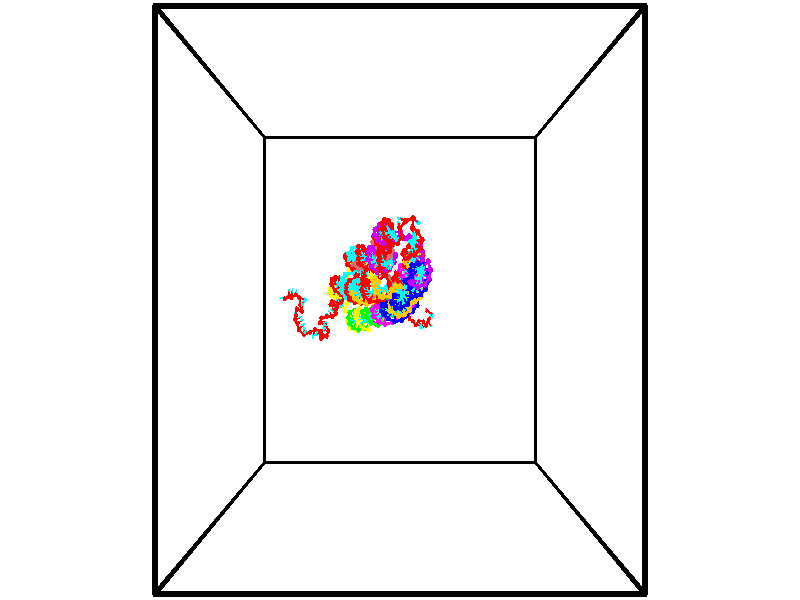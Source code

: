 // switches for output
#declare DRAW_BASES = 1; // possible values are 0, 1; only relevant for DNA ribbons
#declare DRAW_BASES_TYPE = 3; // possible values are 1, 2, 3; only relevant for DNA ribbons
#declare DRAW_FOG = 0; // set to 1 to enable fog

#include "colors.inc"

#include "transforms.inc"
background { rgb <1, 1, 1>}

#default {
   normal{
       ripples 0.25
       frequency 0.20
       turbulence 0.2
       lambda 5
   }
	finish {
		phong 0.1
		phong_size 40.
	}
}

// original window dimensions: 1024x640


// camera settings

camera {
	sky <-0, 1, 0>
	up <-0, 1, 0>
	right 1.6 * <1, 0, 0>
	location <18.5, 18.5, 82.5562>
	look_at <18.5, 18.5, 18.5>
	direction <0, 0, -64.0562>
	angle 67.0682
}


# declare cpy_camera_pos = <18.5, 18.5, 82.5562>;
# if (DRAW_FOG = 1)
fog {
	fog_type 2
	up vnormalize(cpy_camera_pos)
	color rgbt<1,1,1,0.3>
	distance 1e-5
	fog_alt 3e-3
	fog_offset 29.6
}
# end


// LIGHTS

# declare lum = 6;
global_settings {
	ambient_light rgb lum * <0.05, 0.05, 0.05>
	max_trace_level 15
}# declare cpy_direct_light_amount = 0.25;
light_source
{	1000 * <-1, -1, 1>,
	rgb lum * cpy_direct_light_amount
	parallel
}

light_source
{	1000 * <1, 1, -1>,
	rgb lum * cpy_direct_light_amount
	parallel
}

// strand 0

// nucleotide -1

// particle -1
sphere {
	<22.285650, 17.257521, -2.779767> 0.250000
	pigment { color rgbt <1,0,0,0> }
	no_shadow
}
cylinder {
	<22.158405, 17.323143, -2.406266>,  <22.082058, 17.362516, -2.182166>, 0.100000
	pigment { color rgbt <1,0,0,0> }
	no_shadow
}
cylinder {
	<22.158405, 17.323143, -2.406266>,  <22.285650, 17.257521, -2.779767>, 0.100000
	pigment { color rgbt <1,0,0,0> }
	no_shadow
}

// particle -1
sphere {
	<22.158405, 17.323143, -2.406266> 0.100000
	pigment { color rgbt <1,0,0,0> }
	no_shadow
}
sphere {
	0, 1
	scale<0.080000,0.200000,0.300000>
	matrix <-0.905773, -0.343445, -0.248237,
		0.279967, -0.924733, 0.257851,
		-0.318110, 0.164056, 0.933751,
		22.062973, 17.372360, -2.126141>
	pigment { color rgbt <0,1,1,0> }
	no_shadow
}
cylinder {
	<22.926613, 16.819155, -2.626092>,  <22.285650, 17.257521, -2.779767>, 0.130000
	pigment { color rgbt <1,0,0,0> }
	no_shadow
}

// nucleotide -1

// particle -1
sphere {
	<22.926613, 16.819155, -2.626092> 0.250000
	pigment { color rgbt <1,0,0,0> }
	no_shadow
}
cylinder {
	<23.017876, 16.723923, -2.248466>,  <23.072634, 16.666782, -2.021890>, 0.100000
	pigment { color rgbt <1,0,0,0> }
	no_shadow
}
cylinder {
	<23.017876, 16.723923, -2.248466>,  <22.926613, 16.819155, -2.626092>, 0.100000
	pigment { color rgbt <1,0,0,0> }
	no_shadow
}

// particle -1
sphere {
	<23.017876, 16.723923, -2.248466> 0.100000
	pigment { color rgbt <1,0,0,0> }
	no_shadow
}
sphere {
	0, 1
	scale<0.080000,0.200000,0.300000>
	matrix <-0.951429, 0.151342, 0.268103,
		-0.206707, -0.959381, -0.191989,
		0.228158, -0.238082, 0.944066,
		23.086323, 16.652498, -1.965246>
	pigment { color rgbt <0,1,1,0> }
	no_shadow
}
cylinder {
	<22.559643, 16.260929, -2.377711>,  <22.926613, 16.819155, -2.626092>, 0.130000
	pigment { color rgbt <1,0,0,0> }
	no_shadow
}

// nucleotide -1

// particle -1
sphere {
	<22.559643, 16.260929, -2.377711> 0.250000
	pigment { color rgbt <1,0,0,0> }
	no_shadow
}
cylinder {
	<22.651859, 16.481430, -2.056968>,  <22.707190, 16.613729, -1.864523>, 0.100000
	pigment { color rgbt <1,0,0,0> }
	no_shadow
}
cylinder {
	<22.651859, 16.481430, -2.056968>,  <22.559643, 16.260929, -2.377711>, 0.100000
	pigment { color rgbt <1,0,0,0> }
	no_shadow
}

// particle -1
sphere {
	<22.651859, 16.481430, -2.056968> 0.100000
	pigment { color rgbt <1,0,0,0> }
	no_shadow
}
sphere {
	0, 1
	scale<0.080000,0.200000,0.300000>
	matrix <-0.972227, 0.096344, 0.213290,
		0.040321, -0.828760, 0.558150,
		0.230541, 0.551248, 0.801858,
		22.721022, 16.646805, -1.816411>
	pigment { color rgbt <0,1,1,0> }
	no_shadow
}
cylinder {
	<22.470840, 15.904984, -3.032581>,  <22.559643, 16.260929, -2.377711>, 0.130000
	pigment { color rgbt <1,0,0,0> }
	no_shadow
}

// nucleotide -1

// particle -1
sphere {
	<22.470840, 15.904984, -3.032581> 0.250000
	pigment { color rgbt <1,0,0,0> }
	no_shadow
}
cylinder {
	<22.718571, 15.672615, -3.243849>,  <22.867208, 15.533194, -3.370610>, 0.100000
	pigment { color rgbt <1,0,0,0> }
	no_shadow
}
cylinder {
	<22.718571, 15.672615, -3.243849>,  <22.470840, 15.904984, -3.032581>, 0.100000
	pigment { color rgbt <1,0,0,0> }
	no_shadow
}

// particle -1
sphere {
	<22.718571, 15.672615, -3.243849> 0.100000
	pigment { color rgbt <1,0,0,0> }
	no_shadow
}
sphere {
	0, 1
	scale<0.080000,0.200000,0.300000>
	matrix <-0.127973, 0.589026, -0.797917,
		0.774636, 0.561760, 0.290455,
		0.619324, -0.580925, -0.528171,
		22.904367, 15.498338, -3.402301>
	pigment { color rgbt <0,1,1,0> }
	no_shadow
}
cylinder {
	<22.171404, 15.457212, -2.520118>,  <22.470840, 15.904984, -3.032581>, 0.130000
	pigment { color rgbt <1,0,0,0> }
	no_shadow
}

// nucleotide -1

// particle -1
sphere {
	<22.171404, 15.457212, -2.520118> 0.250000
	pigment { color rgbt <1,0,0,0> }
	no_shadow
}
cylinder {
	<21.783764, 15.362896, -2.549086>,  <21.551180, 15.306306, -2.566467>, 0.100000
	pigment { color rgbt <1,0,0,0> }
	no_shadow
}
cylinder {
	<21.783764, 15.362896, -2.549086>,  <22.171404, 15.457212, -2.520118>, 0.100000
	pigment { color rgbt <1,0,0,0> }
	no_shadow
}

// particle -1
sphere {
	<21.783764, 15.362896, -2.549086> 0.100000
	pigment { color rgbt <1,0,0,0> }
	no_shadow
}
sphere {
	0, 1
	scale<0.080000,0.200000,0.300000>
	matrix <-0.103511, 0.122261, 0.987085,
		-0.223891, 0.964082, -0.142890,
		-0.969102, -0.235791, -0.072420,
		21.493032, 15.292159, -2.570812>
	pigment { color rgbt <0,1,1,0> }
	no_shadow
}
cylinder {
	<21.799942, 16.007071, -2.206485>,  <22.171404, 15.457212, -2.520118>, 0.130000
	pigment { color rgbt <1,0,0,0> }
	no_shadow
}

// nucleotide -1

// particle -1
sphere {
	<21.799942, 16.007071, -2.206485> 0.250000
	pigment { color rgbt <1,0,0,0> }
	no_shadow
}
cylinder {
	<21.657284, 15.634487, -2.177670>,  <21.571688, 15.410937, -2.160381>, 0.100000
	pigment { color rgbt <1,0,0,0> }
	no_shadow
}
cylinder {
	<21.657284, 15.634487, -2.177670>,  <21.799942, 16.007071, -2.206485>, 0.100000
	pigment { color rgbt <1,0,0,0> }
	no_shadow
}

// particle -1
sphere {
	<21.657284, 15.634487, -2.177670> 0.100000
	pigment { color rgbt <1,0,0,0> }
	no_shadow
}
sphere {
	0, 1
	scale<0.080000,0.200000,0.300000>
	matrix <-0.128474, 0.125275, 0.983769,
		-0.925363, 0.341603, -0.164347,
		-0.356647, -0.931458, 0.072037,
		21.550289, 15.355050, -2.156059>
	pigment { color rgbt <0,1,1,0> }
	no_shadow
}
cylinder {
	<21.156235, 16.032257, -1.896077>,  <21.799942, 16.007071, -2.206485>, 0.130000
	pigment { color rgbt <1,0,0,0> }
	no_shadow
}

// nucleotide -1

// particle -1
sphere {
	<21.156235, 16.032257, -1.896077> 0.250000
	pigment { color rgbt <1,0,0,0> }
	no_shadow
}
cylinder {
	<21.332699, 15.683418, -1.811392>,  <21.438578, 15.474114, -1.760581>, 0.100000
	pigment { color rgbt <1,0,0,0> }
	no_shadow
}
cylinder {
	<21.332699, 15.683418, -1.811392>,  <21.156235, 16.032257, -1.896077>, 0.100000
	pigment { color rgbt <1,0,0,0> }
	no_shadow
}

// particle -1
sphere {
	<21.332699, 15.683418, -1.811392> 0.100000
	pigment { color rgbt <1,0,0,0> }
	no_shadow
}
sphere {
	0, 1
	scale<0.080000,0.200000,0.300000>
	matrix <-0.148530, 0.161703, 0.975598,
		-0.885052, -0.461841, -0.058196,
		0.441160, -0.872098, 0.211713,
		21.465048, 15.421789, -1.747878>
	pigment { color rgbt <0,1,1,0> }
	no_shadow
}
cylinder {
	<20.638550, 15.571854, -1.548845>,  <21.156235, 16.032257, -1.896077>, 0.130000
	pigment { color rgbt <1,0,0,0> }
	no_shadow
}

// nucleotide -1

// particle -1
sphere {
	<20.638550, 15.571854, -1.548845> 0.250000
	pigment { color rgbt <1,0,0,0> }
	no_shadow
}
cylinder {
	<21.028019, 15.567924, -1.457752>,  <21.261702, 15.565567, -1.403097>, 0.100000
	pigment { color rgbt <1,0,0,0> }
	no_shadow
}
cylinder {
	<21.028019, 15.567924, -1.457752>,  <20.638550, 15.571854, -1.548845>, 0.100000
	pigment { color rgbt <1,0,0,0> }
	no_shadow
}

// particle -1
sphere {
	<21.028019, 15.567924, -1.457752> 0.100000
	pigment { color rgbt <1,0,0,0> }
	no_shadow
}
sphere {
	0, 1
	scale<0.080000,0.200000,0.300000>
	matrix <-0.207424, 0.376075, 0.903074,
		-0.094515, -0.926537, 0.364137,
		0.973675, -0.009823, 0.227731,
		21.320122, 15.564978, -1.389433>
	pigment { color rgbt <0,1,1,0> }
	no_shadow
}
cylinder {
	<20.310432, 16.014881, -2.013819>,  <20.638550, 15.571854, -1.548845>, 0.130000
	pigment { color rgbt <1,0,0,0> }
	no_shadow
}

// nucleotide -1

// particle -1
sphere {
	<20.310432, 16.014881, -2.013819> 0.250000
	pigment { color rgbt <1,0,0,0> }
	no_shadow
}
cylinder {
	<20.583370, 15.805809, -2.218255>,  <20.747133, 15.680366, -2.340916>, 0.100000
	pigment { color rgbt <1,0,0,0> }
	no_shadow
}
cylinder {
	<20.583370, 15.805809, -2.218255>,  <20.310432, 16.014881, -2.013819>, 0.100000
	pigment { color rgbt <1,0,0,0> }
	no_shadow
}

// particle -1
sphere {
	<20.583370, 15.805809, -2.218255> 0.100000
	pigment { color rgbt <1,0,0,0> }
	no_shadow
}
sphere {
	0, 1
	scale<0.080000,0.200000,0.300000>
	matrix <0.307107, -0.429494, 0.849247,
		-0.663396, -0.736436, -0.132542,
		0.682342, -0.522682, -0.511089,
		20.788073, 15.649004, -2.371582>
	pigment { color rgbt <0,1,1,0> }
	no_shadow
}
cylinder {
	<19.828644, 16.265282, -1.590079>,  <20.310432, 16.014881, -2.013819>, 0.130000
	pigment { color rgbt <1,0,0,0> }
	no_shadow
}

// nucleotide -1

// particle -1
sphere {
	<19.828644, 16.265282, -1.590079> 0.250000
	pigment { color rgbt <1,0,0,0> }
	no_shadow
}
cylinder {
	<19.722801, 16.650906, -1.599607>,  <19.659296, 16.882280, -1.605324>, 0.100000
	pigment { color rgbt <1,0,0,0> }
	no_shadow
}
cylinder {
	<19.722801, 16.650906, -1.599607>,  <19.828644, 16.265282, -1.590079>, 0.100000
	pigment { color rgbt <1,0,0,0> }
	no_shadow
}

// particle -1
sphere {
	<19.722801, 16.650906, -1.599607> 0.100000
	pigment { color rgbt <1,0,0,0> }
	no_shadow
}
sphere {
	0, 1
	scale<0.080000,0.200000,0.300000>
	matrix <-0.516960, -0.120951, 0.847421,
		0.814085, 0.236549, 0.530386,
		-0.264608, 0.964062, -0.023822,
		19.643419, 16.940125, -1.606754>
	pigment { color rgbt <0,1,1,0> }
	no_shadow
}
cylinder {
	<19.789282, 16.510117, -0.931179>,  <19.828644, 16.265282, -1.590079>, 0.130000
	pigment { color rgbt <1,0,0,0> }
	no_shadow
}

// nucleotide -1

// particle -1
sphere {
	<19.789282, 16.510117, -0.931179> 0.250000
	pigment { color rgbt <1,0,0,0> }
	no_shadow
}
cylinder {
	<19.619411, 16.813850, -1.128385>,  <19.517488, 16.996090, -1.246708>, 0.100000
	pigment { color rgbt <1,0,0,0> }
	no_shadow
}
cylinder {
	<19.619411, 16.813850, -1.128385>,  <19.789282, 16.510117, -0.931179>, 0.100000
	pigment { color rgbt <1,0,0,0> }
	no_shadow
}

// particle -1
sphere {
	<19.619411, 16.813850, -1.128385> 0.100000
	pigment { color rgbt <1,0,0,0> }
	no_shadow
}
sphere {
	0, 1
	scale<0.080000,0.200000,0.300000>
	matrix <-0.528410, 0.234293, 0.816021,
		0.735142, 0.607057, 0.301741,
		-0.424676, 0.759334, -0.493014,
		19.492008, 17.041651, -1.276289>
	pigment { color rgbt <0,1,1,0> }
	no_shadow
}
cylinder {
	<19.805548, 17.133728, -0.506879>,  <19.789282, 16.510117, -0.931179>, 0.130000
	pigment { color rgbt <1,0,0,0> }
	no_shadow
}

// nucleotide -1

// particle -1
sphere {
	<19.805548, 17.133728, -0.506879> 0.250000
	pigment { color rgbt <1,0,0,0> }
	no_shadow
}
cylinder {
	<19.527462, 17.237965, -0.774840>,  <19.360611, 17.300507, -0.935617>, 0.100000
	pigment { color rgbt <1,0,0,0> }
	no_shadow
}
cylinder {
	<19.527462, 17.237965, -0.774840>,  <19.805548, 17.133728, -0.506879>, 0.100000
	pigment { color rgbt <1,0,0,0> }
	no_shadow
}

// particle -1
sphere {
	<19.527462, 17.237965, -0.774840> 0.100000
	pigment { color rgbt <1,0,0,0> }
	no_shadow
}
sphere {
	0, 1
	scale<0.080000,0.200000,0.300000>
	matrix <-0.544092, 0.418246, 0.727347,
		0.469724, 0.870151, -0.148986,
		-0.695214, 0.260591, -0.669902,
		19.318897, 17.316141, -0.975811>
	pigment { color rgbt <0,1,1,0> }
	no_shadow
}
cylinder {
	<19.625149, 17.895027, -0.643472>,  <19.805548, 17.133728, -0.506879>, 0.130000
	pigment { color rgbt <1,0,0,0> }
	no_shadow
}

// nucleotide -1

// particle -1
sphere {
	<19.625149, 17.895027, -0.643472> 0.250000
	pigment { color rgbt <1,0,0,0> }
	no_shadow
}
cylinder {
	<19.287502, 17.712204, -0.755593>,  <19.084915, 17.602510, -0.822865>, 0.100000
	pigment { color rgbt <1,0,0,0> }
	no_shadow
}
cylinder {
	<19.287502, 17.712204, -0.755593>,  <19.625149, 17.895027, -0.643472>, 0.100000
	pigment { color rgbt <1,0,0,0> }
	no_shadow
}

// particle -1
sphere {
	<19.287502, 17.712204, -0.755593> 0.100000
	pigment { color rgbt <1,0,0,0> }
	no_shadow
}
sphere {
	0, 1
	scale<0.080000,0.200000,0.300000>
	matrix <-0.525357, 0.600639, 0.602688,
		-0.107103, 0.655996, -0.747127,
		-0.844114, -0.457058, -0.280301,
		19.034267, 17.575087, -0.839683>
	pigment { color rgbt <0,1,1,0> }
	no_shadow
}
cylinder {
	<19.226604, 18.454239, -0.940145>,  <19.625149, 17.895027, -0.643472>, 0.130000
	pigment { color rgbt <1,0,0,0> }
	no_shadow
}

// nucleotide -1

// particle -1
sphere {
	<19.226604, 18.454239, -0.940145> 0.250000
	pigment { color rgbt <1,0,0,0> }
	no_shadow
}
cylinder {
	<19.054974, 18.147675, -0.748936>,  <18.951996, 17.963736, -0.634212>, 0.100000
	pigment { color rgbt <1,0,0,0> }
	no_shadow
}
cylinder {
	<19.054974, 18.147675, -0.748936>,  <19.226604, 18.454239, -0.940145>, 0.100000
	pigment { color rgbt <1,0,0,0> }
	no_shadow
}

// particle -1
sphere {
	<19.054974, 18.147675, -0.748936> 0.100000
	pigment { color rgbt <1,0,0,0> }
	no_shadow
}
sphere {
	0, 1
	scale<0.080000,0.200000,0.300000>
	matrix <-0.340180, 0.627359, 0.700498,
		-0.836762, 0.137955, -0.529904,
		-0.429077, -0.766413, 0.478020,
		18.926250, 17.917751, -0.605530>
	pigment { color rgbt <0,1,1,0> }
	no_shadow
}
cylinder {
	<18.535109, 18.460453, -0.772962>,  <19.226604, 18.454239, -0.940145>, 0.130000
	pigment { color rgbt <1,0,0,0> }
	no_shadow
}

// nucleotide -1

// particle -1
sphere {
	<18.535109, 18.460453, -0.772962> 0.250000
	pigment { color rgbt <1,0,0,0> }
	no_shadow
}
cylinder {
	<18.754444, 18.302742, -0.477972>,  <18.886045, 18.208115, -0.300978>, 0.100000
	pigment { color rgbt <1,0,0,0> }
	no_shadow
}
cylinder {
	<18.754444, 18.302742, -0.477972>,  <18.535109, 18.460453, -0.772962>, 0.100000
	pigment { color rgbt <1,0,0,0> }
	no_shadow
}

// particle -1
sphere {
	<18.754444, 18.302742, -0.477972> 0.100000
	pigment { color rgbt <1,0,0,0> }
	no_shadow
}
sphere {
	0, 1
	scale<0.080000,0.200000,0.300000>
	matrix <-0.384341, 0.664399, 0.640980,
		-0.742702, -0.634916, 0.212778,
		0.548339, -0.394278, 0.737475,
		18.918945, 18.184458, -0.256729>
	pigment { color rgbt <0,1,1,0> }
	no_shadow
}
cylinder {
	<18.241776, 18.579453, -0.090170>,  <18.535109, 18.460453, -0.772962>, 0.130000
	pigment { color rgbt <1,0,0,0> }
	no_shadow
}

// nucleotide -1

// particle -1
sphere {
	<18.241776, 18.579453, -0.090170> 0.250000
	pigment { color rgbt <1,0,0,0> }
	no_shadow
}
cylinder {
	<18.595413, 18.462933, 0.055992>,  <18.807596, 18.393021, 0.143689>, 0.100000
	pigment { color rgbt <1,0,0,0> }
	no_shadow
}
cylinder {
	<18.595413, 18.462933, 0.055992>,  <18.241776, 18.579453, -0.090170>, 0.100000
	pigment { color rgbt <1,0,0,0> }
	no_shadow
}

// particle -1
sphere {
	<18.595413, 18.462933, 0.055992> 0.100000
	pigment { color rgbt <1,0,0,0> }
	no_shadow
}
sphere {
	0, 1
	scale<0.080000,0.200000,0.300000>
	matrix <-0.133610, 0.591725, 0.794991,
		-0.447802, -0.751668, 0.484219,
		0.884094, -0.291302, 0.365406,
		18.860641, 18.375542, 0.165614>
	pigment { color rgbt <0,1,1,0> }
	no_shadow
}
cylinder {
	<18.213295, 18.207396, 0.620910>,  <18.241776, 18.579453, -0.090170>, 0.130000
	pigment { color rgbt <1,0,0,0> }
	no_shadow
}

// nucleotide -1

// particle -1
sphere {
	<18.213295, 18.207396, 0.620910> 0.250000
	pigment { color rgbt <1,0,0,0> }
	no_shadow
}
cylinder {
	<18.498478, 18.462452, 0.504216>,  <18.669588, 18.615486, 0.434199>, 0.100000
	pigment { color rgbt <1,0,0,0> }
	no_shadow
}
cylinder {
	<18.498478, 18.462452, 0.504216>,  <18.213295, 18.207396, 0.620910>, 0.100000
	pigment { color rgbt <1,0,0,0> }
	no_shadow
}

// particle -1
sphere {
	<18.498478, 18.462452, 0.504216> 0.100000
	pigment { color rgbt <1,0,0,0> }
	no_shadow
}
sphere {
	0, 1
	scale<0.080000,0.200000,0.300000>
	matrix <-0.264890, 0.630129, 0.729911,
		0.649255, -0.443113, 0.618157,
		0.712952, 0.637642, -0.291739,
		18.712364, 18.653744, 0.416695>
	pigment { color rgbt <0,1,1,0> }
	no_shadow
}
cylinder {
	<18.776365, 18.357185, 1.034853>,  <18.213295, 18.207396, 0.620910>, 0.130000
	pigment { color rgbt <1,0,0,0> }
	no_shadow
}

// nucleotide -1

// particle -1
sphere {
	<18.776365, 18.357185, 1.034853> 0.250000
	pigment { color rgbt <1,0,0,0> }
	no_shadow
}
cylinder {
	<18.647465, 18.647362, 0.791579>,  <18.570124, 18.821468, 0.645615>, 0.100000
	pigment { color rgbt <1,0,0,0> }
	no_shadow
}
cylinder {
	<18.647465, 18.647362, 0.791579>,  <18.776365, 18.357185, 1.034853>, 0.100000
	pigment { color rgbt <1,0,0,0> }
	no_shadow
}

// particle -1
sphere {
	<18.647465, 18.647362, 0.791579> 0.100000
	pigment { color rgbt <1,0,0,0> }
	no_shadow
}
sphere {
	0, 1
	scale<0.080000,0.200000,0.300000>
	matrix <-0.279658, 0.540829, 0.793281,
		0.904403, 0.425719, 0.028593,
		-0.322251, 0.725442, -0.608183,
		18.550789, 18.864994, 0.609124>
	pigment { color rgbt <0,1,1,0> }
	no_shadow
}
cylinder {
	<19.301527, 18.988836, 0.913296>,  <18.776365, 18.357185, 1.034853>, 0.130000
	pigment { color rgbt <1,0,0,0> }
	no_shadow
}

// nucleotide -1

// particle -1
sphere {
	<19.301527, 18.988836, 0.913296> 0.250000
	pigment { color rgbt <1,0,0,0> }
	no_shadow
}
cylinder {
	<18.915367, 19.091793, 0.896539>,  <18.683672, 19.153566, 0.886485>, 0.100000
	pigment { color rgbt <1,0,0,0> }
	no_shadow
}
cylinder {
	<18.915367, 19.091793, 0.896539>,  <19.301527, 18.988836, 0.913296>, 0.100000
	pigment { color rgbt <1,0,0,0> }
	no_shadow
}

// particle -1
sphere {
	<18.915367, 19.091793, 0.896539> 0.100000
	pigment { color rgbt <1,0,0,0> }
	no_shadow
}
sphere {
	0, 1
	scale<0.080000,0.200000,0.300000>
	matrix <0.074751, 0.427036, 0.901139,
		0.249833, 0.866828, -0.431501,
		-0.965399, 0.257390, -0.041892,
		18.625748, 19.169010, 0.883972>
	pigment { color rgbt <0,1,1,0> }
	no_shadow
}
cylinder {
	<19.187967, 19.653915, 0.939871>,  <19.301527, 18.988836, 0.913296>, 0.130000
	pigment { color rgbt <1,0,0,0> }
	no_shadow
}

// nucleotide -1

// particle -1
sphere {
	<19.187967, 19.653915, 0.939871> 0.250000
	pigment { color rgbt <1,0,0,0> }
	no_shadow
}
cylinder {
	<18.868359, 19.483299, 1.109400>,  <18.676594, 19.380930, 1.211117>, 0.100000
	pigment { color rgbt <1,0,0,0> }
	no_shadow
}
cylinder {
	<18.868359, 19.483299, 1.109400>,  <19.187967, 19.653915, 0.939871>, 0.100000
	pigment { color rgbt <1,0,0,0> }
	no_shadow
}

// particle -1
sphere {
	<18.868359, 19.483299, 1.109400> 0.100000
	pigment { color rgbt <1,0,0,0> }
	no_shadow
}
sphere {
	0, 1
	scale<0.080000,0.200000,0.300000>
	matrix <0.189358, 0.490489, 0.850626,
		-0.570706, 0.759925, -0.311143,
		-0.799024, -0.426539, 0.423823,
		18.628651, 19.355337, 1.236547>
	pigment { color rgbt <0,1,1,0> }
	no_shadow
}
cylinder {
	<18.535786, 20.155592, 1.123182>,  <19.187967, 19.653915, 0.939871>, 0.130000
	pigment { color rgbt <1,0,0,0> }
	no_shadow
}

// nucleotide -1

// particle -1
sphere {
	<18.535786, 20.155592, 1.123182> 0.250000
	pigment { color rgbt <1,0,0,0> }
	no_shadow
}
cylinder {
	<18.619133, 19.828651, 1.338038>,  <18.669142, 19.632486, 1.466951>, 0.100000
	pigment { color rgbt <1,0,0,0> }
	no_shadow
}
cylinder {
	<18.619133, 19.828651, 1.338038>,  <18.535786, 20.155592, 1.123182>, 0.100000
	pigment { color rgbt <1,0,0,0> }
	no_shadow
}

// particle -1
sphere {
	<18.619133, 19.828651, 1.338038> 0.100000
	pigment { color rgbt <1,0,0,0> }
	no_shadow
}
sphere {
	0, 1
	scale<0.080000,0.200000,0.300000>
	matrix <0.407890, 0.571776, 0.711827,
		-0.888936, 0.070770, 0.452530,
		0.208370, -0.817352, 0.537139,
		18.681644, 19.583447, 1.499180>
	pigment { color rgbt <0,1,1,0> }
	no_shadow
}
cylinder {
	<19.008484, 20.382927, 1.582352>,  <18.535786, 20.155592, 1.123182>, 0.130000
	pigment { color rgbt <1,0,0,0> }
	no_shadow
}

// nucleotide -1

// particle -1
sphere {
	<19.008484, 20.382927, 1.582352> 0.250000
	pigment { color rgbt <1,0,0,0> }
	no_shadow
}
cylinder {
	<19.021893, 19.998466, 1.691946>,  <19.029938, 19.767790, 1.757702>, 0.100000
	pigment { color rgbt <1,0,0,0> }
	no_shadow
}
cylinder {
	<19.021893, 19.998466, 1.691946>,  <19.008484, 20.382927, 1.582352>, 0.100000
	pigment { color rgbt <1,0,0,0> }
	no_shadow
}

// particle -1
sphere {
	<19.021893, 19.998466, 1.691946> 0.100000
	pigment { color rgbt <1,0,0,0> }
	no_shadow
}
sphere {
	0, 1
	scale<0.080000,0.200000,0.300000>
	matrix <0.690162, 0.220541, 0.689230,
		-0.722878, 0.165991, 0.670742,
		0.033520, -0.961150, 0.273985,
		19.031948, 19.710121, 1.774141>
	pigment { color rgbt <0,1,1,0> }
	no_shadow
}
cylinder {
	<18.837677, 20.191317, 2.313136>,  <19.008484, 20.382927, 1.582352>, 0.130000
	pigment { color rgbt <1,0,0,0> }
	no_shadow
}

// nucleotide -1

// particle -1
sphere {
	<18.837677, 20.191317, 2.313136> 0.250000
	pigment { color rgbt <1,0,0,0> }
	no_shadow
}
cylinder {
	<19.112312, 19.951321, 2.148890>,  <19.277094, 19.807323, 2.050342>, 0.100000
	pigment { color rgbt <1,0,0,0> }
	no_shadow
}
cylinder {
	<19.112312, 19.951321, 2.148890>,  <18.837677, 20.191317, 2.313136>, 0.100000
	pigment { color rgbt <1,0,0,0> }
	no_shadow
}

// particle -1
sphere {
	<19.112312, 19.951321, 2.148890> 0.100000
	pigment { color rgbt <1,0,0,0> }
	no_shadow
}
sphere {
	0, 1
	scale<0.080000,0.200000,0.300000>
	matrix <0.659206, 0.275518, 0.699669,
		-0.306664, -0.751065, 0.584687,
		0.686589, -0.599992, -0.410615,
		19.318289, 19.771322, 2.025705>
	pigment { color rgbt <0,1,1,0> }
	no_shadow
}
cylinder {
	<18.210152, 19.882078, 2.114352>,  <18.837677, 20.191317, 2.313136>, 0.130000
	pigment { color rgbt <1,0,0,0> }
	no_shadow
}

// nucleotide -1

// particle -1
sphere {
	<18.210152, 19.882078, 2.114352> 0.250000
	pigment { color rgbt <1,0,0,0> }
	no_shadow
}
cylinder {
	<18.415112, 19.543098, 2.169885>,  <18.538088, 19.339710, 2.203205>, 0.100000
	pigment { color rgbt <1,0,0,0> }
	no_shadow
}
cylinder {
	<18.415112, 19.543098, 2.169885>,  <18.210152, 19.882078, 2.114352>, 0.100000
	pigment { color rgbt <1,0,0,0> }
	no_shadow
}

// particle -1
sphere {
	<18.415112, 19.543098, 2.169885> 0.100000
	pigment { color rgbt <1,0,0,0> }
	no_shadow
}
sphere {
	0, 1
	scale<0.080000,0.200000,0.300000>
	matrix <-0.329163, -0.044502, 0.943224,
		-0.793157, -0.529006, -0.301752,
		0.512399, -0.847451, 0.138832,
		18.568830, 19.288864, 2.211535>
	pigment { color rgbt <0,1,1,0> }
	no_shadow
}
cylinder {
	<17.781120, 19.258751, 2.449268>,  <18.210152, 19.882078, 2.114352>, 0.130000
	pigment { color rgbt <1,0,0,0> }
	no_shadow
}

// nucleotide -1

// particle -1
sphere {
	<17.781120, 19.258751, 2.449268> 0.250000
	pigment { color rgbt <1,0,0,0> }
	no_shadow
}
cylinder {
	<18.173466, 19.274899, 2.525457>,  <18.408873, 19.284586, 2.571171>, 0.100000
	pigment { color rgbt <1,0,0,0> }
	no_shadow
}
cylinder {
	<18.173466, 19.274899, 2.525457>,  <17.781120, 19.258751, 2.449268>, 0.100000
	pigment { color rgbt <1,0,0,0> }
	no_shadow
}

// particle -1
sphere {
	<18.173466, 19.274899, 2.525457> 0.100000
	pigment { color rgbt <1,0,0,0> }
	no_shadow
}
sphere {
	0, 1
	scale<0.080000,0.200000,0.300000>
	matrix <-0.191672, 0.028251, 0.981052,
		0.034284, -0.998783, 0.035460,
		0.980860, 0.040431, 0.190471,
		18.467724, 19.287008, 2.582599>
	pigment { color rgbt <0,1,1,0> }
	no_shadow
}
cylinder {
	<18.004723, 18.730991, 3.046572>,  <17.781120, 19.258751, 2.449268>, 0.130000
	pigment { color rgbt <1,0,0,0> }
	no_shadow
}

// nucleotide -1

// particle -1
sphere {
	<18.004723, 18.730991, 3.046572> 0.250000
	pigment { color rgbt <1,0,0,0> }
	no_shadow
}
cylinder {
	<18.262966, 19.035339, 3.020445>,  <18.417913, 19.217947, 3.004769>, 0.100000
	pigment { color rgbt <1,0,0,0> }
	no_shadow
}
cylinder {
	<18.262966, 19.035339, 3.020445>,  <18.004723, 18.730991, 3.046572>, 0.100000
	pigment { color rgbt <1,0,0,0> }
	no_shadow
}

// particle -1
sphere {
	<18.262966, 19.035339, 3.020445> 0.100000
	pigment { color rgbt <1,0,0,0> }
	no_shadow
}
sphere {
	0, 1
	scale<0.080000,0.200000,0.300000>
	matrix <-0.017189, 0.099987, 0.994840,
		0.763474, -0.641156, 0.077631,
		0.645609, 0.760869, -0.065317,
		18.456650, 19.263599, 3.000850>
	pigment { color rgbt <0,1,1,0> }
	no_shadow
}
cylinder {
	<17.982079, 18.580326, 3.800890>,  <18.004723, 18.730991, 3.046572>, 0.130000
	pigment { color rgbt <1,0,0,0> }
	no_shadow
}

// nucleotide -1

// particle -1
sphere {
	<17.982079, 18.580326, 3.800890> 0.250000
	pigment { color rgbt <1,0,0,0> }
	no_shadow
}
cylinder {
	<18.194466, 18.916233, 3.755524>,  <18.321898, 19.117777, 3.728304>, 0.100000
	pigment { color rgbt <1,0,0,0> }
	no_shadow
}
cylinder {
	<18.194466, 18.916233, 3.755524>,  <17.982079, 18.580326, 3.800890>, 0.100000
	pigment { color rgbt <1,0,0,0> }
	no_shadow
}

// particle -1
sphere {
	<18.194466, 18.916233, 3.755524> 0.100000
	pigment { color rgbt <1,0,0,0> }
	no_shadow
}
sphere {
	0, 1
	scale<0.080000,0.200000,0.300000>
	matrix <-0.125723, 0.210428, 0.969491,
		0.838013, -0.500512, 0.217309,
		0.530970, 0.839767, -0.113416,
		18.353756, 19.168163, 3.721499>
	pigment { color rgbt <0,1,1,0> }
	no_shadow
}
cylinder {
	<18.620815, 18.509390, 4.214889>,  <17.982079, 18.580326, 3.800890>, 0.130000
	pigment { color rgbt <1,0,0,0> }
	no_shadow
}

// nucleotide -1

// particle -1
sphere {
	<18.620815, 18.509390, 4.214889> 0.250000
	pigment { color rgbt <1,0,0,0> }
	no_shadow
}
cylinder {
	<18.482548, 18.879124, 4.150244>,  <18.399586, 19.100964, 4.111458>, 0.100000
	pigment { color rgbt <1,0,0,0> }
	no_shadow
}
cylinder {
	<18.482548, 18.879124, 4.150244>,  <18.620815, 18.509390, 4.214889>, 0.100000
	pigment { color rgbt <1,0,0,0> }
	no_shadow
}

// particle -1
sphere {
	<18.482548, 18.879124, 4.150244> 0.100000
	pigment { color rgbt <1,0,0,0> }
	no_shadow
}
sphere {
	0, 1
	scale<0.080000,0.200000,0.300000>
	matrix <-0.015114, 0.166721, 0.985889,
		0.938234, 0.343236, -0.043660,
		-0.345671, 0.924334, -0.161611,
		18.378847, 19.156424, 4.101761>
	pigment { color rgbt <0,1,1,0> }
	no_shadow
}
cylinder {
	<18.996367, 19.066545, 4.495157>,  <18.620815, 18.509390, 4.214889>, 0.130000
	pigment { color rgbt <1,0,0,0> }
	no_shadow
}

// nucleotide -1

// particle -1
sphere {
	<18.996367, 19.066545, 4.495157> 0.250000
	pigment { color rgbt <1,0,0,0> }
	no_shadow
}
cylinder {
	<18.625313, 19.215809, 4.501450>,  <18.402681, 19.305367, 4.505225>, 0.100000
	pigment { color rgbt <1,0,0,0> }
	no_shadow
}
cylinder {
	<18.625313, 19.215809, 4.501450>,  <18.996367, 19.066545, 4.495157>, 0.100000
	pigment { color rgbt <1,0,0,0> }
	no_shadow
}

// particle -1
sphere {
	<18.625313, 19.215809, 4.501450> 0.100000
	pigment { color rgbt <1,0,0,0> }
	no_shadow
}
sphere {
	0, 1
	scale<0.080000,0.200000,0.300000>
	matrix <0.124136, 0.268315, 0.955299,
		0.352255, 0.888122, -0.295221,
		-0.927635, 0.373157, 0.015732,
		18.347023, 19.327757, 4.506169>
	pigment { color rgbt <0,1,1,0> }
	no_shadow
}
cylinder {
	<19.085239, 19.673145, 4.911131>,  <18.996367, 19.066545, 4.495157>, 0.130000
	pigment { color rgbt <1,0,0,0> }
	no_shadow
}

// nucleotide -1

// particle -1
sphere {
	<19.085239, 19.673145, 4.911131> 0.250000
	pigment { color rgbt <1,0,0,0> }
	no_shadow
}
cylinder {
	<18.702553, 19.561962, 4.876647>,  <18.472940, 19.495253, 4.855956>, 0.100000
	pigment { color rgbt <1,0,0,0> }
	no_shadow
}
cylinder {
	<18.702553, 19.561962, 4.876647>,  <19.085239, 19.673145, 4.911131>, 0.100000
	pigment { color rgbt <1,0,0,0> }
	no_shadow
}

// particle -1
sphere {
	<18.702553, 19.561962, 4.876647> 0.100000
	pigment { color rgbt <1,0,0,0> }
	no_shadow
}
sphere {
	0, 1
	scale<0.080000,0.200000,0.300000>
	matrix <-0.096659, 0.024079, 0.995026,
		-0.274501, 0.960291, -0.049904,
		-0.956716, -0.277960, -0.086211,
		18.415539, 19.478575, 4.850783>
	pigment { color rgbt <0,1,1,0> }
	no_shadow
}
cylinder {
	<18.554060, 20.238754, 5.145297>,  <19.085239, 19.673145, 4.911131>, 0.130000
	pigment { color rgbt <1,0,0,0> }
	no_shadow
}

// nucleotide -1

// particle -1
sphere {
	<18.554060, 20.238754, 5.145297> 0.250000
	pigment { color rgbt <1,0,0,0> }
	no_shadow
}
cylinder {
	<18.398151, 19.873440, 5.192597>,  <18.304605, 19.654251, 5.220978>, 0.100000
	pigment { color rgbt <1,0,0,0> }
	no_shadow
}
cylinder {
	<18.398151, 19.873440, 5.192597>,  <18.554060, 20.238754, 5.145297>, 0.100000
	pigment { color rgbt <1,0,0,0> }
	no_shadow
}

// particle -1
sphere {
	<18.398151, 19.873440, 5.192597> 0.100000
	pigment { color rgbt <1,0,0,0> }
	no_shadow
}
sphere {
	0, 1
	scale<0.080000,0.200000,0.300000>
	matrix <-0.277409, 0.238884, 0.930580,
		-0.878135, 0.329910, -0.346464,
		-0.389772, -0.913287, 0.118252,
		18.281219, 19.599453, 5.228073>
	pigment { color rgbt <0,1,1,0> }
	no_shadow
}
cylinder {
	<17.904064, 20.305511, 5.514318>,  <18.554060, 20.238754, 5.145297>, 0.130000
	pigment { color rgbt <1,0,0,0> }
	no_shadow
}

// nucleotide -1

// particle -1
sphere {
	<17.904064, 20.305511, 5.514318> 0.250000
	pigment { color rgbt <1,0,0,0> }
	no_shadow
}
cylinder {
	<18.041500, 19.949150, 5.633137>,  <18.123960, 19.735332, 5.704428>, 0.100000
	pigment { color rgbt <1,0,0,0> }
	no_shadow
}
cylinder {
	<18.041500, 19.949150, 5.633137>,  <17.904064, 20.305511, 5.514318>, 0.100000
	pigment { color rgbt <1,0,0,0> }
	no_shadow
}

// particle -1
sphere {
	<18.041500, 19.949150, 5.633137> 0.100000
	pigment { color rgbt <1,0,0,0> }
	no_shadow
}
sphere {
	0, 1
	scale<0.080000,0.200000,0.300000>
	matrix <-0.020986, 0.308942, 0.950849,
		-0.938886, -0.332934, 0.087452,
		0.343588, -0.890904, 0.297048,
		18.144577, 19.681879, 5.722251>
	pigment { color rgbt <0,1,1,0> }
	no_shadow
}
cylinder {
	<17.458755, 19.923012, 6.114329>,  <17.904064, 20.305511, 5.514318>, 0.130000
	pigment { color rgbt <1,0,0,0> }
	no_shadow
}

// nucleotide -1

// particle -1
sphere {
	<17.458755, 19.923012, 6.114329> 0.250000
	pigment { color rgbt <1,0,0,0> }
	no_shadow
}
cylinder {
	<17.845196, 19.820065, 6.106181>,  <18.077059, 19.758297, 6.101293>, 0.100000
	pigment { color rgbt <1,0,0,0> }
	no_shadow
}
cylinder {
	<17.845196, 19.820065, 6.106181>,  <17.458755, 19.923012, 6.114329>, 0.100000
	pigment { color rgbt <1,0,0,0> }
	no_shadow
}

// particle -1
sphere {
	<17.845196, 19.820065, 6.106181> 0.100000
	pigment { color rgbt <1,0,0,0> }
	no_shadow
}
sphere {
	0, 1
	scale<0.080000,0.200000,0.300000>
	matrix <0.078977, 0.219501, 0.972410,
		-0.245796, -0.941053, 0.232386,
		0.966099, -0.257368, -0.020369,
		18.135025, 19.742855, 6.100070>
	pigment { color rgbt <0,1,1,0> }
	no_shadow
}
cylinder {
	<17.565601, 19.492266, 6.578722>,  <17.458755, 19.923012, 6.114329>, 0.130000
	pigment { color rgbt <1,0,0,0> }
	no_shadow
}

// nucleotide -1

// particle -1
sphere {
	<17.565601, 19.492266, 6.578722> 0.250000
	pigment { color rgbt <1,0,0,0> }
	no_shadow
}
cylinder {
	<17.934284, 19.630596, 6.508457>,  <18.155495, 19.713594, 6.466299>, 0.100000
	pigment { color rgbt <1,0,0,0> }
	no_shadow
}
cylinder {
	<17.934284, 19.630596, 6.508457>,  <17.565601, 19.492266, 6.578722>, 0.100000
	pigment { color rgbt <1,0,0,0> }
	no_shadow
}

// particle -1
sphere {
	<17.934284, 19.630596, 6.508457> 0.100000
	pigment { color rgbt <1,0,0,0> }
	no_shadow
}
sphere {
	0, 1
	scale<0.080000,0.200000,0.300000>
	matrix <0.119453, 0.177788, 0.976792,
		0.369032, -0.921301, 0.122559,
		0.921708, 0.345827, -0.175661,
		18.210796, 19.734344, 6.455759>
	pigment { color rgbt <0,1,1,0> }
	no_shadow
}
cylinder {
	<18.038464, 18.987400, 6.785655>,  <17.565601, 19.492266, 6.578722>, 0.130000
	pigment { color rgbt <1,0,0,0> }
	no_shadow
}

// nucleotide -1

// particle -1
sphere {
	<18.038464, 18.987400, 6.785655> 0.250000
	pigment { color rgbt <1,0,0,0> }
	no_shadow
}
cylinder {
	<18.117626, 19.370754, 6.867952>,  <18.165123, 19.600767, 6.917331>, 0.100000
	pigment { color rgbt <1,0,0,0> }
	no_shadow
}
cylinder {
	<18.117626, 19.370754, 6.867952>,  <18.038464, 18.987400, 6.785655>, 0.100000
	pigment { color rgbt <1,0,0,0> }
	no_shadow
}

// particle -1
sphere {
	<18.117626, 19.370754, 6.867952> 0.100000
	pigment { color rgbt <1,0,0,0> }
	no_shadow
}
sphere {
	0, 1
	scale<0.080000,0.200000,0.300000>
	matrix <-0.115303, -0.185678, 0.975822,
		0.973416, -0.216845, 0.073758,
		0.197907, 0.958385, 0.205744,
		18.176998, 19.658270, 6.929676>
	pigment { color rgbt <0,1,1,0> }
	no_shadow
}
cylinder {
	<18.690468, 19.106649, 7.281950>,  <18.038464, 18.987400, 6.785655>, 0.130000
	pigment { color rgbt <1,0,0,0> }
	no_shadow
}

// nucleotide -1

// particle -1
sphere {
	<18.690468, 19.106649, 7.281950> 0.250000
	pigment { color rgbt <1,0,0,0> }
	no_shadow
}
cylinder {
	<18.389717, 19.370113, 7.293565>,  <18.209267, 19.528193, 7.300533>, 0.100000
	pigment { color rgbt <1,0,0,0> }
	no_shadow
}
cylinder {
	<18.389717, 19.370113, 7.293565>,  <18.690468, 19.106649, 7.281950>, 0.100000
	pigment { color rgbt <1,0,0,0> }
	no_shadow
}

// particle -1
sphere {
	<18.389717, 19.370113, 7.293565> 0.100000
	pigment { color rgbt <1,0,0,0> }
	no_shadow
}
sphere {
	0, 1
	scale<0.080000,0.200000,0.300000>
	matrix <-0.060938, -0.113280, 0.991693,
		0.656479, 0.743863, 0.125310,
		-0.751879, 0.658661, 0.029036,
		18.164154, 19.567711, 7.302276>
	pigment { color rgbt <0,1,1,0> }
	no_shadow
}
cylinder {
	<18.980289, 19.569063, 7.718132>,  <18.690468, 19.106649, 7.281950>, 0.130000
	pigment { color rgbt <1,0,0,0> }
	no_shadow
}

// nucleotide -1

// particle -1
sphere {
	<18.980289, 19.569063, 7.718132> 0.250000
	pigment { color rgbt <1,0,0,0> }
	no_shadow
}
cylinder {
	<18.581924, 19.604515, 7.711184>,  <18.342905, 19.625786, 7.707014>, 0.100000
	pigment { color rgbt <1,0,0,0> }
	no_shadow
}
cylinder {
	<18.581924, 19.604515, 7.711184>,  <18.980289, 19.569063, 7.718132>, 0.100000
	pigment { color rgbt <1,0,0,0> }
	no_shadow
}

// particle -1
sphere {
	<18.581924, 19.604515, 7.711184> 0.100000
	pigment { color rgbt <1,0,0,0> }
	no_shadow
}
sphere {
	0, 1
	scale<0.080000,0.200000,0.300000>
	matrix <-0.024024, -0.074554, 0.996927,
		0.087061, 0.993271, 0.076379,
		-0.995913, 0.088628, -0.017372,
		18.283150, 19.631104, 7.705972>
	pigment { color rgbt <0,1,1,0> }
	no_shadow
}
cylinder {
	<18.830046, 20.083509, 8.160356>,  <18.980289, 19.569063, 7.718132>, 0.130000
	pigment { color rgbt <1,0,0,0> }
	no_shadow
}

// nucleotide -1

// particle -1
sphere {
	<18.830046, 20.083509, 8.160356> 0.250000
	pigment { color rgbt <1,0,0,0> }
	no_shadow
}
cylinder {
	<18.476406, 19.899818, 8.125772>,  <18.264221, 19.789604, 8.105021>, 0.100000
	pigment { color rgbt <1,0,0,0> }
	no_shadow
}
cylinder {
	<18.476406, 19.899818, 8.125772>,  <18.830046, 20.083509, 8.160356>, 0.100000
	pigment { color rgbt <1,0,0,0> }
	no_shadow
}

// particle -1
sphere {
	<18.476406, 19.899818, 8.125772> 0.100000
	pigment { color rgbt <1,0,0,0> }
	no_shadow
}
sphere {
	0, 1
	scale<0.080000,0.200000,0.300000>
	matrix <-0.163893, 0.131455, 0.977680,
		-0.437612, 0.878539, -0.191483,
		-0.884101, -0.459227, -0.086460,
		18.211176, 19.762051, 8.099833>
	pigment { color rgbt <0,1,1,0> }
	no_shadow
}
cylinder {
	<18.355927, 20.499531, 8.449878>,  <18.830046, 20.083509, 8.160356>, 0.130000
	pigment { color rgbt <1,0,0,0> }
	no_shadow
}

// nucleotide -1

// particle -1
sphere {
	<18.355927, 20.499531, 8.449878> 0.250000
	pigment { color rgbt <1,0,0,0> }
	no_shadow
}
cylinder {
	<18.175915, 20.142326, 8.450542>,  <18.067907, 19.928003, 8.450941>, 0.100000
	pigment { color rgbt <1,0,0,0> }
	no_shadow
}
cylinder {
	<18.175915, 20.142326, 8.450542>,  <18.355927, 20.499531, 8.449878>, 0.100000
	pigment { color rgbt <1,0,0,0> }
	no_shadow
}

// particle -1
sphere {
	<18.175915, 20.142326, 8.450542> 0.100000
	pigment { color rgbt <1,0,0,0> }
	no_shadow
}
sphere {
	0, 1
	scale<0.080000,0.200000,0.300000>
	matrix <-0.136460, 0.070608, 0.988126,
		-0.882527, 0.444458, -0.153636,
		-0.450028, -0.893013, 0.001663,
		18.040907, 19.874422, 8.451041>
	pigment { color rgbt <0,1,1,0> }
	no_shadow
}
cylinder {
	<17.810532, 20.570532, 8.988450>,  <18.355927, 20.499531, 8.449878>, 0.130000
	pigment { color rgbt <1,0,0,0> }
	no_shadow
}

// nucleotide -1

// particle -1
sphere {
	<17.810532, 20.570532, 8.988450> 0.250000
	pigment { color rgbt <1,0,0,0> }
	no_shadow
}
cylinder {
	<17.885979, 20.182461, 8.927552>,  <17.931248, 19.949617, 8.891013>, 0.100000
	pigment { color rgbt <1,0,0,0> }
	no_shadow
}
cylinder {
	<17.885979, 20.182461, 8.927552>,  <17.810532, 20.570532, 8.988450>, 0.100000
	pigment { color rgbt <1,0,0,0> }
	no_shadow
}

// particle -1
sphere {
	<17.885979, 20.182461, 8.927552> 0.100000
	pigment { color rgbt <1,0,0,0> }
	no_shadow
}
sphere {
	0, 1
	scale<0.080000,0.200000,0.300000>
	matrix <-0.121938, -0.176966, 0.976634,
		-0.974451, -0.165648, -0.151680,
		0.188620, -0.970177, -0.152246,
		17.942564, 19.891407, 8.881879>
	pigment { color rgbt <0,1,1,0> }
	no_shadow
}
cylinder {
	<17.280857, 20.212166, 9.271073>,  <17.810532, 20.570532, 8.988450>, 0.130000
	pigment { color rgbt <1,0,0,0> }
	no_shadow
}

// nucleotide -1

// particle -1
sphere {
	<17.280857, 20.212166, 9.271073> 0.250000
	pigment { color rgbt <1,0,0,0> }
	no_shadow
}
cylinder {
	<17.573055, 19.938999, 9.270062>,  <17.748373, 19.775101, 9.269456>, 0.100000
	pigment { color rgbt <1,0,0,0> }
	no_shadow
}
cylinder {
	<17.573055, 19.938999, 9.270062>,  <17.280857, 20.212166, 9.271073>, 0.100000
	pigment { color rgbt <1,0,0,0> }
	no_shadow
}

// particle -1
sphere {
	<17.573055, 19.938999, 9.270062> 0.100000
	pigment { color rgbt <1,0,0,0> }
	no_shadow
}
sphere {
	0, 1
	scale<0.080000,0.200000,0.300000>
	matrix <-0.218115, -0.236816, 0.946755,
		-0.647151, -0.691047, -0.321946,
		0.730494, -0.682914, -0.002528,
		17.792204, 19.734125, 9.269304>
	pigment { color rgbt <0,1,1,0> }
	no_shadow
}
cylinder {
	<16.929630, 19.726902, 9.749915>,  <17.280857, 20.212166, 9.271073>, 0.130000
	pigment { color rgbt <1,0,0,0> }
	no_shadow
}

// nucleotide -1

// particle -1
sphere {
	<16.929630, 19.726902, 9.749915> 0.250000
	pigment { color rgbt <1,0,0,0> }
	no_shadow
}
cylinder {
	<17.320026, 19.647469, 9.714113>,  <17.554264, 19.599808, 9.692632>, 0.100000
	pigment { color rgbt <1,0,0,0> }
	no_shadow
}
cylinder {
	<17.320026, 19.647469, 9.714113>,  <16.929630, 19.726902, 9.749915>, 0.100000
	pigment { color rgbt <1,0,0,0> }
	no_shadow
}

// particle -1
sphere {
	<17.320026, 19.647469, 9.714113> 0.100000
	pigment { color rgbt <1,0,0,0> }
	no_shadow
}
sphere {
	0, 1
	scale<0.080000,0.200000,0.300000>
	matrix <0.125013, 0.174177, 0.976747,
		-0.178375, -0.964483, 0.194820,
		0.975988, -0.198583, -0.089504,
		17.612823, 19.587894, 9.687262>
	pigment { color rgbt <0,1,1,0> }
	no_shadow
}
cylinder {
	<17.054903, 19.220930, 10.188160>,  <16.929630, 19.726902, 9.749915>, 0.130000
	pigment { color rgbt <1,0,0,0> }
	no_shadow
}

// nucleotide -1

// particle -1
sphere {
	<17.054903, 19.220930, 10.188160> 0.250000
	pigment { color rgbt <1,0,0,0> }
	no_shadow
}
cylinder {
	<17.421169, 19.369328, 10.126297>,  <17.640930, 19.458366, 10.089179>, 0.100000
	pigment { color rgbt <1,0,0,0> }
	no_shadow
}
cylinder {
	<17.421169, 19.369328, 10.126297>,  <17.054903, 19.220930, 10.188160>, 0.100000
	pigment { color rgbt <1,0,0,0> }
	no_shadow
}

// particle -1
sphere {
	<17.421169, 19.369328, 10.126297> 0.100000
	pigment { color rgbt <1,0,0,0> }
	no_shadow
}
sphere {
	0, 1
	scale<0.080000,0.200000,0.300000>
	matrix <0.202288, -0.092863, 0.974913,
		0.347324, -0.923981, -0.160079,
		0.915667, 0.370992, -0.154657,
		17.695869, 19.480625, 10.079900>
	pigment { color rgbt <0,1,1,0> }
	no_shadow
}
cylinder {
	<17.500362, 18.796135, 10.451007>,  <17.054903, 19.220930, 10.188160>, 0.130000
	pigment { color rgbt <1,0,0,0> }
	no_shadow
}

// nucleotide -1

// particle -1
sphere {
	<17.500362, 18.796135, 10.451007> 0.250000
	pigment { color rgbt <1,0,0,0> }
	no_shadow
}
cylinder {
	<17.695641, 19.144695, 10.470303>,  <17.812807, 19.353832, 10.481880>, 0.100000
	pigment { color rgbt <1,0,0,0> }
	no_shadow
}
cylinder {
	<17.695641, 19.144695, 10.470303>,  <17.500362, 18.796135, 10.451007>, 0.100000
	pigment { color rgbt <1,0,0,0> }
	no_shadow
}

// particle -1
sphere {
	<17.695641, 19.144695, 10.470303> 0.100000
	pigment { color rgbt <1,0,0,0> }
	no_shadow
}
sphere {
	0, 1
	scale<0.080000,0.200000,0.300000>
	matrix <0.083603, -0.101715, 0.991294,
		0.868721, -0.479912, -0.122509,
		0.488195, 0.871401, 0.048240,
		17.842098, 19.406115, 10.484775>
	pigment { color rgbt <0,1,1,0> }
	no_shadow
}
cylinder {
	<17.930340, 18.692249, 10.908234>,  <17.500362, 18.796135, 10.451007>, 0.130000
	pigment { color rgbt <1,0,0,0> }
	no_shadow
}

// nucleotide -1

// particle -1
sphere {
	<17.930340, 18.692249, 10.908234> 0.250000
	pigment { color rgbt <1,0,0,0> }
	no_shadow
}
cylinder {
	<17.953197, 19.091431, 10.896745>,  <17.966911, 19.330940, 10.889852>, 0.100000
	pigment { color rgbt <1,0,0,0> }
	no_shadow
}
cylinder {
	<17.953197, 19.091431, 10.896745>,  <17.930340, 18.692249, 10.908234>, 0.100000
	pigment { color rgbt <1,0,0,0> }
	no_shadow
}

// particle -1
sphere {
	<17.953197, 19.091431, 10.896745> 0.100000
	pigment { color rgbt <1,0,0,0> }
	no_shadow
}
sphere {
	0, 1
	scale<0.080000,0.200000,0.300000>
	matrix <0.088494, 0.023593, 0.995797,
		0.994436, -0.059443, -0.086964,
		0.057142, 0.997953, -0.028722,
		17.970341, 19.390816, 10.888128>
	pigment { color rgbt <0,1,1,0> }
	no_shadow
}
cylinder {
	<18.586576, 18.966740, 11.251075>,  <17.930340, 18.692249, 10.908234>, 0.130000
	pigment { color rgbt <1,0,0,0> }
	no_shadow
}

// nucleotide -1

// particle -1
sphere {
	<18.586576, 18.966740, 11.251075> 0.250000
	pigment { color rgbt <1,0,0,0> }
	no_shadow
}
cylinder {
	<18.316433, 19.261700, 11.246510>,  <18.154346, 19.438675, 11.243771>, 0.100000
	pigment { color rgbt <1,0,0,0> }
	no_shadow
}
cylinder {
	<18.316433, 19.261700, 11.246510>,  <18.586576, 18.966740, 11.251075>, 0.100000
	pigment { color rgbt <1,0,0,0> }
	no_shadow
}

// particle -1
sphere {
	<18.316433, 19.261700, 11.246510> 0.100000
	pigment { color rgbt <1,0,0,0> }
	no_shadow
}
sphere {
	0, 1
	scale<0.080000,0.200000,0.300000>
	matrix <0.205562, 0.203085, 0.957340,
		0.708261, 0.644203, -0.288737,
		-0.675360, 0.737400, -0.011413,
		18.113825, 19.482920, 11.243086>
	pigment { color rgbt <0,1,1,0> }
	no_shadow
}
cylinder {
	<18.953106, 19.438139, 11.548550>,  <18.586576, 18.966740, 11.251075>, 0.130000
	pigment { color rgbt <1,0,0,0> }
	no_shadow
}

// nucleotide -1

// particle -1
sphere {
	<18.953106, 19.438139, 11.548550> 0.250000
	pigment { color rgbt <1,0,0,0> }
	no_shadow
}
cylinder {
	<18.571667, 19.540825, 11.611471>,  <18.342802, 19.602436, 11.649224>, 0.100000
	pigment { color rgbt <1,0,0,0> }
	no_shadow
}
cylinder {
	<18.571667, 19.540825, 11.611471>,  <18.953106, 19.438139, 11.548550>, 0.100000
	pigment { color rgbt <1,0,0,0> }
	no_shadow
}

// particle -1
sphere {
	<18.571667, 19.540825, 11.611471> 0.100000
	pigment { color rgbt <1,0,0,0> }
	no_shadow
}
sphere {
	0, 1
	scale<0.080000,0.200000,0.300000>
	matrix <0.254374, 0.407471, 0.877075,
		0.161063, 0.876393, -0.453866,
		-0.953600, 0.256716, 0.157303,
		18.285587, 19.617840, 11.658662>
	pigment { color rgbt <0,1,1,0> }
	no_shadow
}
cylinder {
	<19.001434, 20.090654, 11.704450>,  <18.953106, 19.438139, 11.548550>, 0.130000
	pigment { color rgbt <1,0,0,0> }
	no_shadow
}

// nucleotide -1

// particle -1
sphere {
	<19.001434, 20.090654, 11.704450> 0.250000
	pigment { color rgbt <1,0,0,0> }
	no_shadow
}
cylinder {
	<18.645458, 19.992588, 11.858281>,  <18.431873, 19.933748, 11.950580>, 0.100000
	pigment { color rgbt <1,0,0,0> }
	no_shadow
}
cylinder {
	<18.645458, 19.992588, 11.858281>,  <19.001434, 20.090654, 11.704450>, 0.100000
	pigment { color rgbt <1,0,0,0> }
	no_shadow
}

// particle -1
sphere {
	<18.645458, 19.992588, 11.858281> 0.100000
	pigment { color rgbt <1,0,0,0> }
	no_shadow
}
sphere {
	0, 1
	scale<0.080000,0.200000,0.300000>
	matrix <0.289358, 0.348272, 0.891615,
		-0.352530, 0.904765, -0.239001,
		-0.889940, -0.245165, 0.384578,
		18.378475, 19.919039, 11.973655>
	pigment { color rgbt <0,1,1,0> }
	no_shadow
}
cylinder {
	<18.807224, 20.642694, 12.019064>,  <19.001434, 20.090654, 11.704450>, 0.130000
	pigment { color rgbt <1,0,0,0> }
	no_shadow
}

// nucleotide -1

// particle -1
sphere {
	<18.807224, 20.642694, 12.019064> 0.250000
	pigment { color rgbt <1,0,0,0> }
	no_shadow
}
cylinder {
	<18.610554, 20.339054, 12.189717>,  <18.492552, 20.156870, 12.292109>, 0.100000
	pigment { color rgbt <1,0,0,0> }
	no_shadow
}
cylinder {
	<18.610554, 20.339054, 12.189717>,  <18.807224, 20.642694, 12.019064>, 0.100000
	pigment { color rgbt <1,0,0,0> }
	no_shadow
}

// particle -1
sphere {
	<18.610554, 20.339054, 12.189717> 0.100000
	pigment { color rgbt <1,0,0,0> }
	no_shadow
}
sphere {
	0, 1
	scale<0.080000,0.200000,0.300000>
	matrix <0.266187, 0.335469, 0.903662,
		-0.829094, 0.557876, 0.037121,
		-0.491678, -0.759102, 0.426634,
		18.463051, 20.111324, 12.317708>
	pigment { color rgbt <0,1,1,0> }
	no_shadow
}
cylinder {
	<18.300482, 20.987988, 12.448271>,  <18.807224, 20.642694, 12.019064>, 0.130000
	pigment { color rgbt <1,0,0,0> }
	no_shadow
}

// nucleotide -1

// particle -1
sphere {
	<18.300482, 20.987988, 12.448271> 0.250000
	pigment { color rgbt <1,0,0,0> }
	no_shadow
}
cylinder {
	<18.355602, 20.616341, 12.585529>,  <18.388674, 20.393353, 12.667884>, 0.100000
	pigment { color rgbt <1,0,0,0> }
	no_shadow
}
cylinder {
	<18.355602, 20.616341, 12.585529>,  <18.300482, 20.987988, 12.448271>, 0.100000
	pigment { color rgbt <1,0,0,0> }
	no_shadow
}

// particle -1
sphere {
	<18.355602, 20.616341, 12.585529> 0.100000
	pigment { color rgbt <1,0,0,0> }
	no_shadow
}
sphere {
	0, 1
	scale<0.080000,0.200000,0.300000>
	matrix <0.283283, 0.368950, 0.885227,
		-0.949085, -0.024778, 0.314045,
		0.137801, -0.929119, 0.343146,
		18.396942, 20.337605, 12.688473>
	pigment { color rgbt <0,1,1,0> }
	no_shadow
}
cylinder {
	<18.012552, 21.089211, 13.123472>,  <18.300482, 20.987988, 12.448271>, 0.130000
	pigment { color rgbt <1,0,0,0> }
	no_shadow
}

// nucleotide -1

// particle -1
sphere {
	<18.012552, 21.089211, 13.123472> 0.250000
	pigment { color rgbt <1,0,0,0> }
	no_shadow
}
cylinder {
	<18.207832, 20.740131, 13.126574>,  <18.325001, 20.530684, 13.128434>, 0.100000
	pigment { color rgbt <1,0,0,0> }
	no_shadow
}
cylinder {
	<18.207832, 20.740131, 13.126574>,  <18.012552, 21.089211, 13.123472>, 0.100000
	pigment { color rgbt <1,0,0,0> }
	no_shadow
}

// particle -1
sphere {
	<18.207832, 20.740131, 13.126574> 0.100000
	pigment { color rgbt <1,0,0,0> }
	no_shadow
}
sphere {
	0, 1
	scale<0.080000,0.200000,0.300000>
	matrix <0.335855, 0.196066, 0.921282,
		-0.805521, -0.447164, 0.388819,
		0.488198, -0.872698, 0.007753,
		18.354292, 20.478321, 13.128900>
	pigment { color rgbt <0,1,1,0> }
	no_shadow
}
cylinder {
	<17.736267, 20.582483, 13.620658>,  <18.012552, 21.089211, 13.123472>, 0.130000
	pigment { color rgbt <1,0,0,0> }
	no_shadow
}

// nucleotide -1

// particle -1
sphere {
	<17.736267, 20.582483, 13.620658> 0.250000
	pigment { color rgbt <1,0,0,0> }
	no_shadow
}
cylinder {
	<18.128010, 20.524464, 13.564341>,  <18.363054, 20.489653, 13.530550>, 0.100000
	pigment { color rgbt <1,0,0,0> }
	no_shadow
}
cylinder {
	<18.128010, 20.524464, 13.564341>,  <17.736267, 20.582483, 13.620658>, 0.100000
	pigment { color rgbt <1,0,0,0> }
	no_shadow
}

// particle -1
sphere {
	<18.128010, 20.524464, 13.564341> 0.100000
	pigment { color rgbt <1,0,0,0> }
	no_shadow
}
sphere {
	0, 1
	scale<0.080000,0.200000,0.300000>
	matrix <0.182904, 0.339281, 0.922732,
		-0.086074, -0.929435, 0.358807,
		0.979356, -0.145050, -0.140794,
		18.421816, 20.480949, 13.522102>
	pigment { color rgbt <0,1,1,0> }
	no_shadow
}
cylinder {
	<17.898829, 20.541521, 14.436273>,  <17.736267, 20.582483, 13.620658>, 0.130000
	pigment { color rgbt <1,0,0,0> }
	no_shadow
}

// nucleotide -1

// particle -1
sphere {
	<17.898829, 20.541521, 14.436273> 0.250000
	pigment { color rgbt <1,0,0,0> }
	no_shadow
}
cylinder {
	<18.258354, 20.496689, 14.266769>,  <18.474070, 20.469790, 14.165068>, 0.100000
	pigment { color rgbt <1,0,0,0> }
	no_shadow
}
cylinder {
	<18.258354, 20.496689, 14.266769>,  <17.898829, 20.541521, 14.436273>, 0.100000
	pigment { color rgbt <1,0,0,0> }
	no_shadow
}

// particle -1
sphere {
	<18.258354, 20.496689, 14.266769> 0.100000
	pigment { color rgbt <1,0,0,0> }
	no_shadow
}
sphere {
	0, 1
	scale<0.080000,0.200000,0.300000>
	matrix <0.428912, 0.424204, 0.797549,
		0.090373, -0.898604, 0.429352,
		0.898814, -0.112078, -0.423759,
		18.527998, 20.463066, 14.139642>
	pigment { color rgbt <0,1,1,0> }
	no_shadow
}
cylinder {
	<18.326290, 20.148195, 14.927345>,  <17.898829, 20.541521, 14.436273>, 0.130000
	pigment { color rgbt <1,0,0,0> }
	no_shadow
}

// nucleotide -1

// particle -1
sphere {
	<18.326290, 20.148195, 14.927345> 0.250000
	pigment { color rgbt <1,0,0,0> }
	no_shadow
}
cylinder {
	<18.597206, 20.326370, 14.693127>,  <18.759756, 20.433275, 14.552595>, 0.100000
	pigment { color rgbt <1,0,0,0> }
	no_shadow
}
cylinder {
	<18.597206, 20.326370, 14.693127>,  <18.326290, 20.148195, 14.927345>, 0.100000
	pigment { color rgbt <1,0,0,0> }
	no_shadow
}

// particle -1
sphere {
	<18.597206, 20.326370, 14.693127> 0.100000
	pigment { color rgbt <1,0,0,0> }
	no_shadow
}
sphere {
	0, 1
	scale<0.080000,0.200000,0.300000>
	matrix <0.437221, 0.396406, 0.807279,
		0.591706, -0.802776, 0.073728,
		0.677291, 0.445436, -0.585546,
		18.800394, 20.460001, 14.517463>
	pigment { color rgbt <0,1,1,0> }
	no_shadow
}
cylinder {
	<18.922371, 19.923756, 15.138775>,  <18.326290, 20.148195, 14.927345>, 0.130000
	pigment { color rgbt <1,0,0,0> }
	no_shadow
}

// nucleotide -1

// particle -1
sphere {
	<18.922371, 19.923756, 15.138775> 0.250000
	pigment { color rgbt <1,0,0,0> }
	no_shadow
}
cylinder {
	<18.992222, 20.267521, 14.946562>,  <19.034132, 20.473780, 14.831234>, 0.100000
	pigment { color rgbt <1,0,0,0> }
	no_shadow
}
cylinder {
	<18.992222, 20.267521, 14.946562>,  <18.922371, 19.923756, 15.138775>, 0.100000
	pigment { color rgbt <1,0,0,0> }
	no_shadow
}

// particle -1
sphere {
	<18.992222, 20.267521, 14.946562> 0.100000
	pigment { color rgbt <1,0,0,0> }
	no_shadow
}
sphere {
	0, 1
	scale<0.080000,0.200000,0.300000>
	matrix <0.520447, 0.333720, 0.785981,
		0.835847, -0.387346, -0.389003,
		0.174629, 0.859415, -0.480532,
		19.044611, 20.525345, 14.802402>
	pigment { color rgbt <0,1,1,0> }
	no_shadow
}
cylinder {
	<19.603428, 20.039322, 15.156410>,  <18.922371, 19.923756, 15.138775>, 0.130000
	pigment { color rgbt <1,0,0,0> }
	no_shadow
}

// nucleotide -1

// particle -1
sphere {
	<19.603428, 20.039322, 15.156410> 0.250000
	pigment { color rgbt <1,0,0,0> }
	no_shadow
}
cylinder {
	<19.420757, 20.392197, 15.110464>,  <19.311155, 20.603922, 15.082896>, 0.100000
	pigment { color rgbt <1,0,0,0> }
	no_shadow
}
cylinder {
	<19.420757, 20.392197, 15.110464>,  <19.603428, 20.039322, 15.156410>, 0.100000
	pigment { color rgbt <1,0,0,0> }
	no_shadow
}

// particle -1
sphere {
	<19.420757, 20.392197, 15.110464> 0.100000
	pigment { color rgbt <1,0,0,0> }
	no_shadow
}
sphere {
	0, 1
	scale<0.080000,0.200000,0.300000>
	matrix <0.387484, 0.313468, 0.866945,
		0.800814, 0.351405, -0.484986,
		-0.456677, 0.882186, -0.114866,
		19.283754, 20.656853, 15.076004>
	pigment { color rgbt <0,1,1,0> }
	no_shadow
}
cylinder {
	<20.137438, 20.452736, 15.345934>,  <19.603428, 20.039322, 15.156410>, 0.130000
	pigment { color rgbt <1,0,0,0> }
	no_shadow
}

// nucleotide -1

// particle -1
sphere {
	<20.137438, 20.452736, 15.345934> 0.250000
	pigment { color rgbt <1,0,0,0> }
	no_shadow
}
cylinder {
	<19.825306, 20.702839, 15.341267>,  <19.638027, 20.852901, 15.338466>, 0.100000
	pigment { color rgbt <1,0,0,0> }
	no_shadow
}
cylinder {
	<19.825306, 20.702839, 15.341267>,  <20.137438, 20.452736, 15.345934>, 0.100000
	pigment { color rgbt <1,0,0,0> }
	no_shadow
}

// particle -1
sphere {
	<19.825306, 20.702839, 15.341267> 0.100000
	pigment { color rgbt <1,0,0,0> }
	no_shadow
}
sphere {
	0, 1
	scale<0.080000,0.200000,0.300000>
	matrix <0.373721, 0.481208, 0.792951,
		0.501415, 0.614403, -0.609174,
		-0.780330, 0.625259, -0.011669,
		19.591208, 20.890417, 15.337766>
	pigment { color rgbt <0,1,1,0> }
	no_shadow
}
cylinder {
	<20.372873, 21.177490, 15.500836>,  <20.137438, 20.452736, 15.345934>, 0.130000
	pigment { color rgbt <1,0,0,0> }
	no_shadow
}

// nucleotide -1

// particle -1
sphere {
	<20.372873, 21.177490, 15.500836> 0.250000
	pigment { color rgbt <1,0,0,0> }
	no_shadow
}
cylinder {
	<19.984158, 21.172497, 15.595041>,  <19.750927, 21.169500, 15.651564>, 0.100000
	pigment { color rgbt <1,0,0,0> }
	no_shadow
}
cylinder {
	<19.984158, 21.172497, 15.595041>,  <20.372873, 21.177490, 15.500836>, 0.100000
	pigment { color rgbt <1,0,0,0> }
	no_shadow
}

// particle -1
sphere {
	<19.984158, 21.172497, 15.595041> 0.100000
	pigment { color rgbt <1,0,0,0> }
	no_shadow
}
sphere {
	0, 1
	scale<0.080000,0.200000,0.300000>
	matrix <0.210873, 0.401197, 0.891389,
		-0.105614, 0.915907, -0.387248,
		-0.971791, -0.012483, 0.235511,
		19.692619, 21.168753, 15.665695>
	pigment { color rgbt <0,1,1,0> }
	no_shadow
}
cylinder {
	<20.267323, 21.827686, 15.879890>,  <20.372873, 21.177490, 15.500836>, 0.130000
	pigment { color rgbt <1,0,0,0> }
	no_shadow
}

// nucleotide -1

// particle -1
sphere {
	<20.267323, 21.827686, 15.879890> 0.250000
	pigment { color rgbt <1,0,0,0> }
	no_shadow
}
cylinder {
	<19.961697, 21.593155, 15.987537>,  <19.778320, 21.452436, 16.052126>, 0.100000
	pigment { color rgbt <1,0,0,0> }
	no_shadow
}
cylinder {
	<19.961697, 21.593155, 15.987537>,  <20.267323, 21.827686, 15.879890>, 0.100000
	pigment { color rgbt <1,0,0,0> }
	no_shadow
}

// particle -1
sphere {
	<19.961697, 21.593155, 15.987537> 0.100000
	pigment { color rgbt <1,0,0,0> }
	no_shadow
}
sphere {
	0, 1
	scale<0.080000,0.200000,0.300000>
	matrix <0.084721, 0.322343, 0.942824,
		-0.639553, 0.743179, -0.196616,
		-0.764065, -0.586328, 0.269118,
		19.732477, 21.417257, 16.068274>
	pigment { color rgbt <0,1,1,0> }
	no_shadow
}
cylinder {
	<19.866789, 22.249319, 16.298729>,  <20.267323, 21.827686, 15.879890>, 0.130000
	pigment { color rgbt <1,0,0,0> }
	no_shadow
}

// nucleotide -1

// particle -1
sphere {
	<19.866789, 22.249319, 16.298729> 0.250000
	pigment { color rgbt <1,0,0,0> }
	no_shadow
}
cylinder {
	<19.744968, 21.875023, 16.369879>,  <19.671875, 21.650446, 16.412569>, 0.100000
	pigment { color rgbt <1,0,0,0> }
	no_shadow
}
cylinder {
	<19.744968, 21.875023, 16.369879>,  <19.866789, 22.249319, 16.298729>, 0.100000
	pigment { color rgbt <1,0,0,0> }
	no_shadow
}

// particle -1
sphere {
	<19.744968, 21.875023, 16.369879> 0.100000
	pigment { color rgbt <1,0,0,0> }
	no_shadow
}
sphere {
	0, 1
	scale<0.080000,0.200000,0.300000>
	matrix <-0.068300, 0.207717, 0.975802,
		-0.950044, 0.285034, -0.127172,
		-0.304552, -0.935740, 0.177872,
		19.653603, 21.594301, 16.423241>
	pigment { color rgbt <0,1,1,0> }
	no_shadow
}
cylinder {
	<19.264549, 22.265186, 16.703571>,  <19.866789, 22.249319, 16.298729>, 0.130000
	pigment { color rgbt <1,0,0,0> }
	no_shadow
}

// nucleotide -1

// particle -1
sphere {
	<19.264549, 22.265186, 16.703571> 0.250000
	pigment { color rgbt <1,0,0,0> }
	no_shadow
}
cylinder {
	<19.402302, 21.902744, 16.801855>,  <19.484953, 21.685280, 16.860826>, 0.100000
	pigment { color rgbt <1,0,0,0> }
	no_shadow
}
cylinder {
	<19.402302, 21.902744, 16.801855>,  <19.264549, 22.265186, 16.703571>, 0.100000
	pigment { color rgbt <1,0,0,0> }
	no_shadow
}

// particle -1
sphere {
	<19.402302, 21.902744, 16.801855> 0.100000
	pigment { color rgbt <1,0,0,0> }
	no_shadow
}
sphere {
	0, 1
	scale<0.080000,0.200000,0.300000>
	matrix <0.013815, 0.266584, 0.963713,
		-0.938728, -0.328491, 0.104325,
		0.344383, -0.906105, 0.245712,
		19.505617, 21.630913, 16.875568>
	pigment { color rgbt <0,1,1,0> }
	no_shadow
}
cylinder {
	<18.940092, 22.012207, 17.210527>,  <19.264549, 22.265186, 16.703571>, 0.130000
	pigment { color rgbt <1,0,0,0> }
	no_shadow
}

// nucleotide -1

// particle -1
sphere {
	<18.940092, 22.012207, 17.210527> 0.250000
	pigment { color rgbt <1,0,0,0> }
	no_shadow
}
cylinder {
	<19.278992, 21.800655, 17.230366>,  <19.482330, 21.673725, 17.242270>, 0.100000
	pigment { color rgbt <1,0,0,0> }
	no_shadow
}
cylinder {
	<19.278992, 21.800655, 17.230366>,  <18.940092, 22.012207, 17.210527>, 0.100000
	pigment { color rgbt <1,0,0,0> }
	no_shadow
}

// particle -1
sphere {
	<19.278992, 21.800655, 17.230366> 0.100000
	pigment { color rgbt <1,0,0,0> }
	no_shadow
}
sphere {
	0, 1
	scale<0.080000,0.200000,0.300000>
	matrix <0.091502, 0.237278, 0.967123,
		-0.523258, -0.814854, 0.249427,
		0.847247, -0.528878, 0.049597,
		19.533167, 21.641993, 17.245245>
	pigment { color rgbt <0,1,1,0> }
	no_shadow
}
cylinder {
	<18.911938, 21.554930, 17.812725>,  <18.940092, 22.012207, 17.210527>, 0.130000
	pigment { color rgbt <1,0,0,0> }
	no_shadow
}

// nucleotide -1

// particle -1
sphere {
	<18.911938, 21.554930, 17.812725> 0.250000
	pigment { color rgbt <1,0,0,0> }
	no_shadow
}
cylinder {
	<19.304192, 21.609890, 17.756901>,  <19.539543, 21.642866, 17.723406>, 0.100000
	pigment { color rgbt <1,0,0,0> }
	no_shadow
}
cylinder {
	<19.304192, 21.609890, 17.756901>,  <18.911938, 21.554930, 17.812725>, 0.100000
	pigment { color rgbt <1,0,0,0> }
	no_shadow
}

// particle -1
sphere {
	<19.304192, 21.609890, 17.756901> 0.100000
	pigment { color rgbt <1,0,0,0> }
	no_shadow
}
sphere {
	0, 1
	scale<0.080000,0.200000,0.300000>
	matrix <0.123011, 0.122376, 0.984831,
		0.152403, -0.982926, 0.103104,
		0.980633, 0.137408, -0.139561,
		19.598383, 21.651110, 17.715033>
	pigment { color rgbt <0,1,1,0> }
	no_shadow
}
cylinder {
	<19.234217, 21.364372, 18.421715>,  <18.911938, 21.554930, 17.812725>, 0.130000
	pigment { color rgbt <1,0,0,0> }
	no_shadow
}

// nucleotide -1

// particle -1
sphere {
	<19.234217, 21.364372, 18.421715> 0.250000
	pigment { color rgbt <1,0,0,0> }
	no_shadow
}
cylinder {
	<19.550068, 21.551933, 18.263414>,  <19.739578, 21.664471, 18.168434>, 0.100000
	pigment { color rgbt <1,0,0,0> }
	no_shadow
}
cylinder {
	<19.550068, 21.551933, 18.263414>,  <19.234217, 21.364372, 18.421715>, 0.100000
	pigment { color rgbt <1,0,0,0> }
	no_shadow
}

// particle -1
sphere {
	<19.550068, 21.551933, 18.263414> 0.100000
	pigment { color rgbt <1,0,0,0> }
	no_shadow
}
sphere {
	0, 1
	scale<0.080000,0.200000,0.300000>
	matrix <0.308910, 0.253478, 0.916691,
		0.530154, -0.846096, 0.055304,
		0.789628, 0.468903, -0.395750,
		19.786957, 21.692604, 18.144690>
	pigment { color rgbt <0,1,1,0> }
	no_shadow
}
cylinder {
	<19.861164, 21.020060, 18.727484>,  <19.234217, 21.364372, 18.421715>, 0.130000
	pigment { color rgbt <1,0,0,0> }
	no_shadow
}

// nucleotide -1

// particle -1
sphere {
	<19.861164, 21.020060, 18.727484> 0.250000
	pigment { color rgbt <1,0,0,0> }
	no_shadow
}
cylinder {
	<19.951698, 21.383736, 18.587688>,  <20.006018, 21.601942, 18.503811>, 0.100000
	pigment { color rgbt <1,0,0,0> }
	no_shadow
}
cylinder {
	<19.951698, 21.383736, 18.587688>,  <19.861164, 21.020060, 18.727484>, 0.100000
	pigment { color rgbt <1,0,0,0> }
	no_shadow
}

// particle -1
sphere {
	<19.951698, 21.383736, 18.587688> 0.100000
	pigment { color rgbt <1,0,0,0> }
	no_shadow
}
sphere {
	0, 1
	scale<0.080000,0.200000,0.300000>
	matrix <0.430576, 0.228452, 0.873164,
		0.873715, -0.348108, -0.339770,
		0.226334, 0.909193, -0.349488,
		20.019598, 21.656494, 18.482841>
	pigment { color rgbt <0,1,1,0> }
	no_shadow
}
cylinder {
	<20.599306, 21.118816, 18.990099>,  <19.861164, 21.020060, 18.727484>, 0.130000
	pigment { color rgbt <1,0,0,0> }
	no_shadow
}

// nucleotide -1

// particle -1
sphere {
	<20.599306, 21.118816, 18.990099> 0.250000
	pigment { color rgbt <1,0,0,0> }
	no_shadow
}
cylinder {
	<20.379269, 21.444626, 18.916405>,  <20.247246, 21.640112, 18.872189>, 0.100000
	pigment { color rgbt <1,0,0,0> }
	no_shadow
}
cylinder {
	<20.379269, 21.444626, 18.916405>,  <20.599306, 21.118816, 18.990099>, 0.100000
	pigment { color rgbt <1,0,0,0> }
	no_shadow
}

// particle -1
sphere {
	<20.379269, 21.444626, 18.916405> 0.100000
	pigment { color rgbt <1,0,0,0> }
	no_shadow
}
sphere {
	0, 1
	scale<0.080000,0.200000,0.300000>
	matrix <0.204322, 0.345184, 0.916024,
		0.809721, 0.466256, -0.356310,
		-0.550095, 0.814526, -0.184236,
		20.214241, 21.688984, 18.861134>
	pigment { color rgbt <0,1,1,0> }
	no_shadow
}
cylinder {
	<20.945059, 21.682325, 19.505905>,  <20.599306, 21.118816, 18.990099>, 0.130000
	pigment { color rgbt <1,0,0,0> }
	no_shadow
}

// nucleotide -1

// particle -1
sphere {
	<20.945059, 21.682325, 19.505905> 0.250000
	pigment { color rgbt <1,0,0,0> }
	no_shadow
}
cylinder {
	<20.585281, 21.808353, 19.384758>,  <20.369415, 21.883970, 19.312069>, 0.100000
	pigment { color rgbt <1,0,0,0> }
	no_shadow
}
cylinder {
	<20.585281, 21.808353, 19.384758>,  <20.945059, 21.682325, 19.505905>, 0.100000
	pigment { color rgbt <1,0,0,0> }
	no_shadow
}

// particle -1
sphere {
	<20.585281, 21.808353, 19.384758> 0.100000
	pigment { color rgbt <1,0,0,0> }
	no_shadow
}
sphere {
	0, 1
	scale<0.080000,0.200000,0.300000>
	matrix <-0.157867, 0.411990, 0.897409,
		0.407525, 0.854983, -0.320823,
		-0.899445, 0.315070, -0.302870,
		20.315449, 21.902874, 19.293898>
	pigment { color rgbt <0,1,1,0> }
	no_shadow
}
cylinder {
	<20.917919, 22.365221, 19.694695>,  <20.945059, 21.682325, 19.505905>, 0.130000
	pigment { color rgbt <1,0,0,0> }
	no_shadow
}

// nucleotide -1

// particle -1
sphere {
	<20.917919, 22.365221, 19.694695> 0.250000
	pigment { color rgbt <1,0,0,0> }
	no_shadow
}
cylinder {
	<20.530323, 22.279510, 19.645466>,  <20.297766, 22.228085, 19.615929>, 0.100000
	pigment { color rgbt <1,0,0,0> }
	no_shadow
}
cylinder {
	<20.530323, 22.279510, 19.645466>,  <20.917919, 22.365221, 19.694695>, 0.100000
	pigment { color rgbt <1,0,0,0> }
	no_shadow
}

// particle -1
sphere {
	<20.530323, 22.279510, 19.645466> 0.100000
	pigment { color rgbt <1,0,0,0> }
	no_shadow
}
sphere {
	0, 1
	scale<0.080000,0.200000,0.300000>
	matrix <-0.190827, 0.332454, 0.923612,
		-0.156994, 0.918455, -0.363034,
		-0.968988, -0.214279, -0.123073,
		20.239626, 22.215227, 19.608543>
	pigment { color rgbt <0,1,1,0> }
	no_shadow
}
cylinder {
	<20.630033, 22.914104, 19.956156>,  <20.917919, 22.365221, 19.694695>, 0.130000
	pigment { color rgbt <1,0,0,0> }
	no_shadow
}

// nucleotide -1

// particle -1
sphere {
	<20.630033, 22.914104, 19.956156> 0.250000
	pigment { color rgbt <1,0,0,0> }
	no_shadow
}
cylinder {
	<20.357830, 22.621441, 19.972075>,  <20.194508, 22.445843, 19.981625>, 0.100000
	pigment { color rgbt <1,0,0,0> }
	no_shadow
}
cylinder {
	<20.357830, 22.621441, 19.972075>,  <20.630033, 22.914104, 19.956156>, 0.100000
	pigment { color rgbt <1,0,0,0> }
	no_shadow
}

// particle -1
sphere {
	<20.357830, 22.621441, 19.972075> 0.100000
	pigment { color rgbt <1,0,0,0> }
	no_shadow
}
sphere {
	0, 1
	scale<0.080000,0.200000,0.300000>
	matrix <-0.181254, 0.220708, 0.958350,
		-0.709968, 0.644953, -0.282810,
		-0.680509, -0.731659, 0.039796,
		20.153677, 22.401943, 19.984013>
	pigment { color rgbt <0,1,1,0> }
	no_shadow
}
cylinder {
	<20.074905, 23.203373, 20.239275>,  <20.630033, 22.914104, 19.956156>, 0.130000
	pigment { color rgbt <1,0,0,0> }
	no_shadow
}

// nucleotide -1

// particle -1
sphere {
	<20.074905, 23.203373, 20.239275> 0.250000
	pigment { color rgbt <1,0,0,0> }
	no_shadow
}
cylinder {
	<20.011654, 22.813522, 20.302641>,  <19.973703, 22.579611, 20.340660>, 0.100000
	pigment { color rgbt <1,0,0,0> }
	no_shadow
}
cylinder {
	<20.011654, 22.813522, 20.302641>,  <20.074905, 23.203373, 20.239275>, 0.100000
	pigment { color rgbt <1,0,0,0> }
	no_shadow
}

// particle -1
sphere {
	<20.011654, 22.813522, 20.302641> 0.100000
	pigment { color rgbt <1,0,0,0> }
	no_shadow
}
sphere {
	0, 1
	scale<0.080000,0.200000,0.300000>
	matrix <-0.330071, 0.203378, 0.921787,
		-0.930617, 0.093475, -0.353856,
		-0.158131, -0.974628, 0.158414,
		19.964214, 22.521133, 20.350164>
	pigment { color rgbt <0,1,1,0> }
	no_shadow
}
cylinder {
	<19.413136, 23.126635, 20.559994>,  <20.074905, 23.203373, 20.239275>, 0.130000
	pigment { color rgbt <1,0,0,0> }
	no_shadow
}

// nucleotide -1

// particle -1
sphere {
	<19.413136, 23.126635, 20.559994> 0.250000
	pigment { color rgbt <1,0,0,0> }
	no_shadow
}
cylinder {
	<19.630852, 22.807693, 20.664286>,  <19.761480, 22.616329, 20.726860>, 0.100000
	pigment { color rgbt <1,0,0,0> }
	no_shadow
}
cylinder {
	<19.630852, 22.807693, 20.664286>,  <19.413136, 23.126635, 20.559994>, 0.100000
	pigment { color rgbt <1,0,0,0> }
	no_shadow
}

// particle -1
sphere {
	<19.630852, 22.807693, 20.664286> 0.100000
	pigment { color rgbt <1,0,0,0> }
	no_shadow
}
sphere {
	0, 1
	scale<0.080000,0.200000,0.300000>
	matrix <-0.328960, 0.083042, 0.940686,
		-0.771709, -0.597773, -0.217098,
		0.544289, -0.797353, 0.260728,
		19.794138, 22.568487, 20.742504>
	pigment { color rgbt <0,1,1,0> }
	no_shadow
}
cylinder {
	<18.987587, 22.711243, 21.001749>,  <19.413136, 23.126635, 20.559994>, 0.130000
	pigment { color rgbt <1,0,0,0> }
	no_shadow
}

// nucleotide -1

// particle -1
sphere {
	<18.987587, 22.711243, 21.001749> 0.250000
	pigment { color rgbt <1,0,0,0> }
	no_shadow
}
cylinder {
	<19.347404, 22.553555, 21.077019>,  <19.563295, 22.458941, 21.122181>, 0.100000
	pigment { color rgbt <1,0,0,0> }
	no_shadow
}
cylinder {
	<19.347404, 22.553555, 21.077019>,  <18.987587, 22.711243, 21.001749>, 0.100000
	pigment { color rgbt <1,0,0,0> }
	no_shadow
}

// particle -1
sphere {
	<19.347404, 22.553555, 21.077019> 0.100000
	pigment { color rgbt <1,0,0,0> }
	no_shadow
}
sphere {
	0, 1
	scale<0.080000,0.200000,0.300000>
	matrix <-0.183988, 0.048774, 0.981718,
		-0.396193, -0.917720, -0.028658,
		0.899544, -0.394222, 0.188174,
		19.617268, 22.435287, 21.133471>
	pigment { color rgbt <0,1,1,0> }
	no_shadow
}
cylinder {
	<18.790470, 22.387566, 21.582664>,  <18.987587, 22.711243, 21.001749>, 0.130000
	pigment { color rgbt <1,0,0,0> }
	no_shadow
}

// nucleotide -1

// particle -1
sphere {
	<18.790470, 22.387566, 21.582664> 0.250000
	pigment { color rgbt <1,0,0,0> }
	no_shadow
}
cylinder {
	<19.189274, 22.418488, 21.582575>,  <19.428556, 22.437040, 21.582521>, 0.100000
	pigment { color rgbt <1,0,0,0> }
	no_shadow
}
cylinder {
	<19.189274, 22.418488, 21.582575>,  <18.790470, 22.387566, 21.582664>, 0.100000
	pigment { color rgbt <1,0,0,0> }
	no_shadow
}

// particle -1
sphere {
	<19.189274, 22.418488, 21.582575> 0.100000
	pigment { color rgbt <1,0,0,0> }
	no_shadow
}
sphere {
	0, 1
	scale<0.080000,0.200000,0.300000>
	matrix <-0.019983, 0.260541, 0.965256,
		0.074675, -0.962363, 0.261306,
		0.997008, 0.077302, -0.000225,
		19.488377, 22.441679, 21.582508>
	pigment { color rgbt <0,1,1,0> }
	no_shadow
}
cylinder {
	<19.053835, 21.973742, 22.126427>,  <18.790470, 22.387566, 21.582664>, 0.130000
	pigment { color rgbt <1,0,0,0> }
	no_shadow
}

// nucleotide -1

// particle -1
sphere {
	<19.053835, 21.973742, 22.126427> 0.250000
	pigment { color rgbt <1,0,0,0> }
	no_shadow
}
cylinder {
	<19.349213, 22.240467, 22.086313>,  <19.526440, 22.400503, 22.062244>, 0.100000
	pigment { color rgbt <1,0,0,0> }
	no_shadow
}
cylinder {
	<19.349213, 22.240467, 22.086313>,  <19.053835, 21.973742, 22.126427>, 0.100000
	pigment { color rgbt <1,0,0,0> }
	no_shadow
}

// particle -1
sphere {
	<19.349213, 22.240467, 22.086313> 0.100000
	pigment { color rgbt <1,0,0,0> }
	no_shadow
}
sphere {
	0, 1
	scale<0.080000,0.200000,0.300000>
	matrix <-0.174678, 0.332809, 0.926675,
		0.651296, -0.666780, 0.362239,
		0.738444, 0.666815, -0.100285,
		19.570745, 22.440512, 22.056229>
	pigment { color rgbt <0,1,1,0> }
	no_shadow
}
cylinder {
	<19.352324, 22.011835, 22.721064>,  <19.053835, 21.973742, 22.126427>, 0.130000
	pigment { color rgbt <1,0,0,0> }
	no_shadow
}

// nucleotide -1

// particle -1
sphere {
	<19.352324, 22.011835, 22.721064> 0.250000
	pigment { color rgbt <1,0,0,0> }
	no_shadow
}
cylinder {
	<19.538731, 22.334427, 22.575508>,  <19.650576, 22.527983, 22.488174>, 0.100000
	pigment { color rgbt <1,0,0,0> }
	no_shadow
}
cylinder {
	<19.538731, 22.334427, 22.575508>,  <19.352324, 22.011835, 22.721064>, 0.100000
	pigment { color rgbt <1,0,0,0> }
	no_shadow
}

// particle -1
sphere {
	<19.538731, 22.334427, 22.575508> 0.100000
	pigment { color rgbt <1,0,0,0> }
	no_shadow
}
sphere {
	0, 1
	scale<0.080000,0.200000,0.300000>
	matrix <0.036107, 0.393604, 0.918571,
		0.884038, -0.441210, 0.154307,
		0.466019, 0.806480, -0.363891,
		19.678535, 22.576370, 22.466341>
	pigment { color rgbt <0,1,1,0> }
	no_shadow
}
cylinder {
	<19.922850, 22.201756, 23.182171>,  <19.352324, 22.011835, 22.721064>, 0.130000
	pigment { color rgbt <1,0,0,0> }
	no_shadow
}

// nucleotide -1

// particle -1
sphere {
	<19.922850, 22.201756, 23.182171> 0.250000
	pigment { color rgbt <1,0,0,0> }
	no_shadow
}
cylinder {
	<19.840290, 22.534466, 22.976046>,  <19.790754, 22.734093, 22.852371>, 0.100000
	pigment { color rgbt <1,0,0,0> }
	no_shadow
}
cylinder {
	<19.840290, 22.534466, 22.976046>,  <19.922850, 22.201756, 23.182171>, 0.100000
	pigment { color rgbt <1,0,0,0> }
	no_shadow
}

// particle -1
sphere {
	<19.840290, 22.534466, 22.976046> 0.100000
	pigment { color rgbt <1,0,0,0> }
	no_shadow
}
sphere {
	0, 1
	scale<0.080000,0.200000,0.300000>
	matrix <0.044898, 0.534148, 0.844198,
		0.977437, 0.151106, -0.147593,
		-0.206400, 0.831777, -0.515312,
		19.778370, 22.783998, 22.821451>
	pigment { color rgbt <0,1,1,0> }
	no_shadow
}
cylinder {
	<20.481852, 22.716473, 23.322548>,  <19.922850, 22.201756, 23.182171>, 0.130000
	pigment { color rgbt <1,0,0,0> }
	no_shadow
}

// nucleotide -1

// particle -1
sphere {
	<20.481852, 22.716473, 23.322548> 0.250000
	pigment { color rgbt <1,0,0,0> }
	no_shadow
}
cylinder {
	<20.140823, 22.887993, 23.203049>,  <19.936207, 22.990906, 23.131350>, 0.100000
	pigment { color rgbt <1,0,0,0> }
	no_shadow
}
cylinder {
	<20.140823, 22.887993, 23.203049>,  <20.481852, 22.716473, 23.322548>, 0.100000
	pigment { color rgbt <1,0,0,0> }
	no_shadow
}

// particle -1
sphere {
	<20.140823, 22.887993, 23.203049> 0.100000
	pigment { color rgbt <1,0,0,0> }
	no_shadow
}
sphere {
	0, 1
	scale<0.080000,0.200000,0.300000>
	matrix <-0.021265, 0.542705, 0.839654,
		0.522177, 0.722218, -0.453577,
		-0.852572, 0.428803, -0.298747,
		19.885052, 23.016634, 23.113424>
	pigment { color rgbt <0,1,1,0> }
	no_shadow
}
cylinder {
	<20.674675, 23.421801, 23.345949>,  <20.481852, 22.716473, 23.322548>, 0.130000
	pigment { color rgbt <1,0,0,0> }
	no_shadow
}

// nucleotide -1

// particle -1
sphere {
	<20.674675, 23.421801, 23.345949> 0.250000
	pigment { color rgbt <1,0,0,0> }
	no_shadow
}
cylinder {
	<20.285416, 23.338749, 23.385696>,  <20.051861, 23.288918, 23.409544>, 0.100000
	pigment { color rgbt <1,0,0,0> }
	no_shadow
}
cylinder {
	<20.285416, 23.338749, 23.385696>,  <20.674675, 23.421801, 23.345949>, 0.100000
	pigment { color rgbt <1,0,0,0> }
	no_shadow
}

// particle -1
sphere {
	<20.285416, 23.338749, 23.385696> 0.100000
	pigment { color rgbt <1,0,0,0> }
	no_shadow
}
sphere {
	0, 1
	scale<0.080000,0.200000,0.300000>
	matrix <-0.022141, 0.514127, 0.857428,
		-0.229113, 0.832205, -0.504918,
		-0.973148, -0.207627, 0.099367,
		19.993471, 23.276461, 23.415506>
	pigment { color rgbt <0,1,1,0> }
	no_shadow
}
cylinder {
	<20.252117, 24.043877, 23.371763>,  <20.674675, 23.421801, 23.345949>, 0.130000
	pigment { color rgbt <1,0,0,0> }
	no_shadow
}

// nucleotide -1

// particle -1
sphere {
	<20.252117, 24.043877, 23.371763> 0.250000
	pigment { color rgbt <1,0,0,0> }
	no_shadow
}
cylinder {
	<20.059238, 23.759720, 23.576830>,  <19.943510, 23.589226, 23.699869>, 0.100000
	pigment { color rgbt <1,0,0,0> }
	no_shadow
}
cylinder {
	<20.059238, 23.759720, 23.576830>,  <20.252117, 24.043877, 23.371763>, 0.100000
	pigment { color rgbt <1,0,0,0> }
	no_shadow
}

// particle -1
sphere {
	<20.059238, 23.759720, 23.576830> 0.100000
	pigment { color rgbt <1,0,0,0> }
	no_shadow
}
sphere {
	0, 1
	scale<0.080000,0.200000,0.300000>
	matrix <0.028798, 0.572024, 0.819731,
		-0.875588, 0.410037, -0.255372,
		-0.482199, -0.710393, 0.512666,
		19.914579, 23.546602, 23.730629>
	pigment { color rgbt <0,1,1,0> }
	no_shadow
}
cylinder {
	<19.733324, 24.364668, 23.687031>,  <20.252117, 24.043877, 23.371763>, 0.130000
	pigment { color rgbt <1,0,0,0> }
	no_shadow
}

// nucleotide -1

// particle -1
sphere {
	<19.733324, 24.364668, 23.687031> 0.250000
	pigment { color rgbt <1,0,0,0> }
	no_shadow
}
cylinder {
	<19.793064, 24.033646, 23.903492>,  <19.828909, 23.835033, 24.033369>, 0.100000
	pigment { color rgbt <1,0,0,0> }
	no_shadow
}
cylinder {
	<19.793064, 24.033646, 23.903492>,  <19.733324, 24.364668, 23.687031>, 0.100000
	pigment { color rgbt <1,0,0,0> }
	no_shadow
}

// particle -1
sphere {
	<19.793064, 24.033646, 23.903492> 0.100000
	pigment { color rgbt <1,0,0,0> }
	no_shadow
}
sphere {
	0, 1
	scale<0.080000,0.200000,0.300000>
	matrix <0.120035, 0.558420, 0.820828,
		-0.981471, -0.057635, 0.182736,
		0.149352, -0.827554, 0.541155,
		19.837870, 23.785379, 24.065838>
	pigment { color rgbt <0,1,1,0> }
	no_shadow
}
cylinder {
	<19.767887, 25.101854, 24.063614>,  <19.733324, 24.364668, 23.687031>, 0.130000
	pigment { color rgbt <1,0,0,0> }
	no_shadow
}

// nucleotide -1

// particle -1
sphere {
	<19.767887, 25.101854, 24.063614> 0.250000
	pigment { color rgbt <1,0,0,0> }
	no_shadow
}
cylinder {
	<20.055466, 24.923347, 23.850464>,  <20.228014, 24.816242, 23.722574>, 0.100000
	pigment { color rgbt <1,0,0,0> }
	no_shadow
}
cylinder {
	<20.055466, 24.923347, 23.850464>,  <19.767887, 25.101854, 24.063614>, 0.100000
	pigment { color rgbt <1,0,0,0> }
	no_shadow
}

// particle -1
sphere {
	<20.055466, 24.923347, 23.850464> 0.100000
	pigment { color rgbt <1,0,0,0> }
	no_shadow
}
sphere {
	0, 1
	scale<0.080000,0.200000,0.300000>
	matrix <-0.405074, 0.353988, -0.842975,
		0.564825, 0.821910, 0.073727,
		0.718949, -0.446269, -0.532876,
		20.271151, 24.789467, 23.690601>
	pigment { color rgbt <0,1,1,0> }
	no_shadow
}
cylinder {
	<19.071754, 24.856928, 24.439993>,  <19.767887, 25.101854, 24.063614>, 0.130000
	pigment { color rgbt <1,0,0,0> }
	no_shadow
}

// nucleotide -1

// particle -1
sphere {
	<19.071754, 24.856928, 24.439993> 0.250000
	pigment { color rgbt <1,0,0,0> }
	no_shadow
}
cylinder {
	<18.714695, 24.977684, 24.306105>,  <18.500460, 25.050138, 24.225771>, 0.100000
	pigment { color rgbt <1,0,0,0> }
	no_shadow
}
cylinder {
	<18.714695, 24.977684, 24.306105>,  <19.071754, 24.856928, 24.439993>, 0.100000
	pigment { color rgbt <1,0,0,0> }
	no_shadow
}

// particle -1
sphere {
	<18.714695, 24.977684, 24.306105> 0.100000
	pigment { color rgbt <1,0,0,0> }
	no_shadow
}
sphere {
	0, 1
	scale<0.080000,0.200000,0.300000>
	matrix <-0.051418, -0.805938, -0.589763,
		-0.447809, -0.509241, 0.734943,
		-0.892650, 0.301891, -0.334722,
		18.446899, 25.068251, 24.205688>
	pigment { color rgbt <0,1,1,0> }
	no_shadow
}
cylinder {
	<18.477596, 24.279240, 24.517273>,  <19.071754, 24.856928, 24.439993>, 0.130000
	pigment { color rgbt <1,0,0,0> }
	no_shadow
}

// nucleotide -1

// particle -1
sphere {
	<18.477596, 24.279240, 24.517273> 0.250000
	pigment { color rgbt <1,0,0,0> }
	no_shadow
}
cylinder {
	<18.410931, 24.528023, 24.211229>,  <18.370932, 24.677292, 24.027603>, 0.100000
	pigment { color rgbt <1,0,0,0> }
	no_shadow
}
cylinder {
	<18.410931, 24.528023, 24.211229>,  <18.477596, 24.279240, 24.517273>, 0.100000
	pigment { color rgbt <1,0,0,0> }
	no_shadow
}

// particle -1
sphere {
	<18.410931, 24.528023, 24.211229> 0.100000
	pigment { color rgbt <1,0,0,0> }
	no_shadow
}
sphere {
	0, 1
	scale<0.080000,0.200000,0.300000>
	matrix <-0.207805, -0.780689, -0.589357,
		-0.963867, 0.060769, 0.259358,
		-0.166663, 0.621958, -0.765109,
		18.360931, 24.714611, 23.981697>
	pigment { color rgbt <0,1,1,0> }
	no_shadow
}
cylinder {
	<18.687363, 23.596670, 24.380466>,  <18.477596, 24.279240, 24.517273>, 0.130000
	pigment { color rgbt <1,0,0,0> }
	no_shadow
}

// nucleotide -1

// particle -1
sphere {
	<18.687363, 23.596670, 24.380466> 0.250000
	pigment { color rgbt <1,0,0,0> }
	no_shadow
}
cylinder {
	<18.433727, 23.442348, 24.648521>,  <18.281546, 23.349754, 24.809355>, 0.100000
	pigment { color rgbt <1,0,0,0> }
	no_shadow
}
cylinder {
	<18.433727, 23.442348, 24.648521>,  <18.687363, 23.596670, 24.380466>, 0.100000
	pigment { color rgbt <1,0,0,0> }
	no_shadow
}

// particle -1
sphere {
	<18.433727, 23.442348, 24.648521> 0.100000
	pigment { color rgbt <1,0,0,0> }
	no_shadow
}
sphere {
	0, 1
	scale<0.080000,0.200000,0.300000>
	matrix <-0.746591, 0.531096, -0.400674,
		-0.201324, -0.754381, -0.624802,
		-0.634090, -0.385806, 0.670137,
		18.243500, 23.326607, 24.849562>
	pigment { color rgbt <0,1,1,0> }
	no_shadow
}
cylinder {
	<18.270752, 23.116301, 24.064634>,  <18.687363, 23.596670, 24.380466>, 0.130000
	pigment { color rgbt <1,0,0,0> }
	no_shadow
}

// nucleotide -1

// particle -1
sphere {
	<18.270752, 23.116301, 24.064634> 0.250000
	pigment { color rgbt <1,0,0,0> }
	no_shadow
}
cylinder {
	<18.144081, 23.340801, 24.370501>,  <18.068079, 23.475502, 24.554020>, 0.100000
	pigment { color rgbt <1,0,0,0> }
	no_shadow
}
cylinder {
	<18.144081, 23.340801, 24.370501>,  <18.270752, 23.116301, 24.064634>, 0.100000
	pigment { color rgbt <1,0,0,0> }
	no_shadow
}

// particle -1
sphere {
	<18.144081, 23.340801, 24.370501> 0.100000
	pigment { color rgbt <1,0,0,0> }
	no_shadow
}
sphere {
	0, 1
	scale<0.080000,0.200000,0.300000>
	matrix <-0.642944, 0.465689, -0.608076,
		-0.697380, -0.684199, 0.213383,
		-0.316675, 0.561254, 0.764664,
		18.049078, 23.509178, 24.599899>
	pigment { color rgbt <0,1,1,0> }
	no_shadow
}
cylinder {
	<17.485731, 22.985950, 24.143055>,  <18.270752, 23.116301, 24.064634>, 0.130000
	pigment { color rgbt <1,0,0,0> }
	no_shadow
}

// nucleotide -1

// particle -1
sphere {
	<17.485731, 22.985950, 24.143055> 0.250000
	pigment { color rgbt <1,0,0,0> }
	no_shadow
}
cylinder {
	<17.655521, 23.332718, 24.247570>,  <17.757397, 23.540779, 24.310280>, 0.100000
	pigment { color rgbt <1,0,0,0> }
	no_shadow
}
cylinder {
	<17.655521, 23.332718, 24.247570>,  <17.485731, 22.985950, 24.143055>, 0.100000
	pigment { color rgbt <1,0,0,0> }
	no_shadow
}

// particle -1
sphere {
	<17.655521, 23.332718, 24.247570> 0.100000
	pigment { color rgbt <1,0,0,0> }
	no_shadow
}
sphere {
	0, 1
	scale<0.080000,0.200000,0.300000>
	matrix <-0.513584, 0.468192, -0.719046,
		-0.745688, 0.171024, 0.643973,
		0.424477, 0.866918, 0.261290,
		17.782866, 23.592793, 24.325956>
	pigment { color rgbt <0,1,1,0> }
	no_shadow
}
cylinder {
	<17.037760, 23.498737, 24.339872>,  <17.485731, 22.985950, 24.143055>, 0.130000
	pigment { color rgbt <1,0,0,0> }
	no_shadow
}

// nucleotide -1

// particle -1
sphere {
	<17.037760, 23.498737, 24.339872> 0.250000
	pigment { color rgbt <1,0,0,0> }
	no_shadow
}
cylinder {
	<17.330971, 23.719376, 24.180670>,  <17.506897, 23.851759, 24.085148>, 0.100000
	pigment { color rgbt <1,0,0,0> }
	no_shadow
}
cylinder {
	<17.330971, 23.719376, 24.180670>,  <17.037760, 23.498737, 24.339872>, 0.100000
	pigment { color rgbt <1,0,0,0> }
	no_shadow
}

// particle -1
sphere {
	<17.330971, 23.719376, 24.180670> 0.100000
	pigment { color rgbt <1,0,0,0> }
	no_shadow
}
sphere {
	0, 1
	scale<0.080000,0.200000,0.300000>
	matrix <-0.623368, 0.310636, -0.717578,
		-0.272177, 0.774111, 0.571552,
		0.733030, 0.551595, -0.398008,
		17.550880, 23.884853, 24.061268>
	pigment { color rgbt <0,1,1,0> }
	no_shadow
}
cylinder {
	<16.789795, 24.221689, 24.089405>,  <17.037760, 23.498737, 24.339872>, 0.130000
	pigment { color rgbt <1,0,0,0> }
	no_shadow
}

// nucleotide -1

// particle -1
sphere {
	<16.789795, 24.221689, 24.089405> 0.250000
	pigment { color rgbt <1,0,0,0> }
	no_shadow
}
cylinder {
	<17.120960, 24.139938, 23.880487>,  <17.319658, 24.090887, 23.755136>, 0.100000
	pigment { color rgbt <1,0,0,0> }
	no_shadow
}
cylinder {
	<17.120960, 24.139938, 23.880487>,  <16.789795, 24.221689, 24.089405>, 0.100000
	pigment { color rgbt <1,0,0,0> }
	no_shadow
}

// particle -1
sphere {
	<17.120960, 24.139938, 23.880487> 0.100000
	pigment { color rgbt <1,0,0,0> }
	no_shadow
}
sphere {
	0, 1
	scale<0.080000,0.200000,0.300000>
	matrix <-0.447727, 0.320027, -0.834939,
		0.337792, 0.925101, 0.173448,
		0.827911, -0.204379, -0.522295,
		17.369333, 24.078625, 23.723799>
	pigment { color rgbt <0,1,1,0> }
	no_shadow
}
cylinder {
	<16.729551, 24.717579, 23.552671>,  <16.789795, 24.221689, 24.089405>, 0.130000
	pigment { color rgbt <1,0,0,0> }
	no_shadow
}

// nucleotide -1

// particle -1
sphere {
	<16.729551, 24.717579, 23.552671> 0.250000
	pigment { color rgbt <1,0,0,0> }
	no_shadow
}
cylinder {
	<17.028854, 24.482334, 23.429880>,  <17.208435, 24.341187, 23.356205>, 0.100000
	pigment { color rgbt <1,0,0,0> }
	no_shadow
}
cylinder {
	<17.028854, 24.482334, 23.429880>,  <16.729551, 24.717579, 23.552671>, 0.100000
	pigment { color rgbt <1,0,0,0> }
	no_shadow
}

// particle -1
sphere {
	<17.028854, 24.482334, 23.429880> 0.100000
	pigment { color rgbt <1,0,0,0> }
	no_shadow
}
sphere {
	0, 1
	scale<0.080000,0.200000,0.300000>
	matrix <-0.203106, 0.237427, -0.949935,
		0.631555, 0.773143, 0.058206,
		0.748256, -0.588114, -0.306979,
		17.253330, 24.305901, 23.337786>
	pigment { color rgbt <0,1,1,0> }
	no_shadow
}
cylinder {
	<16.990265, 25.086735, 23.088634>,  <16.729551, 24.717579, 23.552671>, 0.130000
	pigment { color rgbt <1,0,0,0> }
	no_shadow
}

// nucleotide -1

// particle -1
sphere {
	<16.990265, 25.086735, 23.088634> 0.250000
	pigment { color rgbt <1,0,0,0> }
	no_shadow
}
cylinder {
	<17.098648, 24.708488, 23.016644>,  <17.163679, 24.481541, 22.973450>, 0.100000
	pigment { color rgbt <1,0,0,0> }
	no_shadow
}
cylinder {
	<17.098648, 24.708488, 23.016644>,  <16.990265, 25.086735, 23.088634>, 0.100000
	pigment { color rgbt <1,0,0,0> }
	no_shadow
}

// particle -1
sphere {
	<17.098648, 24.708488, 23.016644> 0.100000
	pigment { color rgbt <1,0,0,0> }
	no_shadow
}
sphere {
	0, 1
	scale<0.080000,0.200000,0.300000>
	matrix <-0.317617, 0.088670, -0.944064,
		0.908681, 0.312966, -0.276318,
		0.270959, -0.945616, -0.179976,
		17.179935, 24.424803, 22.962650>
	pigment { color rgbt <0,1,1,0> }
	no_shadow
}
cylinder {
	<17.357637, 25.059483, 22.481426>,  <16.990265, 25.086735, 23.088634>, 0.130000
	pigment { color rgbt <1,0,0,0> }
	no_shadow
}

// nucleotide -1

// particle -1
sphere {
	<17.357637, 25.059483, 22.481426> 0.250000
	pigment { color rgbt <1,0,0,0> }
	no_shadow
}
cylinder {
	<17.257317, 24.672787, 22.501480>,  <17.197124, 24.440769, 22.513512>, 0.100000
	pigment { color rgbt <1,0,0,0> }
	no_shadow
}
cylinder {
	<17.257317, 24.672787, 22.501480>,  <17.357637, 25.059483, 22.481426>, 0.100000
	pigment { color rgbt <1,0,0,0> }
	no_shadow
}

// particle -1
sphere {
	<17.257317, 24.672787, 22.501480> 0.100000
	pigment { color rgbt <1,0,0,0> }
	no_shadow
}
sphere {
	0, 1
	scale<0.080000,0.200000,0.300000>
	matrix <-0.161196, -0.009360, -0.986878,
		0.954523, -0.255594, -0.153487,
		-0.250804, -0.966739, 0.050135,
		17.182076, 24.382765, 22.516521>
	pigment { color rgbt <0,1,1,0> }
	no_shadow
}
cylinder {
	<17.656988, 24.791334, 21.917574>,  <17.357637, 25.059483, 22.481426>, 0.130000
	pigment { color rgbt <1,0,0,0> }
	no_shadow
}

// nucleotide -1

// particle -1
sphere {
	<17.656988, 24.791334, 21.917574> 0.250000
	pigment { color rgbt <1,0,0,0> }
	no_shadow
}
cylinder {
	<17.398724, 24.500229, 22.010080>,  <17.243765, 24.325565, 22.065584>, 0.100000
	pigment { color rgbt <1,0,0,0> }
	no_shadow
}
cylinder {
	<17.398724, 24.500229, 22.010080>,  <17.656988, 24.791334, 21.917574>, 0.100000
	pigment { color rgbt <1,0,0,0> }
	no_shadow
}

// particle -1
sphere {
	<17.398724, 24.500229, 22.010080> 0.100000
	pigment { color rgbt <1,0,0,0> }
	no_shadow
}
sphere {
	0, 1
	scale<0.080000,0.200000,0.300000>
	matrix <-0.079043, -0.237530, -0.968159,
		0.759523, -0.643382, 0.095839,
		-0.645661, -0.727763, 0.231265,
		17.205025, 24.281900, 22.079460>
	pigment { color rgbt <0,1,1,0> }
	no_shadow
}
cylinder {
	<17.834667, 24.134735, 21.550459>,  <17.656988, 24.791334, 21.917574>, 0.130000
	pigment { color rgbt <1,0,0,0> }
	no_shadow
}

// nucleotide -1

// particle -1
sphere {
	<17.834667, 24.134735, 21.550459> 0.250000
	pigment { color rgbt <1,0,0,0> }
	no_shadow
}
cylinder {
	<17.444977, 24.090073, 21.628857>,  <17.211163, 24.063276, 21.675896>, 0.100000
	pigment { color rgbt <1,0,0,0> }
	no_shadow
}
cylinder {
	<17.444977, 24.090073, 21.628857>,  <17.834667, 24.134735, 21.550459>, 0.100000
	pigment { color rgbt <1,0,0,0> }
	no_shadow
}

// particle -1
sphere {
	<17.444977, 24.090073, 21.628857> 0.100000
	pigment { color rgbt <1,0,0,0> }
	no_shadow
}
sphere {
	0, 1
	scale<0.080000,0.200000,0.300000>
	matrix <-0.151050, -0.322381, -0.934481,
		0.167524, -0.940002, 0.297207,
		-0.974228, -0.111655, 0.195993,
		17.152708, 24.056576, 21.687654>
	pigment { color rgbt <0,1,1,0> }
	no_shadow
}
cylinder {
	<17.716545, 23.546326, 21.338701>,  <17.834667, 24.134735, 21.550459>, 0.130000
	pigment { color rgbt <1,0,0,0> }
	no_shadow
}

// nucleotide -1

// particle -1
sphere {
	<17.716545, 23.546326, 21.338701> 0.250000
	pigment { color rgbt <1,0,0,0> }
	no_shadow
}
cylinder {
	<17.350822, 23.705639, 21.368128>,  <17.131388, 23.801228, 21.385784>, 0.100000
	pigment { color rgbt <1,0,0,0> }
	no_shadow
}
cylinder {
	<17.350822, 23.705639, 21.368128>,  <17.716545, 23.546326, 21.338701>, 0.100000
	pigment { color rgbt <1,0,0,0> }
	no_shadow
}

// particle -1
sphere {
	<17.350822, 23.705639, 21.368128> 0.100000
	pigment { color rgbt <1,0,0,0> }
	no_shadow
}
sphere {
	0, 1
	scale<0.080000,0.200000,0.300000>
	matrix <-0.195904, -0.275914, -0.941006,
		-0.354492, -0.874780, 0.330296,
		-0.914307, 0.398285, 0.073564,
		17.076530, 23.825125, 21.390198>
	pigment { color rgbt <0,1,1,0> }
	no_shadow
}
cylinder {
	<17.319256, 23.117411, 20.914740>,  <17.716545, 23.546326, 21.338701>, 0.130000
	pigment { color rgbt <1,0,0,0> }
	no_shadow
}

// nucleotide -1

// particle -1
sphere {
	<17.319256, 23.117411, 20.914740> 0.250000
	pigment { color rgbt <1,0,0,0> }
	no_shadow
}
cylinder {
	<17.120316, 23.463890, 20.934101>,  <17.000952, 23.671778, 20.945719>, 0.100000
	pigment { color rgbt <1,0,0,0> }
	no_shadow
}
cylinder {
	<17.120316, 23.463890, 20.934101>,  <17.319256, 23.117411, 20.914740>, 0.100000
	pigment { color rgbt <1,0,0,0> }
	no_shadow
}

// particle -1
sphere {
	<17.120316, 23.463890, 20.934101> 0.100000
	pigment { color rgbt <1,0,0,0> }
	no_shadow
}
sphere {
	0, 1
	scale<0.080000,0.200000,0.300000>
	matrix <-0.248549, -0.088811, -0.964539,
		-0.831184, -0.491745, 0.259463,
		-0.497350, 0.866199, 0.048404,
		16.971111, 23.723749, 20.948622>
	pigment { color rgbt <0,1,1,0> }
	no_shadow
}
cylinder {
	<16.619772, 23.025154, 20.557053>,  <17.319256, 23.117411, 20.914740>, 0.130000
	pigment { color rgbt <1,0,0,0> }
	no_shadow
}

// nucleotide -1

// particle -1
sphere {
	<16.619772, 23.025154, 20.557053> 0.250000
	pigment { color rgbt <1,0,0,0> }
	no_shadow
}
cylinder {
	<16.710049, 23.414593, 20.570744>,  <16.764214, 23.648256, 20.578959>, 0.100000
	pigment { color rgbt <1,0,0,0> }
	no_shadow
}
cylinder {
	<16.710049, 23.414593, 20.570744>,  <16.619772, 23.025154, 20.557053>, 0.100000
	pigment { color rgbt <1,0,0,0> }
	no_shadow
}

// particle -1
sphere {
	<16.710049, 23.414593, 20.570744> 0.100000
	pigment { color rgbt <1,0,0,0> }
	no_shadow
}
sphere {
	0, 1
	scale<0.080000,0.200000,0.300000>
	matrix <-0.127203, 0.064282, -0.989791,
		-0.965859, 0.219032, 0.138352,
		0.225690, 0.973598, 0.034226,
		16.777756, 23.706673, 20.581011>
	pigment { color rgbt <0,1,1,0> }
	no_shadow
}
cylinder {
	<16.026417, 23.352304, 20.238871>,  <16.619772, 23.025154, 20.557053>, 0.130000
	pigment { color rgbt <1,0,0,0> }
	no_shadow
}

// nucleotide -1

// particle -1
sphere {
	<16.026417, 23.352304, 20.238871> 0.250000
	pigment { color rgbt <1,0,0,0> }
	no_shadow
}
cylinder {
	<16.322010, 23.618172, 20.194826>,  <16.499365, 23.777691, 20.168400>, 0.100000
	pigment { color rgbt <1,0,0,0> }
	no_shadow
}
cylinder {
	<16.322010, 23.618172, 20.194826>,  <16.026417, 23.352304, 20.238871>, 0.100000
	pigment { color rgbt <1,0,0,0> }
	no_shadow
}

// particle -1
sphere {
	<16.322010, 23.618172, 20.194826> 0.100000
	pigment { color rgbt <1,0,0,0> }
	no_shadow
}
sphere {
	0, 1
	scale<0.080000,0.200000,0.300000>
	matrix <-0.148644, 0.001438, -0.988890,
		-0.657124, 0.747139, 0.099861,
		0.738981, 0.664667, -0.110113,
		16.543705, 23.817572, 20.161793>
	pigment { color rgbt <0,1,1,0> }
	no_shadow
}
cylinder {
	<15.770408, 23.991686, 19.899700>,  <16.026417, 23.352304, 20.238871>, 0.130000
	pigment { color rgbt <1,0,0,0> }
	no_shadow
}

// nucleotide -1

// particle -1
sphere {
	<15.770408, 23.991686, 19.899700> 0.250000
	pigment { color rgbt <1,0,0,0> }
	no_shadow
}
cylinder {
	<16.166351, 23.981888, 19.843731>,  <16.403917, 23.976009, 19.810150>, 0.100000
	pigment { color rgbt <1,0,0,0> }
	no_shadow
}
cylinder {
	<16.166351, 23.981888, 19.843731>,  <15.770408, 23.991686, 19.899700>, 0.100000
	pigment { color rgbt <1,0,0,0> }
	no_shadow
}

// particle -1
sphere {
	<16.166351, 23.981888, 19.843731> 0.100000
	pigment { color rgbt <1,0,0,0> }
	no_shadow
}
sphere {
	0, 1
	scale<0.080000,0.200000,0.300000>
	matrix <-0.138832, 0.041638, -0.989440,
		0.030061, 0.998832, 0.037816,
		0.989860, -0.024494, -0.139921,
		16.463308, 23.974539, 19.801754>
	pigment { color rgbt <0,1,1,0> }
	no_shadow
}
cylinder {
	<15.927903, 24.612856, 19.502207>,  <15.770408, 23.991686, 19.899700>, 0.130000
	pigment { color rgbt <1,0,0,0> }
	no_shadow
}

// nucleotide -1

// particle -1
sphere {
	<15.927903, 24.612856, 19.502207> 0.250000
	pigment { color rgbt <1,0,0,0> }
	no_shadow
}
cylinder {
	<16.239120, 24.368942, 19.441795>,  <16.425852, 24.222593, 19.405548>, 0.100000
	pigment { color rgbt <1,0,0,0> }
	no_shadow
}
cylinder {
	<16.239120, 24.368942, 19.441795>,  <15.927903, 24.612856, 19.502207>, 0.100000
	pigment { color rgbt <1,0,0,0> }
	no_shadow
}

// particle -1
sphere {
	<16.239120, 24.368942, 19.441795> 0.100000
	pigment { color rgbt <1,0,0,0> }
	no_shadow
}
sphere {
	0, 1
	scale<0.080000,0.200000,0.300000>
	matrix <-0.139281, 0.066989, -0.987985,
		0.612575, 0.789731, -0.032811,
		0.778044, -0.609784, -0.151030,
		16.472534, 24.186007, 19.396486>
	pigment { color rgbt <0,1,1,0> }
	no_shadow
}
cylinder {
	<16.015404, 24.803854, 18.817787>,  <15.927903, 24.612856, 19.502207>, 0.130000
	pigment { color rgbt <1,0,0,0> }
	no_shadow
}

// nucleotide -1

// particle -1
sphere {
	<16.015404, 24.803854, 18.817787> 0.250000
	pigment { color rgbt <1,0,0,0> }
	no_shadow
}
cylinder {
	<16.296597, 24.525852, 18.878162>,  <16.465313, 24.359051, 18.914389>, 0.100000
	pigment { color rgbt <1,0,0,0> }
	no_shadow
}
cylinder {
	<16.296597, 24.525852, 18.878162>,  <16.015404, 24.803854, 18.817787>, 0.100000
	pigment { color rgbt <1,0,0,0> }
	no_shadow
}

// particle -1
sphere {
	<16.296597, 24.525852, 18.878162> 0.100000
	pigment { color rgbt <1,0,0,0> }
	no_shadow
}
sphere {
	0, 1
	scale<0.080000,0.200000,0.300000>
	matrix <0.101839, -0.111676, -0.988513,
		0.703879, 0.710278, -0.007728,
		0.702982, -0.695006, 0.150940,
		16.507492, 24.317350, 18.923445>
	pigment { color rgbt <0,1,1,0> }
	no_shadow
}
cylinder {
	<16.621284, 24.914999, 18.267975>,  <16.015404, 24.803854, 18.817787>, 0.130000
	pigment { color rgbt <1,0,0,0> }
	no_shadow
}

// nucleotide -1

// particle -1
sphere {
	<16.621284, 24.914999, 18.267975> 0.250000
	pigment { color rgbt <1,0,0,0> }
	no_shadow
}
cylinder {
	<16.600491, 24.534649, 18.390045>,  <16.588015, 24.306438, 18.463287>, 0.100000
	pigment { color rgbt <1,0,0,0> }
	no_shadow
}
cylinder {
	<16.600491, 24.534649, 18.390045>,  <16.621284, 24.914999, 18.267975>, 0.100000
	pigment { color rgbt <1,0,0,0> }
	no_shadow
}

// particle -1
sphere {
	<16.600491, 24.534649, 18.390045> 0.100000
	pigment { color rgbt <1,0,0,0> }
	no_shadow
}
sphere {
	0, 1
	scale<0.080000,0.200000,0.300000>
	matrix <-0.034144, -0.303718, -0.952150,
		0.998064, -0.059917, -0.016678,
		-0.051985, -0.950876, 0.305176,
		16.584896, 24.249386, 18.481598>
	pigment { color rgbt <0,1,1,0> }
	no_shadow
}
cylinder {
	<17.183798, 24.638319, 17.999825>,  <16.621284, 24.914999, 18.267975>, 0.130000
	pigment { color rgbt <1,0,0,0> }
	no_shadow
}

// nucleotide -1

// particle -1
sphere {
	<17.183798, 24.638319, 17.999825> 0.250000
	pigment { color rgbt <1,0,0,0> }
	no_shadow
}
cylinder {
	<16.922916, 24.342068, 18.064447>,  <16.766388, 24.164316, 18.103220>, 0.100000
	pigment { color rgbt <1,0,0,0> }
	no_shadow
}
cylinder {
	<16.922916, 24.342068, 18.064447>,  <17.183798, 24.638319, 17.999825>, 0.100000
	pigment { color rgbt <1,0,0,0> }
	no_shadow
}

// particle -1
sphere {
	<16.922916, 24.342068, 18.064447> 0.100000
	pigment { color rgbt <1,0,0,0> }
	no_shadow
}
sphere {
	0, 1
	scale<0.080000,0.200000,0.300000>
	matrix <0.048075, -0.253104, -0.966244,
		0.756519, -0.622420, 0.200681,
		-0.652202, -0.740629, 0.161555,
		16.727255, 24.119879, 18.112913>
	pigment { color rgbt <0,1,1,0> }
	no_shadow
}
cylinder {
	<17.536301, 24.025858, 17.891014>,  <17.183798, 24.638319, 17.999825>, 0.130000
	pigment { color rgbt <1,0,0,0> }
	no_shadow
}

// nucleotide -1

// particle -1
sphere {
	<17.536301, 24.025858, 17.891014> 0.250000
	pigment { color rgbt <1,0,0,0> }
	no_shadow
}
cylinder {
	<17.150974, 23.936951, 17.830854>,  <16.919779, 23.883606, 17.794760>, 0.100000
	pigment { color rgbt <1,0,0,0> }
	no_shadow
}
cylinder {
	<17.150974, 23.936951, 17.830854>,  <17.536301, 24.025858, 17.891014>, 0.100000
	pigment { color rgbt <1,0,0,0> }
	no_shadow
}

// particle -1
sphere {
	<17.150974, 23.936951, 17.830854> 0.100000
	pigment { color rgbt <1,0,0,0> }
	no_shadow
}
sphere {
	0, 1
	scale<0.080000,0.200000,0.300000>
	matrix <0.208337, -0.266107, -0.941160,
		0.169168, -0.937968, 0.302652,
		-0.963316, -0.222268, -0.150397,
		16.861979, 23.870270, 17.785736>
	pigment { color rgbt <0,1,1,0> }
	no_shadow
}
cylinder {
	<17.641150, 23.491196, 17.487255>,  <17.536301, 24.025858, 17.891014>, 0.130000
	pigment { color rgbt <1,0,0,0> }
	no_shadow
}

// nucleotide -1

// particle -1
sphere {
	<17.641150, 23.491196, 17.487255> 0.250000
	pigment { color rgbt <1,0,0,0> }
	no_shadow
}
cylinder {
	<17.259480, 23.596214, 17.429819>,  <17.030478, 23.659225, 17.395357>, 0.100000
	pigment { color rgbt <1,0,0,0> }
	no_shadow
}
cylinder {
	<17.259480, 23.596214, 17.429819>,  <17.641150, 23.491196, 17.487255>, 0.100000
	pigment { color rgbt <1,0,0,0> }
	no_shadow
}

// particle -1
sphere {
	<17.259480, 23.596214, 17.429819> 0.100000
	pigment { color rgbt <1,0,0,0> }
	no_shadow
}
sphere {
	0, 1
	scale<0.080000,0.200000,0.300000>
	matrix <0.105073, -0.155332, -0.982258,
		-0.280196, -0.952334, 0.120627,
		-0.954175, 0.262550, -0.143588,
		16.973227, 23.674978, 17.386744>
	pigment { color rgbt <0,1,1,0> }
	no_shadow
}
cylinder {
	<17.366142, 22.889103, 17.136494>,  <17.641150, 23.491196, 17.487255>, 0.130000
	pigment { color rgbt <1,0,0,0> }
	no_shadow
}

// nucleotide -1

// particle -1
sphere {
	<17.366142, 22.889103, 17.136494> 0.250000
	pigment { color rgbt <1,0,0,0> }
	no_shadow
}
cylinder {
	<17.118977, 23.194588, 17.061741>,  <16.970678, 23.377878, 17.016890>, 0.100000
	pigment { color rgbt <1,0,0,0> }
	no_shadow
}
cylinder {
	<17.118977, 23.194588, 17.061741>,  <17.366142, 22.889103, 17.136494>, 0.100000
	pigment { color rgbt <1,0,0,0> }
	no_shadow
}

// particle -1
sphere {
	<17.118977, 23.194588, 17.061741> 0.100000
	pigment { color rgbt <1,0,0,0> }
	no_shadow
}
sphere {
	0, 1
	scale<0.080000,0.200000,0.300000>
	matrix <-0.157698, -0.353244, -0.922144,
		-0.770270, -0.540333, 0.338710,
		-0.617912, 0.763714, -0.186884,
		16.933603, 23.423702, 17.005676>
	pigment { color rgbt <0,1,1,0> }
	no_shadow
}
cylinder {
	<16.647125, 22.635710, 16.843704>,  <17.366142, 22.889103, 17.136494>, 0.130000
	pigment { color rgbt <1,0,0,0> }
	no_shadow
}

// nucleotide -1

// particle -1
sphere {
	<16.647125, 22.635710, 16.843704> 0.250000
	pigment { color rgbt <1,0,0,0> }
	no_shadow
}
cylinder {
	<16.674297, 23.010403, 16.706348>,  <16.690601, 23.235218, 16.623936>, 0.100000
	pigment { color rgbt <1,0,0,0> }
	no_shadow
}
cylinder {
	<16.674297, 23.010403, 16.706348>,  <16.647125, 22.635710, 16.843704>, 0.100000
	pigment { color rgbt <1,0,0,0> }
	no_shadow
}

// particle -1
sphere {
	<16.674297, 23.010403, 16.706348> 0.100000
	pigment { color rgbt <1,0,0,0> }
	no_shadow
}
sphere {
	0, 1
	scale<0.080000,0.200000,0.300000>
	matrix <-0.165220, -0.328869, -0.929810,
		-0.983914, 0.119897, 0.132427,
		0.067930, 0.936733, -0.343389,
		16.694677, 23.291422, 16.603333>
	pigment { color rgbt <0,1,1,0> }
	no_shadow
}
cylinder {
	<16.113270, 22.777683, 16.221087>,  <16.647125, 22.635710, 16.843704>, 0.130000
	pigment { color rgbt <1,0,0,0> }
	no_shadow
}

// nucleotide -1

// particle -1
sphere {
	<16.113270, 22.777683, 16.221087> 0.250000
	pigment { color rgbt <1,0,0,0> }
	no_shadow
}
cylinder {
	<16.385101, 23.068489, 16.181854>,  <16.548201, 23.242973, 16.158316>, 0.100000
	pigment { color rgbt <1,0,0,0> }
	no_shadow
}
cylinder {
	<16.385101, 23.068489, 16.181854>,  <16.113270, 22.777683, 16.221087>, 0.100000
	pigment { color rgbt <1,0,0,0> }
	no_shadow
}

// particle -1
sphere {
	<16.385101, 23.068489, 16.181854> 0.100000
	pigment { color rgbt <1,0,0,0> }
	no_shadow
}
sphere {
	0, 1
	scale<0.080000,0.200000,0.300000>
	matrix <-0.002912, -0.131023, -0.991375,
		-0.733596, 0.674004, -0.086924,
		0.679580, 0.727015, -0.098080,
		16.588976, 23.286594, 16.152430>
	pigment { color rgbt <0,1,1,0> }
	no_shadow
}
cylinder {
	<15.827724, 23.140108, 15.689908>,  <16.113270, 22.777683, 16.221087>, 0.130000
	pigment { color rgbt <1,0,0,0> }
	no_shadow
}

// nucleotide -1

// particle -1
sphere {
	<15.827724, 23.140108, 15.689908> 0.250000
	pigment { color rgbt <1,0,0,0> }
	no_shadow
}
cylinder {
	<16.210335, 23.256767, 15.690519>,  <16.439901, 23.326763, 15.690886>, 0.100000
	pigment { color rgbt <1,0,0,0> }
	no_shadow
}
cylinder {
	<16.210335, 23.256767, 15.690519>,  <15.827724, 23.140108, 15.689908>, 0.100000
	pigment { color rgbt <1,0,0,0> }
	no_shadow
}

// particle -1
sphere {
	<16.210335, 23.256767, 15.690519> 0.100000
	pigment { color rgbt <1,0,0,0> }
	no_shadow
}
sphere {
	0, 1
	scale<0.080000,0.200000,0.300000>
	matrix <-0.010891, 0.040958, -0.999102,
		-0.291447, 0.955649, 0.042353,
		0.956525, 0.291646, 0.001529,
		16.497292, 23.344261, 15.690978>
	pigment { color rgbt <0,1,1,0> }
	no_shadow
}
cylinder {
	<15.882712, 23.632408, 15.196746>,  <15.827724, 23.140108, 15.689908>, 0.130000
	pigment { color rgbt <1,0,0,0> }
	no_shadow
}

// nucleotide -1

// particle -1
sphere {
	<15.882712, 23.632408, 15.196746> 0.250000
	pigment { color rgbt <1,0,0,0> }
	no_shadow
}
cylinder {
	<16.256939, 23.501835, 15.250645>,  <16.481474, 23.423491, 15.282984>, 0.100000
	pigment { color rgbt <1,0,0,0> }
	no_shadow
}
cylinder {
	<16.256939, 23.501835, 15.250645>,  <15.882712, 23.632408, 15.196746>, 0.100000
	pigment { color rgbt <1,0,0,0> }
	no_shadow
}

// particle -1
sphere {
	<16.256939, 23.501835, 15.250645> 0.100000
	pigment { color rgbt <1,0,0,0> }
	no_shadow
}
sphere {
	0, 1
	scale<0.080000,0.200000,0.300000>
	matrix <0.135156, -0.021543, -0.990590,
		0.326266, 0.944974, 0.023965,
		0.935566, -0.326435, 0.134748,
		16.537609, 23.403904, 15.291069>
	pigment { color rgbt <0,1,1,0> }
	no_shadow
}
cylinder {
	<16.204889, 24.000200, 14.687303>,  <15.882712, 23.632408, 15.196746>, 0.130000
	pigment { color rgbt <1,0,0,0> }
	no_shadow
}

// nucleotide -1

// particle -1
sphere {
	<16.204889, 24.000200, 14.687303> 0.250000
	pigment { color rgbt <1,0,0,0> }
	no_shadow
}
cylinder {
	<16.449055, 23.702785, 14.796518>,  <16.595554, 23.524336, 14.862047>, 0.100000
	pigment { color rgbt <1,0,0,0> }
	no_shadow
}
cylinder {
	<16.449055, 23.702785, 14.796518>,  <16.204889, 24.000200, 14.687303>, 0.100000
	pigment { color rgbt <1,0,0,0> }
	no_shadow
}

// particle -1
sphere {
	<16.449055, 23.702785, 14.796518> 0.100000
	pigment { color rgbt <1,0,0,0> }
	no_shadow
}
sphere {
	0, 1
	scale<0.080000,0.200000,0.300000>
	matrix <0.206098, -0.183743, -0.961125,
		0.764802, 0.642955, 0.041083,
		0.610411, -0.743537, 0.273039,
		16.632177, 23.479725, 14.878429>
	pigment { color rgbt <0,1,1,0> }
	no_shadow
}
cylinder {
	<16.901239, 24.136095, 14.403775>,  <16.204889, 24.000200, 14.687303>, 0.130000
	pigment { color rgbt <1,0,0,0> }
	no_shadow
}

// nucleotide -1

// particle -1
sphere {
	<16.901239, 24.136095, 14.403775> 0.250000
	pigment { color rgbt <1,0,0,0> }
	no_shadow
}
cylinder {
	<16.880272, 23.738102, 14.437872>,  <16.867691, 23.499306, 14.458330>, 0.100000
	pigment { color rgbt <1,0,0,0> }
	no_shadow
}
cylinder {
	<16.880272, 23.738102, 14.437872>,  <16.901239, 24.136095, 14.403775>, 0.100000
	pigment { color rgbt <1,0,0,0> }
	no_shadow
}

// particle -1
sphere {
	<16.880272, 23.738102, 14.437872> 0.100000
	pigment { color rgbt <1,0,0,0> }
	no_shadow
}
sphere {
	0, 1
	scale<0.080000,0.200000,0.300000>
	matrix <0.209339, -0.094412, -0.973275,
		0.976437, -0.033172, 0.213237,
		-0.052417, -0.994980, 0.085243,
		16.864546, 23.439608, 14.463445>
	pigment { color rgbt <0,1,1,0> }
	no_shadow
}
cylinder {
	<17.384375, 23.866007, 13.895644>,  <16.901239, 24.136095, 14.403775>, 0.130000
	pigment { color rgbt <1,0,0,0> }
	no_shadow
}

// nucleotide -1

// particle -1
sphere {
	<17.384375, 23.866007, 13.895644> 0.250000
	pigment { color rgbt <1,0,0,0> }
	no_shadow
}
cylinder {
	<17.124477, 23.573685, 13.979319>,  <16.968540, 23.398291, 14.029523>, 0.100000
	pigment { color rgbt <1,0,0,0> }
	no_shadow
}
cylinder {
	<17.124477, 23.573685, 13.979319>,  <17.384375, 23.866007, 13.895644>, 0.100000
	pigment { color rgbt <1,0,0,0> }
	no_shadow
}

// particle -1
sphere {
	<17.124477, 23.573685, 13.979319> 0.100000
	pigment { color rgbt <1,0,0,0> }
	no_shadow
}
sphere {
	0, 1
	scale<0.080000,0.200000,0.300000>
	matrix <0.042267, -0.309496, -0.949961,
		0.758979, -0.608388, 0.231981,
		-0.649742, -0.730806, 0.209186,
		16.929554, 23.354443, 14.042074>
	pigment { color rgbt <0,1,1,0> }
	no_shadow
}
cylinder {
	<17.665812, 23.168882, 13.692932>,  <17.384375, 23.866007, 13.895644>, 0.130000
	pigment { color rgbt <1,0,0,0> }
	no_shadow
}

// nucleotide -1

// particle -1
sphere {
	<17.665812, 23.168882, 13.692932> 0.250000
	pigment { color rgbt <1,0,0,0> }
	no_shadow
}
cylinder {
	<17.268391, 23.127506, 13.711515>,  <17.029938, 23.102680, 13.722666>, 0.100000
	pigment { color rgbt <1,0,0,0> }
	no_shadow
}
cylinder {
	<17.268391, 23.127506, 13.711515>,  <17.665812, 23.168882, 13.692932>, 0.100000
	pigment { color rgbt <1,0,0,0> }
	no_shadow
}

// particle -1
sphere {
	<17.268391, 23.127506, 13.711515> 0.100000
	pigment { color rgbt <1,0,0,0> }
	no_shadow
}
sphere {
	0, 1
	scale<0.080000,0.200000,0.300000>
	matrix <-0.016407, -0.274256, -0.961517,
		0.112203, -0.956077, 0.270790,
		-0.993549, -0.103443, 0.046459,
		16.970325, 23.096474, 13.725453>
	pigment { color rgbt <0,1,1,0> }
	no_shadow
}
cylinder {
	<17.619085, 22.632311, 13.330182>,  <17.665812, 23.168882, 13.692932>, 0.130000
	pigment { color rgbt <1,0,0,0> }
	no_shadow
}

// nucleotide -1

// particle -1
sphere {
	<17.619085, 22.632311, 13.330182> 0.250000
	pigment { color rgbt <1,0,0,0> }
	no_shadow
}
cylinder {
	<17.246613, 22.777966, 13.337128>,  <17.023129, 22.865358, 13.341295>, 0.100000
	pigment { color rgbt <1,0,0,0> }
	no_shadow
}
cylinder {
	<17.246613, 22.777966, 13.337128>,  <17.619085, 22.632311, 13.330182>, 0.100000
	pigment { color rgbt <1,0,0,0> }
	no_shadow
}

// particle -1
sphere {
	<17.246613, 22.777966, 13.337128> 0.100000
	pigment { color rgbt <1,0,0,0> }
	no_shadow
}
sphere {
	0, 1
	scale<0.080000,0.200000,0.300000>
	matrix <-0.193984, -0.454609, -0.869311,
		-0.308653, -0.812857, 0.493961,
		-0.931184, 0.364136, 0.017365,
		16.967257, 22.887207, 13.342337>
	pigment { color rgbt <0,1,1,0> }
	no_shadow
}
cylinder {
	<17.176691, 22.135038, 13.191302>,  <17.619085, 22.632311, 13.330182>, 0.130000
	pigment { color rgbt <1,0,0,0> }
	no_shadow
}

// nucleotide -1

// particle -1
sphere {
	<17.176691, 22.135038, 13.191302> 0.250000
	pigment { color rgbt <1,0,0,0> }
	no_shadow
}
cylinder {
	<16.998177, 22.476555, 13.084070>,  <16.891068, 22.681465, 13.019732>, 0.100000
	pigment { color rgbt <1,0,0,0> }
	no_shadow
}
cylinder {
	<16.998177, 22.476555, 13.084070>,  <17.176691, 22.135038, 13.191302>, 0.100000
	pigment { color rgbt <1,0,0,0> }
	no_shadow
}

// particle -1
sphere {
	<16.998177, 22.476555, 13.084070> 0.100000
	pigment { color rgbt <1,0,0,0> }
	no_shadow
}
sphere {
	0, 1
	scale<0.080000,0.200000,0.300000>
	matrix <-0.117988, -0.353091, -0.928119,
		-0.887078, -0.382577, 0.258318,
		-0.446287, 0.853792, -0.268080,
		16.864290, 22.732693, 13.003646>
	pigment { color rgbt <0,1,1,0> }
	no_shadow
}
cylinder {
	<16.538370, 21.882637, 12.922117>,  <17.176691, 22.135038, 13.191302>, 0.130000
	pigment { color rgbt <1,0,0,0> }
	no_shadow
}

// nucleotide -1

// particle -1
sphere {
	<16.538370, 21.882637, 12.922117> 0.250000
	pigment { color rgbt <1,0,0,0> }
	no_shadow
}
cylinder {
	<16.593433, 22.256794, 12.791830>,  <16.626471, 22.481289, 12.713657>, 0.100000
	pigment { color rgbt <1,0,0,0> }
	no_shadow
}
cylinder {
	<16.593433, 22.256794, 12.791830>,  <16.538370, 21.882637, 12.922117>, 0.100000
	pigment { color rgbt <1,0,0,0> }
	no_shadow
}

// particle -1
sphere {
	<16.593433, 22.256794, 12.791830> 0.100000
	pigment { color rgbt <1,0,0,0> }
	no_shadow
}
sphere {
	0, 1
	scale<0.080000,0.200000,0.300000>
	matrix <-0.235080, -0.288598, -0.928142,
		-0.962179, 0.204335, 0.180165,
		0.137657, 0.935392, -0.325718,
		16.634731, 22.537411, 12.694115>
	pigment { color rgbt <0,1,1,0> }
	no_shadow
}
cylinder {
	<16.137741, 21.888012, 12.298426>,  <16.538370, 21.882637, 12.922117>, 0.130000
	pigment { color rgbt <1,0,0,0> }
	no_shadow
}

// nucleotide -1

// particle -1
sphere {
	<16.137741, 21.888012, 12.298426> 0.250000
	pigment { color rgbt <1,0,0,0> }
	no_shadow
}
cylinder {
	<16.330612, 22.234951, 12.249093>,  <16.446335, 22.443115, 12.219494>, 0.100000
	pigment { color rgbt <1,0,0,0> }
	no_shadow
}
cylinder {
	<16.330612, 22.234951, 12.249093>,  <16.137741, 21.888012, 12.298426>, 0.100000
	pigment { color rgbt <1,0,0,0> }
	no_shadow
}

// particle -1
sphere {
	<16.330612, 22.234951, 12.249093> 0.100000
	pigment { color rgbt <1,0,0,0> }
	no_shadow
}
sphere {
	0, 1
	scale<0.080000,0.200000,0.300000>
	matrix <-0.224564, -0.013707, -0.974363,
		-0.846802, 0.497514, 0.188166,
		0.482180, 0.867348, -0.123331,
		16.475266, 22.495155, 12.212094>
	pigment { color rgbt <0,1,1,0> }
	no_shadow
}
cylinder {
	<15.619831, 22.366743, 12.011959>,  <16.137741, 21.888012, 12.298426>, 0.130000
	pigment { color rgbt <1,0,0,0> }
	no_shadow
}

// nucleotide -1

// particle -1
sphere {
	<15.619831, 22.366743, 12.011959> 0.250000
	pigment { color rgbt <1,0,0,0> }
	no_shadow
}
cylinder {
	<15.991446, 22.469246, 11.905210>,  <16.214415, 22.530748, 11.841160>, 0.100000
	pigment { color rgbt <1,0,0,0> }
	no_shadow
}
cylinder {
	<15.991446, 22.469246, 11.905210>,  <15.619831, 22.366743, 12.011959>, 0.100000
	pigment { color rgbt <1,0,0,0> }
	no_shadow
}

// particle -1
sphere {
	<15.991446, 22.469246, 11.905210> 0.100000
	pigment { color rgbt <1,0,0,0> }
	no_shadow
}
sphere {
	0, 1
	scale<0.080000,0.200000,0.300000>
	matrix <-0.266911, -0.035312, -0.963074,
		-0.256219, 0.965963, 0.035591,
		0.929037, 0.256258, -0.266874,
		16.270157, 22.546124, 11.825148>
	pigment { color rgbt <0,1,1,0> }
	no_shadow
}
cylinder {
	<15.507906, 22.882498, 11.576330>,  <15.619831, 22.366743, 12.011959>, 0.130000
	pigment { color rgbt <1,0,0,0> }
	no_shadow
}

// nucleotide -1

// particle -1
sphere {
	<15.507906, 22.882498, 11.576330> 0.250000
	pigment { color rgbt <1,0,0,0> }
	no_shadow
}
cylinder {
	<15.884591, 22.762287, 11.515849>,  <16.110601, 22.690161, 11.479560>, 0.100000
	pigment { color rgbt <1,0,0,0> }
	no_shadow
}
cylinder {
	<15.884591, 22.762287, 11.515849>,  <15.507906, 22.882498, 11.576330>, 0.100000
	pigment { color rgbt <1,0,0,0> }
	no_shadow
}

// particle -1
sphere {
	<15.884591, 22.762287, 11.515849> 0.100000
	pigment { color rgbt <1,0,0,0> }
	no_shadow
}
sphere {
	0, 1
	scale<0.080000,0.200000,0.300000>
	matrix <-0.220590, -0.212254, -0.951992,
		0.254005, 0.929856, -0.266175,
		0.941712, -0.300526, -0.151203,
		16.167105, 22.672129, 11.470489>
	pigment { color rgbt <0,1,1,0> }
	no_shadow
}
cylinder {
	<15.769006, 23.197517, 10.902129>,  <15.507906, 22.882498, 11.576330>, 0.130000
	pigment { color rgbt <1,0,0,0> }
	no_shadow
}

// nucleotide -1

// particle -1
sphere {
	<15.769006, 23.197517, 10.902129> 0.250000
	pigment { color rgbt <1,0,0,0> }
	no_shadow
}
cylinder {
	<16.028130, 22.897694, 10.956538>,  <16.183603, 22.717798, 10.989183>, 0.100000
	pigment { color rgbt <1,0,0,0> }
	no_shadow
}
cylinder {
	<16.028130, 22.897694, 10.956538>,  <15.769006, 23.197517, 10.902129>, 0.100000
	pigment { color rgbt <1,0,0,0> }
	no_shadow
}

// particle -1
sphere {
	<16.028130, 22.897694, 10.956538> 0.100000
	pigment { color rgbt <1,0,0,0> }
	no_shadow
}
sphere {
	0, 1
	scale<0.080000,0.200000,0.300000>
	matrix <-0.069254, -0.235760, -0.969341,
		0.758648, 0.618528, -0.204637,
		0.647809, -0.749561, 0.136023,
		16.222473, 22.672825, 10.997345>
	pigment { color rgbt <0,1,1,0> }
	no_shadow
}
cylinder {
	<16.167908, 23.196812, 10.248173>,  <15.769006, 23.197517, 10.902129>, 0.130000
	pigment { color rgbt <1,0,0,0> }
	no_shadow
}

// nucleotide -1

// particle -1
sphere {
	<16.167908, 23.196812, 10.248173> 0.250000
	pigment { color rgbt <1,0,0,0> }
	no_shadow
}
cylinder {
	<16.246239, 22.853374, 10.437687>,  <16.293238, 22.647312, 10.551395>, 0.100000
	pigment { color rgbt <1,0,0,0> }
	no_shadow
}
cylinder {
	<16.246239, 22.853374, 10.437687>,  <16.167908, 23.196812, 10.248173>, 0.100000
	pigment { color rgbt <1,0,0,0> }
	no_shadow
}

// particle -1
sphere {
	<16.246239, 22.853374, 10.437687> 0.100000
	pigment { color rgbt <1,0,0,0> }
	no_shadow
}
sphere {
	0, 1
	scale<0.080000,0.200000,0.300000>
	matrix <0.029466, -0.477770, -0.877991,
		0.980196, 0.185895, -0.068262,
		0.195828, -0.858591, 0.473786,
		16.304987, 22.595797, 10.579823>
	pigment { color rgbt <0,1,1,0> }
	no_shadow
}
cylinder {
	<16.803003, 22.877020, 9.929388>,  <16.167908, 23.196812, 10.248173>, 0.130000
	pigment { color rgbt <1,0,0,0> }
	no_shadow
}

// nucleotide -1

// particle -1
sphere {
	<16.803003, 22.877020, 9.929388> 0.250000
	pigment { color rgbt <1,0,0,0> }
	no_shadow
}
cylinder {
	<16.579556, 22.600677, 10.112982>,  <16.445488, 22.434872, 10.223138>, 0.100000
	pigment { color rgbt <1,0,0,0> }
	no_shadow
}
cylinder {
	<16.579556, 22.600677, 10.112982>,  <16.803003, 22.877020, 9.929388>, 0.100000
	pigment { color rgbt <1,0,0,0> }
	no_shadow
}

// particle -1
sphere {
	<16.579556, 22.600677, 10.112982> 0.100000
	pigment { color rgbt <1,0,0,0> }
	no_shadow
}
sphere {
	0, 1
	scale<0.080000,0.200000,0.300000>
	matrix <-0.100721, -0.492779, -0.864306,
		0.823287, -0.529046, 0.205691,
		-0.558617, -0.690854, 0.458984,
		16.411970, 22.393421, 10.250677>
	pigment { color rgbt <0,1,1,0> }
	no_shadow
}
cylinder {
	<17.061310, 22.158590, 9.658578>,  <16.803003, 22.877020, 9.929388>, 0.130000
	pigment { color rgbt <1,0,0,0> }
	no_shadow
}

// nucleotide -1

// particle -1
sphere {
	<17.061310, 22.158590, 9.658578> 0.250000
	pigment { color rgbt <1,0,0,0> }
	no_shadow
}
cylinder {
	<16.691273, 22.110630, 9.802704>,  <16.469250, 22.081854, 9.889179>, 0.100000
	pigment { color rgbt <1,0,0,0> }
	no_shadow
}
cylinder {
	<16.691273, 22.110630, 9.802704>,  <17.061310, 22.158590, 9.658578>, 0.100000
	pigment { color rgbt <1,0,0,0> }
	no_shadow
}

// particle -1
sphere {
	<16.691273, 22.110630, 9.802704> 0.100000
	pigment { color rgbt <1,0,0,0> }
	no_shadow
}
sphere {
	0, 1
	scale<0.080000,0.200000,0.300000>
	matrix <-0.229021, -0.580701, -0.781240,
		0.302907, -0.805239, 0.509742,
		-0.925093, -0.119901, 0.360315,
		16.413744, 22.074659, 9.910798>
	pigment { color rgbt <0,1,1,0> }
	no_shadow
}
cylinder {
	<16.916710, 21.456656, 9.511063>,  <17.061310, 22.158590, 9.658578>, 0.130000
	pigment { color rgbt <1,0,0,0> }
	no_shadow
}

// nucleotide -1

// particle -1
sphere {
	<16.916710, 21.456656, 9.511063> 0.250000
	pigment { color rgbt <1,0,0,0> }
	no_shadow
}
cylinder {
	<16.557396, 21.610676, 9.595746>,  <16.341808, 21.703087, 9.646556>, 0.100000
	pigment { color rgbt <1,0,0,0> }
	no_shadow
}
cylinder {
	<16.557396, 21.610676, 9.595746>,  <16.916710, 21.456656, 9.511063>, 0.100000
	pigment { color rgbt <1,0,0,0> }
	no_shadow
}

// particle -1
sphere {
	<16.557396, 21.610676, 9.595746> 0.100000
	pigment { color rgbt <1,0,0,0> }
	no_shadow
}
sphere {
	0, 1
	scale<0.080000,0.200000,0.300000>
	matrix <-0.414284, -0.581539, -0.700130,
		-0.146466, -0.716624, 0.681907,
		-0.898285, 0.385048, 0.211710,
		16.287910, 21.726191, 9.659259>
	pigment { color rgbt <0,1,1,0> }
	no_shadow
}
cylinder {
	<16.534082, 20.918360, 9.676871>,  <16.916710, 21.456656, 9.511063>, 0.130000
	pigment { color rgbt <1,0,0,0> }
	no_shadow
}

// nucleotide -1

// particle -1
sphere {
	<16.534082, 20.918360, 9.676871> 0.250000
	pigment { color rgbt <1,0,0,0> }
	no_shadow
}
cylinder {
	<16.262226, 21.197598, 9.586757>,  <16.099112, 21.365139, 9.532688>, 0.100000
	pigment { color rgbt <1,0,0,0> }
	no_shadow
}
cylinder {
	<16.262226, 21.197598, 9.586757>,  <16.534082, 20.918360, 9.676871>, 0.100000
	pigment { color rgbt <1,0,0,0> }
	no_shadow
}

// particle -1
sphere {
	<16.262226, 21.197598, 9.586757> 0.100000
	pigment { color rgbt <1,0,0,0> }
	no_shadow
}
sphere {
	0, 1
	scale<0.080000,0.200000,0.300000>
	matrix <-0.504282, -0.667683, -0.547631,
		-0.532718, -0.258584, 0.805820,
		-0.679641, 0.698093, -0.225287,
		16.058334, 21.407026, 9.519171>
	pigment { color rgbt <0,1,1,0> }
	no_shadow
}
cylinder {
	<15.931354, 20.480268, 9.606037>,  <16.534082, 20.918360, 9.676871>, 0.130000
	pigment { color rgbt <1,0,0,0> }
	no_shadow
}

// nucleotide -1

// particle -1
sphere {
	<15.931354, 20.480268, 9.606037> 0.250000
	pigment { color rgbt <1,0,0,0> }
	no_shadow
}
cylinder {
	<15.867640, 20.832012, 9.426545>,  <15.829412, 21.043058, 9.318851>, 0.100000
	pigment { color rgbt <1,0,0,0> }
	no_shadow
}
cylinder {
	<15.867640, 20.832012, 9.426545>,  <15.931354, 20.480268, 9.606037>, 0.100000
	pigment { color rgbt <1,0,0,0> }
	no_shadow
}

// particle -1
sphere {
	<15.867640, 20.832012, 9.426545> 0.100000
	pigment { color rgbt <1,0,0,0> }
	no_shadow
}
sphere {
	0, 1
	scale<0.080000,0.200000,0.300000>
	matrix <-0.503336, -0.463355, -0.729353,
		-0.849283, 0.109688, 0.516417,
		-0.159283, 0.879358, -0.448729,
		15.819856, 21.095819, 9.291926>
	pigment { color rgbt <0,1,1,0> }
	no_shadow
}
cylinder {
	<15.197624, 20.474579, 9.487454>,  <15.931354, 20.480268, 9.606037>, 0.130000
	pigment { color rgbt <1,0,0,0> }
	no_shadow
}

// nucleotide -1

// particle -1
sphere {
	<15.197624, 20.474579, 9.487454> 0.250000
	pigment { color rgbt <1,0,0,0> }
	no_shadow
}
cylinder {
	<15.396552, 20.714405, 9.236633>,  <15.515909, 20.858301, 9.086141>, 0.100000
	pigment { color rgbt <1,0,0,0> }
	no_shadow
}
cylinder {
	<15.396552, 20.714405, 9.236633>,  <15.197624, 20.474579, 9.487454>, 0.100000
	pigment { color rgbt <1,0,0,0> }
	no_shadow
}

// particle -1
sphere {
	<15.396552, 20.714405, 9.236633> 0.100000
	pigment { color rgbt <1,0,0,0> }
	no_shadow
}
sphere {
	0, 1
	scale<0.080000,0.200000,0.300000>
	matrix <-0.479754, -0.412148, -0.774578,
		-0.722848, 0.686044, 0.082675,
		0.497320, 0.599565, -0.627052,
		15.545748, 20.894274, 9.048517>
	pigment { color rgbt <0,1,1,0> }
	no_shadow
}
cylinder {
	<15.051514, 21.248367, 9.400125>,  <15.197624, 20.474579, 9.487454>, 0.130000
	pigment { color rgbt <1,0,0,0> }
	no_shadow
}

// nucleotide -1

// particle -1
sphere {
	<15.051514, 21.248367, 9.400125> 0.250000
	pigment { color rgbt <1,0,0,0> }
	no_shadow
}
cylinder {
	<14.697839, 21.076626, 9.473737>,  <14.485634, 20.973581, 9.517904>, 0.100000
	pigment { color rgbt <1,0,0,0> }
	no_shadow
}
cylinder {
	<14.697839, 21.076626, 9.473737>,  <15.051514, 21.248367, 9.400125>, 0.100000
	pigment { color rgbt <1,0,0,0> }
	no_shadow
}

// particle -1
sphere {
	<14.697839, 21.076626, 9.473737> 0.100000
	pigment { color rgbt <1,0,0,0> }
	no_shadow
}
sphere {
	0, 1
	scale<0.080000,0.200000,0.300000>
	matrix <-0.037282, 0.457563, 0.888395,
		-0.465640, 0.778648, -0.420579,
		-0.884188, -0.429352, 0.184031,
		14.432582, 20.947821, 9.528946>
	pigment { color rgbt <0,1,1,0> }
	no_shadow
}
cylinder {
	<14.651677, 21.790213, 9.746367>,  <15.051514, 21.248367, 9.400125>, 0.130000
	pigment { color rgbt <1,0,0,0> }
	no_shadow
}

// nucleotide -1

// particle -1
sphere {
	<14.651677, 21.790213, 9.746367> 0.250000
	pigment { color rgbt <1,0,0,0> }
	no_shadow
}
cylinder {
	<14.465461, 21.446953, 9.832952>,  <14.353731, 21.240997, 9.884902>, 0.100000
	pigment { color rgbt <1,0,0,0> }
	no_shadow
}
cylinder {
	<14.465461, 21.446953, 9.832952>,  <14.651677, 21.790213, 9.746367>, 0.100000
	pigment { color rgbt <1,0,0,0> }
	no_shadow
}

// particle -1
sphere {
	<14.465461, 21.446953, 9.832952> 0.100000
	pigment { color rgbt <1,0,0,0> }
	no_shadow
}
sphere {
	0, 1
	scale<0.080000,0.200000,0.300000>
	matrix <-0.193292, 0.337263, 0.921353,
		-0.863661, 0.387087, -0.322883,
		-0.465540, -0.858148, 0.216460,
		14.325799, 21.189508, 9.897890>
	pigment { color rgbt <0,1,1,0> }
	no_shadow
}
cylinder {
	<13.924470, 21.881596, 9.921321>,  <14.651677, 21.790213, 9.746367>, 0.130000
	pigment { color rgbt <1,0,0,0> }
	no_shadow
}

// nucleotide -1

// particle -1
sphere {
	<13.924470, 21.881596, 9.921321> 0.250000
	pigment { color rgbt <1,0,0,0> }
	no_shadow
}
cylinder {
	<14.039723, 21.536736, 10.088020>,  <14.108875, 21.329821, 10.188040>, 0.100000
	pigment { color rgbt <1,0,0,0> }
	no_shadow
}
cylinder {
	<14.039723, 21.536736, 10.088020>,  <13.924470, 21.881596, 9.921321>, 0.100000
	pigment { color rgbt <1,0,0,0> }
	no_shadow
}

// particle -1
sphere {
	<14.039723, 21.536736, 10.088020> 0.100000
	pigment { color rgbt <1,0,0,0> }
	no_shadow
}
sphere {
	0, 1
	scale<0.080000,0.200000,0.300000>
	matrix <-0.298746, 0.332551, 0.894517,
		-0.909796, -0.382242, -0.161744,
		0.288134, -0.862149, 0.416747,
		14.126163, 21.278091, 10.213044>
	pigment { color rgbt <0,1,1,0> }
	no_shadow
}
cylinder {
	<13.556046, 21.870502, 10.505815>,  <13.924470, 21.881596, 9.921321>, 0.130000
	pigment { color rgbt <1,0,0,0> }
	no_shadow
}

// nucleotide -1

// particle -1
sphere {
	<13.556046, 21.870502, 10.505815> 0.250000
	pigment { color rgbt <1,0,0,0> }
	no_shadow
}
cylinder {
	<13.817014, 21.571770, 10.557343>,  <13.973594, 21.392530, 10.588260>, 0.100000
	pigment { color rgbt <1,0,0,0> }
	no_shadow
}
cylinder {
	<13.817014, 21.571770, 10.557343>,  <13.556046, 21.870502, 10.505815>, 0.100000
	pigment { color rgbt <1,0,0,0> }
	no_shadow
}

// particle -1
sphere {
	<13.817014, 21.571770, 10.557343> 0.100000
	pigment { color rgbt <1,0,0,0> }
	no_shadow
}
sphere {
	0, 1
	scale<0.080000,0.200000,0.300000>
	matrix <0.040877, 0.204410, 0.978032,
		-0.756757, -0.632819, 0.163888,
		0.652417, -0.746831, 0.128821,
		14.012739, 21.347721, 10.595989>
	pigment { color rgbt <0,1,1,0> }
	no_shadow
}
cylinder {
	<13.289453, 21.501245, 11.025988>,  <13.556046, 21.870502, 10.505815>, 0.130000
	pigment { color rgbt <1,0,0,0> }
	no_shadow
}

// nucleotide -1

// particle -1
sphere {
	<13.289453, 21.501245, 11.025988> 0.250000
	pigment { color rgbt <1,0,0,0> }
	no_shadow
}
cylinder {
	<13.674949, 21.395596, 11.041192>,  <13.906246, 21.332205, 11.050315>, 0.100000
	pigment { color rgbt <1,0,0,0> }
	no_shadow
}
cylinder {
	<13.674949, 21.395596, 11.041192>,  <13.289453, 21.501245, 11.025988>, 0.100000
	pigment { color rgbt <1,0,0,0> }
	no_shadow
}

// particle -1
sphere {
	<13.674949, 21.395596, 11.041192> 0.100000
	pigment { color rgbt <1,0,0,0> }
	no_shadow
}
sphere {
	0, 1
	scale<0.080000,0.200000,0.300000>
	matrix <-0.015353, 0.087325, 0.996062,
		-0.266404, -0.960527, 0.080104,
		0.963739, -0.264125, 0.038011,
		13.964070, 21.316359, 11.052595>
	pigment { color rgbt <0,1,1,0> }
	no_shadow
}
cylinder {
	<13.250555, 20.906513, 11.391765>,  <13.289453, 21.501245, 11.025988>, 0.130000
	pigment { color rgbt <1,0,0,0> }
	no_shadow
}

// nucleotide -1

// particle -1
sphere {
	<13.250555, 20.906513, 11.391765> 0.250000
	pigment { color rgbt <1,0,0,0> }
	no_shadow
}
cylinder {
	<13.610187, 21.078091, 11.426781>,  <13.825966, 21.181038, 11.447790>, 0.100000
	pigment { color rgbt <1,0,0,0> }
	no_shadow
}
cylinder {
	<13.610187, 21.078091, 11.426781>,  <13.250555, 20.906513, 11.391765>, 0.100000
	pigment { color rgbt <1,0,0,0> }
	no_shadow
}

// particle -1
sphere {
	<13.610187, 21.078091, 11.426781> 0.100000
	pigment { color rgbt <1,0,0,0> }
	no_shadow
}
sphere {
	0, 1
	scale<0.080000,0.200000,0.300000>
	matrix <-0.116939, 0.042613, 0.992225,
		0.421879, -0.902325, 0.088473,
		0.899079, 0.428945, 0.087539,
		13.879910, 21.206774, 11.453043>
	pigment { color rgbt <0,1,1,0> }
	no_shadow
}
cylinder {
	<13.512145, 20.639252, 11.974908>,  <13.250555, 20.906513, 11.391765>, 0.130000
	pigment { color rgbt <1,0,0,0> }
	no_shadow
}

// nucleotide -1

// particle -1
sphere {
	<13.512145, 20.639252, 11.974908> 0.250000
	pigment { color rgbt <1,0,0,0> }
	no_shadow
}
cylinder {
	<13.748458, 20.960320, 11.942163>,  <13.890245, 21.152960, 11.922517>, 0.100000
	pigment { color rgbt <1,0,0,0> }
	no_shadow
}
cylinder {
	<13.748458, 20.960320, 11.942163>,  <13.512145, 20.639252, 11.974908>, 0.100000
	pigment { color rgbt <1,0,0,0> }
	no_shadow
}

// particle -1
sphere {
	<13.748458, 20.960320, 11.942163> 0.100000
	pigment { color rgbt <1,0,0,0> }
	no_shadow
}
sphere {
	0, 1
	scale<0.080000,0.200000,0.300000>
	matrix <0.106939, 0.022665, 0.994007,
		0.799713, -0.595996, -0.072447,
		0.590782, 0.802668, -0.081861,
		13.925693, 21.201120, 11.917605>
	pigment { color rgbt <0,1,1,0> }
	no_shadow
}
cylinder {
	<14.036685, 20.478369, 12.499869>,  <13.512145, 20.639252, 11.974908>, 0.130000
	pigment { color rgbt <1,0,0,0> }
	no_shadow
}

// nucleotide -1

// particle -1
sphere {
	<14.036685, 20.478369, 12.499869> 0.250000
	pigment { color rgbt <1,0,0,0> }
	no_shadow
}
cylinder {
	<14.022103, 20.871658, 12.428379>,  <14.013354, 21.107632, 12.385485>, 0.100000
	pigment { color rgbt <1,0,0,0> }
	no_shadow
}
cylinder {
	<14.022103, 20.871658, 12.428379>,  <14.036685, 20.478369, 12.499869>, 0.100000
	pigment { color rgbt <1,0,0,0> }
	no_shadow
}

// particle -1
sphere {
	<14.022103, 20.871658, 12.428379> 0.100000
	pigment { color rgbt <1,0,0,0> }
	no_shadow
}
sphere {
	0, 1
	scale<0.080000,0.200000,0.300000>
	matrix <-0.153663, 0.171204, 0.973179,
		0.987451, 0.062939, 0.144844,
		-0.036453, 0.983223, -0.178726,
		14.011168, 21.166626, 12.374762>
	pigment { color rgbt <0,1,1,0> }
	no_shadow
}
cylinder {
	<14.407162, 20.804495, 13.007197>,  <14.036685, 20.478369, 12.499869>, 0.130000
	pigment { color rgbt <1,0,0,0> }
	no_shadow
}

// nucleotide -1

// particle -1
sphere {
	<14.407162, 20.804495, 13.007197> 0.250000
	pigment { color rgbt <1,0,0,0> }
	no_shadow
}
cylinder {
	<14.195552, 21.114651, 12.869267>,  <14.068586, 21.300745, 12.786510>, 0.100000
	pigment { color rgbt <1,0,0,0> }
	no_shadow
}
cylinder {
	<14.195552, 21.114651, 12.869267>,  <14.407162, 20.804495, 13.007197>, 0.100000
	pigment { color rgbt <1,0,0,0> }
	no_shadow
}

// particle -1
sphere {
	<14.195552, 21.114651, 12.869267> 0.100000
	pigment { color rgbt <1,0,0,0> }
	no_shadow
}
sphere {
	0, 1
	scale<0.080000,0.200000,0.300000>
	matrix <-0.144550, 0.318065, 0.936984,
		0.836205, 0.545532, -0.056182,
		-0.529025, 0.775390, -0.344825,
		14.036844, 21.347267, 12.765821>
	pigment { color rgbt <0,1,1,0> }
	no_shadow
}
cylinder {
	<14.536173, 21.361835, 13.491657>,  <14.407162, 20.804495, 13.007197>, 0.130000
	pigment { color rgbt <1,0,0,0> }
	no_shadow
}

// nucleotide -1

// particle -1
sphere {
	<14.536173, 21.361835, 13.491657> 0.250000
	pigment { color rgbt <1,0,0,0> }
	no_shadow
}
cylinder {
	<14.203839, 21.466553, 13.295218>,  <14.004439, 21.529383, 13.177353>, 0.100000
	pigment { color rgbt <1,0,0,0> }
	no_shadow
}
cylinder {
	<14.203839, 21.466553, 13.295218>,  <14.536173, 21.361835, 13.491657>, 0.100000
	pigment { color rgbt <1,0,0,0> }
	no_shadow
}

// particle -1
sphere {
	<14.203839, 21.466553, 13.295218> 0.100000
	pigment { color rgbt <1,0,0,0> }
	no_shadow
}
sphere {
	0, 1
	scale<0.080000,0.200000,0.300000>
	matrix <-0.369504, 0.400376, 0.838550,
		0.416151, 0.878159, -0.235912,
		-0.830834, 0.261793, -0.491101,
		13.954589, 21.545092, 13.147887>
	pigment { color rgbt <0,1,1,0> }
	no_shadow
}
cylinder {
	<14.406363, 22.151762, 13.516526>,  <14.536173, 21.361835, 13.491657>, 0.130000
	pigment { color rgbt <1,0,0,0> }
	no_shadow
}

// nucleotide -1

// particle -1
sphere {
	<14.406363, 22.151762, 13.516526> 0.250000
	pigment { color rgbt <1,0,0,0> }
	no_shadow
}
cylinder {
	<14.043832, 21.992737, 13.459240>,  <13.826313, 21.897322, 13.424869>, 0.100000
	pigment { color rgbt <1,0,0,0> }
	no_shadow
}
cylinder {
	<14.043832, 21.992737, 13.459240>,  <14.406363, 22.151762, 13.516526>, 0.100000
	pigment { color rgbt <1,0,0,0> }
	no_shadow
}

// particle -1
sphere {
	<14.043832, 21.992737, 13.459240> 0.100000
	pigment { color rgbt <1,0,0,0> }
	no_shadow
}
sphere {
	0, 1
	scale<0.080000,0.200000,0.300000>
	matrix <-0.333801, 0.465742, 0.819549,
		-0.259119, 0.790588, -0.554823,
		-0.906330, -0.397561, -0.143216,
		13.771933, 21.873468, 13.416275>
	pigment { color rgbt <0,1,1,0> }
	no_shadow
}
cylinder {
	<13.904913, 22.764297, 13.586242>,  <14.406363, 22.151762, 13.516526>, 0.130000
	pigment { color rgbt <1,0,0,0> }
	no_shadow
}

// nucleotide -1

// particle -1
sphere {
	<13.904913, 22.764297, 13.586242> 0.250000
	pigment { color rgbt <1,0,0,0> }
	no_shadow
}
cylinder {
	<13.705733, 22.421967, 13.642244>,  <13.586226, 22.216568, 13.675846>, 0.100000
	pigment { color rgbt <1,0,0,0> }
	no_shadow
}
cylinder {
	<13.705733, 22.421967, 13.642244>,  <13.904913, 22.764297, 13.586242>, 0.100000
	pigment { color rgbt <1,0,0,0> }
	no_shadow
}

// particle -1
sphere {
	<13.705733, 22.421967, 13.642244> 0.100000
	pigment { color rgbt <1,0,0,0> }
	no_shadow
}
sphere {
	0, 1
	scale<0.080000,0.200000,0.300000>
	matrix <-0.480642, 0.406746, 0.776879,
		-0.721823, 0.319554, -0.613887,
		-0.497950, -0.855829, 0.140007,
		13.556348, 22.165218, 13.684247>
	pigment { color rgbt <0,1,1,0> }
	no_shadow
}
cylinder {
	<13.262385, 22.932774, 13.805943>,  <13.904913, 22.764297, 13.586242>, 0.130000
	pigment { color rgbt <1,0,0,0> }
	no_shadow
}

// nucleotide -1

// particle -1
sphere {
	<13.262385, 22.932774, 13.805943> 0.250000
	pigment { color rgbt <1,0,0,0> }
	no_shadow
}
cylinder {
	<13.320380, 22.558857, 13.935644>,  <13.355177, 22.334507, 14.013465>, 0.100000
	pigment { color rgbt <1,0,0,0> }
	no_shadow
}
cylinder {
	<13.320380, 22.558857, 13.935644>,  <13.262385, 22.932774, 13.805943>, 0.100000
	pigment { color rgbt <1,0,0,0> }
	no_shadow
}

// particle -1
sphere {
	<13.320380, 22.558857, 13.935644> 0.100000
	pigment { color rgbt <1,0,0,0> }
	no_shadow
}
sphere {
	0, 1
	scale<0.080000,0.200000,0.300000>
	matrix <-0.269314, 0.278059, 0.922038,
		-0.952076, -0.221009, -0.211438,
		0.144986, -0.934793, 0.324254,
		13.363876, 22.278419, 14.032920>
	pigment { color rgbt <0,1,1,0> }
	no_shadow
}
cylinder {
	<12.660294, 22.829895, 14.197940>,  <13.262385, 22.932774, 13.805943>, 0.130000
	pigment { color rgbt <1,0,0,0> }
	no_shadow
}

// nucleotide -1

// particle -1
sphere {
	<12.660294, 22.829895, 14.197940> 0.250000
	pigment { color rgbt <1,0,0,0> }
	no_shadow
}
cylinder {
	<12.959289, 22.586105, 14.303621>,  <13.138685, 22.439831, 14.367030>, 0.100000
	pigment { color rgbt <1,0,0,0> }
	no_shadow
}
cylinder {
	<12.959289, 22.586105, 14.303621>,  <12.660294, 22.829895, 14.197940>, 0.100000
	pigment { color rgbt <1,0,0,0> }
	no_shadow
}

// particle -1
sphere {
	<12.959289, 22.586105, 14.303621> 0.100000
	pigment { color rgbt <1,0,0,0> }
	no_shadow
}
sphere {
	0, 1
	scale<0.080000,0.200000,0.300000>
	matrix <-0.096796, 0.293551, 0.951030,
		-0.657187, -0.736456, 0.160431,
		0.747487, -0.609475, 0.264204,
		13.183535, 22.403263, 14.382882>
	pigment { color rgbt <0,1,1,0> }
	no_shadow
}
cylinder {
	<12.395968, 22.694483, 14.841311>,  <12.660294, 22.829895, 14.197940>, 0.130000
	pigment { color rgbt <1,0,0,0> }
	no_shadow
}

// nucleotide -1

// particle -1
sphere {
	<12.395968, 22.694483, 14.841311> 0.250000
	pigment { color rgbt <1,0,0,0> }
	no_shadow
}
cylinder {
	<12.766232, 22.546139, 14.871286>,  <12.988391, 22.457132, 14.889272>, 0.100000
	pigment { color rgbt <1,0,0,0> }
	no_shadow
}
cylinder {
	<12.766232, 22.546139, 14.871286>,  <12.395968, 22.694483, 14.841311>, 0.100000
	pigment { color rgbt <1,0,0,0> }
	no_shadow
}

// particle -1
sphere {
	<12.766232, 22.546139, 14.871286> 0.100000
	pigment { color rgbt <1,0,0,0> }
	no_shadow
}
sphere {
	0, 1
	scale<0.080000,0.200000,0.300000>
	matrix <-0.044733, 0.089409, 0.994990,
		-0.375701, -0.924375, 0.066172,
		0.925661, -0.370859, 0.074941,
		13.043931, 22.434881, 14.893768>
	pigment { color rgbt <0,1,1,0> }
	no_shadow
}
cylinder {
	<12.418018, 22.437656, 15.601038>,  <12.395968, 22.694483, 14.841311>, 0.130000
	pigment { color rgbt <1,0,0,0> }
	no_shadow
}

// nucleotide -1

// particle -1
sphere {
	<12.418018, 22.437656, 15.601038> 0.250000
	pigment { color rgbt <1,0,0,0> }
	no_shadow
}
cylinder {
	<12.794251, 22.402531, 15.469833>,  <13.019992, 22.381454, 15.391110>, 0.100000
	pigment { color rgbt <1,0,0,0> }
	no_shadow
}
cylinder {
	<12.794251, 22.402531, 15.469833>,  <12.418018, 22.437656, 15.601038>, 0.100000
	pigment { color rgbt <1,0,0,0> }
	no_shadow
}

// particle -1
sphere {
	<12.794251, 22.402531, 15.469833> 0.100000
	pigment { color rgbt <1,0,0,0> }
	no_shadow
}
sphere {
	0, 1
	scale<0.080000,0.200000,0.300000>
	matrix <0.316536, -0.122913, 0.940583,
		-0.122913, -0.988525, -0.087814,
		-0.940583, 0.087814, 0.328012,
		13.076427, 22.376186, 15.371429>
	pigment { color rgbt <0,1,1,0> }
	no_shadow
}
cylinder {
	<12.682811, 21.785326, 15.909090>,  <12.418018, 22.437656, 15.601038>, 0.130000
	pigment { color rgbt <1,0,0,0> }
	no_shadow
}

// nucleotide -1

// particle -1
sphere {
	<12.682811, 21.785326, 15.909090> 0.250000
	pigment { color rgbt <1,0,0,0> }
	no_shadow
}
cylinder {
	<12.989490, 22.019543, 15.803778>,  <13.173497, 22.160072, 15.740590>, 0.100000
	pigment { color rgbt <1,0,0,0> }
	no_shadow
}
cylinder {
	<12.989490, 22.019543, 15.803778>,  <12.682811, 21.785326, 15.909090>, 0.100000
	pigment { color rgbt <1,0,0,0> }
	no_shadow
}

// particle -1
sphere {
	<12.989490, 22.019543, 15.803778> 0.100000
	pigment { color rgbt <1,0,0,0> }
	no_shadow
}
sphere {
	0, 1
	scale<0.080000,0.200000,0.300000>
	matrix <0.441092, -0.182454, 0.878720,
		0.466490, -0.789843, -0.398164,
		0.766697, 0.585541, -0.263281,
		13.219499, 22.195206, 15.724793>
	pigment { color rgbt <0,1,1,0> }
	no_shadow
}
cylinder {
	<13.271531, 21.358582, 16.032339>,  <12.682811, 21.785326, 15.909090>, 0.130000
	pigment { color rgbt <1,0,0,0> }
	no_shadow
}

// nucleotide -1

// particle -1
sphere {
	<13.271531, 21.358582, 16.032339> 0.250000
	pigment { color rgbt <1,0,0,0> }
	no_shadow
}
cylinder {
	<13.364913, 21.747345, 16.044317>,  <13.420942, 21.980602, 16.051504>, 0.100000
	pigment { color rgbt <1,0,0,0> }
	no_shadow
}
cylinder {
	<13.364913, 21.747345, 16.044317>,  <13.271531, 21.358582, 16.032339>, 0.100000
	pigment { color rgbt <1,0,0,0> }
	no_shadow
}

// particle -1
sphere {
	<13.364913, 21.747345, 16.044317> 0.100000
	pigment { color rgbt <1,0,0,0> }
	no_shadow
}
sphere {
	0, 1
	scale<0.080000,0.200000,0.300000>
	matrix <0.509018, -0.148393, 0.847868,
		0.828492, -0.182696, -0.529361,
		0.233456, 0.971906, 0.029947,
		13.434950, 22.038918, 16.053301>
	pigment { color rgbt <0,1,1,0> }
	no_shadow
}
cylinder {
	<13.966312, 21.406902, 16.241306>,  <13.271531, 21.358582, 16.032339>, 0.130000
	pigment { color rgbt <1,0,0,0> }
	no_shadow
}

// nucleotide -1

// particle -1
sphere {
	<13.966312, 21.406902, 16.241306> 0.250000
	pigment { color rgbt <1,0,0,0> }
	no_shadow
}
cylinder {
	<13.813872, 21.758575, 16.355711>,  <13.722408, 21.969580, 16.424355>, 0.100000
	pigment { color rgbt <1,0,0,0> }
	no_shadow
}
cylinder {
	<13.813872, 21.758575, 16.355711>,  <13.966312, 21.406902, 16.241306>, 0.100000
	pigment { color rgbt <1,0,0,0> }
	no_shadow
}

// particle -1
sphere {
	<13.813872, 21.758575, 16.355711> 0.100000
	pigment { color rgbt <1,0,0,0> }
	no_shadow
}
sphere {
	0, 1
	scale<0.080000,0.200000,0.300000>
	matrix <0.433436, -0.103352, 0.895238,
		0.816637, 0.465143, -0.341681,
		-0.381101, 0.879181, 0.286011,
		13.699542, 22.022329, 16.441515>
	pigment { color rgbt <0,1,1,0> }
	no_shadow
}
cylinder {
	<14.527289, 21.747152, 16.507120>,  <13.966312, 21.406902, 16.241306>, 0.130000
	pigment { color rgbt <1,0,0,0> }
	no_shadow
}

// nucleotide -1

// particle -1
sphere {
	<14.527289, 21.747152, 16.507120> 0.250000
	pigment { color rgbt <1,0,0,0> }
	no_shadow
}
cylinder {
	<14.210879, 21.943485, 16.653194>,  <14.021033, 22.061285, 16.740839>, 0.100000
	pigment { color rgbt <1,0,0,0> }
	no_shadow
}
cylinder {
	<14.210879, 21.943485, 16.653194>,  <14.527289, 21.747152, 16.507120>, 0.100000
	pigment { color rgbt <1,0,0,0> }
	no_shadow
}

// particle -1
sphere {
	<14.210879, 21.943485, 16.653194> 0.100000
	pigment { color rgbt <1,0,0,0> }
	no_shadow
}
sphere {
	0, 1
	scale<0.080000,0.200000,0.300000>
	matrix <0.458710, 0.080884, 0.884897,
		0.404800, 0.867491, -0.289131,
		-0.791026, 0.490834, 0.365185,
		13.973572, 22.090736, 16.762751>
	pigment { color rgbt <0,1,1,0> }
	no_shadow
}
cylinder {
	<14.789324, 22.463581, 16.819681>,  <14.527289, 21.747152, 16.507120>, 0.130000
	pigment { color rgbt <1,0,0,0> }
	no_shadow
}

// nucleotide -1

// particle -1
sphere {
	<14.789324, 22.463581, 16.819681> 0.250000
	pigment { color rgbt <1,0,0,0> }
	no_shadow
}
cylinder {
	<14.445363, 22.369957, 17.001135>,  <14.238987, 22.313782, 17.110008>, 0.100000
	pigment { color rgbt <1,0,0,0> }
	no_shadow
}
cylinder {
	<14.445363, 22.369957, 17.001135>,  <14.789324, 22.463581, 16.819681>, 0.100000
	pigment { color rgbt <1,0,0,0> }
	no_shadow
}

// particle -1
sphere {
	<14.445363, 22.369957, 17.001135> 0.100000
	pigment { color rgbt <1,0,0,0> }
	no_shadow
}
sphere {
	0, 1
	scale<0.080000,0.200000,0.300000>
	matrix <0.427862, 0.154180, 0.890597,
		-0.278397, 0.959918, -0.032433,
		-0.859901, -0.234063, 0.453636,
		14.187393, 22.299738, 17.137226>
	pigment { color rgbt <0,1,1,0> }
	no_shadow
}
cylinder {
	<14.791162, 22.987497, 17.426016>,  <14.789324, 22.463581, 16.819681>, 0.130000
	pigment { color rgbt <1,0,0,0> }
	no_shadow
}

// nucleotide -1

// particle -1
sphere {
	<14.791162, 22.987497, 17.426016> 0.250000
	pigment { color rgbt <1,0,0,0> }
	no_shadow
}
cylinder {
	<14.518861, 22.714882, 17.533407>,  <14.355480, 22.551313, 17.597843>, 0.100000
	pigment { color rgbt <1,0,0,0> }
	no_shadow
}
cylinder {
	<14.518861, 22.714882, 17.533407>,  <14.791162, 22.987497, 17.426016>, 0.100000
	pigment { color rgbt <1,0,0,0> }
	no_shadow
}

// particle -1
sphere {
	<14.518861, 22.714882, 17.533407> 0.100000
	pigment { color rgbt <1,0,0,0> }
	no_shadow
}
sphere {
	0, 1
	scale<0.080000,0.200000,0.300000>
	matrix <0.252132, 0.126113, 0.959440,
		-0.687755, 0.720833, 0.085986,
		-0.680752, -0.681539, 0.268480,
		14.314635, 22.510420, 17.613951>
	pigment { color rgbt <0,1,1,0> }
	no_shadow
}
cylinder {
	<14.495801, 23.279711, 18.069700>,  <14.791162, 22.987497, 17.426016>, 0.130000
	pigment { color rgbt <1,0,0,0> }
	no_shadow
}

// nucleotide -1

// particle -1
sphere {
	<14.495801, 23.279711, 18.069700> 0.250000
	pigment { color rgbt <1,0,0,0> }
	no_shadow
}
cylinder {
	<14.415498, 22.887890, 18.064447>,  <14.367315, 22.652798, 18.061296>, 0.100000
	pigment { color rgbt <1,0,0,0> }
	no_shadow
}
cylinder {
	<14.415498, 22.887890, 18.064447>,  <14.495801, 23.279711, 18.069700>, 0.100000
	pigment { color rgbt <1,0,0,0> }
	no_shadow
}

// particle -1
sphere {
	<14.415498, 22.887890, 18.064447> 0.100000
	pigment { color rgbt <1,0,0,0> }
	no_shadow
}
sphere {
	0, 1
	scale<0.080000,0.200000,0.300000>
	matrix <0.137761, -0.041501, 0.989596,
		-0.969906, 0.196861, 0.143276,
		-0.200759, -0.979553, -0.013133,
		14.355270, 22.594025, 18.060507>
	pigment { color rgbt <0,1,1,0> }
	no_shadow
}
cylinder {
	<14.108348, 23.190250, 18.707943>,  <14.495801, 23.279711, 18.069700>, 0.130000
	pigment { color rgbt <1,0,0,0> }
	no_shadow
}

// nucleotide -1

// particle -1
sphere {
	<14.108348, 23.190250, 18.707943> 0.250000
	pigment { color rgbt <1,0,0,0> }
	no_shadow
}
cylinder {
	<14.250190, 22.830521, 18.605591>,  <14.335295, 22.614683, 18.544180>, 0.100000
	pigment { color rgbt <1,0,0,0> }
	no_shadow
}
cylinder {
	<14.250190, 22.830521, 18.605591>,  <14.108348, 23.190250, 18.707943>, 0.100000
	pigment { color rgbt <1,0,0,0> }
	no_shadow
}

// particle -1
sphere {
	<14.250190, 22.830521, 18.605591> 0.100000
	pigment { color rgbt <1,0,0,0> }
	no_shadow
}
sphere {
	0, 1
	scale<0.080000,0.200000,0.300000>
	matrix <0.358279, -0.122086, 0.925598,
		-0.863650, -0.419898, 0.278917,
		0.354605, -0.899322, -0.255880,
		14.356571, 22.560724, 18.528826>
	pigment { color rgbt <0,1,1,0> }
	no_shadow
}
cylinder {
	<14.014345, 22.706059, 19.278021>,  <14.108348, 23.190250, 18.707943>, 0.130000
	pigment { color rgbt <1,0,0,0> }
	no_shadow
}

// nucleotide -1

// particle -1
sphere {
	<14.014345, 22.706059, 19.278021> 0.250000
	pigment { color rgbt <1,0,0,0> }
	no_shadow
}
cylinder {
	<14.291841, 22.520206, 19.057896>,  <14.458338, 22.408695, 18.925819>, 0.100000
	pigment { color rgbt <1,0,0,0> }
	no_shadow
}
cylinder {
	<14.291841, 22.520206, 19.057896>,  <14.014345, 22.706059, 19.278021>, 0.100000
	pigment { color rgbt <1,0,0,0> }
	no_shadow
}

// particle -1
sphere {
	<14.291841, 22.520206, 19.057896> 0.100000
	pigment { color rgbt <1,0,0,0> }
	no_shadow
}
sphere {
	0, 1
	scale<0.080000,0.200000,0.300000>
	matrix <0.497153, -0.243926, 0.832670,
		-0.521121, -0.851244, 0.061773,
		0.693737, -0.464632, -0.550314,
		14.499962, 22.380817, 18.892801>
	pigment { color rgbt <0,1,1,0> }
	no_shadow
}
cylinder {
	<14.142554, 22.099325, 19.557823>,  <14.014345, 22.706059, 19.278021>, 0.130000
	pigment { color rgbt <1,0,0,0> }
	no_shadow
}

// nucleotide -1

// particle -1
sphere {
	<14.142554, 22.099325, 19.557823> 0.250000
	pigment { color rgbt <1,0,0,0> }
	no_shadow
}
cylinder {
	<14.480407, 22.161308, 19.352850>,  <14.683118, 22.198498, 19.229866>, 0.100000
	pigment { color rgbt <1,0,0,0> }
	no_shadow
}
cylinder {
	<14.480407, 22.161308, 19.352850>,  <14.142554, 22.099325, 19.557823>, 0.100000
	pigment { color rgbt <1,0,0,0> }
	no_shadow
}

// particle -1
sphere {
	<14.480407, 22.161308, 19.352850> 0.100000
	pigment { color rgbt <1,0,0,0> }
	no_shadow
}
sphere {
	0, 1
	scale<0.080000,0.200000,0.300000>
	matrix <0.533843, -0.315562, 0.784495,
		-0.040141, -0.936167, -0.349257,
		0.844630, 0.154958, -0.512433,
		14.733796, 22.207796, 19.199120>
	pigment { color rgbt <0,1,1,0> }
	no_shadow
}
cylinder {
	<14.394882, 21.582144, 19.985027>,  <14.142554, 22.099325, 19.557823>, 0.130000
	pigment { color rgbt <1,0,0,0> }
	no_shadow
}

// nucleotide -1

// particle -1
sphere {
	<14.394882, 21.582144, 19.985027> 0.250000
	pigment { color rgbt <1,0,0,0> }
	no_shadow
}
cylinder {
	<14.682733, 21.777752, 19.787848>,  <14.855443, 21.895117, 19.669540>, 0.100000
	pigment { color rgbt <1,0,0,0> }
	no_shadow
}
cylinder {
	<14.682733, 21.777752, 19.787848>,  <14.394882, 21.582144, 19.985027>, 0.100000
	pigment { color rgbt <1,0,0,0> }
	no_shadow
}

// particle -1
sphere {
	<14.682733, 21.777752, 19.787848> 0.100000
	pigment { color rgbt <1,0,0,0> }
	no_shadow
}
sphere {
	0, 1
	scale<0.080000,0.200000,0.300000>
	matrix <0.650349, -0.225951, 0.725253,
		0.243282, -0.842499, -0.480634,
		0.719625, 0.489021, -0.492949,
		14.898620, 21.924458, 19.639963>
	pigment { color rgbt <0,1,1,0> }
	no_shadow
}
cylinder {
	<15.017051, 21.170229, 19.921865>,  <14.394882, 21.582144, 19.985027>, 0.130000
	pigment { color rgbt <1,0,0,0> }
	no_shadow
}

// nucleotide -1

// particle -1
sphere {
	<15.017051, 21.170229, 19.921865> 0.250000
	pigment { color rgbt <1,0,0,0> }
	no_shadow
}
cylinder {
	<15.140590, 21.550411, 19.907734>,  <15.214713, 21.778521, 19.899256>, 0.100000
	pigment { color rgbt <1,0,0,0> }
	no_shadow
}
cylinder {
	<15.140590, 21.550411, 19.907734>,  <15.017051, 21.170229, 19.921865>, 0.100000
	pigment { color rgbt <1,0,0,0> }
	no_shadow
}

// particle -1
sphere {
	<15.140590, 21.550411, 19.907734> 0.100000
	pigment { color rgbt <1,0,0,0> }
	no_shadow
}
sphere {
	0, 1
	scale<0.080000,0.200000,0.300000>
	matrix <0.742262, -0.217638, 0.633783,
		0.594693, -0.221965, -0.772704,
		0.308847, 0.950455, -0.035329,
		15.233244, 21.835548, 19.897135>
	pigment { color rgbt <0,1,1,0> }
	no_shadow
}
cylinder {
	<15.740826, 21.071045, 19.891443>,  <15.017051, 21.170229, 19.921865>, 0.130000
	pigment { color rgbt <1,0,0,0> }
	no_shadow
}

// nucleotide -1

// particle -1
sphere {
	<15.740826, 21.071045, 19.891443> 0.250000
	pigment { color rgbt <1,0,0,0> }
	no_shadow
}
cylinder {
	<15.682212, 21.455574, 19.984730>,  <15.647043, 21.686291, 20.040701>, 0.100000
	pigment { color rgbt <1,0,0,0> }
	no_shadow
}
cylinder {
	<15.682212, 21.455574, 19.984730>,  <15.740826, 21.071045, 19.891443>, 0.100000
	pigment { color rgbt <1,0,0,0> }
	no_shadow
}

// particle -1
sphere {
	<15.682212, 21.455574, 19.984730> 0.100000
	pigment { color rgbt <1,0,0,0> }
	no_shadow
}
sphere {
	0, 1
	scale<0.080000,0.200000,0.300000>
	matrix <0.813125, -0.017207, 0.581836,
		0.563344, 0.274892, -0.779153,
		-0.146535, 0.961321, 0.233214,
		15.638251, 21.743971, 20.054693>
	pigment { color rgbt <0,1,1,0> }
	no_shadow
}
cylinder {
	<16.402599, 21.323664, 20.008215>,  <15.740826, 21.071045, 19.891443>, 0.130000
	pigment { color rgbt <1,0,0,0> }
	no_shadow
}

// nucleotide -1

// particle -1
sphere {
	<16.402599, 21.323664, 20.008215> 0.250000
	pigment { color rgbt <1,0,0,0> }
	no_shadow
}
cylinder {
	<16.148384, 21.577049, 20.184765>,  <15.995854, 21.729080, 20.290695>, 0.100000
	pigment { color rgbt <1,0,0,0> }
	no_shadow
}
cylinder {
	<16.148384, 21.577049, 20.184765>,  <16.402599, 21.323664, 20.008215>, 0.100000
	pigment { color rgbt <1,0,0,0> }
	no_shadow
}

// particle -1
sphere {
	<16.148384, 21.577049, 20.184765> 0.100000
	pigment { color rgbt <1,0,0,0> }
	no_shadow
}
sphere {
	0, 1
	scale<0.080000,0.200000,0.300000>
	matrix <0.664145, 0.157041, 0.730923,
		0.393700, 0.757668, -0.520519,
		-0.635540, 0.633465, 0.441374,
		15.957722, 21.767088, 20.317177>
	pigment { color rgbt <0,1,1,0> }
	no_shadow
}
cylinder {
	<16.842781, 21.934061, 20.193850>,  <16.402599, 21.323664, 20.008215>, 0.130000
	pigment { color rgbt <1,0,0,0> }
	no_shadow
}

// nucleotide -1

// particle -1
sphere {
	<16.842781, 21.934061, 20.193850> 0.250000
	pigment { color rgbt <1,0,0,0> }
	no_shadow
}
cylinder {
	<16.526348, 21.953121, 20.437792>,  <16.336489, 21.964558, 20.584156>, 0.100000
	pigment { color rgbt <1,0,0,0> }
	no_shadow
}
cylinder {
	<16.526348, 21.953121, 20.437792>,  <16.842781, 21.934061, 20.193850>, 0.100000
	pigment { color rgbt <1,0,0,0> }
	no_shadow
}

// particle -1
sphere {
	<16.526348, 21.953121, 20.437792> 0.100000
	pigment { color rgbt <1,0,0,0> }
	no_shadow
}
sphere {
	0, 1
	scale<0.080000,0.200000,0.300000>
	matrix <0.608989, -0.032629, 0.792508,
		0.057664, 0.998331, -0.003208,
		-0.791080, 0.047652, 0.609854,
		16.289024, 21.967417, 20.620749>
	pigment { color rgbt <0,1,1,0> }
	no_shadow
}
cylinder {
	<17.016376, 22.461651, 20.763153>,  <16.842781, 21.934061, 20.193850>, 0.130000
	pigment { color rgbt <1,0,0,0> }
	no_shadow
}

// nucleotide -1

// particle -1
sphere {
	<17.016376, 22.461651, 20.763153> 0.250000
	pigment { color rgbt <1,0,0,0> }
	no_shadow
}
cylinder {
	<16.736309, 22.214558, 20.906357>,  <16.568268, 22.066301, 20.992279>, 0.100000
	pigment { color rgbt <1,0,0,0> }
	no_shadow
}
cylinder {
	<16.736309, 22.214558, 20.906357>,  <17.016376, 22.461651, 20.763153>, 0.100000
	pigment { color rgbt <1,0,0,0> }
	no_shadow
}

// particle -1
sphere {
	<16.736309, 22.214558, 20.906357> 0.100000
	pigment { color rgbt <1,0,0,0> }
	no_shadow
}
sphere {
	0, 1
	scale<0.080000,0.200000,0.300000>
	matrix <0.403733, 0.071011, 0.912117,
		-0.588867, 0.783176, 0.199679,
		-0.700168, -0.617732, 0.358010,
		16.526258, 22.029238, 21.013760>
	pigment { color rgbt <0,1,1,0> }
	no_shadow
}
cylinder {
	<16.737856, 22.816227, 21.383923>,  <17.016376, 22.461651, 20.763153>, 0.130000
	pigment { color rgbt <1,0,0,0> }
	no_shadow
}

// nucleotide -1

// particle -1
sphere {
	<16.737856, 22.816227, 21.383923> 0.250000
	pigment { color rgbt <1,0,0,0> }
	no_shadow
}
cylinder {
	<16.635853, 22.431404, 21.422733>,  <16.574652, 22.200510, 21.446020>, 0.100000
	pigment { color rgbt <1,0,0,0> }
	no_shadow
}
cylinder {
	<16.635853, 22.431404, 21.422733>,  <16.737856, 22.816227, 21.383923>, 0.100000
	pigment { color rgbt <1,0,0,0> }
	no_shadow
}

// particle -1
sphere {
	<16.635853, 22.431404, 21.422733> 0.100000
	pigment { color rgbt <1,0,0,0> }
	no_shadow
}
sphere {
	0, 1
	scale<0.080000,0.200000,0.300000>
	matrix <0.424687, -0.021288, 0.905090,
		-0.868685, 0.272009, 0.414003,
		-0.255006, -0.962059, 0.097026,
		16.559351, 22.142786, 21.451841>
	pigment { color rgbt <0,1,1,0> }
	no_shadow
}
cylinder {
	<16.399336, 22.745102, 22.092993>,  <16.737856, 22.816227, 21.383923>, 0.130000
	pigment { color rgbt <1,0,0,0> }
	no_shadow
}

// nucleotide -1

// particle -1
sphere {
	<16.399336, 22.745102, 22.092993> 0.250000
	pigment { color rgbt <1,0,0,0> }
	no_shadow
}
cylinder {
	<16.506432, 22.376606, 21.980120>,  <16.570690, 22.155508, 21.912395>, 0.100000
	pigment { color rgbt <1,0,0,0> }
	no_shadow
}
cylinder {
	<16.506432, 22.376606, 21.980120>,  <16.399336, 22.745102, 22.092993>, 0.100000
	pigment { color rgbt <1,0,0,0> }
	no_shadow
}

// particle -1
sphere {
	<16.506432, 22.376606, 21.980120> 0.100000
	pigment { color rgbt <1,0,0,0> }
	no_shadow
}
sphere {
	0, 1
	scale<0.080000,0.200000,0.300000>
	matrix <0.513478, -0.111387, 0.850843,
		-0.815264, -0.372700, 0.443215,
		0.267741, -0.921243, -0.282183,
		16.586754, 22.100233, 21.895464>
	pigment { color rgbt <0,1,1,0> }
	no_shadow
}
cylinder {
	<16.343273, 22.339525, 22.662580>,  <16.399336, 22.745102, 22.092993>, 0.130000
	pigment { color rgbt <1,0,0,0> }
	no_shadow
}

// nucleotide -1

// particle -1
sphere {
	<16.343273, 22.339525, 22.662580> 0.250000
	pigment { color rgbt <1,0,0,0> }
	no_shadow
}
cylinder {
	<16.553497, 22.080906, 22.441399>,  <16.679632, 21.925734, 22.308689>, 0.100000
	pigment { color rgbt <1,0,0,0> }
	no_shadow
}
cylinder {
	<16.553497, 22.080906, 22.441399>,  <16.343273, 22.339525, 22.662580>, 0.100000
	pigment { color rgbt <1,0,0,0> }
	no_shadow
}

// particle -1
sphere {
	<16.553497, 22.080906, 22.441399> 0.100000
	pigment { color rgbt <1,0,0,0> }
	no_shadow
}
sphere {
	0, 1
	scale<0.080000,0.200000,0.300000>
	matrix <0.457308, -0.333376, 0.824457,
		-0.717393, -0.686175, 0.120462,
		0.525562, -0.646548, -0.552955,
		16.711166, 21.886942, 22.275513>
	pigment { color rgbt <0,1,1,0> }
	no_shadow
}
cylinder {
	<16.411087, 21.746046, 22.982698>,  <16.343273, 22.339525, 22.662580>, 0.130000
	pigment { color rgbt <1,0,0,0> }
	no_shadow
}

// nucleotide -1

// particle -1
sphere {
	<16.411087, 21.746046, 22.982698> 0.250000
	pigment { color rgbt <1,0,0,0> }
	no_shadow
}
cylinder {
	<16.708012, 21.668060, 22.726273>,  <16.886166, 21.621269, 22.572416>, 0.100000
	pigment { color rgbt <1,0,0,0> }
	no_shadow
}
cylinder {
	<16.708012, 21.668060, 22.726273>,  <16.411087, 21.746046, 22.982698>, 0.100000
	pigment { color rgbt <1,0,0,0> }
	no_shadow
}

// particle -1
sphere {
	<16.708012, 21.668060, 22.726273> 0.100000
	pigment { color rgbt <1,0,0,0> }
	no_shadow
}
sphere {
	0, 1
	scale<0.080000,0.200000,0.300000>
	matrix <0.453654, -0.557872, 0.694965,
		-0.493124, -0.806702, -0.325670,
		0.742312, -0.194963, -0.641064,
		16.930704, 21.609571, 22.533953>
	pigment { color rgbt <0,1,1,0> }
	no_shadow
}
cylinder {
	<16.492262, 20.947655, 22.846441>,  <16.411087, 21.746046, 22.982698>, 0.130000
	pigment { color rgbt <1,0,0,0> }
	no_shadow
}

// nucleotide -1

// particle -1
sphere {
	<16.492262, 20.947655, 22.846441> 0.250000
	pigment { color rgbt <1,0,0,0> }
	no_shadow
}
cylinder {
	<16.833466, 21.141502, 22.768967>,  <17.038189, 21.257811, 22.722481>, 0.100000
	pigment { color rgbt <1,0,0,0> }
	no_shadow
}
cylinder {
	<16.833466, 21.141502, 22.768967>,  <16.492262, 20.947655, 22.846441>, 0.100000
	pigment { color rgbt <1,0,0,0> }
	no_shadow
}

// particle -1
sphere {
	<16.833466, 21.141502, 22.768967> 0.100000
	pigment { color rgbt <1,0,0,0> }
	no_shadow
}
sphere {
	0, 1
	scale<0.080000,0.200000,0.300000>
	matrix <0.492898, -0.626105, 0.604189,
		0.171533, -0.610849, -0.772943,
		0.853011, 0.484620, -0.193688,
		17.089369, 21.286888, 22.710859>
	pigment { color rgbt <0,1,1,0> }
	no_shadow
}
cylinder {
	<17.066757, 20.529196, 22.864443>,  <16.492262, 20.947655, 22.846441>, 0.130000
	pigment { color rgbt <1,0,0,0> }
	no_shadow
}

// nucleotide -1

// particle -1
sphere {
	<17.066757, 20.529196, 22.864443> 0.250000
	pigment { color rgbt <1,0,0,0> }
	no_shadow
}
cylinder {
	<17.304195, 20.848087, 22.908382>,  <17.446659, 21.039423, 22.934746>, 0.100000
	pigment { color rgbt <1,0,0,0> }
	no_shadow
}
cylinder {
	<17.304195, 20.848087, 22.908382>,  <17.066757, 20.529196, 22.864443>, 0.100000
	pigment { color rgbt <1,0,0,0> }
	no_shadow
}

// particle -1
sphere {
	<17.304195, 20.848087, 22.908382> 0.100000
	pigment { color rgbt <1,0,0,0> }
	no_shadow
}
sphere {
	0, 1
	scale<0.080000,0.200000,0.300000>
	matrix <0.571908, -0.513928, 0.639374,
		0.566183, -0.316706, -0.761009,
		0.593598, 0.797229, 0.109851,
		17.482275, 21.087255, 22.941338>
	pigment { color rgbt <0,1,1,0> }
	no_shadow
}
cylinder {
	<17.475107, 19.839584, 22.658905>,  <17.066757, 20.529196, 22.864443>, 0.130000
	pigment { color rgbt <1,0,0,0> }
	no_shadow
}

// nucleotide -1

// particle -1
sphere {
	<17.475107, 19.839584, 22.658905> 0.250000
	pigment { color rgbt <1,0,0,0> }
	no_shadow
}
cylinder {
	<17.232033, 19.669823, 22.927412>,  <17.086187, 19.567966, 23.088516>, 0.100000
	pigment { color rgbt <1,0,0,0> }
	no_shadow
}
cylinder {
	<17.232033, 19.669823, 22.927412>,  <17.475107, 19.839584, 22.658905>, 0.100000
	pigment { color rgbt <1,0,0,0> }
	no_shadow
}

// particle -1
sphere {
	<17.232033, 19.669823, 22.927412> 0.100000
	pigment { color rgbt <1,0,0,0> }
	no_shadow
}
sphere {
	0, 1
	scale<0.080000,0.200000,0.300000>
	matrix <-0.732162, -0.028059, -0.680553,
		0.307664, -0.905038, -0.293681,
		-0.607686, -0.424404, 0.671267,
		17.049726, 19.542501, 23.128792>
	pigment { color rgbt <0,1,1,0> }
	no_shadow
}
cylinder {
	<17.350990, 19.131186, 22.452208>,  <17.475107, 19.839584, 22.658905>, 0.130000
	pigment { color rgbt <1,0,0,0> }
	no_shadow
}

// nucleotide -1

// particle -1
sphere {
	<17.350990, 19.131186, 22.452208> 0.250000
	pigment { color rgbt <1,0,0,0> }
	no_shadow
}
cylinder {
	<17.048817, 19.249950, 22.685843>,  <16.867512, 19.321209, 22.826023>, 0.100000
	pigment { color rgbt <1,0,0,0> }
	no_shadow
}
cylinder {
	<17.048817, 19.249950, 22.685843>,  <17.350990, 19.131186, 22.452208>, 0.100000
	pigment { color rgbt <1,0,0,0> }
	no_shadow
}

// particle -1
sphere {
	<17.048817, 19.249950, 22.685843> 0.100000
	pigment { color rgbt <1,0,0,0> }
	no_shadow
}
sphere {
	0, 1
	scale<0.080000,0.200000,0.300000>
	matrix <-0.652209, -0.255360, -0.713733,
		-0.062763, -0.920127, 0.386557,
		-0.755437, 0.296912, 0.584089,
		16.822186, 19.339024, 22.861069>
	pigment { color rgbt <0,1,1,0> }
	no_shadow
}
cylinder {
	<16.879581, 18.587862, 22.420057>,  <17.350990, 19.131186, 22.452208>, 0.130000
	pigment { color rgbt <1,0,0,0> }
	no_shadow
}

// nucleotide -1

// particle -1
sphere {
	<16.879581, 18.587862, 22.420057> 0.250000
	pigment { color rgbt <1,0,0,0> }
	no_shadow
}
cylinder {
	<16.689240, 18.915260, 22.548820>,  <16.575035, 19.111700, 22.626080>, 0.100000
	pigment { color rgbt <1,0,0,0> }
	no_shadow
}
cylinder {
	<16.689240, 18.915260, 22.548820>,  <16.879581, 18.587862, 22.420057>, 0.100000
	pigment { color rgbt <1,0,0,0> }
	no_shadow
}

// particle -1
sphere {
	<16.689240, 18.915260, 22.548820> 0.100000
	pigment { color rgbt <1,0,0,0> }
	no_shadow
}
sphere {
	0, 1
	scale<0.080000,0.200000,0.300000>
	matrix <-0.729975, -0.163377, -0.663659,
		-0.490610, -0.550791, 0.675226,
		-0.475854, 0.818497, 0.321909,
		16.546482, 19.160809, 22.645393>
	pigment { color rgbt <0,1,1,0> }
	no_shadow
}
cylinder {
	<16.261263, 18.364279, 22.337410>,  <16.879581, 18.587862, 22.420057>, 0.130000
	pigment { color rgbt <1,0,0,0> }
	no_shadow
}

// nucleotide -1

// particle -1
sphere {
	<16.261263, 18.364279, 22.337410> 0.250000
	pigment { color rgbt <1,0,0,0> }
	no_shadow
}
cylinder {
	<16.170364, 18.749287, 22.396629>,  <16.115826, 18.980291, 22.432161>, 0.100000
	pigment { color rgbt <1,0,0,0> }
	no_shadow
}
cylinder {
	<16.170364, 18.749287, 22.396629>,  <16.261263, 18.364279, 22.337410>, 0.100000
	pigment { color rgbt <1,0,0,0> }
	no_shadow
}

// particle -1
sphere {
	<16.170364, 18.749287, 22.396629> 0.100000
	pigment { color rgbt <1,0,0,0> }
	no_shadow
}
sphere {
	0, 1
	scale<0.080000,0.200000,0.300000>
	matrix <-0.662907, -0.041525, -0.747550,
		-0.713383, -0.268019, 0.647496,
		-0.227245, 0.962518, 0.148048,
		16.102190, 19.038042, 22.441044>
	pigment { color rgbt <0,1,1,0> }
	no_shadow
}
cylinder {
	<15.490985, 18.398527, 22.388859>,  <16.261263, 18.364279, 22.337410>, 0.130000
	pigment { color rgbt <1,0,0,0> }
	no_shadow
}

// nucleotide -1

// particle -1
sphere {
	<15.490985, 18.398527, 22.388859> 0.250000
	pigment { color rgbt <1,0,0,0> }
	no_shadow
}
cylinder {
	<15.641063, 18.742725, 22.251003>,  <15.731110, 18.949244, 22.168289>, 0.100000
	pigment { color rgbt <1,0,0,0> }
	no_shadow
}
cylinder {
	<15.641063, 18.742725, 22.251003>,  <15.490985, 18.398527, 22.388859>, 0.100000
	pigment { color rgbt <1,0,0,0> }
	no_shadow
}

// particle -1
sphere {
	<15.641063, 18.742725, 22.251003> 0.100000
	pigment { color rgbt <1,0,0,0> }
	no_shadow
}
sphere {
	0, 1
	scale<0.080000,0.200000,0.300000>
	matrix <-0.741843, 0.055817, -0.668247,
		-0.555787, 0.506392, 0.659294,
		0.375195, 0.860495, -0.344641,
		15.753621, 19.000874, 22.147612>
	pigment { color rgbt <0,1,1,0> }
	no_shadow
}
cylinder {
	<14.883049, 18.911797, 22.286749>,  <15.490985, 18.398527, 22.388859>, 0.130000
	pigment { color rgbt <1,0,0,0> }
	no_shadow
}

// nucleotide -1

// particle -1
sphere {
	<14.883049, 18.911797, 22.286749> 0.250000
	pigment { color rgbt <1,0,0,0> }
	no_shadow
}
cylinder {
	<15.193570, 19.011425, 22.055122>,  <15.379883, 19.071201, 21.916145>, 0.100000
	pigment { color rgbt <1,0,0,0> }
	no_shadow
}
cylinder {
	<15.193570, 19.011425, 22.055122>,  <14.883049, 18.911797, 22.286749>, 0.100000
	pigment { color rgbt <1,0,0,0> }
	no_shadow
}

// particle -1
sphere {
	<15.193570, 19.011425, 22.055122> 0.100000
	pigment { color rgbt <1,0,0,0> }
	no_shadow
}
sphere {
	0, 1
	scale<0.080000,0.200000,0.300000>
	matrix <-0.617231, 0.113831, -0.778504,
		-0.127985, 0.961773, 0.242101,
		0.776302, 0.249069, -0.579067,
		15.426461, 19.086145, 21.881403>
	pigment { color rgbt <0,1,1,0> }
	no_shadow
}
cylinder {
	<14.655621, 19.340143, 21.894924>,  <14.883049, 18.911797, 22.286749>, 0.130000
	pigment { color rgbt <1,0,0,0> }
	no_shadow
}

// nucleotide -1

// particle -1
sphere {
	<14.655621, 19.340143, 21.894924> 0.250000
	pigment { color rgbt <1,0,0,0> }
	no_shadow
}
cylinder {
	<14.977618, 19.255032, 21.673399>,  <15.170817, 19.203964, 21.540483>, 0.100000
	pigment { color rgbt <1,0,0,0> }
	no_shadow
}
cylinder {
	<14.977618, 19.255032, 21.673399>,  <14.655621, 19.340143, 21.894924>, 0.100000
	pigment { color rgbt <1,0,0,0> }
	no_shadow
}

// particle -1
sphere {
	<14.977618, 19.255032, 21.673399> 0.100000
	pigment { color rgbt <1,0,0,0> }
	no_shadow
}
sphere {
	0, 1
	scale<0.080000,0.200000,0.300000>
	matrix <-0.512378, 0.221246, -0.829771,
		0.299086, 0.951722, 0.069079,
		0.804995, -0.212779, -0.553813,
		15.219116, 19.191198, 21.507256>
	pigment { color rgbt <0,1,1,0> }
	no_shadow
}
cylinder {
	<14.744386, 19.919136, 21.487337>,  <14.655621, 19.340143, 21.894924>, 0.130000
	pigment { color rgbt <1,0,0,0> }
	no_shadow
}

// nucleotide -1

// particle -1
sphere {
	<14.744386, 19.919136, 21.487337> 0.250000
	pigment { color rgbt <1,0,0,0> }
	no_shadow
}
cylinder {
	<14.936507, 19.615379, 21.311777>,  <15.051780, 19.433126, 21.206440>, 0.100000
	pigment { color rgbt <1,0,0,0> }
	no_shadow
}
cylinder {
	<14.936507, 19.615379, 21.311777>,  <14.744386, 19.919136, 21.487337>, 0.100000
	pigment { color rgbt <1,0,0,0> }
	no_shadow
}

// particle -1
sphere {
	<14.936507, 19.615379, 21.311777> 0.100000
	pigment { color rgbt <1,0,0,0> }
	no_shadow
}
sphere {
	0, 1
	scale<0.080000,0.200000,0.300000>
	matrix <-0.464959, 0.203861, -0.861541,
		0.743722, 0.617872, -0.255170,
		0.480303, -0.759391, -0.438901,
		15.080598, 19.387562, 21.180107>
	pigment { color rgbt <0,1,1,0> }
	no_shadow
}
cylinder {
	<15.058122, 20.126215, 20.782513>,  <14.744386, 19.919136, 21.487337>, 0.130000
	pigment { color rgbt <1,0,0,0> }
	no_shadow
}

// nucleotide -1

// particle -1
sphere {
	<15.058122, 20.126215, 20.782513> 0.250000
	pigment { color rgbt <1,0,0,0> }
	no_shadow
}
cylinder {
	<15.030866, 19.727173, 20.777712>,  <15.014512, 19.487747, 20.774832>, 0.100000
	pigment { color rgbt <1,0,0,0> }
	no_shadow
}
cylinder {
	<15.030866, 19.727173, 20.777712>,  <15.058122, 20.126215, 20.782513>, 0.100000
	pigment { color rgbt <1,0,0,0> }
	no_shadow
}

// particle -1
sphere {
	<15.030866, 19.727173, 20.777712> 0.100000
	pigment { color rgbt <1,0,0,0> }
	no_shadow
}
sphere {
	0, 1
	scale<0.080000,0.200000,0.300000>
	matrix <-0.501123, 0.044625, -0.864224,
		0.862689, -0.052874, -0.502963,
		-0.068140, -0.997603, -0.012001,
		15.010424, 19.427893, 20.774111>
	pigment { color rgbt <0,1,1,0> }
	no_shadow
}
cylinder {
	<15.235568, 20.048090, 20.184380>,  <15.058122, 20.126215, 20.782513>, 0.130000
	pigment { color rgbt <1,0,0,0> }
	no_shadow
}

// nucleotide -1

// particle -1
sphere {
	<15.235568, 20.048090, 20.184380> 0.250000
	pigment { color rgbt <1,0,0,0> }
	no_shadow
}
cylinder {
	<15.060691, 19.702068, 20.282799>,  <14.955765, 19.494455, 20.341850>, 0.100000
	pigment { color rgbt <1,0,0,0> }
	no_shadow
}
cylinder {
	<15.060691, 19.702068, 20.282799>,  <15.235568, 20.048090, 20.184380>, 0.100000
	pigment { color rgbt <1,0,0,0> }
	no_shadow
}

// particle -1
sphere {
	<15.060691, 19.702068, 20.282799> 0.100000
	pigment { color rgbt <1,0,0,0> }
	no_shadow
}
sphere {
	0, 1
	scale<0.080000,0.200000,0.300000>
	matrix <-0.464960, -0.016782, -0.885172,
		0.769853, -0.501394, -0.394880,
		-0.437193, -0.865056, 0.246048,
		14.929533, 19.442551, 20.356613>
	pigment { color rgbt <0,1,1,0> }
	no_shadow
}
cylinder {
	<15.190574, 19.742420, 19.584644>,  <15.235568, 20.048090, 20.184380>, 0.130000
	pigment { color rgbt <1,0,0,0> }
	no_shadow
}

// nucleotide -1

// particle -1
sphere {
	<15.190574, 19.742420, 19.584644> 0.250000
	pigment { color rgbt <1,0,0,0> }
	no_shadow
}
cylinder {
	<14.943261, 19.488441, 19.769932>,  <14.794873, 19.336054, 19.881104>, 0.100000
	pigment { color rgbt <1,0,0,0> }
	no_shadow
}
cylinder {
	<14.943261, 19.488441, 19.769932>,  <15.190574, 19.742420, 19.584644>, 0.100000
	pigment { color rgbt <1,0,0,0> }
	no_shadow
}

// particle -1
sphere {
	<14.943261, 19.488441, 19.769932> 0.100000
	pigment { color rgbt <1,0,0,0> }
	no_shadow
}
sphere {
	0, 1
	scale<0.080000,0.200000,0.300000>
	matrix <-0.431355, -0.218538, -0.875313,
		0.657008, -0.741002, -0.138769,
		-0.618282, -0.634947, 0.463216,
		14.757776, 19.297956, 19.908897>
	pigment { color rgbt <0,1,1,0> }
	no_shadow
}
cylinder {
	<15.233829, 19.095802, 19.267725>,  <15.190574, 19.742420, 19.584644>, 0.130000
	pigment { color rgbt <1,0,0,0> }
	no_shadow
}

// nucleotide -1

// particle -1
sphere {
	<15.233829, 19.095802, 19.267725> 0.250000
	pigment { color rgbt <1,0,0,0> }
	no_shadow
}
cylinder {
	<14.883542, 19.078651, 19.460093>,  <14.673370, 19.068361, 19.575512>, 0.100000
	pigment { color rgbt <1,0,0,0> }
	no_shadow
}
cylinder {
	<14.883542, 19.078651, 19.460093>,  <15.233829, 19.095802, 19.267725>, 0.100000
	pigment { color rgbt <1,0,0,0> }
	no_shadow
}

// particle -1
sphere {
	<14.883542, 19.078651, 19.460093> 0.100000
	pigment { color rgbt <1,0,0,0> }
	no_shadow
}
sphere {
	0, 1
	scale<0.080000,0.200000,0.300000>
	matrix <-0.471241, -0.140965, -0.870667,
		0.105124, -0.989086, 0.103240,
		-0.875717, -0.042877, 0.480917,
		14.620827, 19.065788, 19.604368>
	pigment { color rgbt <0,1,1,0> }
	no_shadow
}
cylinder {
	<14.870460, 18.515316, 19.091339>,  <15.233829, 19.095802, 19.267725>, 0.130000
	pigment { color rgbt <1,0,0,0> }
	no_shadow
}

// nucleotide -1

// particle -1
sphere {
	<14.870460, 18.515316, 19.091339> 0.250000
	pigment { color rgbt <1,0,0,0> }
	no_shadow
}
cylinder {
	<14.588944, 18.777138, 19.201784>,  <14.420035, 18.934231, 19.268051>, 0.100000
	pigment { color rgbt <1,0,0,0> }
	no_shadow
}
cylinder {
	<14.588944, 18.777138, 19.201784>,  <14.870460, 18.515316, 19.091339>, 0.100000
	pigment { color rgbt <1,0,0,0> }
	no_shadow
}

// particle -1
sphere {
	<14.588944, 18.777138, 19.201784> 0.100000
	pigment { color rgbt <1,0,0,0> }
	no_shadow
}
sphere {
	0, 1
	scale<0.080000,0.200000,0.300000>
	matrix <-0.470272, -0.137940, -0.871675,
		-0.532472, -0.743323, 0.404900,
		-0.703788, 0.654556, 0.276115,
		14.377808, 18.973505, 19.284618>
	pigment { color rgbt <0,1,1,0> }
	no_shadow
}
cylinder {
	<14.364227, 18.233156, 18.720282>,  <14.870460, 18.515316, 19.091339>, 0.130000
	pigment { color rgbt <1,0,0,0> }
	no_shadow
}

// nucleotide -1

// particle -1
sphere {
	<14.364227, 18.233156, 18.720282> 0.250000
	pigment { color rgbt <1,0,0,0> }
	no_shadow
}
cylinder {
	<14.247209, 18.605087, 18.809582>,  <14.176997, 18.828245, 18.863161>, 0.100000
	pigment { color rgbt <1,0,0,0> }
	no_shadow
}
cylinder {
	<14.247209, 18.605087, 18.809582>,  <14.364227, 18.233156, 18.720282>, 0.100000
	pigment { color rgbt <1,0,0,0> }
	no_shadow
}

// particle -1
sphere {
	<14.247209, 18.605087, 18.809582> 0.100000
	pigment { color rgbt <1,0,0,0> }
	no_shadow
}
sphere {
	0, 1
	scale<0.080000,0.200000,0.300000>
	matrix <-0.544030, 0.030162, -0.838524,
		-0.786414, -0.366762, 0.497029,
		-0.292548, 0.929826, 0.223249,
		14.159444, 18.884035, 18.876556>
	pigment { color rgbt <0,1,1,0> }
	no_shadow
}
cylinder {
	<13.684767, 18.311493, 18.490879>,  <14.364227, 18.233156, 18.720282>, 0.130000
	pigment { color rgbt <1,0,0,0> }
	no_shadow
}

// nucleotide -1

// particle -1
sphere {
	<13.684767, 18.311493, 18.490879> 0.250000
	pigment { color rgbt <1,0,0,0> }
	no_shadow
}
cylinder {
	<13.744161, 18.703369, 18.544777>,  <13.779797, 18.938496, 18.577116>, 0.100000
	pigment { color rgbt <1,0,0,0> }
	no_shadow
}
cylinder {
	<13.744161, 18.703369, 18.544777>,  <13.684767, 18.311493, 18.490879>, 0.100000
	pigment { color rgbt <1,0,0,0> }
	no_shadow
}

// particle -1
sphere {
	<13.744161, 18.703369, 18.544777> 0.100000
	pigment { color rgbt <1,0,0,0> }
	no_shadow
}
sphere {
	0, 1
	scale<0.080000,0.200000,0.300000>
	matrix <-0.591167, 0.197163, -0.782079,
		-0.792763, 0.036471, 0.608437,
		0.148485, 0.979692, 0.134743,
		13.788706, 18.997276, 18.585199>
	pigment { color rgbt <0,1,1,0> }
	no_shadow
}
cylinder {
	<13.096372, 18.570639, 18.313957>,  <13.684767, 18.311493, 18.490879>, 0.130000
	pigment { color rgbt <1,0,0,0> }
	no_shadow
}

// nucleotide -1

// particle -1
sphere {
	<13.096372, 18.570639, 18.313957> 0.250000
	pigment { color rgbt <1,0,0,0> }
	no_shadow
}
cylinder {
	<13.348693, 18.878136, 18.271780>,  <13.500086, 19.062634, 18.246473>, 0.100000
	pigment { color rgbt <1,0,0,0> }
	no_shadow
}
cylinder {
	<13.348693, 18.878136, 18.271780>,  <13.096372, 18.570639, 18.313957>, 0.100000
	pigment { color rgbt <1,0,0,0> }
	no_shadow
}

// particle -1
sphere {
	<13.348693, 18.878136, 18.271780> 0.100000
	pigment { color rgbt <1,0,0,0> }
	no_shadow
}
sphere {
	0, 1
	scale<0.080000,0.200000,0.300000>
	matrix <-0.365964, 0.174927, -0.914041,
		-0.684220, 0.615168, 0.391677,
		0.630804, 0.768745, -0.105441,
		13.537934, 19.108759, 18.240149>
	pigment { color rgbt <0,1,1,0> }
	no_shadow
}
cylinder {
	<12.746836, 19.194674, 18.121265>,  <13.096372, 18.570639, 18.313957>, 0.130000
	pigment { color rgbt <1,0,0,0> }
	no_shadow
}

// nucleotide -1

// particle -1
sphere {
	<12.746836, 19.194674, 18.121265> 0.250000
	pigment { color rgbt <1,0,0,0> }
	no_shadow
}
cylinder {
	<13.124396, 19.204319, 17.989527>,  <13.350933, 19.210106, 17.910484>, 0.100000
	pigment { color rgbt <1,0,0,0> }
	no_shadow
}
cylinder {
	<13.124396, 19.204319, 17.989527>,  <12.746836, 19.194674, 18.121265>, 0.100000
	pigment { color rgbt <1,0,0,0> }
	no_shadow
}

// particle -1
sphere {
	<13.124396, 19.204319, 17.989527> 0.100000
	pigment { color rgbt <1,0,0,0> }
	no_shadow
}
sphere {
	0, 1
	scale<0.080000,0.200000,0.300000>
	matrix <-0.318557, 0.329295, -0.888868,
		0.087018, 0.943919, 0.318503,
		0.943901, 0.024114, -0.329347,
		13.407567, 19.211554, 17.890722>
	pigment { color rgbt <0,1,1,0> }
	no_shadow
}
cylinder {
	<12.795465, 19.847359, 17.873919>,  <12.746836, 19.194674, 18.121265>, 0.130000
	pigment { color rgbt <1,0,0,0> }
	no_shadow
}

// nucleotide -1

// particle -1
sphere {
	<12.795465, 19.847359, 17.873919> 0.250000
	pigment { color rgbt <1,0,0,0> }
	no_shadow
}
cylinder {
	<13.098786, 19.649963, 17.703533>,  <13.280779, 19.531527, 17.601301>, 0.100000
	pigment { color rgbt <1,0,0,0> }
	no_shadow
}
cylinder {
	<13.098786, 19.649963, 17.703533>,  <12.795465, 19.847359, 17.873919>, 0.100000
	pigment { color rgbt <1,0,0,0> }
	no_shadow
}

// particle -1
sphere {
	<13.098786, 19.649963, 17.703533> 0.100000
	pigment { color rgbt <1,0,0,0> }
	no_shadow
}
sphere {
	0, 1
	scale<0.080000,0.200000,0.300000>
	matrix <-0.240667, 0.395339, -0.886446,
		0.605852, 0.774709, 0.181020,
		0.758302, -0.493490, -0.425964,
		13.326277, 19.501917, 17.575745>
	pigment { color rgbt <0,1,1,0> }
	no_shadow
}
cylinder {
	<13.069068, 20.261806, 17.407455>,  <12.795465, 19.847359, 17.873919>, 0.130000
	pigment { color rgbt <1,0,0,0> }
	no_shadow
}

// nucleotide -1

// particle -1
sphere {
	<13.069068, 20.261806, 17.407455> 0.250000
	pigment { color rgbt <1,0,0,0> }
	no_shadow
}
cylinder {
	<13.222548, 19.918545, 17.271019>,  <13.314636, 19.712587, 17.189157>, 0.100000
	pigment { color rgbt <1,0,0,0> }
	no_shadow
}
cylinder {
	<13.222548, 19.918545, 17.271019>,  <13.069068, 20.261806, 17.407455>, 0.100000
	pigment { color rgbt <1,0,0,0> }
	no_shadow
}

// particle -1
sphere {
	<13.222548, 19.918545, 17.271019> 0.100000
	pigment { color rgbt <1,0,0,0> }
	no_shadow
}
sphere {
	0, 1
	scale<0.080000,0.200000,0.300000>
	matrix <-0.133896, 0.313759, -0.940014,
		0.913699, 0.406355, 0.005486,
		0.383701, -0.858156, -0.341091,
		13.337659, 19.661098, 17.168692>
	pigment { color rgbt <0,1,1,0> }
	no_shadow
}
cylinder {
	<13.591134, 20.392517, 16.910872>,  <13.069068, 20.261806, 17.407455>, 0.130000
	pigment { color rgbt <1,0,0,0> }
	no_shadow
}

// nucleotide -1

// particle -1
sphere {
	<13.591134, 20.392517, 16.910872> 0.250000
	pigment { color rgbt <1,0,0,0> }
	no_shadow
}
cylinder {
	<13.457046, 20.023220, 16.835772>,  <13.376593, 19.801641, 16.790712>, 0.100000
	pigment { color rgbt <1,0,0,0> }
	no_shadow
}
cylinder {
	<13.457046, 20.023220, 16.835772>,  <13.591134, 20.392517, 16.910872>, 0.100000
	pigment { color rgbt <1,0,0,0> }
	no_shadow
}

// particle -1
sphere {
	<13.457046, 20.023220, 16.835772> 0.100000
	pigment { color rgbt <1,0,0,0> }
	no_shadow
}
sphere {
	0, 1
	scale<0.080000,0.200000,0.300000>
	matrix <-0.114346, 0.237676, -0.964591,
		0.935175, -0.301882, -0.185243,
		-0.335220, -0.923243, -0.187750,
		13.356480, 19.746246, 16.779446>
	pigment { color rgbt <0,1,1,0> }
	no_shadow
}
cylinder {
	<13.822734, 20.286957, 16.233616>,  <13.591134, 20.392517, 16.910872>, 0.130000
	pigment { color rgbt <1,0,0,0> }
	no_shadow
}

// nucleotide -1

// particle -1
sphere {
	<13.822734, 20.286957, 16.233616> 0.250000
	pigment { color rgbt <1,0,0,0> }
	no_shadow
}
cylinder {
	<13.561910, 19.985565, 16.267286>,  <13.405415, 19.804729, 16.287489>, 0.100000
	pigment { color rgbt <1,0,0,0> }
	no_shadow
}
cylinder {
	<13.561910, 19.985565, 16.267286>,  <13.822734, 20.286957, 16.233616>, 0.100000
	pigment { color rgbt <1,0,0,0> }
	no_shadow
}

// particle -1
sphere {
	<13.561910, 19.985565, 16.267286> 0.100000
	pigment { color rgbt <1,0,0,0> }
	no_shadow
}
sphere {
	0, 1
	scale<0.080000,0.200000,0.300000>
	matrix <-0.231816, 0.092430, -0.968358,
		0.721857, -0.650942, -0.234939,
		-0.652061, -0.753479, 0.084177,
		13.366291, 19.759521, 16.292540>
	pigment { color rgbt <0,1,1,0> }
	no_shadow
}
cylinder {
	<13.905123, 19.924894, 15.632938>,  <13.822734, 20.286957, 16.233616>, 0.130000
	pigment { color rgbt <1,0,0,0> }
	no_shadow
}

// nucleotide -1

// particle -1
sphere {
	<13.905123, 19.924894, 15.632938> 0.250000
	pigment { color rgbt <1,0,0,0> }
	no_shadow
}
cylinder {
	<13.544747, 19.831726, 15.779394>,  <13.328522, 19.775826, 15.867268>, 0.100000
	pigment { color rgbt <1,0,0,0> }
	no_shadow
}
cylinder {
	<13.544747, 19.831726, 15.779394>,  <13.905123, 19.924894, 15.632938>, 0.100000
	pigment { color rgbt <1,0,0,0> }
	no_shadow
}

// particle -1
sphere {
	<13.544747, 19.831726, 15.779394> 0.100000
	pigment { color rgbt <1,0,0,0> }
	no_shadow
}
sphere {
	0, 1
	scale<0.080000,0.200000,0.300000>
	matrix <-0.417153, 0.232407, -0.878619,
		0.119553, -0.944318, -0.306547,
		-0.900939, -0.232919, 0.366140,
		13.274466, 19.761848, 15.889235>
	pigment { color rgbt <0,1,1,0> }
	no_shadow
}
cylinder {
	<13.717192, 19.477446, 15.110059>,  <13.905123, 19.924894, 15.632938>, 0.130000
	pigment { color rgbt <1,0,0,0> }
	no_shadow
}

// nucleotide -1

// particle -1
sphere {
	<13.717192, 19.477446, 15.110059> 0.250000
	pigment { color rgbt <1,0,0,0> }
	no_shadow
}
cylinder {
	<13.372293, 19.549480, 15.299414>,  <13.165353, 19.592701, 15.413027>, 0.100000
	pigment { color rgbt <1,0,0,0> }
	no_shadow
}
cylinder {
	<13.372293, 19.549480, 15.299414>,  <13.717192, 19.477446, 15.110059>, 0.100000
	pigment { color rgbt <1,0,0,0> }
	no_shadow
}

// particle -1
sphere {
	<13.372293, 19.549480, 15.299414> 0.100000
	pigment { color rgbt <1,0,0,0> }
	no_shadow
}
sphere {
	0, 1
	scale<0.080000,0.200000,0.300000>
	matrix <-0.441648, 0.190205, -0.876795,
		-0.247939, -0.965086, -0.084470,
		-0.862249, 0.180085, 0.473387,
		13.113618, 19.603506, 15.441430>
	pigment { color rgbt <0,1,1,0> }
	no_shadow
}
cylinder {
	<13.261304, 19.119946, 14.744063>,  <13.717192, 19.477446, 15.110059>, 0.130000
	pigment { color rgbt <1,0,0,0> }
	no_shadow
}

// nucleotide -1

// particle -1
sphere {
	<13.261304, 19.119946, 14.744063> 0.250000
	pigment { color rgbt <1,0,0,0> }
	no_shadow
}
cylinder {
	<13.043250, 19.385124, 14.949326>,  <12.912418, 19.544231, 15.072483>, 0.100000
	pigment { color rgbt <1,0,0,0> }
	no_shadow
}
cylinder {
	<13.043250, 19.385124, 14.949326>,  <13.261304, 19.119946, 14.744063>, 0.100000
	pigment { color rgbt <1,0,0,0> }
	no_shadow
}

// particle -1
sphere {
	<13.043250, 19.385124, 14.949326> 0.100000
	pigment { color rgbt <1,0,0,0> }
	no_shadow
}
sphere {
	0, 1
	scale<0.080000,0.200000,0.300000>
	matrix <-0.592875, 0.127911, -0.795071,
		-0.592730, -0.737657, 0.323317,
		-0.545134, 0.662949, 0.513155,
		12.879710, 19.584009, 15.103272>
	pigment { color rgbt <0,1,1,0> }
	no_shadow
}
cylinder {
	<12.512450, 18.948013, 14.666574>,  <13.261304, 19.119946, 14.744063>, 0.130000
	pigment { color rgbt <1,0,0,0> }
	no_shadow
}

// nucleotide -1

// particle -1
sphere {
	<12.512450, 18.948013, 14.666574> 0.250000
	pigment { color rgbt <1,0,0,0> }
	no_shadow
}
cylinder {
	<12.486770, 19.334015, 14.768272>,  <12.471361, 19.565617, 14.829291>, 0.100000
	pigment { color rgbt <1,0,0,0> }
	no_shadow
}
cylinder {
	<12.486770, 19.334015, 14.768272>,  <12.512450, 18.948013, 14.666574>, 0.100000
	pigment { color rgbt <1,0,0,0> }
	no_shadow
}

// particle -1
sphere {
	<12.486770, 19.334015, 14.768272> 0.100000
	pigment { color rgbt <1,0,0,0> }
	no_shadow
}
sphere {
	0, 1
	scale<0.080000,0.200000,0.300000>
	matrix <-0.617455, 0.161736, -0.769799,
		-0.783982, -0.206407, 0.585464,
		-0.064201, 0.965006, 0.254246,
		12.467509, 19.623516, 14.844546>
	pigment { color rgbt <0,1,1,0> }
	no_shadow
}
cylinder {
	<11.835727, 19.012180, 14.805532>,  <12.512450, 18.948013, 14.666574>, 0.130000
	pigment { color rgbt <1,0,0,0> }
	no_shadow
}

// nucleotide -1

// particle -1
sphere {
	<11.835727, 19.012180, 14.805532> 0.250000
	pigment { color rgbt <1,0,0,0> }
	no_shadow
}
cylinder {
	<11.968190, 19.386639, 14.758263>,  <12.047668, 19.611313, 14.729901>, 0.100000
	pigment { color rgbt <1,0,0,0> }
	no_shadow
}
cylinder {
	<11.968190, 19.386639, 14.758263>,  <11.835727, 19.012180, 14.805532>, 0.100000
	pigment { color rgbt <1,0,0,0> }
	no_shadow
}

// particle -1
sphere {
	<11.968190, 19.386639, 14.758263> 0.100000
	pigment { color rgbt <1,0,0,0> }
	no_shadow
}
sphere {
	0, 1
	scale<0.080000,0.200000,0.300000>
	matrix <-0.628322, 0.125346, -0.767789,
		-0.703950, 0.328510, 0.629710,
		0.331158, 0.936146, -0.118173,
		12.067537, 19.667482, 14.722811>
	pigment { color rgbt <0,1,1,0> }
	no_shadow
}
cylinder {
	<11.173087, 19.410727, 14.757342>,  <11.835727, 19.012180, 14.805532>, 0.130000
	pigment { color rgbt <1,0,0,0> }
	no_shadow
}

// nucleotide -1

// particle -1
sphere {
	<11.173087, 19.410727, 14.757342> 0.250000
	pigment { color rgbt <1,0,0,0> }
	no_shadow
}
cylinder {
	<11.468638, 19.623436, 14.591801>,  <11.645969, 19.751062, 14.492476>, 0.100000
	pigment { color rgbt <1,0,0,0> }
	no_shadow
}
cylinder {
	<11.468638, 19.623436, 14.591801>,  <11.173087, 19.410727, 14.757342>, 0.100000
	pigment { color rgbt <1,0,0,0> }
	no_shadow
}

// particle -1
sphere {
	<11.468638, 19.623436, 14.591801> 0.100000
	pigment { color rgbt <1,0,0,0> }
	no_shadow
}
sphere {
	0, 1
	scale<0.080000,0.200000,0.300000>
	matrix <-0.473926, -0.026490, -0.880166,
		-0.479013, 0.846471, 0.232449,
		0.738878, 0.531774, -0.413854,
		11.690302, 19.782969, 14.467645>
	pigment { color rgbt <0,1,1,0> }
	no_shadow
}
cylinder {
	<10.767768, 19.982639, 14.350591>,  <11.173087, 19.410727, 14.757342>, 0.130000
	pigment { color rgbt <1,0,0,0> }
	no_shadow
}

// nucleotide -1

// particle -1
sphere {
	<10.767768, 19.982639, 14.350591> 0.250000
	pigment { color rgbt <1,0,0,0> }
	no_shadow
}
cylinder {
	<11.135459, 19.979824, 14.193125>,  <11.356073, 19.978136, 14.098645>, 0.100000
	pigment { color rgbt <1,0,0,0> }
	no_shadow
}
cylinder {
	<11.135459, 19.979824, 14.193125>,  <10.767768, 19.982639, 14.350591>, 0.100000
	pigment { color rgbt <1,0,0,0> }
	no_shadow
}

// particle -1
sphere {
	<11.135459, 19.979824, 14.193125> 0.100000
	pigment { color rgbt <1,0,0,0> }
	no_shadow
}
sphere {
	0, 1
	scale<0.080000,0.200000,0.300000>
	matrix <-0.391377, 0.092760, -0.915543,
		0.042958, 0.995664, 0.082513,
		0.919227, -0.007036, -0.393665,
		11.411227, 19.977713, 14.075026>
	pigment { color rgbt <0,1,1,0> }
	no_shadow
}
cylinder {
	<10.722459, 20.432480, 13.799542>,  <10.767768, 19.982639, 14.350591>, 0.130000
	pigment { color rgbt <1,0,0,0> }
	no_shadow
}

// nucleotide -1

// particle -1
sphere {
	<10.722459, 20.432480, 13.799542> 0.250000
	pigment { color rgbt <1,0,0,0> }
	no_shadow
}
cylinder {
	<11.054280, 20.222729, 13.722734>,  <11.253373, 20.096878, 13.676650>, 0.100000
	pigment { color rgbt <1,0,0,0> }
	no_shadow
}
cylinder {
	<11.054280, 20.222729, 13.722734>,  <10.722459, 20.432480, 13.799542>, 0.100000
	pigment { color rgbt <1,0,0,0> }
	no_shadow
}

// particle -1
sphere {
	<11.054280, 20.222729, 13.722734> 0.100000
	pigment { color rgbt <1,0,0,0> }
	no_shadow
}
sphere {
	0, 1
	scale<0.080000,0.200000,0.300000>
	matrix <-0.282246, -0.097009, -0.954425,
		0.481850, 0.845942, -0.228478,
		0.829553, -0.524377, -0.192020,
		11.303146, 20.065416, 13.665129>
	pigment { color rgbt <0,1,1,0> }
	no_shadow
}
cylinder {
	<11.053847, 20.663269, 13.170923>,  <10.722459, 20.432480, 13.799542>, 0.130000
	pigment { color rgbt <1,0,0,0> }
	no_shadow
}

// nucleotide -1

// particle -1
sphere {
	<11.053847, 20.663269, 13.170923> 0.250000
	pigment { color rgbt <1,0,0,0> }
	no_shadow
}
cylinder {
	<11.178769, 20.284904, 13.206060>,  <11.253722, 20.057886, 13.227142>, 0.100000
	pigment { color rgbt <1,0,0,0> }
	no_shadow
}
cylinder {
	<11.178769, 20.284904, 13.206060>,  <11.053847, 20.663269, 13.170923>, 0.100000
	pigment { color rgbt <1,0,0,0> }
	no_shadow
}

// particle -1
sphere {
	<11.178769, 20.284904, 13.206060> 0.100000
	pigment { color rgbt <1,0,0,0> }
	no_shadow
}
sphere {
	0, 1
	scale<0.080000,0.200000,0.300000>
	matrix <-0.194409, -0.154148, -0.968733,
		0.929877, 0.285462, -0.232035,
		0.312304, -0.945913, 0.087842,
		11.272460, 20.001131, 13.232413>
	pigment { color rgbt <0,1,1,0> }
	no_shadow
}
cylinder {
	<11.494479, 20.618265, 12.670339>,  <11.053847, 20.663269, 13.170923>, 0.130000
	pigment { color rgbt <1,0,0,0> }
	no_shadow
}

// nucleotide -1

// particle -1
sphere {
	<11.494479, 20.618265, 12.670339> 0.250000
	pigment { color rgbt <1,0,0,0> }
	no_shadow
}
cylinder {
	<11.375228, 20.244415, 12.747897>,  <11.303678, 20.020105, 12.794433>, 0.100000
	pigment { color rgbt <1,0,0,0> }
	no_shadow
}
cylinder {
	<11.375228, 20.244415, 12.747897>,  <11.494479, 20.618265, 12.670339>, 0.100000
	pigment { color rgbt <1,0,0,0> }
	no_shadow
}

// particle -1
sphere {
	<11.375228, 20.244415, 12.747897> 0.100000
	pigment { color rgbt <1,0,0,0> }
	no_shadow
}
sphere {
	0, 1
	scale<0.080000,0.200000,0.300000>
	matrix <0.022575, -0.209981, -0.977445,
		0.954259, -0.287026, 0.083701,
		-0.298128, -0.934625, 0.193897,
		11.285789, 19.964027, 12.806067>
	pigment { color rgbt <0,1,1,0> }
	no_shadow
}
cylinder {
	<11.889207, 20.312309, 12.185133>,  <11.494479, 20.618265, 12.670339>, 0.130000
	pigment { color rgbt <1,0,0,0> }
	no_shadow
}

// nucleotide -1

// particle -1
sphere {
	<11.889207, 20.312309, 12.185133> 0.250000
	pigment { color rgbt <1,0,0,0> }
	no_shadow
}
cylinder {
	<11.631778, 20.026711, 12.295423>,  <11.477321, 19.855350, 12.361596>, 0.100000
	pigment { color rgbt <1,0,0,0> }
	no_shadow
}
cylinder {
	<11.631778, 20.026711, 12.295423>,  <11.889207, 20.312309, 12.185133>, 0.100000
	pigment { color rgbt <1,0,0,0> }
	no_shadow
}

// particle -1
sphere {
	<11.631778, 20.026711, 12.295423> 0.100000
	pigment { color rgbt <1,0,0,0> }
	no_shadow
}
sphere {
	0, 1
	scale<0.080000,0.200000,0.300000>
	matrix <0.053348, -0.401212, -0.914430,
		0.763524, -0.573793, 0.296299,
		-0.643573, -0.713996, 0.275724,
		11.438706, 19.812511, 12.378139>
	pigment { color rgbt <0,1,1,0> }
	no_shadow
}
cylinder {
	<12.125112, 19.647728, 11.936543>,  <11.889207, 20.312309, 12.185133>, 0.130000
	pigment { color rgbt <1,0,0,0> }
	no_shadow
}

// nucleotide -1

// particle -1
sphere {
	<12.125112, 19.647728, 11.936543> 0.250000
	pigment { color rgbt <1,0,0,0> }
	no_shadow
}
cylinder {
	<11.730863, 19.606480, 11.990082>,  <11.494313, 19.581730, 12.022205>, 0.100000
	pigment { color rgbt <1,0,0,0> }
	no_shadow
}
cylinder {
	<11.730863, 19.606480, 11.990082>,  <12.125112, 19.647728, 11.936543>, 0.100000
	pigment { color rgbt <1,0,0,0> }
	no_shadow
}

// particle -1
sphere {
	<11.730863, 19.606480, 11.990082> 0.100000
	pigment { color rgbt <1,0,0,0> }
	no_shadow
}
sphere {
	0, 1
	scale<0.080000,0.200000,0.300000>
	matrix <-0.052995, -0.563523, -0.824399,
		0.160441, -0.819639, 0.549955,
		-0.985622, -0.103123, 0.133849,
		11.435176, 19.575542, 12.030236>
	pigment { color rgbt <0,1,1,0> }
	no_shadow
}
cylinder {
	<12.010329, 18.838175, 11.907826>,  <12.125112, 19.647728, 11.936543>, 0.130000
	pigment { color rgbt <1,0,0,0> }
	no_shadow
}

// nucleotide -1

// particle -1
sphere {
	<12.010329, 18.838175, 11.907826> 0.250000
	pigment { color rgbt <1,0,0,0> }
	no_shadow
}
cylinder {
	<11.639871, 18.979618, 11.855347>,  <11.417596, 19.064484, 11.823858>, 0.100000
	pigment { color rgbt <1,0,0,0> }
	no_shadow
}
cylinder {
	<11.639871, 18.979618, 11.855347>,  <12.010329, 18.838175, 11.907826>, 0.100000
	pigment { color rgbt <1,0,0,0> }
	no_shadow
}

// particle -1
sphere {
	<11.639871, 18.979618, 11.855347> 0.100000
	pigment { color rgbt <1,0,0,0> }
	no_shadow
}
sphere {
	0, 1
	scale<0.080000,0.200000,0.300000>
	matrix <-0.131452, -0.628674, -0.766478,
		-0.353516, -0.692625, 0.628727,
		-0.926147, 0.353610, -0.131200,
		11.362027, 19.085701, 11.815987>
	pigment { color rgbt <0,1,1,0> }
	no_shadow
}
cylinder {
	<11.542041, 18.242994, 11.843717>,  <12.010329, 18.838175, 11.907826>, 0.130000
	pigment { color rgbt <1,0,0,0> }
	no_shadow
}

// nucleotide -1

// particle -1
sphere {
	<11.542041, 18.242994, 11.843717> 0.250000
	pigment { color rgbt <1,0,0,0> }
	no_shadow
}
cylinder {
	<11.374980, 18.561012, 11.667775>,  <11.274744, 18.751823, 11.562210>, 0.100000
	pigment { color rgbt <1,0,0,0> }
	no_shadow
}
cylinder {
	<11.374980, 18.561012, 11.667775>,  <11.542041, 18.242994, 11.843717>, 0.100000
	pigment { color rgbt <1,0,0,0> }
	no_shadow
}

// particle -1
sphere {
	<11.374980, 18.561012, 11.667775> 0.100000
	pigment { color rgbt <1,0,0,0> }
	no_shadow
}
sphere {
	0, 1
	scale<0.080000,0.200000,0.300000>
	matrix <-0.093886, -0.519267, -0.849439,
		-0.903743, -0.313473, 0.291517,
		-0.417652, 0.795044, -0.439854,
		11.249684, 18.799526, 11.535819>
	pigment { color rgbt <0,1,1,0> }
	no_shadow
}
cylinder {
	<11.068449, 17.922760, 11.525268>,  <11.542041, 18.242994, 11.843717>, 0.130000
	pigment { color rgbt <1,0,0,0> }
	no_shadow
}

// nucleotide -1

// particle -1
sphere {
	<11.068449, 17.922760, 11.525268> 0.250000
	pigment { color rgbt <1,0,0,0> }
	no_shadow
}
cylinder {
	<11.091411, 18.288860, 11.365760>,  <11.105187, 18.508520, 11.270055>, 0.100000
	pigment { color rgbt <1,0,0,0> }
	no_shadow
}
cylinder {
	<11.091411, 18.288860, 11.365760>,  <11.068449, 17.922760, 11.525268>, 0.100000
	pigment { color rgbt <1,0,0,0> }
	no_shadow
}

// particle -1
sphere {
	<11.091411, 18.288860, 11.365760> 0.100000
	pigment { color rgbt <1,0,0,0> }
	no_shadow
}
sphere {
	0, 1
	scale<0.080000,0.200000,0.300000>
	matrix <0.063560, -0.401968, -0.913445,
		-0.996326, 0.027091, -0.081248,
		0.057405, 0.915253, -0.398769,
		11.108632, 18.563437, 11.246129>
	pigment { color rgbt <0,1,1,0> }
	no_shadow
}
cylinder {
	<10.439347, 18.018547, 10.971735>,  <11.068449, 17.922760, 11.525268>, 0.130000
	pigment { color rgbt <1,0,0,0> }
	no_shadow
}

// nucleotide -1

// particle -1
sphere {
	<10.439347, 18.018547, 10.971735> 0.250000
	pigment { color rgbt <1,0,0,0> }
	no_shadow
}
cylinder {
	<10.742503, 18.253120, 10.857402>,  <10.924397, 18.393864, 10.788802>, 0.100000
	pigment { color rgbt <1,0,0,0> }
	no_shadow
}
cylinder {
	<10.742503, 18.253120, 10.857402>,  <10.439347, 18.018547, 10.971735>, 0.100000
	pigment { color rgbt <1,0,0,0> }
	no_shadow
}

// particle -1
sphere {
	<10.742503, 18.253120, 10.857402> 0.100000
	pigment { color rgbt <1,0,0,0> }
	no_shadow
}
sphere {
	0, 1
	scale<0.080000,0.200000,0.300000>
	matrix <-0.089501, -0.340529, -0.935965,
		-0.646213, 0.734941, -0.205597,
		0.757890, 0.586432, -0.285832,
		10.969871, 18.429050, 10.771652>
	pigment { color rgbt <0,1,1,0> }
	no_shadow
}
cylinder {
	<10.188090, 18.029915, 10.327094>,  <10.439347, 18.018547, 10.971735>, 0.130000
	pigment { color rgbt <1,0,0,0> }
	no_shadow
}

// nucleotide -1

// particle -1
sphere {
	<10.188090, 18.029915, 10.327094> 0.250000
	pigment { color rgbt <1,0,0,0> }
	no_shadow
}
cylinder {
	<10.549781, 18.200703, 10.323660>,  <10.766795, 18.303175, 10.321600>, 0.100000
	pigment { color rgbt <1,0,0,0> }
	no_shadow
}
cylinder {
	<10.549781, 18.200703, 10.323660>,  <10.188090, 18.029915, 10.327094>, 0.100000
	pigment { color rgbt <1,0,0,0> }
	no_shadow
}

// particle -1
sphere {
	<10.549781, 18.200703, 10.323660> 0.100000
	pigment { color rgbt <1,0,0,0> }
	no_shadow
}
sphere {
	0, 1
	scale<0.080000,0.200000,0.300000>
	matrix <0.170642, -0.379663, -0.909251,
		-0.391481, 0.820703, -0.416160,
		0.904226, 0.426969, -0.008584,
		10.821049, 18.328793, 10.321085>
	pigment { color rgbt <0,1,1,0> }
	no_shadow
}
cylinder {
	<10.289962, 18.311272, 9.690948>,  <10.188090, 18.029915, 10.327094>, 0.130000
	pigment { color rgbt <1,0,0,0> }
	no_shadow
}

// nucleotide -1

// particle -1
sphere {
	<10.289962, 18.311272, 9.690948> 0.250000
	pigment { color rgbt <1,0,0,0> }
	no_shadow
}
cylinder {
	<10.659108, 18.275246, 9.840723>,  <10.880596, 18.253630, 9.930589>, 0.100000
	pigment { color rgbt <1,0,0,0> }
	no_shadow
}
cylinder {
	<10.659108, 18.275246, 9.840723>,  <10.289962, 18.311272, 9.690948>, 0.100000
	pigment { color rgbt <1,0,0,0> }
	no_shadow
}

// particle -1
sphere {
	<10.659108, 18.275246, 9.840723> 0.100000
	pigment { color rgbt <1,0,0,0> }
	no_shadow
}
sphere {
	0, 1
	scale<0.080000,0.200000,0.300000>
	matrix <0.352458, -0.194323, -0.915430,
		0.155210, 0.976794, -0.147590,
		0.922867, -0.090065, 0.374440,
		10.935968, 18.248226, 9.953055>
	pigment { color rgbt <0,1,1,0> }
	no_shadow
}
cylinder {
	<10.664968, 18.478466, 9.038031>,  <10.289962, 18.311272, 9.690948>, 0.130000
	pigment { color rgbt <1,0,0,0> }
	no_shadow
}

// nucleotide -1

// particle -1
sphere {
	<10.664968, 18.478466, 9.038031> 0.250000
	pigment { color rgbt <1,0,0,0> }
	no_shadow
}
cylinder {
	<10.885133, 18.291843, 9.314978>,  <11.017231, 18.179871, 9.481146>, 0.100000
	pigment { color rgbt <1,0,0,0> }
	no_shadow
}
cylinder {
	<10.885133, 18.291843, 9.314978>,  <10.664968, 18.478466, 9.038031>, 0.100000
	pigment { color rgbt <1,0,0,0> }
	no_shadow
}

// particle -1
sphere {
	<10.885133, 18.291843, 9.314978> 0.100000
	pigment { color rgbt <1,0,0,0> }
	no_shadow
}
sphere {
	0, 1
	scale<0.080000,0.200000,0.300000>
	matrix <0.446664, -0.536075, -0.716320,
		0.705366, 0.703525, -0.086667,
		0.550410, -0.466557, 0.692368,
		11.050256, 18.151876, 9.522688>
	pigment { color rgbt <0,1,1,0> }
	no_shadow
}
cylinder {
	<11.420380, 18.511959, 8.924155>,  <10.664968, 18.478466, 9.038031>, 0.130000
	pigment { color rgbt <1,0,0,0> }
	no_shadow
}

// nucleotide -1

// particle -1
sphere {
	<11.420380, 18.511959, 8.924155> 0.250000
	pigment { color rgbt <1,0,0,0> }
	no_shadow
}
cylinder {
	<11.338094, 18.170761, 9.116021>,  <11.288722, 17.966042, 9.231140>, 0.100000
	pigment { color rgbt <1,0,0,0> }
	no_shadow
}
cylinder {
	<11.338094, 18.170761, 9.116021>,  <11.420380, 18.511959, 8.924155>, 0.100000
	pigment { color rgbt <1,0,0,0> }
	no_shadow
}

// particle -1
sphere {
	<11.338094, 18.170761, 9.116021> 0.100000
	pigment { color rgbt <1,0,0,0> }
	no_shadow
}
sphere {
	0, 1
	scale<0.080000,0.200000,0.300000>
	matrix <0.567608, -0.503280, -0.651560,
		0.797184, 0.138225, 0.587700,
		-0.205716, -0.852997, 0.479664,
		11.276379, 17.914862, 9.259920>
	pigment { color rgbt <0,1,1,0> }
	no_shadow
}
cylinder {
	<11.315885, 18.869295, 8.246848>,  <11.420380, 18.511959, 8.924155>, 0.130000
	pigment { color rgbt <1,0,0,0> }
	no_shadow
}

// nucleotide -1

// particle -1
sphere {
	<11.315885, 18.869295, 8.246848> 0.250000
	pigment { color rgbt <1,0,0,0> }
	no_shadow
}
cylinder {
	<11.361558, 18.895519, 7.850330>,  <11.388962, 18.911253, 7.612420>, 0.100000
	pigment { color rgbt <1,0,0,0> }
	no_shadow
}
cylinder {
	<11.361558, 18.895519, 7.850330>,  <11.315885, 18.869295, 8.246848>, 0.100000
	pigment { color rgbt <1,0,0,0> }
	no_shadow
}

// particle -1
sphere {
	<11.361558, 18.895519, 7.850330> 0.100000
	pigment { color rgbt <1,0,0,0> }
	no_shadow
}
sphere {
	0, 1
	scale<0.080000,0.200000,0.300000>
	matrix <-0.980741, -0.151718, -0.123001,
		-0.158462, 0.986247, 0.046973,
		0.114183, 0.065559, -0.991294,
		11.395813, 18.915188, 7.552942>
	pigment { color rgbt <0,1,1,0> }
	no_shadow
}
cylinder {
	<10.769487, 19.419693, 8.006547>,  <11.315885, 18.869295, 8.246848>, 0.130000
	pigment { color rgbt <1,0,0,0> }
	no_shadow
}

// nucleotide -1

// particle -1
sphere {
	<10.769487, 19.419693, 8.006547> 0.250000
	pigment { color rgbt <1,0,0,0> }
	no_shadow
}
cylinder {
	<10.887607, 19.138165, 7.748111>,  <10.958478, 18.969248, 7.593049>, 0.100000
	pigment { color rgbt <1,0,0,0> }
	no_shadow
}
cylinder {
	<10.887607, 19.138165, 7.748111>,  <10.769487, 19.419693, 8.006547>, 0.100000
	pigment { color rgbt <1,0,0,0> }
	no_shadow
}

// particle -1
sphere {
	<10.887607, 19.138165, 7.748111> 0.100000
	pigment { color rgbt <1,0,0,0> }
	no_shadow
}
sphere {
	0, 1
	scale<0.080000,0.200000,0.300000>
	matrix <-0.939451, -0.090840, -0.330423,
		0.173868, 0.704543, -0.688033,
		0.295298, -0.703823, -0.646090,
		10.976196, 18.927017, 7.554284>
	pigment { color rgbt <0,1,1,0> }
	no_shadow
}
cylinder {
	<10.433686, 19.478971, 7.284025>,  <10.769487, 19.419693, 8.006547>, 0.130000
	pigment { color rgbt <1,0,0,0> }
	no_shadow
}

// nucleotide -1

// particle -1
sphere {
	<10.433686, 19.478971, 7.284025> 0.250000
	pigment { color rgbt <1,0,0,0> }
	no_shadow
}
cylinder {
	<10.554498, 19.097733, 7.291841>,  <10.626985, 18.868988, 7.296530>, 0.100000
	pigment { color rgbt <1,0,0,0> }
	no_shadow
}
cylinder {
	<10.554498, 19.097733, 7.291841>,  <10.433686, 19.478971, 7.284025>, 0.100000
	pigment { color rgbt <1,0,0,0> }
	no_shadow
}

// particle -1
sphere {
	<10.554498, 19.097733, 7.291841> 0.100000
	pigment { color rgbt <1,0,0,0> }
	no_shadow
}
sphere {
	0, 1
	scale<0.080000,0.200000,0.300000>
	matrix <-0.891385, -0.289619, -0.348645,
		0.337952, 0.087884, -0.937051,
		0.302028, -0.953099, 0.019539,
		10.645106, 18.811804, 7.297702>
	pigment { color rgbt <0,1,1,0> }
	no_shadow
}
cylinder {
	<10.304171, 19.058865, 6.650974>,  <10.433686, 19.478971, 7.284025>, 0.130000
	pigment { color rgbt <1,0,0,0> }
	no_shadow
}

// nucleotide -1

// particle -1
sphere {
	<10.304171, 19.058865, 6.650974> 0.250000
	pigment { color rgbt <1,0,0,0> }
	no_shadow
}
cylinder {
	<10.335521, 18.789665, 6.945167>,  <10.354331, 18.628145, 7.121682>, 0.100000
	pigment { color rgbt <1,0,0,0> }
	no_shadow
}
cylinder {
	<10.335521, 18.789665, 6.945167>,  <10.304171, 19.058865, 6.650974>, 0.100000
	pigment { color rgbt <1,0,0,0> }
	no_shadow
}

// particle -1
sphere {
	<10.335521, 18.789665, 6.945167> 0.100000
	pigment { color rgbt <1,0,0,0> }
	no_shadow
}
sphere {
	0, 1
	scale<0.080000,0.200000,0.300000>
	matrix <-0.803568, -0.479286, -0.352935,
		0.590030, -0.563348, -0.578363,
		0.078376, -0.672996, 0.735482,
		10.359034, 18.587767, 7.165811>
	pigment { color rgbt <0,1,1,0> }
	no_shadow
}
cylinder {
	<10.396847, 18.353354, 6.435309>,  <10.304171, 19.058865, 6.650974>, 0.130000
	pigment { color rgbt <1,0,0,0> }
	no_shadow
}

// nucleotide -1

// particle -1
sphere {
	<10.396847, 18.353354, 6.435309> 0.250000
	pigment { color rgbt <1,0,0,0> }
	no_shadow
}
cylinder {
	<10.197633, 18.358223, 6.782138>,  <10.078104, 18.361145, 6.990235>, 0.100000
	pigment { color rgbt <1,0,0,0> }
	no_shadow
}
cylinder {
	<10.197633, 18.358223, 6.782138>,  <10.396847, 18.353354, 6.435309>, 0.100000
	pigment { color rgbt <1,0,0,0> }
	no_shadow
}

// particle -1
sphere {
	<10.197633, 18.358223, 6.782138> 0.100000
	pigment { color rgbt <1,0,0,0> }
	no_shadow
}
sphere {
	0, 1
	scale<0.080000,0.200000,0.300000>
	matrix <-0.740812, -0.525701, -0.418133,
		0.450731, -0.850582, 0.270835,
		-0.498035, 0.012172, 0.867072,
		10.048223, 18.361876, 7.042259>
	pigment { color rgbt <0,1,1,0> }
	no_shadow
}
cylinder {
	<10.216733, 17.630630, 6.666391>,  <10.396847, 18.353354, 6.435309>, 0.130000
	pigment { color rgbt <1,0,0,0> }
	no_shadow
}

// nucleotide -1

// particle -1
sphere {
	<10.216733, 17.630630, 6.666391> 0.250000
	pigment { color rgbt <1,0,0,0> }
	no_shadow
}
cylinder {
	<9.959369, 17.908207, 6.795676>,  <9.804950, 18.074753, 6.873248>, 0.100000
	pigment { color rgbt <1,0,0,0> }
	no_shadow
}
cylinder {
	<9.959369, 17.908207, 6.795676>,  <10.216733, 17.630630, 6.666391>, 0.100000
	pigment { color rgbt <1,0,0,0> }
	no_shadow
}

// particle -1
sphere {
	<9.959369, 17.908207, 6.795676> 0.100000
	pigment { color rgbt <1,0,0,0> }
	no_shadow
}
sphere {
	0, 1
	scale<0.080000,0.200000,0.300000>
	matrix <-0.762933, -0.546595, -0.345206,
		-0.062886, -0.468700, 0.881116,
		-0.643411, 0.693942, 0.323214,
		9.766345, 18.116390, 6.892640>
	pigment { color rgbt <0,1,1,0> }
	no_shadow
}
cylinder {
	<10.633026, 17.737375, 7.299161>,  <10.216733, 17.630630, 6.666391>, 0.130000
	pigment { color rgbt <1,0,0,0> }
	no_shadow
}

// nucleotide -1

// particle -1
sphere {
	<10.633026, 17.737375, 7.299161> 0.250000
	pigment { color rgbt <1,0,0,0> }
	no_shadow
}
cylinder {
	<10.444133, 17.769577, 7.650277>,  <10.330797, 17.788898, 7.860947>, 0.100000
	pigment { color rgbt <1,0,0,0> }
	no_shadow
}
cylinder {
	<10.444133, 17.769577, 7.650277>,  <10.633026, 17.737375, 7.299161>, 0.100000
	pigment { color rgbt <1,0,0,0> }
	no_shadow
}

// particle -1
sphere {
	<10.444133, 17.769577, 7.650277> 0.100000
	pigment { color rgbt <1,0,0,0> }
	no_shadow
}
sphere {
	0, 1
	scale<0.080000,0.200000,0.300000>
	matrix <-0.460060, -0.871938, -0.167536,
		0.751892, -0.482952, 0.448794,
		-0.472232, 0.080503, 0.877790,
		10.302464, 17.793728, 7.913614>
	pigment { color rgbt <0,1,1,0> }
	no_shadow
}
cylinder {
	<10.561814, 17.097445, 7.491860>,  <10.633026, 17.737375, 7.299161>, 0.130000
	pigment { color rgbt <1,0,0,0> }
	no_shadow
}

// nucleotide -1

// particle -1
sphere {
	<10.561814, 17.097445, 7.491860> 0.250000
	pigment { color rgbt <1,0,0,0> }
	no_shadow
}
cylinder {
	<10.281102, 17.287148, 7.704494>,  <10.112675, 17.400969, 7.832075>, 0.100000
	pigment { color rgbt <1,0,0,0> }
	no_shadow
}
cylinder {
	<10.281102, 17.287148, 7.704494>,  <10.561814, 17.097445, 7.491860>, 0.100000
	pigment { color rgbt <1,0,0,0> }
	no_shadow
}

// particle -1
sphere {
	<10.281102, 17.287148, 7.704494> 0.100000
	pigment { color rgbt <1,0,0,0> }
	no_shadow
}
sphere {
	0, 1
	scale<0.080000,0.200000,0.300000>
	matrix <-0.666618, -0.700342, -0.255229,
		0.251248, -0.533479, 0.807635,
		-0.701780, 0.474258, 0.531586,
		10.070568, 17.429424, 7.863970>
	pigment { color rgbt <0,1,1,0> }
	no_shadow
}
cylinder {
	<10.137513, 16.759457, 8.014454>,  <10.561814, 17.097445, 7.491860>, 0.130000
	pigment { color rgbt <1,0,0,0> }
	no_shadow
}

// nucleotide -1

// particle -1
sphere {
	<10.137513, 16.759457, 8.014454> 0.250000
	pigment { color rgbt <1,0,0,0> }
	no_shadow
}
cylinder {
	<9.903220, 17.050789, 7.872212>,  <9.762644, 17.225588, 7.786868>, 0.100000
	pigment { color rgbt <1,0,0,0> }
	no_shadow
}
cylinder {
	<9.903220, 17.050789, 7.872212>,  <10.137513, 16.759457, 8.014454>, 0.100000
	pigment { color rgbt <1,0,0,0> }
	no_shadow
}

// particle -1
sphere {
	<9.903220, 17.050789, 7.872212> 0.100000
	pigment { color rgbt <1,0,0,0> }
	no_shadow
}
sphere {
	0, 1
	scale<0.080000,0.200000,0.300000>
	matrix <-0.733300, -0.663094, -0.150258,
		-0.345235, 0.172752, 0.922480,
		-0.585734, 0.728329, -0.355602,
		9.727500, 17.269287, 7.765532>
	pigment { color rgbt <0,1,1,0> }
	no_shadow
}
cylinder {
	<9.500994, 16.828091, 8.317211>,  <10.137513, 16.759457, 8.014454>, 0.130000
	pigment { color rgbt <1,0,0,0> }
	no_shadow
}

// nucleotide -1

// particle -1
sphere {
	<9.500994, 16.828091, 8.317211> 0.250000
	pigment { color rgbt <1,0,0,0> }
	no_shadow
}
cylinder {
	<9.504281, 16.910522, 7.925811>,  <9.506253, 16.959982, 7.690970>, 0.100000
	pigment { color rgbt <1,0,0,0> }
	no_shadow
}
cylinder {
	<9.504281, 16.910522, 7.925811>,  <9.500994, 16.828091, 8.317211>, 0.100000
	pigment { color rgbt <1,0,0,0> }
	no_shadow
}

// particle -1
sphere {
	<9.504281, 16.910522, 7.925811> 0.100000
	pigment { color rgbt <1,0,0,0> }
	no_shadow
}
sphere {
	0, 1
	scale<0.080000,0.200000,0.300000>
	matrix <-0.668989, -0.726164, -0.158554,
		-0.743227, 0.655909, 0.131896,
		0.008219, 0.206079, -0.978501,
		9.506746, 16.972345, 7.632260>
	pigment { color rgbt <0,1,1,0> }
	no_shadow
}
cylinder {
	<8.797482, 16.677094, 8.107815>,  <9.500994, 16.828091, 8.317211>, 0.130000
	pigment { color rgbt <1,0,0,0> }
	no_shadow
}

// nucleotide -1

// particle -1
sphere {
	<8.797482, 16.677094, 8.107815> 0.250000
	pigment { color rgbt <1,0,0,0> }
	no_shadow
}
cylinder {
	<9.088399, 16.648922, 7.834734>,  <9.262950, 16.632019, 7.670885>, 0.100000
	pigment { color rgbt <1,0,0,0> }
	no_shadow
}
cylinder {
	<9.088399, 16.648922, 7.834734>,  <8.797482, 16.677094, 8.107815>, 0.100000
	pigment { color rgbt <1,0,0,0> }
	no_shadow
}

// particle -1
sphere {
	<9.088399, 16.648922, 7.834734> 0.100000
	pigment { color rgbt <1,0,0,0> }
	no_shadow
}
sphere {
	0, 1
	scale<0.080000,0.200000,0.300000>
	matrix <-0.438351, -0.813069, -0.383103,
		-0.528102, 0.577892, -0.622213,
		0.727294, -0.070431, -0.682703,
		9.306587, 16.627792, 7.629923>
	pigment { color rgbt <0,1,1,0> }
	no_shadow
}
cylinder {
	<8.519187, 16.138119, 7.698345>,  <8.797482, 16.677094, 8.107815>, 0.130000
	pigment { color rgbt <1,0,0,0> }
	no_shadow
}

// nucleotide -1

// particle -1
sphere {
	<8.519187, 16.138119, 7.698345> 0.250000
	pigment { color rgbt <1,0,0,0> }
	no_shadow
}
cylinder {
	<8.879067, 16.191833, 7.532210>,  <9.094995, 16.224062, 7.432529>, 0.100000
	pigment { color rgbt <1,0,0,0> }
	no_shadow
}
cylinder {
	<8.879067, 16.191833, 7.532210>,  <8.519187, 16.138119, 7.698345>, 0.100000
	pigment { color rgbt <1,0,0,0> }
	no_shadow
}

// particle -1
sphere {
	<8.879067, 16.191833, 7.532210> 0.100000
	pigment { color rgbt <1,0,0,0> }
	no_shadow
}
sphere {
	0, 1
	scale<0.080000,0.200000,0.300000>
	matrix <-0.139732, -0.812830, -0.565493,
		-0.413537, 0.566810, -0.712540,
		0.899701, 0.134288, -0.415337,
		9.148978, 16.232121, 7.407609>
	pigment { color rgbt <0,1,1,0> }
	no_shadow
}
cylinder {
	<8.520400, 16.194674, 7.020473>,  <8.519187, 16.138119, 7.698345>, 0.130000
	pigment { color rgbt <1,0,0,0> }
	no_shadow
}

// nucleotide -1

// particle -1
sphere {
	<8.520400, 16.194674, 7.020473> 0.250000
	pigment { color rgbt <1,0,0,0> }
	no_shadow
}
cylinder {
	<8.861249, 16.032516, 7.152864>,  <9.065759, 15.935223, 7.232298>, 0.100000
	pigment { color rgbt <1,0,0,0> }
	no_shadow
}
cylinder {
	<8.861249, 16.032516, 7.152864>,  <8.520400, 16.194674, 7.020473>, 0.100000
	pigment { color rgbt <1,0,0,0> }
	no_shadow
}

// particle -1
sphere {
	<8.861249, 16.032516, 7.152864> 0.100000
	pigment { color rgbt <1,0,0,0> }
	no_shadow
}
sphere {
	0, 1
	scale<0.080000,0.200000,0.300000>
	matrix <-0.215906, -0.848414, -0.483299,
		0.476730, 0.340370, -0.810479,
		0.852122, -0.405391, 0.330977,
		9.116886, 15.910899, 7.252156>
	pigment { color rgbt <0,1,1,0> }
	no_shadow
}
cylinder {
	<9.088786, 15.994421, 6.511339>,  <8.520400, 16.194674, 7.020473>, 0.130000
	pigment { color rgbt <1,0,0,0> }
	no_shadow
}

// nucleotide -1

// particle -1
sphere {
	<9.088786, 15.994421, 6.511339> 0.250000
	pigment { color rgbt <1,0,0,0> }
	no_shadow
}
cylinder {
	<9.037753, 15.761951, 6.832826>,  <9.007133, 15.622470, 7.025718>, 0.100000
	pigment { color rgbt <1,0,0,0> }
	no_shadow
}
cylinder {
	<9.037753, 15.761951, 6.832826>,  <9.088786, 15.994421, 6.511339>, 0.100000
	pigment { color rgbt <1,0,0,0> }
	no_shadow
}

// particle -1
sphere {
	<9.037753, 15.761951, 6.832826> 0.100000
	pigment { color rgbt <1,0,0,0> }
	no_shadow
}
sphere {
	0, 1
	scale<0.080000,0.200000,0.300000>
	matrix <-0.396802, -0.712753, -0.578386,
		0.908994, -0.392709, -0.139676,
		-0.127583, -0.581174, 0.803716,
		8.999478, 15.587600, 7.073941>
	pigment { color rgbt <0,1,1,0> }
	no_shadow
}
cylinder {
	<9.474697, 15.285069, 6.568846>,  <9.088786, 15.994421, 6.511339>, 0.130000
	pigment { color rgbt <1,0,0,0> }
	no_shadow
}

// nucleotide -1

// particle -1
sphere {
	<9.474697, 15.285069, 6.568846> 0.250000
	pigment { color rgbt <1,0,0,0> }
	no_shadow
}
cylinder {
	<9.112538, 15.314491, 6.736103>,  <8.895243, 15.332145, 6.836458>, 0.100000
	pigment { color rgbt <1,0,0,0> }
	no_shadow
}
cylinder {
	<9.112538, 15.314491, 6.736103>,  <9.474697, 15.285069, 6.568846>, 0.100000
	pigment { color rgbt <1,0,0,0> }
	no_shadow
}

// particle -1
sphere {
	<9.112538, 15.314491, 6.736103> 0.100000
	pigment { color rgbt <1,0,0,0> }
	no_shadow
}
sphere {
	0, 1
	scale<0.080000,0.200000,0.300000>
	matrix <-0.377299, -0.591009, -0.712990,
		0.194681, -0.803304, 0.562851,
		-0.905398, 0.073557, 0.418144,
		8.840919, 15.336558, 6.861546>
	pigment { color rgbt <0,1,1,0> }
	no_shadow
}
cylinder {
	<9.304382, 14.693044, 6.873747>,  <9.474697, 15.285069, 6.568846>, 0.130000
	pigment { color rgbt <1,0,0,0> }
	no_shadow
}

// nucleotide -1

// particle -1
sphere {
	<9.304382, 14.693044, 6.873747> 0.250000
	pigment { color rgbt <1,0,0,0> }
	no_shadow
}
cylinder {
	<8.956611, 14.861675, 6.770702>,  <8.747948, 14.962854, 6.708876>, 0.100000
	pigment { color rgbt <1,0,0,0> }
	no_shadow
}
cylinder {
	<8.956611, 14.861675, 6.770702>,  <9.304382, 14.693044, 6.873747>, 0.100000
	pigment { color rgbt <1,0,0,0> }
	no_shadow
}

// particle -1
sphere {
	<8.956611, 14.861675, 6.770702> 0.100000
	pigment { color rgbt <1,0,0,0> }
	no_shadow
}
sphere {
	0, 1
	scale<0.080000,0.200000,0.300000>
	matrix <-0.256352, -0.830679, -0.494223,
		-0.422347, -0.363652, 0.830289,
		-0.869429, 0.421580, -0.257612,
		8.695782, 14.988150, 6.693419>
	pigment { color rgbt <0,1,1,0> }
	no_shadow
}
cylinder {
	<8.610074, 14.516788, 7.221547>,  <9.304382, 14.693044, 6.873747>, 0.130000
	pigment { color rgbt <1,0,0,0> }
	no_shadow
}

// nucleotide -1

// particle -1
sphere {
	<8.610074, 14.516788, 7.221547> 0.250000
	pigment { color rgbt <1,0,0,0> }
	no_shadow
}
cylinder {
	<8.511735, 14.882404, 7.350598>,  <8.452732, 15.101774, 7.428029>, 0.100000
	pigment { color rgbt <1,0,0,0> }
	no_shadow
}
cylinder {
	<8.511735, 14.882404, 7.350598>,  <8.610074, 14.516788, 7.221547>, 0.100000
	pigment { color rgbt <1,0,0,0> }
	no_shadow
}

// particle -1
sphere {
	<8.511735, 14.882404, 7.350598> 0.100000
	pigment { color rgbt <1,0,0,0> }
	no_shadow
}
sphere {
	0, 1
	scale<0.080000,0.200000,0.300000>
	matrix <0.108503, -0.304802, 0.946215,
		0.963217, 0.267630, -0.024241,
		-0.245847, 0.914040, 0.322629,
		8.437981, 15.156616, 7.447387>
	pigment { color rgbt <0,1,1,0> }
	no_shadow
}
cylinder {
	<8.978824, 14.759058, 7.933678>,  <8.610074, 14.516788, 7.221547>, 0.130000
	pigment { color rgbt <1,0,0,0> }
	no_shadow
}

// nucleotide -1

// particle -1
sphere {
	<8.978824, 14.759058, 7.933678> 0.250000
	pigment { color rgbt <1,0,0,0> }
	no_shadow
}
cylinder {
	<8.626643, 14.946178, 7.902776>,  <8.415335, 15.058451, 7.884234>, 0.100000
	pigment { color rgbt <1,0,0,0> }
	no_shadow
}
cylinder {
	<8.626643, 14.946178, 7.902776>,  <8.978824, 14.759058, 7.933678>, 0.100000
	pigment { color rgbt <1,0,0,0> }
	no_shadow
}

// particle -1
sphere {
	<8.626643, 14.946178, 7.902776> 0.100000
	pigment { color rgbt <1,0,0,0> }
	no_shadow
}
sphere {
	0, 1
	scale<0.080000,0.200000,0.300000>
	matrix <-0.278522, -0.378429, 0.882733,
		0.383708, 0.798720, 0.463481,
		-0.880451, 0.467801, -0.077255,
		8.362508, 15.086519, 7.879599>
	pigment { color rgbt <0,1,1,0> }
	no_shadow
}
cylinder {
	<8.853474, 15.293550, 8.502091>,  <8.978824, 14.759058, 7.933678>, 0.130000
	pigment { color rgbt <1,0,0,0> }
	no_shadow
}

// nucleotide -1

// particle -1
sphere {
	<8.853474, 15.293550, 8.502091> 0.250000
	pigment { color rgbt <1,0,0,0> }
	no_shadow
}
cylinder {
	<8.532075, 15.114616, 8.344975>,  <8.339235, 15.007257, 8.250704>, 0.100000
	pigment { color rgbt <1,0,0,0> }
	no_shadow
}
cylinder {
	<8.532075, 15.114616, 8.344975>,  <8.853474, 15.293550, 8.502091>, 0.100000
	pigment { color rgbt <1,0,0,0> }
	no_shadow
}

// particle -1
sphere {
	<8.532075, 15.114616, 8.344975> 0.100000
	pigment { color rgbt <1,0,0,0> }
	no_shadow
}
sphere {
	0, 1
	scale<0.080000,0.200000,0.300000>
	matrix <-0.208913, -0.405967, 0.889689,
		-0.557449, 0.796921, 0.232739,
		-0.803496, -0.447334, -0.392793,
		8.291026, 14.980416, 8.227137>
	pigment { color rgbt <0,1,1,0> }
	no_shadow
}
cylinder {
	<8.116255, 15.504600, 8.733077>,  <8.853474, 15.293550, 8.502091>, 0.130000
	pigment { color rgbt <1,0,0,0> }
	no_shadow
}

// nucleotide -1

// particle -1
sphere {
	<8.116255, 15.504600, 8.733077> 0.250000
	pigment { color rgbt <1,0,0,0> }
	no_shadow
}
cylinder {
	<7.983855, 15.129040, 8.770823>,  <7.904415, 14.903704, 8.793470>, 0.100000
	pigment { color rgbt <1,0,0,0> }
	no_shadow
}
cylinder {
	<7.983855, 15.129040, 8.770823>,  <8.116255, 15.504600, 8.733077>, 0.100000
	pigment { color rgbt <1,0,0,0> }
	no_shadow
}

// particle -1
sphere {
	<7.983855, 15.129040, 8.770823> 0.100000
	pigment { color rgbt <1,0,0,0> }
	no_shadow
}
sphere {
	0, 1
	scale<0.080000,0.200000,0.300000>
	matrix <0.747234, -0.199726, 0.633838,
		-0.576263, 0.280313, 0.767688,
		-0.331000, -0.938901, 0.094364,
		7.884555, 14.847369, 8.799131>
	pigment { color rgbt <0,1,1,0> }
	no_shadow
}
cylinder {
	<7.517690, 15.187893, 8.986673>,  <8.116255, 15.504600, 8.733077>, 0.130000
	pigment { color rgbt <1,0,0,0> }
	no_shadow
}

// nucleotide -1

// particle -1
sphere {
	<7.517690, 15.187893, 8.986673> 0.250000
	pigment { color rgbt <1,0,0,0> }
	no_shadow
}
cylinder {
	<7.257827, 15.236134, 9.286914>,  <7.101909, 15.265078, 9.467058>, 0.100000
	pigment { color rgbt <1,0,0,0> }
	no_shadow
}
cylinder {
	<7.257827, 15.236134, 9.286914>,  <7.517690, 15.187893, 8.986673>, 0.100000
	pigment { color rgbt <1,0,0,0> }
	no_shadow
}

// particle -1
sphere {
	<7.257827, 15.236134, 9.286914> 0.100000
	pigment { color rgbt <1,0,0,0> }
	no_shadow
}
sphere {
	0, 1
	scale<0.080000,0.200000,0.300000>
	matrix <-0.589672, 0.543230, -0.597652,
		-0.479826, -0.830877, -0.281798,
		-0.649657, 0.120601, 0.750601,
		7.062930, 15.272314, 9.512094>
	pigment { color rgbt <0,1,1,0> }
	no_shadow
}
cylinder {
	<6.787860, 14.973454, 8.920044>,  <7.517690, 15.187893, 8.986673>, 0.130000
	pigment { color rgbt <1,0,0,0> }
	no_shadow
}

// nucleotide -1

// particle -1
sphere {
	<6.787860, 14.973454, 8.920044> 0.250000
	pigment { color rgbt <1,0,0,0> }
	no_shadow
}
cylinder {
	<6.828055, 15.303288, 9.142743>,  <6.852172, 15.501187, 9.276362>, 0.100000
	pigment { color rgbt <1,0,0,0> }
	no_shadow
}
cylinder {
	<6.828055, 15.303288, 9.142743>,  <6.787860, 14.973454, 8.920044>, 0.100000
	pigment { color rgbt <1,0,0,0> }
	no_shadow
}

// particle -1
sphere {
	<6.828055, 15.303288, 9.142743> 0.100000
	pigment { color rgbt <1,0,0,0> }
	no_shadow
}
sphere {
	0, 1
	scale<0.080000,0.200000,0.300000>
	matrix <-0.606103, 0.494496, -0.622987,
		-0.789013, -0.274844, 0.549472,
		0.100488, 0.824582, 0.556747,
		6.858202, 15.550662, 9.309767>
	pigment { color rgbt <0,1,1,0> }
	no_shadow
}
cylinder {
	<6.149909, 15.480024, 8.878028>,  <6.787860, 14.973454, 8.920044>, 0.130000
	pigment { color rgbt <1,0,0,0> }
	no_shadow
}

// nucleotide -1

// particle -1
sphere {
	<6.149909, 15.480024, 8.878028> 0.250000
	pigment { color rgbt <1,0,0,0> }
	no_shadow
}
cylinder {
	<6.433419, 15.745152, 8.974614>,  <6.603526, 15.904228, 9.032566>, 0.100000
	pigment { color rgbt <1,0,0,0> }
	no_shadow
}
cylinder {
	<6.433419, 15.745152, 8.974614>,  <6.149909, 15.480024, 8.878028>, 0.100000
	pigment { color rgbt <1,0,0,0> }
	no_shadow
}

// particle -1
sphere {
	<6.433419, 15.745152, 8.974614> 0.100000
	pigment { color rgbt <1,0,0,0> }
	no_shadow
}
sphere {
	0, 1
	scale<0.080000,0.200000,0.300000>
	matrix <-0.411356, 0.666415, -0.621834,
		-0.573080, 0.341413, 0.744994,
		0.708777, 0.662819, 0.241467,
		6.646052, 15.943997, 9.047054>
	pigment { color rgbt <0,1,1,0> }
	no_shadow
}
cylinder {
	<5.934783, 16.090672, 8.537709>,  <6.149909, 15.480024, 8.878028>, 0.130000
	pigment { color rgbt <1,0,0,0> }
	no_shadow
}

// nucleotide -1

// particle -1
sphere {
	<5.934783, 16.090672, 8.537709> 0.250000
	pigment { color rgbt <1,0,0,0> }
	no_shadow
}
cylinder {
	<6.238471, 16.280537, 8.715823>,  <6.420684, 16.394457, 8.822691>, 0.100000
	pigment { color rgbt <1,0,0,0> }
	no_shadow
}
cylinder {
	<6.238471, 16.280537, 8.715823>,  <5.934783, 16.090672, 8.537709>, 0.100000
	pigment { color rgbt <1,0,0,0> }
	no_shadow
}

// particle -1
sphere {
	<6.238471, 16.280537, 8.715823> 0.100000
	pigment { color rgbt <1,0,0,0> }
	no_shadow
}
sphere {
	0, 1
	scale<0.080000,0.200000,0.300000>
	matrix <-0.329791, 0.870413, -0.365540,
		-0.561090, 0.130675, 0.817375,
		0.759221, 0.474664, 0.445284,
		6.466237, 16.422935, 8.849408>
	pigment { color rgbt <0,1,1,0> }
	no_shadow
}
cylinder {
	<5.741272, 16.483767, 9.102283>,  <5.934783, 16.090672, 8.537709>, 0.130000
	pigment { color rgbt <1,0,0,0> }
	no_shadow
}

// nucleotide -1

// particle -1
sphere {
	<5.741272, 16.483767, 9.102283> 0.250000
	pigment { color rgbt <1,0,0,0> }
	no_shadow
}
cylinder {
	<6.059682, 16.636971, 8.914816>,  <6.250728, 16.728893, 8.802336>, 0.100000
	pigment { color rgbt <1,0,0,0> }
	no_shadow
}
cylinder {
	<6.059682, 16.636971, 8.914816>,  <5.741272, 16.483767, 9.102283>, 0.100000
	pigment { color rgbt <1,0,0,0> }
	no_shadow
}

// particle -1
sphere {
	<6.059682, 16.636971, 8.914816> 0.100000
	pigment { color rgbt <1,0,0,0> }
	no_shadow
}
sphere {
	0, 1
	scale<0.080000,0.200000,0.300000>
	matrix <-0.555006, 0.770825, -0.312726,
		0.241482, 0.509050, 0.826168,
		0.796025, 0.383010, -0.468666,
		6.298489, 16.751873, 8.774216>
	pigment { color rgbt <0,1,1,0> }
	no_shadow
}
cylinder {
	<5.911840, 16.948465, 9.548399>,  <5.741272, 16.483767, 9.102283>, 0.130000
	pigment { color rgbt <1,0,0,0> }
	no_shadow
}

// nucleotide -1

// particle -1
sphere {
	<5.911840, 16.948465, 9.548399> 0.250000
	pigment { color rgbt <1,0,0,0> }
	no_shadow
}
cylinder {
	<5.925408, 16.915859, 9.149961>,  <5.933549, 16.896296, 8.910899>, 0.100000
	pigment { color rgbt <1,0,0,0> }
	no_shadow
}
cylinder {
	<5.925408, 16.915859, 9.149961>,  <5.911840, 16.948465, 9.548399>, 0.100000
	pigment { color rgbt <1,0,0,0> }
	no_shadow
}

// particle -1
sphere {
	<5.925408, 16.915859, 9.149961> 0.100000
	pigment { color rgbt <1,0,0,0> }
	no_shadow
}
sphere {
	0, 1
	scale<0.080000,0.200000,0.300000>
	matrix <-0.730809, 0.677835, -0.080358,
		0.681739, 0.730681, -0.036581,
		0.033920, -0.081517, -0.996095,
		5.935584, 16.891403, 8.851133>
	pigment { color rgbt <0,1,1,0> }
	no_shadow
}
cylinder {
	<5.950885, 17.597748, 9.147596>,  <5.911840, 16.948465, 9.548399>, 0.130000
	pigment { color rgbt <1,0,0,0> }
	no_shadow
}

// nucleotide -1

// particle -1
sphere {
	<5.950885, 17.597748, 9.147596> 0.250000
	pigment { color rgbt <1,0,0,0> }
	no_shadow
}
cylinder {
	<5.804254, 17.387028, 8.840845>,  <5.716275, 17.260595, 8.656795>, 0.100000
	pigment { color rgbt <1,0,0,0> }
	no_shadow
}
cylinder {
	<5.804254, 17.387028, 8.840845>,  <5.950885, 17.597748, 9.147596>, 0.100000
	pigment { color rgbt <1,0,0,0> }
	no_shadow
}

// particle -1
sphere {
	<5.804254, 17.387028, 8.840845> 0.100000
	pigment { color rgbt <1,0,0,0> }
	no_shadow
}
sphere {
	0, 1
	scale<0.080000,0.200000,0.300000>
	matrix <-0.559216, 0.783507, -0.270912,
		0.743572, 0.329540, -0.581812,
		-0.366577, -0.526801, -0.766878,
		5.694280, 17.228987, 8.610782>
	pigment { color rgbt <0,1,1,0> }
	no_shadow
}
cylinder {
	<6.515325, 17.337347, 8.642541>,  <5.950885, 17.597748, 9.147596>, 0.130000
	pigment { color rgbt <1,0,0,0> }
	no_shadow
}

// nucleotide -1

// particle -1
sphere {
	<6.515325, 17.337347, 8.642541> 0.250000
	pigment { color rgbt <1,0,0,0> }
	no_shadow
}
cylinder {
	<6.580874, 17.700481, 8.796932>,  <6.620204, 17.918362, 8.889567>, 0.100000
	pigment { color rgbt <1,0,0,0> }
	no_shadow
}
cylinder {
	<6.580874, 17.700481, 8.796932>,  <6.515325, 17.337347, 8.642541>, 0.100000
	pigment { color rgbt <1,0,0,0> }
	no_shadow
}

// particle -1
sphere {
	<6.580874, 17.700481, 8.796932> 0.100000
	pigment { color rgbt <1,0,0,0> }
	no_shadow
}
sphere {
	0, 1
	scale<0.080000,0.200000,0.300000>
	matrix <-0.068449, 0.400789, -0.913610,
		-0.984104, 0.123297, 0.127819,
		0.163874, 0.907836, 0.385978,
		6.630037, 17.972832, 8.912725>
	pigment { color rgbt <0,1,1,0> }
	no_shadow
}
cylinder {
	<6.236088, 17.971323, 8.306092>,  <6.515325, 17.337347, 8.642541>, 0.130000
	pigment { color rgbt <1,0,0,0> }
	no_shadow
}

// nucleotide -1

// particle -1
sphere {
	<6.236088, 17.971323, 8.306092> 0.250000
	pigment { color rgbt <1,0,0,0> }
	no_shadow
}
cylinder {
	<6.548608, 18.182083, 8.439927>,  <6.736120, 18.308538, 8.520227>, 0.100000
	pigment { color rgbt <1,0,0,0> }
	no_shadow
}
cylinder {
	<6.548608, 18.182083, 8.439927>,  <6.236088, 17.971323, 8.306092>, 0.100000
	pigment { color rgbt <1,0,0,0> }
	no_shadow
}

// particle -1
sphere {
	<6.548608, 18.182083, 8.439927> 0.100000
	pigment { color rgbt <1,0,0,0> }
	no_shadow
}
sphere {
	0, 1
	scale<0.080000,0.200000,0.300000>
	matrix <-0.003633, 0.539893, -0.841726,
		-0.624145, 0.656425, 0.423733,
		0.781300, 0.526898, 0.334587,
		6.782998, 18.340153, 8.540303>
	pigment { color rgbt <0,1,1,0> }
	no_shadow
}
cylinder {
	<6.146460, 18.745735, 8.445936>,  <6.236088, 17.971323, 8.306092>, 0.130000
	pigment { color rgbt <1,0,0,0> }
	no_shadow
}

// nucleotide -1

// particle -1
sphere {
	<6.146460, 18.745735, 8.445936> 0.250000
	pigment { color rgbt <1,0,0,0> }
	no_shadow
}
cylinder {
	<6.497584, 18.650761, 8.279530>,  <6.708259, 18.593777, 8.179686>, 0.100000
	pigment { color rgbt <1,0,0,0> }
	no_shadow
}
cylinder {
	<6.497584, 18.650761, 8.279530>,  <6.146460, 18.745735, 8.445936>, 0.100000
	pigment { color rgbt <1,0,0,0> }
	no_shadow
}

// particle -1
sphere {
	<6.497584, 18.650761, 8.279530> 0.100000
	pigment { color rgbt <1,0,0,0> }
	no_shadow
}
sphere {
	0, 1
	scale<0.080000,0.200000,0.300000>
	matrix <-0.231096, 0.550819, -0.801993,
		0.419572, 0.800139, 0.428645,
		0.877812, -0.237435, -0.416017,
		6.760928, 18.579531, 8.154724>
	pigment { color rgbt <0,1,1,0> }
	no_shadow
}
cylinder {
	<5.651300, 19.037426, 7.955557>,  <6.146460, 18.745735, 8.445936>, 0.130000
	pigment { color rgbt <1,0,0,0> }
	no_shadow
}

// nucleotide -1

// particle -1
sphere {
	<5.651300, 19.037426, 7.955557> 0.250000
	pigment { color rgbt <1,0,0,0> }
	no_shadow
}
cylinder {
	<5.719459, 19.238117, 8.294787>,  <5.760354, 19.358532, 8.498325>, 0.100000
	pigment { color rgbt <1,0,0,0> }
	no_shadow
}
cylinder {
	<5.719459, 19.238117, 8.294787>,  <5.651300, 19.037426, 7.955557>, 0.100000
	pigment { color rgbt <1,0,0,0> }
	no_shadow
}

// particle -1
sphere {
	<5.719459, 19.238117, 8.294787> 0.100000
	pigment { color rgbt <1,0,0,0> }
	no_shadow
}
sphere {
	0, 1
	scale<0.080000,0.200000,0.300000>
	matrix <-0.983813, 0.135075, 0.117758,
		-0.055472, -0.854414, 0.516623,
		0.170397, 0.501729, 0.848077,
		5.770577, 19.388636, 8.549211>
	pigment { color rgbt <0,1,1,0> }
	no_shadow
}
cylinder {
	<5.147991, 18.756844, 8.348146>,  <5.651300, 19.037426, 7.955557>, 0.130000
	pigment { color rgbt <1,0,0,0> }
	no_shadow
}

// nucleotide -1

// particle -1
sphere {
	<5.147991, 18.756844, 8.348146> 0.250000
	pigment { color rgbt <1,0,0,0> }
	no_shadow
}
cylinder {
	<5.232465, 19.119709, 8.493724>,  <5.283149, 19.337429, 8.581070>, 0.100000
	pigment { color rgbt <1,0,0,0> }
	no_shadow
}
cylinder {
	<5.232465, 19.119709, 8.493724>,  <5.147991, 18.756844, 8.348146>, 0.100000
	pigment { color rgbt <1,0,0,0> }
	no_shadow
}

// particle -1
sphere {
	<5.232465, 19.119709, 8.493724> 0.100000
	pigment { color rgbt <1,0,0,0> }
	no_shadow
}
sphere {
	0, 1
	scale<0.080000,0.200000,0.300000>
	matrix <-0.964069, 0.131927, 0.230577,
		0.161158, -0.399558, 0.902431,
		0.211184, 0.907165, 0.363941,
		5.295820, 19.391859, 8.602907>
	pigment { color rgbt <0,1,1,0> }
	no_shadow
}
cylinder {
	<5.026443, 18.852705, 9.050057>,  <5.147991, 18.756844, 8.348146>, 0.130000
	pigment { color rgbt <1,0,0,0> }
	no_shadow
}

// nucleotide -1

// particle -1
sphere {
	<5.026443, 18.852705, 9.050057> 0.250000
	pigment { color rgbt <1,0,0,0> }
	no_shadow
}
cylinder {
	<4.967372, 19.185097, 8.835520>,  <4.931929, 19.384531, 8.706798>, 0.100000
	pigment { color rgbt <1,0,0,0> }
	no_shadow
}
cylinder {
	<4.967372, 19.185097, 8.835520>,  <5.026443, 18.852705, 9.050057>, 0.100000
	pigment { color rgbt <1,0,0,0> }
	no_shadow
}

// particle -1
sphere {
	<4.967372, 19.185097, 8.835520> 0.100000
	pigment { color rgbt <1,0,0,0> }
	no_shadow
}
sphere {
	0, 1
	scale<0.080000,0.200000,0.300000>
	matrix <-0.970769, -0.018046, 0.239335,
		0.189203, 0.556011, 0.809354,
		-0.147679, 0.830979, -0.536344,
		4.923069, 19.434391, 8.674617>
	pigment { color rgbt <0,1,1,0> }
	no_shadow
}
cylinder {
	<4.453060, 18.620953, 9.133979>,  <5.026443, 18.852705, 9.050057>, 0.130000
	pigment { color rgbt <1,0,0,0> }
	no_shadow
}

// nucleotide -1

// particle -1
sphere {
	<4.453060, 18.620953, 9.133979> 0.250000
	pigment { color rgbt <1,0,0,0> }
	no_shadow
}
cylinder {
	<4.283885, 18.659401, 9.494397>,  <4.182380, 18.682470, 9.710649>, 0.100000
	pigment { color rgbt <1,0,0,0> }
	no_shadow
}
cylinder {
	<4.283885, 18.659401, 9.494397>,  <4.453060, 18.620953, 9.133979>, 0.100000
	pigment { color rgbt <1,0,0,0> }
	no_shadow
}

// particle -1
sphere {
	<4.283885, 18.659401, 9.494397> 0.100000
	pigment { color rgbt <1,0,0,0> }
	no_shadow
}
sphere {
	0, 1
	scale<0.080000,0.200000,0.300000>
	matrix <-0.116940, 0.980254, -0.159460,
		-0.898582, -0.172809, -0.403345,
		-0.422937, 0.096120, 0.901047,
		4.157004, 18.688236, 9.764711>
	pigment { color rgbt <0,1,1,0> }
	no_shadow
}
// strand 1

// nucleotide -1

// particle -1
sphere {
	<18.466221, 17.634245, 17.302032> 0.250000
	pigment { color rgbt <0,1,0,0> }
	no_shadow
}
cylinder {
	<18.772331, 17.832588, 17.137848>,  <18.955997, 17.951593, 17.039337>, 0.100000
	pigment { color rgbt <0,1,0,0> }
	no_shadow
}
cylinder {
	<18.772331, 17.832588, 17.137848>,  <18.466221, 17.634245, 17.302032>, 0.100000
	pigment { color rgbt <0,1,0,0> }
	no_shadow
}

// particle -1
sphere {
	<18.772331, 17.832588, 17.137848> 0.100000
	pigment { color rgbt <0,1,0,0> }
	no_shadow
}
sphere {
	0, 1
	scale<0.080000,0.200000,0.300000>
	matrix <-0.447845, -0.047890, -0.892828,
		-0.462371, 0.867083, 0.185418,
		0.765276, 0.495856, -0.410462,
		19.001915, 17.981344, 17.014709>
	pigment { color rgbt <0,1,1,0> }
	no_shadow
}
cylinder {
	<18.187706, 18.142204, 16.886402>,  <18.466221, 17.634245, 17.302032>, 0.130000
	pigment { color rgbt <0,1,0,0> }
	no_shadow
}

// nucleotide -1

// particle -1
sphere {
	<18.187706, 18.142204, 16.886402> 0.250000
	pigment { color rgbt <0,1,0,0> }
	no_shadow
}
cylinder {
	<18.560249, 18.110867, 16.744175>,  <18.783775, 18.092064, 16.658838>, 0.100000
	pigment { color rgbt <0,1,0,0> }
	no_shadow
}
cylinder {
	<18.560249, 18.110867, 16.744175>,  <18.187706, 18.142204, 16.886402>, 0.100000
	pigment { color rgbt <0,1,0,0> }
	no_shadow
}

// particle -1
sphere {
	<18.560249, 18.110867, 16.744175> 0.100000
	pigment { color rgbt <0,1,0,0> }
	no_shadow
}
sphere {
	0, 1
	scale<0.080000,0.200000,0.300000>
	matrix <-0.348964, 0.086558, -0.933130,
		0.103883, 0.993162, 0.053277,
		0.931361, -0.078345, -0.355569,
		18.839657, 18.087362, 16.637505>
	pigment { color rgbt <0,1,1,0> }
	no_shadow
}
cylinder {
	<18.271133, 18.772528, 16.436604>,  <18.187706, 18.142204, 16.886402>, 0.130000
	pigment { color rgbt <0,1,0,0> }
	no_shadow
}

// nucleotide -1

// particle -1
sphere {
	<18.271133, 18.772528, 16.436604> 0.250000
	pigment { color rgbt <0,1,0,0> }
	no_shadow
}
cylinder {
	<18.515659, 18.468971, 16.346823>,  <18.662374, 18.286839, 16.292953>, 0.100000
	pigment { color rgbt <0,1,0,0> }
	no_shadow
}
cylinder {
	<18.515659, 18.468971, 16.346823>,  <18.271133, 18.772528, 16.436604>, 0.100000
	pigment { color rgbt <0,1,0,0> }
	no_shadow
}

// particle -1
sphere {
	<18.515659, 18.468971, 16.346823> 0.100000
	pigment { color rgbt <0,1,0,0> }
	no_shadow
}
sphere {
	0, 1
	scale<0.080000,0.200000,0.300000>
	matrix <-0.364295, -0.018065, -0.931108,
		0.702554, 0.650969, -0.287503,
		0.611316, -0.758890, -0.224452,
		18.699055, 18.241304, 16.279488>
	pigment { color rgbt <0,1,1,0> }
	no_shadow
}
cylinder {
	<18.640089, 18.957092, 15.746764>,  <18.271133, 18.772528, 16.436604>, 0.130000
	pigment { color rgbt <0,1,0,0> }
	no_shadow
}

// nucleotide -1

// particle -1
sphere {
	<18.640089, 18.957092, 15.746764> 0.250000
	pigment { color rgbt <0,1,0,0> }
	no_shadow
}
cylinder {
	<18.673115, 18.562065, 15.800264>,  <18.692930, 18.325048, 15.832364>, 0.100000
	pigment { color rgbt <0,1,0,0> }
	no_shadow
}
cylinder {
	<18.673115, 18.562065, 15.800264>,  <18.640089, 18.957092, 15.746764>, 0.100000
	pigment { color rgbt <0,1,0,0> }
	no_shadow
}

// particle -1
sphere {
	<18.673115, 18.562065, 15.800264> 0.100000
	pigment { color rgbt <0,1,0,0> }
	no_shadow
}
sphere {
	0, 1
	scale<0.080000,0.200000,0.300000>
	matrix <-0.352456, -0.154471, -0.922992,
		0.932179, 0.029064, -0.360828,
		0.082563, -0.987570, 0.133750,
		18.697884, 18.265795, 15.840389>
	pigment { color rgbt <0,1,1,0> }
	no_shadow
}
cylinder {
	<19.118164, 18.765528, 15.201726>,  <18.640089, 18.957092, 15.746764>, 0.130000
	pigment { color rgbt <0,1,0,0> }
	no_shadow
}

// nucleotide -1

// particle -1
sphere {
	<19.118164, 18.765528, 15.201726> 0.250000
	pigment { color rgbt <0,1,0,0> }
	no_shadow
}
cylinder {
	<18.904415, 18.448372, 15.318871>,  <18.776165, 18.258078, 15.389157>, 0.100000
	pigment { color rgbt <0,1,0,0> }
	no_shadow
}
cylinder {
	<18.904415, 18.448372, 15.318871>,  <19.118164, 18.765528, 15.201726>, 0.100000
	pigment { color rgbt <0,1,0,0> }
	no_shadow
}

// particle -1
sphere {
	<18.904415, 18.448372, 15.318871> 0.100000
	pigment { color rgbt <0,1,0,0> }
	no_shadow
}
sphere {
	0, 1
	scale<0.080000,0.200000,0.300000>
	matrix <-0.401871, -0.066485, -0.913279,
		0.743603, -0.605724, -0.283112,
		-0.534373, -0.792892, 0.292862,
		18.744102, 18.210505, 15.406729>
	pigment { color rgbt <0,1,1,0> }
	no_shadow
}
cylinder {
	<19.207207, 18.312199, 14.618374>,  <19.118164, 18.765528, 15.201726>, 0.130000
	pigment { color rgbt <0,1,0,0> }
	no_shadow
}

// nucleotide -1

// particle -1
sphere {
	<19.207207, 18.312199, 14.618374> 0.250000
	pigment { color rgbt <0,1,0,0> }
	no_shadow
}
cylinder {
	<18.886478, 18.176151, 14.814905>,  <18.694042, 18.094522, 14.932824>, 0.100000
	pigment { color rgbt <0,1,0,0> }
	no_shadow
}
cylinder {
	<18.886478, 18.176151, 14.814905>,  <19.207207, 18.312199, 14.618374>, 0.100000
	pigment { color rgbt <0,1,0,0> }
	no_shadow
}

// particle -1
sphere {
	<18.886478, 18.176151, 14.814905> 0.100000
	pigment { color rgbt <0,1,0,0> }
	no_shadow
}
sphere {
	0, 1
	scale<0.080000,0.200000,0.300000>
	matrix <-0.417978, -0.268390, -0.867906,
		0.427059, -0.901269, 0.073038,
		-0.801820, -0.340118, 0.491329,
		18.645933, 18.074116, 14.962304>
	pigment { color rgbt <0,1,1,0> }
	no_shadow
}
cylinder {
	<18.954472, 17.834545, 14.151695>,  <19.207207, 18.312199, 14.618374>, 0.130000
	pigment { color rgbt <0,1,0,0> }
	no_shadow
}

// nucleotide -1

// particle -1
sphere {
	<18.954472, 17.834545, 14.151695> 0.250000
	pigment { color rgbt <0,1,0,0> }
	no_shadow
}
cylinder {
	<18.648075, 17.865551, 14.406960>,  <18.464237, 17.884153, 14.560118>, 0.100000
	pigment { color rgbt <0,1,0,0> }
	no_shadow
}
cylinder {
	<18.648075, 17.865551, 14.406960>,  <18.954472, 17.834545, 14.151695>, 0.100000
	pigment { color rgbt <0,1,0,0> }
	no_shadow
}

// particle -1
sphere {
	<18.648075, 17.865551, 14.406960> 0.100000
	pigment { color rgbt <0,1,0,0> }
	no_shadow
}
sphere {
	0, 1
	scale<0.080000,0.200000,0.300000>
	matrix <-0.642768, -0.108296, -0.758367,
		0.010330, -0.991092, 0.132775,
		-0.765991, 0.077510, 0.638161,
		18.418278, 17.888805, 14.598408>
	pigment { color rgbt <0,1,1,0> }
	no_shadow
}
cylinder {
	<18.674297, 17.219618, 14.182419>,  <18.954472, 17.834545, 14.151695>, 0.130000
	pigment { color rgbt <0,1,0,0> }
	no_shadow
}

// nucleotide -1

// particle -1
sphere {
	<18.674297, 17.219618, 14.182419> 0.250000
	pigment { color rgbt <0,1,0,0> }
	no_shadow
}
cylinder {
	<18.373230, 17.449787, 14.310406>,  <18.192591, 17.587889, 14.387198>, 0.100000
	pigment { color rgbt <0,1,0,0> }
	no_shadow
}
cylinder {
	<18.373230, 17.449787, 14.310406>,  <18.674297, 17.219618, 14.182419>, 0.100000
	pigment { color rgbt <0,1,0,0> }
	no_shadow
}

// particle -1
sphere {
	<18.373230, 17.449787, 14.310406> 0.100000
	pigment { color rgbt <0,1,0,0> }
	no_shadow
}
sphere {
	0, 1
	scale<0.080000,0.200000,0.300000>
	matrix <-0.532360, -0.245927, -0.810008,
		-0.387411, -0.780003, 0.491435,
		-0.752666, 0.575426, 0.319967,
		18.147430, 17.622414, 14.406396>
	pigment { color rgbt <0,1,1,0> }
	no_shadow
}
cylinder {
	<18.037115, 16.926119, 14.123543>,  <18.674297, 17.219618, 14.182419>, 0.130000
	pigment { color rgbt <0,1,0,0> }
	no_shadow
}

// nucleotide -1

// particle -1
sphere {
	<18.037115, 16.926119, 14.123543> 0.250000
	pigment { color rgbt <0,1,0,0> }
	no_shadow
}
cylinder {
	<17.932487, 17.311176, 14.151537>,  <17.869711, 17.542212, 14.168334>, 0.100000
	pigment { color rgbt <0,1,0,0> }
	no_shadow
}
cylinder {
	<17.932487, 17.311176, 14.151537>,  <18.037115, 16.926119, 14.123543>, 0.100000
	pigment { color rgbt <0,1,0,0> }
	no_shadow
}

// particle -1
sphere {
	<17.932487, 17.311176, 14.151537> 0.100000
	pigment { color rgbt <0,1,0,0> }
	no_shadow
}
sphere {
	0, 1
	scale<0.080000,0.200000,0.300000>
	matrix <-0.734516, -0.151492, -0.661465,
		-0.626153, -0.224424, 0.746703,
		-0.261568, 0.962644, 0.069986,
		17.854017, 17.599970, 14.172533>
	pigment { color rgbt <0,1,1,0> }
	no_shadow
}
cylinder {
	<17.233912, 17.011454, 14.071345>,  <18.037115, 16.926119, 14.123543>, 0.130000
	pigment { color rgbt <0,1,0,0> }
	no_shadow
}

// nucleotide -1

// particle -1
sphere {
	<17.233912, 17.011454, 14.071345> 0.250000
	pigment { color rgbt <0,1,0,0> }
	no_shadow
}
cylinder {
	<17.374668, 17.375862, 13.985357>,  <17.459122, 17.594507, 13.933764>, 0.100000
	pigment { color rgbt <0,1,0,0> }
	no_shadow
}
cylinder {
	<17.374668, 17.375862, 13.985357>,  <17.233912, 17.011454, 14.071345>, 0.100000
	pigment { color rgbt <0,1,0,0> }
	no_shadow
}

// particle -1
sphere {
	<17.374668, 17.375862, 13.985357> 0.100000
	pigment { color rgbt <0,1,0,0> }
	no_shadow
}
sphere {
	0, 1
	scale<0.080000,0.200000,0.300000>
	matrix <-0.733104, 0.125439, -0.668448,
		-0.582004, 0.392818, 0.712015,
		0.351893, 0.911021, -0.214971,
		17.480236, 17.649168, 13.920866>
	pigment { color rgbt <0,1,1,0> }
	no_shadow
}
cylinder {
	<16.623993, 17.407940, 13.991163>,  <17.233912, 17.011454, 14.071345>, 0.130000
	pigment { color rgbt <0,1,0,0> }
	no_shadow
}

// nucleotide -1

// particle -1
sphere {
	<16.623993, 17.407940, 13.991163> 0.250000
	pigment { color rgbt <0,1,0,0> }
	no_shadow
}
cylinder {
	<16.922028, 17.604256, 13.810509>,  <17.100847, 17.722044, 13.702116>, 0.100000
	pigment { color rgbt <0,1,0,0> }
	no_shadow
}
cylinder {
	<16.922028, 17.604256, 13.810509>,  <16.623993, 17.407940, 13.991163>, 0.100000
	pigment { color rgbt <0,1,0,0> }
	no_shadow
}

// particle -1
sphere {
	<16.922028, 17.604256, 13.810509> 0.100000
	pigment { color rgbt <0,1,0,0> }
	no_shadow
}
sphere {
	0, 1
	scale<0.080000,0.200000,0.300000>
	matrix <-0.606327, 0.216300, -0.765233,
		-0.277878, 0.844003, 0.458740,
		0.745085, 0.490788, -0.451637,
		17.145554, 17.751492, 13.675017>
	pigment { color rgbt <0,1,1,0> }
	no_shadow
}
cylinder {
	<16.330214, 18.046570, 13.739116>,  <16.623993, 17.407940, 13.991163>, 0.130000
	pigment { color rgbt <0,1,0,0> }
	no_shadow
}

// nucleotide -1

// particle -1
sphere {
	<16.330214, 18.046570, 13.739116> 0.250000
	pigment { color rgbt <0,1,0,0> }
	no_shadow
}
cylinder {
	<16.661991, 18.001148, 13.520344>,  <16.861057, 17.973894, 13.389081>, 0.100000
	pigment { color rgbt <0,1,0,0> }
	no_shadow
}
cylinder {
	<16.661991, 18.001148, 13.520344>,  <16.330214, 18.046570, 13.739116>, 0.100000
	pigment { color rgbt <0,1,0,0> }
	no_shadow
}

// particle -1
sphere {
	<16.661991, 18.001148, 13.520344> 0.100000
	pigment { color rgbt <0,1,0,0> }
	no_shadow
}
sphere {
	0, 1
	scale<0.080000,0.200000,0.300000>
	matrix <-0.531039, 0.143420, -0.835122,
		0.173274, 0.983125, 0.058656,
		0.829442, -0.113556, -0.546929,
		16.910824, 17.967081, 13.356265>
	pigment { color rgbt <0,1,1,0> }
	no_shadow
}
cylinder {
	<16.285709, 18.587858, 13.286324>,  <16.330214, 18.046570, 13.739116>, 0.130000
	pigment { color rgbt <0,1,0,0> }
	no_shadow
}

// nucleotide -1

// particle -1
sphere {
	<16.285709, 18.587858, 13.286324> 0.250000
	pigment { color rgbt <0,1,0,0> }
	no_shadow
}
cylinder {
	<16.536350, 18.326302, 13.116714>,  <16.686735, 18.169369, 13.014949>, 0.100000
	pigment { color rgbt <0,1,0,0> }
	no_shadow
}
cylinder {
	<16.536350, 18.326302, 13.116714>,  <16.285709, 18.587858, 13.286324>, 0.100000
	pigment { color rgbt <0,1,0,0> }
	no_shadow
}

// particle -1
sphere {
	<16.536350, 18.326302, 13.116714> 0.100000
	pigment { color rgbt <0,1,0,0> }
	no_shadow
}
sphere {
	0, 1
	scale<0.080000,0.200000,0.300000>
	matrix <-0.388363, 0.209722, -0.897324,
		0.675679, 0.726941, -0.122534,
		0.626604, -0.653891, -0.424021,
		16.724331, 18.130135, 12.989508>
	pigment { color rgbt <0,1,1,0> }
	no_shadow
}
cylinder {
	<16.443369, 18.851997, 12.651052>,  <16.285709, 18.587858, 13.286324>, 0.130000
	pigment { color rgbt <0,1,0,0> }
	no_shadow
}

// nucleotide -1

// particle -1
sphere {
	<16.443369, 18.851997, 12.651052> 0.250000
	pigment { color rgbt <0,1,0,0> }
	no_shadow
}
cylinder {
	<16.564503, 18.473923, 12.602206>,  <16.637182, 18.247078, 12.572899>, 0.100000
	pigment { color rgbt <0,1,0,0> }
	no_shadow
}
cylinder {
	<16.564503, 18.473923, 12.602206>,  <16.443369, 18.851997, 12.651052>, 0.100000
	pigment { color rgbt <0,1,0,0> }
	no_shadow
}

// particle -1
sphere {
	<16.564503, 18.473923, 12.602206> 0.100000
	pigment { color rgbt <0,1,0,0> }
	no_shadow
}
sphere {
	0, 1
	scale<0.080000,0.200000,0.300000>
	matrix <-0.336383, 0.013880, -0.941623,
		0.891705, 0.326233, -0.313741,
		0.302834, -0.945188, -0.122116,
		16.655354, 18.190367, 12.565572>
	pigment { color rgbt <0,1,1,0> }
	no_shadow
}
cylinder {
	<16.801117, 18.800598, 12.012448>,  <16.443369, 18.851997, 12.651052>, 0.130000
	pigment { color rgbt <0,1,0,0> }
	no_shadow
}

// nucleotide -1

// particle -1
sphere {
	<16.801117, 18.800598, 12.012448> 0.250000
	pigment { color rgbt <0,1,0,0> }
	no_shadow
}
cylinder {
	<16.685165, 18.430538, 12.110480>,  <16.615595, 18.208502, 12.169299>, 0.100000
	pigment { color rgbt <0,1,0,0> }
	no_shadow
}
cylinder {
	<16.685165, 18.430538, 12.110480>,  <16.801117, 18.800598, 12.012448>, 0.100000
	pigment { color rgbt <0,1,0,0> }
	no_shadow
}

// particle -1
sphere {
	<16.685165, 18.430538, 12.110480> 0.100000
	pigment { color rgbt <0,1,0,0> }
	no_shadow
}
sphere {
	0, 1
	scale<0.080000,0.200000,0.300000>
	matrix <-0.320106, -0.147603, -0.935813,
		0.901943, -0.349725, -0.253360,
		-0.289880, -0.925152, 0.245079,
		16.598202, 18.152992, 12.184004>
	pigment { color rgbt <0,1,1,0> }
	no_shadow
}
cylinder {
	<17.047068, 18.496059, 11.505181>,  <16.801117, 18.800598, 12.012448>, 0.130000
	pigment { color rgbt <0,1,0,0> }
	no_shadow
}

// nucleotide -1

// particle -1
sphere {
	<17.047068, 18.496059, 11.505181> 0.250000
	pigment { color rgbt <0,1,0,0> }
	no_shadow
}
cylinder {
	<16.772224, 18.248764, 11.657845>,  <16.607319, 18.100386, 11.749443>, 0.100000
	pigment { color rgbt <0,1,0,0> }
	no_shadow
}
cylinder {
	<16.772224, 18.248764, 11.657845>,  <17.047068, 18.496059, 11.505181>, 0.100000
	pigment { color rgbt <0,1,0,0> }
	no_shadow
}

// particle -1
sphere {
	<16.772224, 18.248764, 11.657845> 0.100000
	pigment { color rgbt <0,1,0,0> }
	no_shadow
}
sphere {
	0, 1
	scale<0.080000,0.200000,0.300000>
	matrix <-0.282075, -0.257104, -0.924300,
		0.669566, -0.742750, 0.002268,
		-0.687107, -0.618240, 0.381659,
		16.566092, 18.063292, 11.772343>
	pigment { color rgbt <0,1,1,0> }
	no_shadow
}
cylinder {
	<17.140673, 17.965506, 11.114107>,  <17.047068, 18.496059, 11.505181>, 0.130000
	pigment { color rgbt <0,1,0,0> }
	no_shadow
}

// nucleotide -1

// particle -1
sphere {
	<17.140673, 17.965506, 11.114107> 0.250000
	pigment { color rgbt <0,1,0,0> }
	no_shadow
}
cylinder {
	<16.772102, 17.924015, 11.263890>,  <16.550961, 17.899120, 11.353760>, 0.100000
	pigment { color rgbt <0,1,0,0> }
	no_shadow
}
cylinder {
	<16.772102, 17.924015, 11.263890>,  <17.140673, 17.965506, 11.114107>, 0.100000
	pigment { color rgbt <0,1,0,0> }
	no_shadow
}

// particle -1
sphere {
	<16.772102, 17.924015, 11.263890> 0.100000
	pigment { color rgbt <0,1,0,0> }
	no_shadow
}
sphere {
	0, 1
	scale<0.080000,0.200000,0.300000>
	matrix <-0.314412, -0.367204, -0.875389,
		0.228302, -0.924339, 0.305738,
		-0.921424, -0.103725, 0.374457,
		16.495674, 17.892899, 11.376227>
	pigment { color rgbt <0,1,1,0> }
	no_shadow
}
cylinder {
	<16.812601, 17.329865, 10.698500>,  <17.140673, 17.965506, 11.114107>, 0.130000
	pigment { color rgbt <0,1,0,0> }
	no_shadow
}

// nucleotide -1

// particle -1
sphere {
	<16.812601, 17.329865, 10.698500> 0.250000
	pigment { color rgbt <0,1,0,0> }
	no_shadow
}
cylinder {
	<16.526051, 17.539196, 10.883080>,  <16.354120, 17.664795, 10.993827>, 0.100000
	pigment { color rgbt <0,1,0,0> }
	no_shadow
}
cylinder {
	<16.526051, 17.539196, 10.883080>,  <16.812601, 17.329865, 10.698500>, 0.100000
	pigment { color rgbt <0,1,0,0> }
	no_shadow
}

// particle -1
sphere {
	<16.526051, 17.539196, 10.883080> 0.100000
	pigment { color rgbt <0,1,0,0> }
	no_shadow
}
sphere {
	0, 1
	scale<0.080000,0.200000,0.300000>
	matrix <-0.627691, -0.194616, -0.753743,
		-0.304651, -0.829608, 0.467908,
		-0.716374, 0.523331, 0.461447,
		16.311138, 17.696194, 11.021514>
	pigment { color rgbt <0,1,1,0> }
	no_shadow
}
cylinder {
	<16.280806, 16.907270, 10.842459>,  <16.812601, 17.329865, 10.698500>, 0.130000
	pigment { color rgbt <0,1,0,0> }
	no_shadow
}

// nucleotide -1

// particle -1
sphere {
	<16.280806, 16.907270, 10.842459> 0.250000
	pigment { color rgbt <0,1,0,0> }
	no_shadow
}
cylinder {
	<16.132305, 17.278378, 10.827402>,  <16.043205, 17.501041, 10.818368>, 0.100000
	pigment { color rgbt <0,1,0,0> }
	no_shadow
}
cylinder {
	<16.132305, 17.278378, 10.827402>,  <16.280806, 16.907270, 10.842459>, 0.100000
	pigment { color rgbt <0,1,0,0> }
	no_shadow
}

// particle -1
sphere {
	<16.132305, 17.278378, 10.827402> 0.100000
	pigment { color rgbt <0,1,0,0> }
	no_shadow
}
sphere {
	0, 1
	scale<0.080000,0.200000,0.300000>
	matrix <-0.521062, -0.241718, -0.818576,
		-0.768548, -0.284285, 0.573164,
		-0.371253, 0.927768, -0.037641,
		16.020929, 17.556707, 10.816110>
	pigment { color rgbt <0,1,1,0> }
	no_shadow
}
cylinder {
	<15.507137, 16.799200, 10.874054>,  <16.280806, 16.907270, 10.842459>, 0.130000
	pigment { color rgbt <0,1,0,0> }
	no_shadow
}

// nucleotide -1

// particle -1
sphere {
	<15.507137, 16.799200, 10.874054> 0.250000
	pigment { color rgbt <0,1,0,0> }
	no_shadow
}
cylinder {
	<15.495397, 17.177544, 10.744754>,  <15.488353, 17.404551, 10.667173>, 0.100000
	pigment { color rgbt <0,1,0,0> }
	no_shadow
}
cylinder {
	<15.495397, 17.177544, 10.744754>,  <15.507137, 16.799200, 10.874054>, 0.100000
	pigment { color rgbt <0,1,0,0> }
	no_shadow
}

// particle -1
sphere {
	<15.495397, 17.177544, 10.744754> 0.100000
	pigment { color rgbt <0,1,0,0> }
	no_shadow
}
sphere {
	0, 1
	scale<0.080000,0.200000,0.300000>
	matrix <-0.598831, -0.275571, -0.751972,
		-0.800337, 0.171501, 0.574498,
		-0.029351, 0.945858, -0.323250,
		15.486591, 17.461302, 10.647779>
	pigment { color rgbt <0,1,1,0> }
	no_shadow
}
cylinder {
	<14.798249, 16.894955, 10.715796>,  <15.507137, 16.799200, 10.874054>, 0.130000
	pigment { color rgbt <0,1,0,0> }
	no_shadow
}

// nucleotide -1

// particle -1
sphere {
	<14.798249, 16.894955, 10.715796> 0.250000
	pigment { color rgbt <0,1,0,0> }
	no_shadow
}
cylinder {
	<15.000176, 17.178970, 10.519429>,  <15.121333, 17.349380, 10.401609>, 0.100000
	pigment { color rgbt <0,1,0,0> }
	no_shadow
}
cylinder {
	<15.000176, 17.178970, 10.519429>,  <14.798249, 16.894955, 10.715796>, 0.100000
	pigment { color rgbt <0,1,0,0> }
	no_shadow
}

// particle -1
sphere {
	<15.000176, 17.178970, 10.519429> 0.100000
	pigment { color rgbt <0,1,0,0> }
	no_shadow
}
sphere {
	0, 1
	scale<0.080000,0.200000,0.300000>
	matrix <-0.678772, -0.024846, -0.733929,
		-0.533317, 0.703722, 0.469413,
		0.504818, 0.710041, -0.490918,
		15.151622, 17.391983, 10.372154>
	pigment { color rgbt <0,1,1,0> }
	no_shadow
}
cylinder {
	<14.333875, 17.364037, 10.361259>,  <14.798249, 16.894955, 10.715796>, 0.130000
	pigment { color rgbt <0,1,0,0> }
	no_shadow
}

// nucleotide -1

// particle -1
sphere {
	<14.333875, 17.364037, 10.361259> 0.250000
	pigment { color rgbt <0,1,0,0> }
	no_shadow
}
cylinder {
	<14.664058, 17.388287, 10.136780>,  <14.862167, 17.402836, 10.002091>, 0.100000
	pigment { color rgbt <0,1,0,0> }
	no_shadow
}
cylinder {
	<14.664058, 17.388287, 10.136780>,  <14.333875, 17.364037, 10.361259>, 0.100000
	pigment { color rgbt <0,1,0,0> }
	no_shadow
}

// particle -1
sphere {
	<14.664058, 17.388287, 10.136780> 0.100000
	pigment { color rgbt <0,1,0,0> }
	no_shadow
}
sphere {
	0, 1
	scale<0.080000,0.200000,0.300000>
	matrix <-0.540079, -0.204248, -0.816454,
		-0.164121, 0.977040, -0.135857,
		0.825457, 0.060624, -0.561200,
		14.911695, 17.406473, 9.968420>
	pigment { color rgbt <0,1,1,0> }
	no_shadow
}
cylinder {
	<13.670510, 17.339630, 10.521593>,  <14.333875, 17.364037, 10.361259>, 0.130000
	pigment { color rgbt <0,1,0,0> }
	no_shadow
}

// nucleotide -1

// particle -1
sphere {
	<13.670510, 17.339630, 10.521593> 0.250000
	pigment { color rgbt <0,1,0,0> }
	no_shadow
}
cylinder {
	<13.455415, 17.003654, 10.492361>,  <13.326357, 16.802069, 10.474822>, 0.100000
	pigment { color rgbt <0,1,0,0> }
	no_shadow
}
cylinder {
	<13.455415, 17.003654, 10.492361>,  <13.670510, 17.339630, 10.521593>, 0.100000
	pigment { color rgbt <0,1,0,0> }
	no_shadow
}

// particle -1
sphere {
	<13.455415, 17.003654, 10.492361> 0.100000
	pigment { color rgbt <0,1,0,0> }
	no_shadow
}
sphere {
	0, 1
	scale<0.080000,0.200000,0.300000>
	matrix <0.055335, -0.121654, 0.991029,
		-0.841293, 0.528872, 0.111896,
		-0.537740, -0.839938, -0.073081,
		13.294093, 16.751673, 10.470437>
	pigment { color rgbt <0,1,1,0> }
	no_shadow
}
cylinder {
	<13.037740, 17.480513, 10.858512>,  <13.670510, 17.339630, 10.521593>, 0.130000
	pigment { color rgbt <0,1,0,0> }
	no_shadow
}

// nucleotide -1

// particle -1
sphere {
	<13.037740, 17.480513, 10.858512> 0.250000
	pigment { color rgbt <0,1,0,0> }
	no_shadow
}
cylinder {
	<13.078576, 17.082603, 10.858665>,  <13.103078, 16.843857, 10.858758>, 0.100000
	pigment { color rgbt <0,1,0,0> }
	no_shadow
}
cylinder {
	<13.078576, 17.082603, 10.858665>,  <13.037740, 17.480513, 10.858512>, 0.100000
	pigment { color rgbt <0,1,0,0> }
	no_shadow
}

// particle -1
sphere {
	<13.078576, 17.082603, 10.858665> 0.100000
	pigment { color rgbt <0,1,0,0> }
	no_shadow
}
sphere {
	0, 1
	scale<0.080000,0.200000,0.300000>
	matrix <-0.116827, -0.011607, 0.993085,
		-0.987891, -0.101429, -0.117402,
		0.102090, -0.994775, 0.000384,
		13.109203, 16.784170, 10.858781>
	pigment { color rgbt <0,1,1,0> }
	no_shadow
}
cylinder {
	<12.545372, 17.276041, 11.411901>,  <13.037740, 17.480513, 10.858512>, 0.130000
	pigment { color rgbt <0,1,0,0> }
	no_shadow
}

// nucleotide -1

// particle -1
sphere {
	<12.545372, 17.276041, 11.411901> 0.250000
	pigment { color rgbt <0,1,0,0> }
	no_shadow
}
cylinder {
	<12.825423, 16.998024, 11.346501>,  <12.993454, 16.831213, 11.307261>, 0.100000
	pigment { color rgbt <0,1,0,0> }
	no_shadow
}
cylinder {
	<12.825423, 16.998024, 11.346501>,  <12.545372, 17.276041, 11.411901>, 0.100000
	pigment { color rgbt <0,1,0,0> }
	no_shadow
}

// particle -1
sphere {
	<12.825423, 16.998024, 11.346501> 0.100000
	pigment { color rgbt <0,1,0,0> }
	no_shadow
}
sphere {
	0, 1
	scale<0.080000,0.200000,0.300000>
	matrix <0.073961, -0.157158, 0.984800,
		-0.710175, -0.701580, -0.058625,
		0.700129, -0.695044, -0.163500,
		13.035462, 16.789511, 11.297451>
	pigment { color rgbt <0,1,1,0> }
	no_shadow
}
cylinder {
	<12.446125, 16.767597, 11.962023>,  <12.545372, 17.276041, 11.411901>, 0.130000
	pigment { color rgbt <0,1,0,0> }
	no_shadow
}

// nucleotide -1

// particle -1
sphere {
	<12.446125, 16.767597, 11.962023> 0.250000
	pigment { color rgbt <0,1,0,0> }
	no_shadow
}
cylinder {
	<12.811543, 16.674400, 11.828669>,  <13.030795, 16.618483, 11.748656>, 0.100000
	pigment { color rgbt <0,1,0,0> }
	no_shadow
}
cylinder {
	<12.811543, 16.674400, 11.828669>,  <12.446125, 16.767597, 11.962023>, 0.100000
	pigment { color rgbt <0,1,0,0> }
	no_shadow
}

// particle -1
sphere {
	<12.811543, 16.674400, 11.828669> 0.100000
	pigment { color rgbt <0,1,0,0> }
	no_shadow
}
sphere {
	0, 1
	scale<0.080000,0.200000,0.300000>
	matrix <0.331328, -0.049120, 0.942236,
		-0.235911, -0.971237, 0.032324,
		0.913546, -0.232993, -0.333386,
		13.085608, 16.604502, 11.728653>
	pigment { color rgbt <0,1,1,0> }
	no_shadow
}
cylinder {
	<12.587073, 16.236099, 12.358622>,  <12.446125, 16.767597, 11.962023>, 0.130000
	pigment { color rgbt <0,1,0,0> }
	no_shadow
}

// nucleotide -1

// particle -1
sphere {
	<12.587073, 16.236099, 12.358622> 0.250000
	pigment { color rgbt <0,1,0,0> }
	no_shadow
}
cylinder {
	<12.944013, 16.349926, 12.218488>,  <13.158176, 16.418222, 12.134408>, 0.100000
	pigment { color rgbt <0,1,0,0> }
	no_shadow
}
cylinder {
	<12.944013, 16.349926, 12.218488>,  <12.587073, 16.236099, 12.358622>, 0.100000
	pigment { color rgbt <0,1,0,0> }
	no_shadow
}

// particle -1
sphere {
	<12.944013, 16.349926, 12.218488> 0.100000
	pigment { color rgbt <0,1,0,0> }
	no_shadow
}
sphere {
	0, 1
	scale<0.080000,0.200000,0.300000>
	matrix <0.348603, 0.058483, 0.935444,
		0.286687, -0.956870, -0.047014,
		0.892349, 0.284569, -0.350334,
		13.211718, 16.435297, 12.113387>
	pigment { color rgbt <0,1,1,0> }
	no_shadow
}
cylinder {
	<13.029568, 15.836180, 12.778839>,  <12.587073, 16.236099, 12.358622>, 0.130000
	pigment { color rgbt <0,1,0,0> }
	no_shadow
}

// nucleotide -1

// particle -1
sphere {
	<13.029568, 15.836180, 12.778839> 0.250000
	pigment { color rgbt <0,1,0,0> }
	no_shadow
}
cylinder {
	<13.253078, 16.131660, 12.628058>,  <13.387183, 16.308949, 12.537590>, 0.100000
	pigment { color rgbt <0,1,0,0> }
	no_shadow
}
cylinder {
	<13.253078, 16.131660, 12.628058>,  <13.029568, 15.836180, 12.778839>, 0.100000
	pigment { color rgbt <0,1,0,0> }
	no_shadow
}

// particle -1
sphere {
	<13.253078, 16.131660, 12.628058> 0.100000
	pigment { color rgbt <0,1,0,0> }
	no_shadow
}
sphere {
	0, 1
	scale<0.080000,0.200000,0.300000>
	matrix <0.537551, 0.023505, 0.842904,
		0.631514, -0.673624, -0.383955,
		0.558775, 0.738701, -0.376951,
		13.420710, 16.353271, 12.514973>
	pigment { color rgbt <0,1,1,0> }
	no_shadow
}
cylinder {
	<13.682320, 15.621042, 12.906134>,  <13.029568, 15.836180, 12.778839>, 0.130000
	pigment { color rgbt <0,1,0,0> }
	no_shadow
}

// nucleotide -1

// particle -1
sphere {
	<13.682320, 15.621042, 12.906134> 0.250000
	pigment { color rgbt <0,1,0,0> }
	no_shadow
}
cylinder {
	<13.726100, 16.013741, 12.843915>,  <13.752368, 16.249359, 12.806583>, 0.100000
	pigment { color rgbt <0,1,0,0> }
	no_shadow
}
cylinder {
	<13.726100, 16.013741, 12.843915>,  <13.682320, 15.621042, 12.906134>, 0.100000
	pigment { color rgbt <0,1,0,0> }
	no_shadow
}

// particle -1
sphere {
	<13.726100, 16.013741, 12.843915> 0.100000
	pigment { color rgbt <0,1,0,0> }
	no_shadow
}
sphere {
	0, 1
	scale<0.080000,0.200000,0.300000>
	matrix <0.558096, 0.068797, 0.826920,
		0.822527, -0.177316, -0.540379,
		0.109450, 0.981746, -0.155547,
		13.758935, 16.308264, 12.797251>
	pigment { color rgbt <0,1,1,0> }
	no_shadow
}
cylinder {
	<14.413685, 15.757085, 12.905116>,  <13.682320, 15.621042, 12.906134>, 0.130000
	pigment { color rgbt <0,1,0,0> }
	no_shadow
}

// nucleotide -1

// particle -1
sphere {
	<14.413685, 15.757085, 12.905116> 0.250000
	pigment { color rgbt <0,1,0,0> }
	no_shadow
}
cylinder {
	<14.222796, 16.103340, 12.965687>,  <14.108264, 16.311094, 13.002029>, 0.100000
	pigment { color rgbt <0,1,0,0> }
	no_shadow
}
cylinder {
	<14.222796, 16.103340, 12.965687>,  <14.413685, 15.757085, 12.905116>, 0.100000
	pigment { color rgbt <0,1,0,0> }
	no_shadow
}

// particle -1
sphere {
	<14.222796, 16.103340, 12.965687> 0.100000
	pigment { color rgbt <0,1,0,0> }
	no_shadow
}
sphere {
	0, 1
	scale<0.080000,0.200000,0.300000>
	matrix <0.551838, 0.161088, 0.818245,
		0.683912, 0.474046, -0.554567,
		-0.477220, 0.865639, 0.151426,
		14.079630, 16.363031, 13.011115>
	pigment { color rgbt <0,1,1,0> }
	no_shadow
}
cylinder {
	<15.015160, 16.257952, 12.906778>,  <14.413685, 15.757085, 12.905116>, 0.130000
	pigment { color rgbt <0,1,0,0> }
	no_shadow
}

// nucleotide -1

// particle -1
sphere {
	<15.015160, 16.257952, 12.906778> 0.250000
	pigment { color rgbt <0,1,0,0> }
	no_shadow
}
cylinder {
	<14.699290, 16.396317, 13.109465>,  <14.509768, 16.479336, 13.231076>, 0.100000
	pigment { color rgbt <0,1,0,0> }
	no_shadow
}
cylinder {
	<14.699290, 16.396317, 13.109465>,  <15.015160, 16.257952, 12.906778>, 0.100000
	pigment { color rgbt <0,1,0,0> }
	no_shadow
}

// particle -1
sphere {
	<14.699290, 16.396317, 13.109465> 0.100000
	pigment { color rgbt <0,1,0,0> }
	no_shadow
}
sphere {
	0, 1
	scale<0.080000,0.200000,0.300000>
	matrix <0.592571, 0.215996, 0.776019,
		0.158985, 0.913067, -0.375543,
		-0.789673, 0.345911, 0.506717,
		14.462388, 16.500090, 13.261479>
	pigment { color rgbt <0,1,1,0> }
	no_shadow
}
cylinder {
	<15.275296, 16.888464, 13.210708>,  <15.015160, 16.257952, 12.906778>, 0.130000
	pigment { color rgbt <0,1,0,0> }
	no_shadow
}

// nucleotide -1

// particle -1
sphere {
	<15.275296, 16.888464, 13.210708> 0.250000
	pigment { color rgbt <0,1,0,0> }
	no_shadow
}
cylinder {
	<14.944709, 16.826199, 13.427122>,  <14.746356, 16.788839, 13.556971>, 0.100000
	pigment { color rgbt <0,1,0,0> }
	no_shadow
}
cylinder {
	<14.944709, 16.826199, 13.427122>,  <15.275296, 16.888464, 13.210708>, 0.100000
	pigment { color rgbt <0,1,0,0> }
	no_shadow
}

// particle -1
sphere {
	<14.944709, 16.826199, 13.427122> 0.100000
	pigment { color rgbt <0,1,0,0> }
	no_shadow
}
sphere {
	0, 1
	scale<0.080000,0.200000,0.300000>
	matrix <0.489641, 0.275551, 0.827239,
		-0.277852, 0.948600, -0.151515,
		-0.826468, -0.155662, 0.541035,
		14.696769, 16.779501, 13.589433>
	pigment { color rgbt <0,1,1,0> }
	no_shadow
}
cylinder {
	<15.073345, 17.545736, 13.658533>,  <15.275296, 16.888464, 13.210708>, 0.130000
	pigment { color rgbt <0,1,0,0> }
	no_shadow
}

// nucleotide -1

// particle -1
sphere {
	<15.073345, 17.545736, 13.658533> 0.250000
	pigment { color rgbt <0,1,0,0> }
	no_shadow
}
cylinder {
	<14.918216, 17.213818, 13.819048>,  <14.825138, 17.014668, 13.915357>, 0.100000
	pigment { color rgbt <0,1,0,0> }
	no_shadow
}
cylinder {
	<14.918216, 17.213818, 13.819048>,  <15.073345, 17.545736, 13.658533>, 0.100000
	pigment { color rgbt <0,1,0,0> }
	no_shadow
}

// particle -1
sphere {
	<14.918216, 17.213818, 13.819048> 0.100000
	pigment { color rgbt <0,1,0,0> }
	no_shadow
}
sphere {
	0, 1
	scale<0.080000,0.200000,0.300000>
	matrix <0.357385, 0.265931, 0.895297,
		-0.849629, 0.490632, 0.193422,
		-0.387824, -0.829796, 0.401287,
		14.801868, 16.964878, 13.939434>
	pigment { color rgbt <0,1,1,0> }
	no_shadow
}
cylinder {
	<14.635425, 17.672802, 14.300406>,  <15.073345, 17.545736, 13.658533>, 0.130000
	pigment { color rgbt <0,1,0,0> }
	no_shadow
}

// nucleotide -1

// particle -1
sphere {
	<14.635425, 17.672802, 14.300406> 0.250000
	pigment { color rgbt <0,1,0,0> }
	no_shadow
}
cylinder {
	<14.719151, 17.283047, 14.333271>,  <14.769387, 17.049192, 14.352990>, 0.100000
	pigment { color rgbt <0,1,0,0> }
	no_shadow
}
cylinder {
	<14.719151, 17.283047, 14.333271>,  <14.635425, 17.672802, 14.300406>, 0.100000
	pigment { color rgbt <0,1,0,0> }
	no_shadow
}

// particle -1
sphere {
	<14.719151, 17.283047, 14.333271> 0.100000
	pigment { color rgbt <0,1,0,0> }
	no_shadow
}
sphere {
	0, 1
	scale<0.080000,0.200000,0.300000>
	matrix <0.308616, 0.145557, 0.939984,
		-0.927870, -0.171398, 0.331180,
		0.209317, -0.974390, 0.082161,
		14.781947, 16.990730, 14.357920>
	pigment { color rgbt <0,1,1,0> }
	no_shadow
}
cylinder {
	<14.263705, 17.379602, 14.926146>,  <14.635425, 17.672802, 14.300406>, 0.130000
	pigment { color rgbt <0,1,0,0> }
	no_shadow
}

// nucleotide -1

// particle -1
sphere {
	<14.263705, 17.379602, 14.926146> 0.250000
	pigment { color rgbt <0,1,0,0> }
	no_shadow
}
cylinder {
	<14.579303, 17.147438, 14.845535>,  <14.768661, 17.008139, 14.797170>, 0.100000
	pigment { color rgbt <0,1,0,0> }
	no_shadow
}
cylinder {
	<14.579303, 17.147438, 14.845535>,  <14.263705, 17.379602, 14.926146>, 0.100000
	pigment { color rgbt <0,1,0,0> }
	no_shadow
}

// particle -1
sphere {
	<14.579303, 17.147438, 14.845535> 0.100000
	pigment { color rgbt <0,1,0,0> }
	no_shadow
}
sphere {
	0, 1
	scale<0.080000,0.200000,0.300000>
	matrix <0.370815, 0.188317, 0.909414,
		-0.489884, -0.792250, 0.363805,
		0.788993, -0.580411, -0.201525,
		14.816001, 16.973314, 14.785078>
	pigment { color rgbt <0,1,1,0> }
	no_shadow
}
cylinder {
	<14.421330, 16.954760, 15.496302>,  <14.263705, 17.379602, 14.926146>, 0.130000
	pigment { color rgbt <0,1,0,0> }
	no_shadow
}

// nucleotide -1

// particle -1
sphere {
	<14.421330, 16.954760, 15.496302> 0.250000
	pigment { color rgbt <0,1,0,0> }
	no_shadow
}
cylinder {
	<14.760083, 16.992897, 15.287037>,  <14.963335, 17.015779, 15.161478>, 0.100000
	pigment { color rgbt <0,1,0,0> }
	no_shadow
}
cylinder {
	<14.760083, 16.992897, 15.287037>,  <14.421330, 16.954760, 15.496302>, 0.100000
	pigment { color rgbt <0,1,0,0> }
	no_shadow
}

// particle -1
sphere {
	<14.760083, 16.992897, 15.287037> 0.100000
	pigment { color rgbt <0,1,0,0> }
	no_shadow
}
sphere {
	0, 1
	scale<0.080000,0.200000,0.300000>
	matrix <0.513130, 0.111745, 0.851006,
		0.139600, -0.989153, 0.045710,
		0.846883, 0.095345, -0.523163,
		15.014148, 17.021500, 15.130088>
	pigment { color rgbt <0,1,1,0> }
	no_shadow
}
cylinder {
	<14.896035, 16.879511, 15.950012>,  <14.421330, 16.954760, 15.496302>, 0.130000
	pigment { color rgbt <0,1,0,0> }
	no_shadow
}

// nucleotide -1

// particle -1
sphere {
	<14.896035, 16.879511, 15.950012> 0.250000
	pigment { color rgbt <0,1,0,0> }
	no_shadow
}
cylinder {
	<15.142900, 16.963200, 15.646608>,  <15.291018, 17.013412, 15.464566>, 0.100000
	pigment { color rgbt <0,1,0,0> }
	no_shadow
}
cylinder {
	<15.142900, 16.963200, 15.646608>,  <14.896035, 16.879511, 15.950012>, 0.100000
	pigment { color rgbt <0,1,0,0> }
	no_shadow
}

// particle -1
sphere {
	<15.142900, 16.963200, 15.646608> 0.100000
	pigment { color rgbt <0,1,0,0> }
	no_shadow
}
sphere {
	0, 1
	scale<0.080000,0.200000,0.300000>
	matrix <0.763755, 0.072489, 0.641423,
		0.189184, -0.975177, -0.115058,
		0.617161, 0.209223, -0.758510,
		15.328048, 17.025967, 15.419055>
	pigment { color rgbt <0,1,1,0> }
	no_shadow
}
cylinder {
	<15.304588, 16.355923, 15.946129>,  <14.896035, 16.879511, 15.950012>, 0.130000
	pigment { color rgbt <0,1,0,0> }
	no_shadow
}

// nucleotide -1

// particle -1
sphere {
	<15.304588, 16.355923, 15.946129> 0.250000
	pigment { color rgbt <0,1,0,0> }
	no_shadow
}
cylinder {
	<15.481435, 16.683956, 15.800802>,  <15.587543, 16.880775, 15.713606>, 0.100000
	pigment { color rgbt <0,1,0,0> }
	no_shadow
}
cylinder {
	<15.481435, 16.683956, 15.800802>,  <15.304588, 16.355923, 15.946129>, 0.100000
	pigment { color rgbt <0,1,0,0> }
	no_shadow
}

// particle -1
sphere {
	<15.481435, 16.683956, 15.800802> 0.100000
	pigment { color rgbt <0,1,0,0> }
	no_shadow
}
sphere {
	0, 1
	scale<0.080000,0.200000,0.300000>
	matrix <0.701774, -0.064001, 0.709519,
		0.558611, -0.568656, -0.603807,
		0.442117, 0.820082, -0.363316,
		15.614070, 16.929981, 15.691808>
	pigment { color rgbt <0,1,1,0> }
	no_shadow
}
cylinder {
	<16.057369, 16.205204, 15.920114>,  <15.304588, 16.355923, 15.946129>, 0.130000
	pigment { color rgbt <0,1,0,0> }
	no_shadow
}

// nucleotide -1

// particle -1
sphere {
	<16.057369, 16.205204, 15.920114> 0.250000
	pigment { color rgbt <0,1,0,0> }
	no_shadow
}
cylinder {
	<16.026466, 16.602955, 15.949074>,  <16.007925, 16.841606, 15.966450>, 0.100000
	pigment { color rgbt <0,1,0,0> }
	no_shadow
}
cylinder {
	<16.026466, 16.602955, 15.949074>,  <16.057369, 16.205204, 15.920114>, 0.100000
	pigment { color rgbt <0,1,0,0> }
	no_shadow
}

// particle -1
sphere {
	<16.026466, 16.602955, 15.949074> 0.100000
	pigment { color rgbt <0,1,0,0> }
	no_shadow
}
sphere {
	0, 1
	scale<0.080000,0.200000,0.300000>
	matrix <0.794866, 0.017596, 0.606529,
		0.601846, 0.104409, -0.791758,
		-0.077259, 0.994379, 0.072401,
		16.003288, 16.901268, 15.970794>
	pigment { color rgbt <0,1,1,0> }
	no_shadow
}
cylinder {
	<16.725466, 16.384184, 16.160069>,  <16.057369, 16.205204, 15.920114>, 0.130000
	pigment { color rgbt <0,1,0,0> }
	no_shadow
}

// nucleotide -1

// particle -1
sphere {
	<16.725466, 16.384184, 16.160069> 0.250000
	pigment { color rgbt <0,1,0,0> }
	no_shadow
}
cylinder {
	<16.516079, 16.717903, 16.229269>,  <16.390448, 16.918135, 16.270790>, 0.100000
	pigment { color rgbt <0,1,0,0> }
	no_shadow
}
cylinder {
	<16.516079, 16.717903, 16.229269>,  <16.725466, 16.384184, 16.160069>, 0.100000
	pigment { color rgbt <0,1,0,0> }
	no_shadow
}

// particle -1
sphere {
	<16.516079, 16.717903, 16.229269> 0.100000
	pigment { color rgbt <0,1,0,0> }
	no_shadow
}
sphere {
	0, 1
	scale<0.080000,0.200000,0.300000>
	matrix <0.637801, 0.249047, 0.728825,
		0.564971, 0.491856, -0.662484,
		-0.523466, 0.834298, 0.173001,
		16.359039, 16.968193, 16.281170>
	pigment { color rgbt <0,1,1,0> }
	no_shadow
}
// strand 2

// nucleotide -1

// particle -1
sphere {
	<17.253370, 16.937901, 16.346193> 0.250000
	pigment { color rgbt <0,0,1,0> }
	no_shadow
}
cylinder {
	<16.905949, 17.077820, 16.486624>,  <16.697496, 17.161772, 16.570883>, 0.100000
	pigment { color rgbt <0,0,1,0> }
	no_shadow
}
cylinder {
	<16.905949, 17.077820, 16.486624>,  <17.253370, 16.937901, 16.346193>, 0.100000
	pigment { color rgbt <0,0,1,0> }
	no_shadow
}

// particle -1
sphere {
	<16.905949, 17.077820, 16.486624> 0.100000
	pigment { color rgbt <0,0,1,0> }
	no_shadow
}
sphere {
	0, 1
	scale<0.080000,0.200000,0.300000>
	matrix <0.477169, 0.398884, 0.783072,
		0.133880, 0.847663, -0.513366,
		-0.868554, 0.349799, 0.351076,
		16.645382, 17.182760, 16.591948>
	pigment { color rgbt <0,1,1,0> }
	no_shadow
}
cylinder {
	<17.298979, 17.658773, 16.597126>,  <17.253370, 16.937901, 16.346193>, 0.130000
	pigment { color rgbt <0,0,1,0> }
	no_shadow
}

// nucleotide -1

// particle -1
sphere {
	<17.298979, 17.658773, 16.597126> 0.250000
	pigment { color rgbt <0,0,1,0> }
	no_shadow
}
cylinder {
	<16.980713, 17.538212, 16.807297>,  <16.789753, 17.465876, 16.933399>, 0.100000
	pigment { color rgbt <0,0,1,0> }
	no_shadow
}
cylinder {
	<16.980713, 17.538212, 16.807297>,  <17.298979, 17.658773, 16.597126>, 0.100000
	pigment { color rgbt <0,0,1,0> }
	no_shadow
}

// particle -1
sphere {
	<16.980713, 17.538212, 16.807297> 0.100000
	pigment { color rgbt <0,0,1,0> }
	no_shadow
}
sphere {
	0, 1
	scale<0.080000,0.200000,0.300000>
	matrix <0.444280, 0.299241, 0.844435,
		-0.411745, 0.905324, -0.104188,
		-0.795664, -0.301403, 0.525428,
		16.742014, 17.447790, 16.964926>
	pigment { color rgbt <0,1,1,0> }
	no_shadow
}
cylinder {
	<17.165913, 18.155540, 17.158058>,  <17.298979, 17.658773, 16.597126>, 0.130000
	pigment { color rgbt <0,0,1,0> }
	no_shadow
}

// nucleotide -1

// particle -1
sphere {
	<17.165913, 18.155540, 17.158058> 0.250000
	pigment { color rgbt <0,0,1,0> }
	no_shadow
}
cylinder {
	<16.980694, 17.813835, 17.252563>,  <16.869562, 17.608812, 17.309267>, 0.100000
	pigment { color rgbt <0,0,1,0> }
	no_shadow
}
cylinder {
	<16.980694, 17.813835, 17.252563>,  <17.165913, 18.155540, 17.158058>, 0.100000
	pigment { color rgbt <0,0,1,0> }
	no_shadow
}

// particle -1
sphere {
	<16.980694, 17.813835, 17.252563> 0.100000
	pigment { color rgbt <0,0,1,0> }
	no_shadow
}
sphere {
	0, 1
	scale<0.080000,0.200000,0.300000>
	matrix <0.218485, 0.148324, 0.964502,
		-0.858983, 0.498230, 0.117963,
		-0.463047, -0.854264, 0.236264,
		16.841780, 17.557556, 17.323442>
	pigment { color rgbt <0,1,1,0> }
	no_shadow
}
cylinder {
	<16.832077, 18.334558, 17.724682>,  <17.165913, 18.155540, 17.158058>, 0.130000
	pigment { color rgbt <0,0,1,0> }
	no_shadow
}

// nucleotide -1

// particle -1
sphere {
	<16.832077, 18.334558, 17.724682> 0.250000
	pigment { color rgbt <0,0,1,0> }
	no_shadow
}
cylinder {
	<16.880527, 17.938099, 17.746403>,  <16.909597, 17.700222, 17.759436>, 0.100000
	pigment { color rgbt <0,0,1,0> }
	no_shadow
}
cylinder {
	<16.880527, 17.938099, 17.746403>,  <16.832077, 18.334558, 17.724682>, 0.100000
	pigment { color rgbt <0,0,1,0> }
	no_shadow
}

// particle -1
sphere {
	<16.880527, 17.938099, 17.746403> 0.100000
	pigment { color rgbt <0,0,1,0> }
	no_shadow
}
sphere {
	0, 1
	scale<0.080000,0.200000,0.300000>
	matrix <0.364889, 0.095334, 0.926158,
		-0.923138, -0.092368, 0.373207,
		0.121127, -0.991151, 0.054302,
		16.916866, 17.640753, 17.762693>
	pigment { color rgbt <0,1,1,0> }
	no_shadow
}
cylinder {
	<16.566105, 18.112555, 18.372370>,  <16.832077, 18.334558, 17.724682>, 0.130000
	pigment { color rgbt <0,0,1,0> }
	no_shadow
}

// nucleotide -1

// particle -1
sphere {
	<16.566105, 18.112555, 18.372370> 0.250000
	pigment { color rgbt <0,0,1,0> }
	no_shadow
}
cylinder {
	<16.776627, 17.782200, 18.291458>,  <16.902939, 17.583988, 18.242910>, 0.100000
	pigment { color rgbt <0,0,1,0> }
	no_shadow
}
cylinder {
	<16.776627, 17.782200, 18.291458>,  <16.566105, 18.112555, 18.372370>, 0.100000
	pigment { color rgbt <0,0,1,0> }
	no_shadow
}

// particle -1
sphere {
	<16.776627, 17.782200, 18.291458> 0.100000
	pigment { color rgbt <0,0,1,0> }
	no_shadow
}
sphere {
	0, 1
	scale<0.080000,0.200000,0.300000>
	matrix <0.335433, -0.016939, 0.941912,
		-0.781337, -0.563584, 0.268114,
		0.526305, -0.825885, -0.202280,
		16.934519, 17.534435, 18.230774>
	pigment { color rgbt <0,1,1,0> }
	no_shadow
}
cylinder {
	<16.484255, 17.569338, 18.950504>,  <16.566105, 18.112555, 18.372370>, 0.130000
	pigment { color rgbt <0,0,1,0> }
	no_shadow
}

// nucleotide -1

// particle -1
sphere {
	<16.484255, 17.569338, 18.950504> 0.250000
	pigment { color rgbt <0,0,1,0> }
	no_shadow
}
cylinder {
	<16.847027, 17.502491, 18.795815>,  <17.064690, 17.462383, 18.703001>, 0.100000
	pigment { color rgbt <0,0,1,0> }
	no_shadow
}
cylinder {
	<16.847027, 17.502491, 18.795815>,  <16.484255, 17.569338, 18.950504>, 0.100000
	pigment { color rgbt <0,0,1,0> }
	no_shadow
}

// particle -1
sphere {
	<16.847027, 17.502491, 18.795815> 0.100000
	pigment { color rgbt <0,0,1,0> }
	no_shadow
}
sphere {
	0, 1
	scale<0.080000,0.200000,0.300000>
	matrix <0.393713, 0.009572, 0.919184,
		-0.149909, -0.985891, 0.074476,
		0.906927, -0.167116, -0.386723,
		17.119104, 17.452356, 18.679798>
	pigment { color rgbt <0,1,1,0> }
	no_shadow
}
cylinder {
	<16.775360, 17.290319, 19.547997>,  <16.484255, 17.569338, 18.950504>, 0.130000
	pigment { color rgbt <0,0,1,0> }
	no_shadow
}

// nucleotide -1

// particle -1
sphere {
	<16.775360, 17.290319, 19.547997> 0.250000
	pigment { color rgbt <0,0,1,0> }
	no_shadow
}
cylinder {
	<17.081291, 17.326927, 19.292915>,  <17.264849, 17.348892, 19.139866>, 0.100000
	pigment { color rgbt <0,0,1,0> }
	no_shadow
}
cylinder {
	<17.081291, 17.326927, 19.292915>,  <16.775360, 17.290319, 19.547997>, 0.100000
	pigment { color rgbt <0,0,1,0> }
	no_shadow
}

// particle -1
sphere {
	<17.081291, 17.326927, 19.292915> 0.100000
	pigment { color rgbt <0,0,1,0> }
	no_shadow
}
sphere {
	0, 1
	scale<0.080000,0.200000,0.300000>
	matrix <0.631016, 0.093084, 0.770165,
		0.129848, -0.991443, 0.013440,
		0.764826, 0.091523, -0.637703,
		17.310740, 17.354383, 19.101604>
	pigment { color rgbt <0,1,1,0> }
	no_shadow
}
cylinder {
	<17.236204, 16.886950, 19.821434>,  <16.775360, 17.290319, 19.547997>, 0.130000
	pigment { color rgbt <0,0,1,0> }
	no_shadow
}

// nucleotide -1

// particle -1
sphere {
	<17.236204, 16.886950, 19.821434> 0.250000
	pigment { color rgbt <0,0,1,0> }
	no_shadow
}
cylinder {
	<17.433910, 17.147755, 19.591450>,  <17.552534, 17.304237, 19.453459>, 0.100000
	pigment { color rgbt <0,0,1,0> }
	no_shadow
}
cylinder {
	<17.433910, 17.147755, 19.591450>,  <17.236204, 16.886950, 19.821434>, 0.100000
	pigment { color rgbt <0,0,1,0> }
	no_shadow
}

// particle -1
sphere {
	<17.433910, 17.147755, 19.591450> 0.100000
	pigment { color rgbt <0,0,1,0> }
	no_shadow
}
sphere {
	0, 1
	scale<0.080000,0.200000,0.300000>
	matrix <0.685338, 0.114630, 0.719147,
		0.534801, -0.749493, -0.390191,
		0.494267, 0.652013, -0.574960,
		17.582191, 17.343359, 19.418962>
	pigment { color rgbt <0,1,1,0> }
	no_shadow
}
cylinder {
	<17.931015, 16.634647, 19.923321>,  <17.236204, 16.886950, 19.821434>, 0.130000
	pigment { color rgbt <0,0,1,0> }
	no_shadow
}

// nucleotide -1

// particle -1
sphere {
	<17.931015, 16.634647, 19.923321> 0.250000
	pigment { color rgbt <0,0,1,0> }
	no_shadow
}
cylinder {
	<17.986591, 17.011200, 19.800358>,  <18.019938, 17.237131, 19.726580>, 0.100000
	pigment { color rgbt <0,0,1,0> }
	no_shadow
}
cylinder {
	<17.986591, 17.011200, 19.800358>,  <17.931015, 16.634647, 19.923321>, 0.100000
	pigment { color rgbt <0,0,1,0> }
	no_shadow
}

// particle -1
sphere {
	<17.986591, 17.011200, 19.800358> 0.100000
	pigment { color rgbt <0,0,1,0> }
	no_shadow
}
sphere {
	0, 1
	scale<0.080000,0.200000,0.300000>
	matrix <0.639595, 0.151686, 0.753598,
		0.756052, -0.301321, -0.581026,
		0.138941, 0.941381, -0.307406,
		18.028275, 17.293613, 19.708136>
	pigment { color rgbt <0,1,1,0> }
	no_shadow
}
cylinder {
	<18.692919, 16.742874, 19.893749>,  <17.931015, 16.634647, 19.923321>, 0.130000
	pigment { color rgbt <0,0,1,0> }
	no_shadow
}

// nucleotide -1

// particle -1
sphere {
	<18.692919, 16.742874, 19.893749> 0.250000
	pigment { color rgbt <0,0,1,0> }
	no_shadow
}
cylinder {
	<18.517700, 17.102432, 19.897764>,  <18.412569, 17.318167, 19.900173>, 0.100000
	pigment { color rgbt <0,0,1,0> }
	no_shadow
}
cylinder {
	<18.517700, 17.102432, 19.897764>,  <18.692919, 16.742874, 19.893749>, 0.100000
	pigment { color rgbt <0,0,1,0> }
	no_shadow
}

// particle -1
sphere {
	<18.517700, 17.102432, 19.897764> 0.100000
	pigment { color rgbt <0,0,1,0> }
	no_shadow
}
sphere {
	0, 1
	scale<0.080000,0.200000,0.300000>
	matrix <0.615998, 0.292017, 0.731623,
		0.654723, 0.326666, -0.681635,
		-0.438046, 0.898897, 0.010035,
		18.386286, 17.372101, 19.900774>
	pigment { color rgbt <0,1,1,0> }
	no_shadow
}
cylinder {
	<19.157873, 17.152706, 20.340210>,  <18.692919, 16.742874, 19.893749>, 0.130000
	pigment { color rgbt <0,0,1,0> }
	no_shadow
}

// nucleotide -1

// particle -1
sphere {
	<19.157873, 17.152706, 20.340210> 0.250000
	pigment { color rgbt <0,0,1,0> }
	no_shadow
}
cylinder {
	<18.833214, 17.386070, 20.328516>,  <18.638418, 17.526089, 20.321501>, 0.100000
	pigment { color rgbt <0,0,1,0> }
	no_shadow
}
cylinder {
	<18.833214, 17.386070, 20.328516>,  <19.157873, 17.152706, 20.340210>, 0.100000
	pigment { color rgbt <0,0,1,0> }
	no_shadow
}

// particle -1
sphere {
	<18.833214, 17.386070, 20.328516> 0.100000
	pigment { color rgbt <0,0,1,0> }
	no_shadow
}
sphere {
	0, 1
	scale<0.080000,0.200000,0.300000>
	matrix <0.217185, 0.347852, 0.912047,
		0.542267, 0.733914, -0.409043,
		-0.811651, 0.583411, -0.029234,
		18.589718, 17.561094, 20.319746>
	pigment { color rgbt <0,1,1,0> }
	no_shadow
}
cylinder {
	<19.417675, 17.798796, 20.637234>,  <19.157873, 17.152706, 20.340210>, 0.130000
	pigment { color rgbt <0,0,1,0> }
	no_shadow
}

// nucleotide -1

// particle -1
sphere {
	<19.417675, 17.798796, 20.637234> 0.250000
	pigment { color rgbt <0,0,1,0> }
	no_shadow
}
cylinder {
	<19.018845, 17.821423, 20.657768>,  <18.779547, 17.834999, 20.670088>, 0.100000
	pigment { color rgbt <0,0,1,0> }
	no_shadow
}
cylinder {
	<19.018845, 17.821423, 20.657768>,  <19.417675, 17.798796, 20.637234>, 0.100000
	pigment { color rgbt <0,0,1,0> }
	no_shadow
}

// particle -1
sphere {
	<19.018845, 17.821423, 20.657768> 0.100000
	pigment { color rgbt <0,0,1,0> }
	no_shadow
}
sphere {
	0, 1
	scale<0.080000,0.200000,0.300000>
	matrix <0.071658, 0.459877, 0.885087,
		0.026457, 0.886179, -0.462586,
		-0.997078, 0.056565, 0.051335,
		18.719721, 17.838392, 20.673168>
	pigment { color rgbt <0,1,1,0> }
	no_shadow
}
cylinder {
	<19.248619, 18.514288, 20.709843>,  <19.417675, 17.798796, 20.637234>, 0.130000
	pigment { color rgbt <0,0,1,0> }
	no_shadow
}

// nucleotide -1

// particle -1
sphere {
	<19.248619, 18.514288, 20.709843> 0.250000
	pigment { color rgbt <0,0,1,0> }
	no_shadow
}
cylinder {
	<18.973671, 18.280609, 20.882463>,  <18.808702, 18.140402, 20.986036>, 0.100000
	pigment { color rgbt <0,0,1,0> }
	no_shadow
}
cylinder {
	<18.973671, 18.280609, 20.882463>,  <19.248619, 18.514288, 20.709843>, 0.100000
	pigment { color rgbt <0,0,1,0> }
	no_shadow
}

// particle -1
sphere {
	<18.973671, 18.280609, 20.882463> 0.100000
	pigment { color rgbt <0,0,1,0> }
	no_shadow
}
sphere {
	0, 1
	scale<0.080000,0.200000,0.300000>
	matrix <0.062990, 0.543983, 0.836729,
		-0.723568, 0.602328, -0.337120,
		-0.687372, -0.584195, 0.431550,
		18.767460, 18.105350, 21.011929>
	pigment { color rgbt <0,1,1,0> }
	no_shadow
}
cylinder {
	<18.748058, 18.931244, 21.018330>,  <19.248619, 18.514288, 20.709843>, 0.130000
	pigment { color rgbt <0,0,1,0> }
	no_shadow
}

// nucleotide -1

// particle -1
sphere {
	<18.748058, 18.931244, 21.018330> 0.250000
	pigment { color rgbt <0,0,1,0> }
	no_shadow
}
cylinder {
	<18.703262, 18.583279, 21.210461>,  <18.676384, 18.374500, 21.325739>, 0.100000
	pigment { color rgbt <0,0,1,0> }
	no_shadow
}
cylinder {
	<18.703262, 18.583279, 21.210461>,  <18.748058, 18.931244, 21.018330>, 0.100000
	pigment { color rgbt <0,0,1,0> }
	no_shadow
}

// particle -1
sphere {
	<18.703262, 18.583279, 21.210461> 0.100000
	pigment { color rgbt <0,0,1,0> }
	no_shadow
}
sphere {
	0, 1
	scale<0.080000,0.200000,0.300000>
	matrix <-0.149572, 0.492617, 0.857296,
		-0.982388, 0.024167, -0.185283,
		-0.111992, -0.869911, 0.480326,
		18.669664, 18.322306, 21.354559>
	pigment { color rgbt <0,1,1,0> }
	no_shadow
}
cylinder {
	<18.367121, 19.071659, 21.631239>,  <18.748058, 18.931244, 21.018330>, 0.130000
	pigment { color rgbt <0,0,1,0> }
	no_shadow
}

// nucleotide -1

// particle -1
sphere {
	<18.367121, 19.071659, 21.631239> 0.250000
	pigment { color rgbt <0,0,1,0> }
	no_shadow
}
cylinder {
	<18.469620, 18.699738, 21.736919>,  <18.531118, 18.476585, 21.800327>, 0.100000
	pigment { color rgbt <0,0,1,0> }
	no_shadow
}
cylinder {
	<18.469620, 18.699738, 21.736919>,  <18.367121, 19.071659, 21.631239>, 0.100000
	pigment { color rgbt <0,0,1,0> }
	no_shadow
}

// particle -1
sphere {
	<18.469620, 18.699738, 21.736919> 0.100000
	pigment { color rgbt <0,0,1,0> }
	no_shadow
}
sphere {
	0, 1
	scale<0.080000,0.200000,0.300000>
	matrix <-0.002852, 0.272600, 0.962123,
		-0.966607, -0.247295, 0.067201,
		0.256247, -0.929803, 0.264203,
		18.546494, 18.420797, 21.816179>
	pigment { color rgbt <0,1,1,0> }
	no_shadow
}
cylinder {
	<17.876778, 18.853703, 22.072037>,  <18.367121, 19.071659, 21.631239>, 0.130000
	pigment { color rgbt <0,0,1,0> }
	no_shadow
}

// nucleotide -1

// particle -1
sphere {
	<17.876778, 18.853703, 22.072037> 0.250000
	pigment { color rgbt <0,0,1,0> }
	no_shadow
}
cylinder {
	<18.203197, 18.638855, 22.157421>,  <18.399050, 18.509947, 22.208652>, 0.100000
	pigment { color rgbt <0,0,1,0> }
	no_shadow
}
cylinder {
	<18.203197, 18.638855, 22.157421>,  <17.876778, 18.853703, 22.072037>, 0.100000
	pigment { color rgbt <0,0,1,0> }
	no_shadow
}

// particle -1
sphere {
	<18.203197, 18.638855, 22.157421> 0.100000
	pigment { color rgbt <0,0,1,0> }
	no_shadow
}
sphere {
	0, 1
	scale<0.080000,0.200000,0.300000>
	matrix <-0.148361, 0.162286, 0.975527,
		-0.558617, -0.827747, 0.052745,
		0.816048, -0.537121, 0.213461,
		18.448011, 18.477718, 22.221460>
	pigment { color rgbt <0,1,1,0> }
	no_shadow
}
cylinder {
	<17.690491, 18.389116, 22.585144>,  <17.876778, 18.853703, 22.072037>, 0.130000
	pigment { color rgbt <0,0,1,0> }
	no_shadow
}

// nucleotide -1

// particle -1
sphere {
	<17.690491, 18.389116, 22.585144> 0.250000
	pigment { color rgbt <0,0,1,0> }
	no_shadow
}
cylinder {
	<18.089394, 18.387161, 22.614676>,  <18.328735, 18.385988, 22.632395>, 0.100000
	pigment { color rgbt <0,0,1,0> }
	no_shadow
}
cylinder {
	<18.089394, 18.387161, 22.614676>,  <17.690491, 18.389116, 22.585144>, 0.100000
	pigment { color rgbt <0,0,1,0> }
	no_shadow
}

// particle -1
sphere {
	<18.089394, 18.387161, 22.614676> 0.100000
	pigment { color rgbt <0,0,1,0> }
	no_shadow
}
sphere {
	0, 1
	scale<0.080000,0.200000,0.300000>
	matrix <-0.072581, 0.129304, 0.988945,
		-0.014380, -0.991593, 0.128595,
		0.997259, -0.004888, 0.073830,
		18.388571, 18.385695, 22.636824>
	pigment { color rgbt <0,1,1,0> }
	no_shadow
}
cylinder {
	<17.699440, 18.234926, 23.208858>,  <17.690491, 18.389116, 22.585144>, 0.130000
	pigment { color rgbt <0,0,1,0> }
	no_shadow
}

// nucleotide -1

// particle -1
sphere {
	<17.699440, 18.234926, 23.208858> 0.250000
	pigment { color rgbt <0,0,1,0> }
	no_shadow
}
cylinder {
	<18.091011, 18.291714, 23.150145>,  <18.325954, 18.325787, 23.114916>, 0.100000
	pigment { color rgbt <0,0,1,0> }
	no_shadow
}
cylinder {
	<18.091011, 18.291714, 23.150145>,  <17.699440, 18.234926, 23.208858>, 0.100000
	pigment { color rgbt <0,0,1,0> }
	no_shadow
}

// particle -1
sphere {
	<18.091011, 18.291714, 23.150145> 0.100000
	pigment { color rgbt <0,0,1,0> }
	no_shadow
}
sphere {
	0, 1
	scale<0.080000,0.200000,0.300000>
	matrix <0.129307, 0.125395, 0.983644,
		0.158059, -0.981896, 0.104394,
		0.978926, 0.141975, -0.146786,
		18.384689, 18.334305, 23.106110>
	pigment { color rgbt <0,1,1,0> }
	no_shadow
}
cylinder {
	<18.055229, 17.858654, 23.689552>,  <17.699440, 18.234926, 23.208858>, 0.130000
	pigment { color rgbt <0,0,1,0> }
	no_shadow
}

// nucleotide -1

// particle -1
sphere {
	<18.055229, 17.858654, 23.689552> 0.250000
	pigment { color rgbt <0,0,1,0> }
	no_shadow
}
cylinder {
	<18.288563, 18.162949, 23.575708>,  <18.428564, 18.345526, 23.507402>, 0.100000
	pigment { color rgbt <0,0,1,0> }
	no_shadow
}
cylinder {
	<18.288563, 18.162949, 23.575708>,  <18.055229, 17.858654, 23.689552>, 0.100000
	pigment { color rgbt <0,0,1,0> }
	no_shadow
}

// particle -1
sphere {
	<18.288563, 18.162949, 23.575708> 0.100000
	pigment { color rgbt <0,0,1,0> }
	no_shadow
}
sphere {
	0, 1
	scale<0.080000,0.200000,0.300000>
	matrix <0.157641, 0.237702, 0.958461,
		0.796787, -0.603970, 0.018737,
		0.583336, 0.760735, -0.284608,
		18.463564, 18.391169, 23.490326>
	pigment { color rgbt <0,1,1,0> }
	no_shadow
}
cylinder {
	<18.530096, 17.867191, 24.234543>,  <18.055229, 17.858654, 23.689552>, 0.130000
	pigment { color rgbt <0,0,1,0> }
	no_shadow
}

// nucleotide -1

// particle -1
sphere {
	<18.530096, 17.867191, 24.234543> 0.250000
	pigment { color rgbt <0,0,1,0> }
	no_shadow
}
cylinder {
	<18.587570, 18.225918, 24.067177>,  <18.622055, 18.441154, 23.966757>, 0.100000
	pigment { color rgbt <0,0,1,0> }
	no_shadow
}
cylinder {
	<18.587570, 18.225918, 24.067177>,  <18.530096, 17.867191, 24.234543>, 0.100000
	pigment { color rgbt <0,0,1,0> }
	no_shadow
}

// particle -1
sphere {
	<18.587570, 18.225918, 24.067177> 0.100000
	pigment { color rgbt <0,0,1,0> }
	no_shadow
}
sphere {
	0, 1
	scale<0.080000,0.200000,0.300000>
	matrix <0.078027, 0.411221, 0.908190,
		0.986543, -0.163142, -0.010890,
		0.143686, 0.896818, -0.418416,
		18.630676, 18.494963, 23.941652>
	pigment { color rgbt <0,1,1,0> }
	no_shadow
}
cylinder {
	<19.219334, 18.172798, 24.504288>,  <18.530096, 17.867191, 24.234543>, 0.130000
	pigment { color rgbt <0,0,1,0> }
	no_shadow
}

// nucleotide -1

// particle -1
sphere {
	<19.219334, 18.172798, 24.504288> 0.250000
	pigment { color rgbt <0,0,1,0> }
	no_shadow
}
cylinder {
	<18.976048, 18.464298, 24.378431>,  <18.830076, 18.639198, 24.302917>, 0.100000
	pigment { color rgbt <0,0,1,0> }
	no_shadow
}
cylinder {
	<18.976048, 18.464298, 24.378431>,  <19.219334, 18.172798, 24.504288>, 0.100000
	pigment { color rgbt <0,0,1,0> }
	no_shadow
}

// particle -1
sphere {
	<18.976048, 18.464298, 24.378431> 0.100000
	pigment { color rgbt <0,0,1,0> }
	no_shadow
}
sphere {
	0, 1
	scale<0.080000,0.200000,0.300000>
	matrix <0.170696, 0.507191, 0.844760,
		0.775202, 0.460088, -0.432876,
		-0.608215, 0.728750, -0.314641,
		18.793583, 18.682922, 24.284039>
	pigment { color rgbt <0,1,1,0> }
	no_shadow
}
cylinder {
	<19.576466, 18.739126, 24.767868>,  <19.219334, 18.172798, 24.504288>, 0.130000
	pigment { color rgbt <0,0,1,0> }
	no_shadow
}

// nucleotide -1

// particle -1
sphere {
	<19.576466, 18.739126, 24.767868> 0.250000
	pigment { color rgbt <0,0,1,0> }
	no_shadow
}
cylinder {
	<19.195930, 18.832207, 24.687061>,  <18.967609, 18.888056, 24.638577>, 0.100000
	pigment { color rgbt <0,0,1,0> }
	no_shadow
}
cylinder {
	<19.195930, 18.832207, 24.687061>,  <19.576466, 18.739126, 24.767868>, 0.100000
	pigment { color rgbt <0,0,1,0> }
	no_shadow
}

// particle -1
sphere {
	<19.195930, 18.832207, 24.687061> 0.100000
	pigment { color rgbt <0,0,1,0> }
	no_shadow
}
sphere {
	0, 1
	scale<0.080000,0.200000,0.300000>
	matrix <-0.034354, 0.571390, 0.819959,
		0.306236, 0.786996, -0.535589,
		-0.951335, 0.232702, -0.202016,
		18.910530, 18.902018, 24.626457>
	pigment { color rgbt <0,1,1,0> }
	no_shadow
}
cylinder {
	<19.412926, 19.429728, 24.426630>,  <19.576466, 18.739126, 24.767868>, 0.130000
	pigment { color rgbt <0,0,1,0> }
	no_shadow
}

// nucleotide -1

// particle -1
sphere {
	<19.412926, 19.429728, 24.426630> 0.250000
	pigment { color rgbt <0,0,1,0> }
	no_shadow
}
cylinder {
	<19.179127, 19.262119, 24.704561>,  <19.038847, 19.161554, 24.871321>, 0.100000
	pigment { color rgbt <0,0,1,0> }
	no_shadow
}
cylinder {
	<19.179127, 19.262119, 24.704561>,  <19.412926, 19.429728, 24.426630>, 0.100000
	pigment { color rgbt <0,0,1,0> }
	no_shadow
}

// particle -1
sphere {
	<19.179127, 19.262119, 24.704561> 0.100000
	pigment { color rgbt <0,0,1,0> }
	no_shadow
}
sphere {
	0, 1
	scale<0.080000,0.200000,0.300000>
	matrix <0.201286, 0.754688, 0.624444,
		-0.786033, 0.504844, -0.356769,
		-0.584497, -0.419021, 0.694828,
		19.003778, 19.136414, 24.913010>
	pigment { color rgbt <0,1,1,0> }
	no_shadow
}
cylinder {
	<18.975744, 20.051218, 24.659258>,  <19.412926, 19.429728, 24.426630>, 0.130000
	pigment { color rgbt <0,0,1,0> }
	no_shadow
}

// nucleotide -1

// particle -1
sphere {
	<18.975744, 20.051218, 24.659258> 0.250000
	pigment { color rgbt <0,0,1,0> }
	no_shadow
}
cylinder {
	<18.998890, 19.766037, 24.938786>,  <19.012777, 19.594929, 25.106503>, 0.100000
	pigment { color rgbt <0,0,1,0> }
	no_shadow
}
cylinder {
	<18.998890, 19.766037, 24.938786>,  <18.975744, 20.051218, 24.659258>, 0.100000
	pigment { color rgbt <0,0,1,0> }
	no_shadow
}

// particle -1
sphere {
	<18.998890, 19.766037, 24.938786> 0.100000
	pigment { color rgbt <0,0,1,0> }
	no_shadow
}
sphere {
	0, 1
	scale<0.080000,0.200000,0.300000>
	matrix <0.535955, 0.612751, 0.580765,
		-0.842261, 0.340930, 0.417568,
		0.057866, -0.712953, 0.698820,
		19.016249, 19.552151, 25.148432>
	pigment { color rgbt <0,1,1,0> }
	no_shadow
}
cylinder {
	<19.644106, 20.394640, 24.466127>,  <18.975744, 20.051218, 24.659258>, 0.130000
	pigment { color rgbt <0,0,1,0> }
	no_shadow
}

// nucleotide -1

// particle -1
sphere {
	<19.644106, 20.394640, 24.466127> 0.250000
	pigment { color rgbt <0,0,1,0> }
	no_shadow
}
cylinder {
	<19.942211, 20.657394, 24.420382>,  <20.121075, 20.815048, 24.392935>, 0.100000
	pigment { color rgbt <0,0,1,0> }
	no_shadow
}
cylinder {
	<19.942211, 20.657394, 24.420382>,  <19.644106, 20.394640, 24.466127>, 0.100000
	pigment { color rgbt <0,0,1,0> }
	no_shadow
}

// particle -1
sphere {
	<19.942211, 20.657394, 24.420382> 0.100000
	pigment { color rgbt <0,0,1,0> }
	no_shadow
}
sphere {
	0, 1
	scale<0.080000,0.200000,0.300000>
	matrix <0.006770, -0.178967, -0.983832,
		-0.666734, 0.732441, -0.137825,
		0.745265, 0.656888, -0.114365,
		20.165791, 20.854462, 24.386072>
	pigment { color rgbt <0,1,1,0> }
	no_shadow
}
cylinder {
	<19.462851, 20.890152, 23.932615>,  <19.644106, 20.394640, 24.466127>, 0.130000
	pigment { color rgbt <0,0,1,0> }
	no_shadow
}

// nucleotide -1

// particle -1
sphere {
	<19.462851, 20.890152, 23.932615> 0.250000
	pigment { color rgbt <0,0,1,0> }
	no_shadow
}
cylinder {
	<19.862320, 20.895088, 23.952618>,  <20.102001, 20.898050, 23.964619>, 0.100000
	pigment { color rgbt <0,0,1,0> }
	no_shadow
}
cylinder {
	<19.862320, 20.895088, 23.952618>,  <19.462851, 20.890152, 23.932615>, 0.100000
	pigment { color rgbt <0,0,1,0> }
	no_shadow
}

// particle -1
sphere {
	<19.862320, 20.895088, 23.952618> 0.100000
	pigment { color rgbt <0,0,1,0> }
	no_shadow
}
sphere {
	0, 1
	scale<0.080000,0.200000,0.300000>
	matrix <0.050682, -0.062701, -0.996745,
		-0.009165, 0.997956, -0.063244,
		0.998673, 0.012340, 0.050004,
		20.161922, 20.898790, 23.967619>
	pigment { color rgbt <0,1,1,0> }
	no_shadow
}
cylinder {
	<19.673615, 21.340670, 23.417587>,  <19.462851, 20.890152, 23.932615>, 0.130000
	pigment { color rgbt <0,0,1,0> }
	no_shadow
}

// nucleotide -1

// particle -1
sphere {
	<19.673615, 21.340670, 23.417587> 0.250000
	pigment { color rgbt <0,0,1,0> }
	no_shadow
}
cylinder {
	<20.000385, 21.123268, 23.494776>,  <20.196447, 20.992828, 23.541088>, 0.100000
	pigment { color rgbt <0,0,1,0> }
	no_shadow
}
cylinder {
	<20.000385, 21.123268, 23.494776>,  <19.673615, 21.340670, 23.417587>, 0.100000
	pigment { color rgbt <0,0,1,0> }
	no_shadow
}

// particle -1
sphere {
	<20.000385, 21.123268, 23.494776> 0.100000
	pigment { color rgbt <0,0,1,0> }
	no_shadow
}
sphere {
	0, 1
	scale<0.080000,0.200000,0.300000>
	matrix <0.229010, -0.001397, -0.973423,
		0.529327, 0.839406, 0.123326,
		0.816925, -0.543502, 0.192972,
		20.245462, 20.960217, 23.552668>
	pigment { color rgbt <0,1,1,0> }
	no_shadow
}
cylinder {
	<20.203440, 21.502903, 22.936930>,  <19.673615, 21.340670, 23.417587>, 0.130000
	pigment { color rgbt <0,0,1,0> }
	no_shadow
}

// nucleotide -1

// particle -1
sphere {
	<20.203440, 21.502903, 22.936930> 0.250000
	pigment { color rgbt <0,0,1,0> }
	no_shadow
}
cylinder {
	<20.303780, 21.138577, 23.068075>,  <20.363983, 20.919981, 23.146763>, 0.100000
	pigment { color rgbt <0,0,1,0> }
	no_shadow
}
cylinder {
	<20.303780, 21.138577, 23.068075>,  <20.203440, 21.502903, 22.936930>, 0.100000
	pigment { color rgbt <0,0,1,0> }
	no_shadow
}

// particle -1
sphere {
	<20.303780, 21.138577, 23.068075> 0.100000
	pigment { color rgbt <0,0,1,0> }
	no_shadow
}
sphere {
	0, 1
	scale<0.080000,0.200000,0.300000>
	matrix <0.091332, -0.314912, -0.944716,
		0.963708, 0.266924, 0.004191,
		0.250848, -0.910814, 0.327862,
		20.379034, 20.865332, 23.166433>
	pigment { color rgbt <0,1,1,0> }
	no_shadow
}
cylinder {
	<20.828451, 21.389677, 22.573805>,  <20.203440, 21.502903, 22.936930>, 0.130000
	pigment { color rgbt <0,0,1,0> }
	no_shadow
}

// nucleotide -1

// particle -1
sphere {
	<20.828451, 21.389677, 22.573805> 0.250000
	pigment { color rgbt <0,0,1,0> }
	no_shadow
}
cylinder {
	<20.690525, 21.026329, 22.668438>,  <20.607769, 20.808321, 22.725218>, 0.100000
	pigment { color rgbt <0,0,1,0> }
	no_shadow
}
cylinder {
	<20.690525, 21.026329, 22.668438>,  <20.828451, 21.389677, 22.573805>, 0.100000
	pigment { color rgbt <0,0,1,0> }
	no_shadow
}

// particle -1
sphere {
	<20.690525, 21.026329, 22.668438> 0.100000
	pigment { color rgbt <0,0,1,0> }
	no_shadow
}
sphere {
	0, 1
	scale<0.080000,0.200000,0.300000>
	matrix <0.015516, -0.257519, -0.966149,
		0.938543, -0.329470, 0.102890,
		-0.344814, -0.908368, 0.236581,
		20.587082, 20.753819, 22.739412>
	pigment { color rgbt <0,1,1,0> }
	no_shadow
}
cylinder {
	<21.191391, 20.909887, 22.010399>,  <20.828451, 21.389677, 22.573805>, 0.130000
	pigment { color rgbt <0,0,1,0> }
	no_shadow
}

// nucleotide -1

// particle -1
sphere {
	<21.191391, 20.909887, 22.010399> 0.250000
	pigment { color rgbt <0,0,1,0> }
	no_shadow
}
cylinder {
	<20.911045, 20.676926, 22.175125>,  <20.742838, 20.537148, 22.273960>, 0.100000
	pigment { color rgbt <0,0,1,0> }
	no_shadow
}
cylinder {
	<20.911045, 20.676926, 22.175125>,  <21.191391, 20.909887, 22.010399>, 0.100000
	pigment { color rgbt <0,0,1,0> }
	no_shadow
}

// particle -1
sphere {
	<20.911045, 20.676926, 22.175125> 0.100000
	pigment { color rgbt <0,0,1,0> }
	no_shadow
}
sphere {
	0, 1
	scale<0.080000,0.200000,0.300000>
	matrix <-0.098134, -0.493121, -0.864408,
		0.706511, -0.646247, 0.288457,
		-0.700865, -0.582406, 0.411814,
		20.700785, 20.502203, 22.298670>
	pigment { color rgbt <0,1,1,0> }
	no_shadow
}
cylinder {
	<21.438053, 20.200188, 21.956129>,  <21.191391, 20.909887, 22.010399>, 0.130000
	pigment { color rgbt <0,0,1,0> }
	no_shadow
}

// nucleotide -1

// particle -1
sphere {
	<21.438053, 20.200188, 21.956129> 0.250000
	pigment { color rgbt <0,0,1,0> }
	no_shadow
}
cylinder {
	<21.039631, 20.177971, 21.983814>,  <20.800577, 20.164640, 22.000425>, 0.100000
	pigment { color rgbt <0,0,1,0> }
	no_shadow
}
cylinder {
	<21.039631, 20.177971, 21.983814>,  <21.438053, 20.200188, 21.956129>, 0.100000
	pigment { color rgbt <0,0,1,0> }
	no_shadow
}

// particle -1
sphere {
	<21.039631, 20.177971, 21.983814> 0.100000
	pigment { color rgbt <0,0,1,0> }
	no_shadow
}
sphere {
	0, 1
	scale<0.080000,0.200000,0.300000>
	matrix <-0.024302, -0.579392, -0.814687,
		0.085354, -0.813154, 0.575756,
		-0.996054, -0.055545, 0.069215,
		20.740814, 20.161308, 22.004580>
	pigment { color rgbt <0,1,1,0> }
	no_shadow
}
cylinder {
	<21.104258, 19.447540, 21.746653>,  <21.438053, 20.200188, 21.956129>, 0.130000
	pigment { color rgbt <0,0,1,0> }
	no_shadow
}

// nucleotide -1

// particle -1
sphere {
	<21.104258, 19.447540, 21.746653> 0.250000
	pigment { color rgbt <0,0,1,0> }
	no_shadow
}
cylinder {
	<20.801109, 19.707577, 21.724710>,  <20.619221, 19.863600, 21.711546>, 0.100000
	pigment { color rgbt <0,0,1,0> }
	no_shadow
}
cylinder {
	<20.801109, 19.707577, 21.724710>,  <21.104258, 19.447540, 21.746653>, 0.100000
	pigment { color rgbt <0,0,1,0> }
	no_shadow
}

// particle -1
sphere {
	<20.801109, 19.707577, 21.724710> 0.100000
	pigment { color rgbt <0,0,1,0> }
	no_shadow
}
sphere {
	0, 1
	scale<0.080000,0.200000,0.300000>
	matrix <-0.294967, -0.416433, -0.859987,
		-0.581916, -0.635579, 0.507359,
		-0.757871, 0.650094, -0.054854,
		20.573748, 19.902605, 21.708254>
	pigment { color rgbt <0,1,1,0> }
	no_shadow
}
cylinder {
	<20.611399, 18.977720, 21.542143>,  <21.104258, 19.447540, 21.746653>, 0.130000
	pigment { color rgbt <0,0,1,0> }
	no_shadow
}

// nucleotide -1

// particle -1
sphere {
	<20.611399, 18.977720, 21.542143> 0.250000
	pigment { color rgbt <0,0,1,0> }
	no_shadow
}
cylinder {
	<20.492527, 19.352760, 21.469931>,  <20.421204, 19.577784, 21.426603>, 0.100000
	pigment { color rgbt <0,0,1,0> }
	no_shadow
}
cylinder {
	<20.492527, 19.352760, 21.469931>,  <20.611399, 18.977720, 21.542143>, 0.100000
	pigment { color rgbt <0,0,1,0> }
	no_shadow
}

// particle -1
sphere {
	<20.492527, 19.352760, 21.469931> 0.100000
	pigment { color rgbt <0,0,1,0> }
	no_shadow
}
sphere {
	0, 1
	scale<0.080000,0.200000,0.300000>
	matrix <-0.106727, -0.220504, -0.969530,
		-0.948839, -0.268855, 0.165596,
		-0.297178, 0.937601, -0.180528,
		20.403374, 19.634041, 21.415771>
	pigment { color rgbt <0,1,1,0> }
	no_shadow
}
cylinder {
	<19.888527, 18.938643, 21.233437>,  <20.611399, 18.977720, 21.542143>, 0.130000
	pigment { color rgbt <0,0,1,0> }
	no_shadow
}

// nucleotide -1

// particle -1
sphere {
	<19.888527, 18.938643, 21.233437> 0.250000
	pigment { color rgbt <0,0,1,0> }
	no_shadow
}
cylinder {
	<20.043575, 19.288464, 21.116879>,  <20.136604, 19.498356, 21.046944>, 0.100000
	pigment { color rgbt <0,0,1,0> }
	no_shadow
}
cylinder {
	<20.043575, 19.288464, 21.116879>,  <19.888527, 18.938643, 21.233437>, 0.100000
	pigment { color rgbt <0,0,1,0> }
	no_shadow
}

// particle -1
sphere {
	<20.043575, 19.288464, 21.116879> 0.100000
	pigment { color rgbt <0,0,1,0> }
	no_shadow
}
sphere {
	0, 1
	scale<0.080000,0.200000,0.300000>
	matrix <-0.374040, -0.139702, -0.916830,
		-0.842523, 0.464375, 0.272966,
		0.387619, 0.874551, -0.291397,
		20.159861, 19.550829, 21.029459>
	pigment { color rgbt <0,1,1,0> }
	no_shadow
}
cylinder {
	<19.301899, 19.399536, 20.992462>,  <19.888527, 18.938643, 21.233437>, 0.130000
	pigment { color rgbt <0,0,1,0> }
	no_shadow
}

// nucleotide -1

// particle -1
sphere {
	<19.301899, 19.399536, 20.992462> 0.250000
	pigment { color rgbt <0,0,1,0> }
	no_shadow
}
cylinder {
	<19.648018, 19.522346, 20.833973>,  <19.855690, 19.596033, 20.738878>, 0.100000
	pigment { color rgbt <0,0,1,0> }
	no_shadow
}
cylinder {
	<19.648018, 19.522346, 20.833973>,  <19.301899, 19.399536, 20.992462>, 0.100000
	pigment { color rgbt <0,0,1,0> }
	no_shadow
}

// particle -1
sphere {
	<19.648018, 19.522346, 20.833973> 0.100000
	pigment { color rgbt <0,0,1,0> }
	no_shadow
}
sphere {
	0, 1
	scale<0.080000,0.200000,0.300000>
	matrix <-0.426565, 0.035896, -0.903744,
		-0.263250, 0.951024, 0.162027,
		0.865298, 0.307026, -0.396224,
		19.907608, 19.614454, 20.715105>
	pigment { color rgbt <0,1,1,0> }
	no_shadow
}
cylinder {
	<19.130796, 19.784035, 20.478373>,  <19.301899, 19.399536, 20.992462>, 0.130000
	pigment { color rgbt <0,0,1,0> }
	no_shadow
}

// nucleotide -1

// particle -1
sphere {
	<19.130796, 19.784035, 20.478373> 0.250000
	pigment { color rgbt <0,0,1,0> }
	no_shadow
}
cylinder {
	<19.512005, 19.710377, 20.382170>,  <19.740730, 19.666182, 20.324448>, 0.100000
	pigment { color rgbt <0,0,1,0> }
	no_shadow
}
cylinder {
	<19.512005, 19.710377, 20.382170>,  <19.130796, 19.784035, 20.478373>, 0.100000
	pigment { color rgbt <0,0,1,0> }
	no_shadow
}

// particle -1
sphere {
	<19.512005, 19.710377, 20.382170> 0.100000
	pigment { color rgbt <0,0,1,0> }
	no_shadow
}
sphere {
	0, 1
	scale<0.080000,0.200000,0.300000>
	matrix <-0.247208, -0.014001, -0.968861,
		0.175046, 0.982799, -0.058866,
		0.953020, -0.184147, -0.240505,
		19.797911, 19.655132, 20.310019>
	pigment { color rgbt <0,1,1,0> }
	no_shadow
}
cylinder {
	<19.228279, 20.039009, 19.782534>,  <19.130796, 19.784035, 20.478373>, 0.130000
	pigment { color rgbt <0,0,1,0> }
	no_shadow
}

// nucleotide -1

// particle -1
sphere {
	<19.228279, 20.039009, 19.782534> 0.250000
	pigment { color rgbt <0,0,1,0> }
	no_shadow
}
cylinder {
	<19.563995, 19.821781, 19.792864>,  <19.765425, 19.691444, 19.799061>, 0.100000
	pigment { color rgbt <0,0,1,0> }
	no_shadow
}
cylinder {
	<19.563995, 19.821781, 19.792864>,  <19.228279, 20.039009, 19.782534>, 0.100000
	pigment { color rgbt <0,0,1,0> }
	no_shadow
}

// particle -1
sphere {
	<19.563995, 19.821781, 19.792864> 0.100000
	pigment { color rgbt <0,0,1,0> }
	no_shadow
}
sphere {
	0, 1
	scale<0.080000,0.200000,0.300000>
	matrix <-0.133056, -0.251222, -0.958741,
		0.527151, 0.801225, -0.283107,
		0.839290, -0.543071, 0.025824,
		19.815783, 19.658859, 19.800611>
	pigment { color rgbt <0,1,1,0> }
	no_shadow
}
cylinder {
	<19.616476, 20.170460, 19.064291>,  <19.228279, 20.039009, 19.782534>, 0.130000
	pigment { color rgbt <0,0,1,0> }
	no_shadow
}

// nucleotide -1

// particle -1
sphere {
	<19.616476, 20.170460, 19.064291> 0.250000
	pigment { color rgbt <0,0,1,0> }
	no_shadow
}
cylinder {
	<19.726292, 19.809822, 19.198011>,  <19.792181, 19.593439, 19.278244>, 0.100000
	pigment { color rgbt <0,0,1,0> }
	no_shadow
}
cylinder {
	<19.726292, 19.809822, 19.198011>,  <19.616476, 20.170460, 19.064291>, 0.100000
	pigment { color rgbt <0,0,1,0> }
	no_shadow
}

// particle -1
sphere {
	<19.726292, 19.809822, 19.198011> 0.100000
	pigment { color rgbt <0,0,1,0> }
	no_shadow
}
sphere {
	0, 1
	scale<0.080000,0.200000,0.300000>
	matrix <-0.140898, -0.381623, -0.913516,
		0.951197, 0.203693, -0.231803,
		0.274539, -0.901595, 0.334299,
		19.808653, 19.539343, 19.298302>
	pigment { color rgbt <0,1,1,0> }
	no_shadow
}
cylinder {
	<19.940029, 19.961742, 18.557505>,  <19.616476, 20.170460, 19.064291>, 0.130000
	pigment { color rgbt <0,0,1,0> }
	no_shadow
}

// nucleotide -1

// particle -1
sphere {
	<19.940029, 19.961742, 18.557505> 0.250000
	pigment { color rgbt <0,0,1,0> }
	no_shadow
}
cylinder {
	<19.849998, 19.633148, 18.767076>,  <19.795980, 19.435991, 18.892820>, 0.100000
	pigment { color rgbt <0,0,1,0> }
	no_shadow
}
cylinder {
	<19.849998, 19.633148, 18.767076>,  <19.940029, 19.961742, 18.557505>, 0.100000
	pigment { color rgbt <0,0,1,0> }
	no_shadow
}

// particle -1
sphere {
	<19.849998, 19.633148, 18.767076> 0.100000
	pigment { color rgbt <0,0,1,0> }
	no_shadow
}
sphere {
	0, 1
	scale<0.080000,0.200000,0.300000>
	matrix <-0.223048, -0.480008, -0.848435,
		0.948467, -0.307825, -0.075191,
		-0.225077, -0.821484, 0.523932,
		19.782475, 19.386703, 18.924255>
	pigment { color rgbt <0,1,1,0> }
	no_shadow
}
cylinder {
	<20.373320, 19.442617, 18.195168>,  <19.940029, 19.961742, 18.557505>, 0.130000
	pigment { color rgbt <0,0,1,0> }
	no_shadow
}

// nucleotide -1

// particle -1
sphere {
	<20.373320, 19.442617, 18.195168> 0.250000
	pigment { color rgbt <0,0,1,0> }
	no_shadow
}
cylinder {
	<20.080654, 19.247131, 18.385250>,  <19.905054, 19.129839, 18.499300>, 0.100000
	pigment { color rgbt <0,0,1,0> }
	no_shadow
}
cylinder {
	<20.080654, 19.247131, 18.385250>,  <20.373320, 19.442617, 18.195168>, 0.100000
	pigment { color rgbt <0,0,1,0> }
	no_shadow
}

// particle -1
sphere {
	<20.080654, 19.247131, 18.385250> 0.100000
	pigment { color rgbt <0,0,1,0> }
	no_shadow
}
sphere {
	0, 1
	scale<0.080000,0.200000,0.300000>
	matrix <-0.102233, -0.610573, -0.785334,
		0.673954, -0.623184, 0.396773,
		-0.731666, -0.488715, 0.475208,
		19.861155, 19.100517, 18.527813>
	pigment { color rgbt <0,1,1,0> }
	no_shadow
}
cylinder {
	<20.494490, 18.726046, 18.178690>,  <20.373320, 19.442617, 18.195168>, 0.130000
	pigment { color rgbt <0,0,1,0> }
	no_shadow
}

// nucleotide -1

// particle -1
sphere {
	<20.494490, 18.726046, 18.178690> 0.250000
	pigment { color rgbt <0,0,1,0> }
	no_shadow
}
cylinder {
	<20.100426, 18.725845, 18.247345>,  <19.863987, 18.725725, 18.288538>, 0.100000
	pigment { color rgbt <0,0,1,0> }
	no_shadow
}
cylinder {
	<20.100426, 18.725845, 18.247345>,  <20.494490, 18.726046, 18.178690>, 0.100000
	pigment { color rgbt <0,0,1,0> }
	no_shadow
}

// particle -1
sphere {
	<20.100426, 18.725845, 18.247345> 0.100000
	pigment { color rgbt <0,0,1,0> }
	no_shadow
}
sphere {
	0, 1
	scale<0.080000,0.200000,0.300000>
	matrix <-0.140804, -0.569514, -0.809832,
		0.098155, -0.821982, 0.560992,
		-0.985160, -0.000499, 0.171639,
		19.804878, 18.725697, 18.298836>
	pigment { color rgbt <0,1,1,0> }
	no_shadow
}
cylinder {
	<20.340282, 18.039206, 18.024458>,  <20.494490, 18.726046, 18.178690>, 0.130000
	pigment { color rgbt <0,0,1,0> }
	no_shadow
}

// nucleotide -1

// particle -1
sphere {
	<20.340282, 18.039206, 18.024458> 0.250000
	pigment { color rgbt <0,0,1,0> }
	no_shadow
}
cylinder {
	<20.001671, 18.250671, 17.999466>,  <19.798504, 18.377550, 17.984470>, 0.100000
	pigment { color rgbt <0,0,1,0> }
	no_shadow
}
cylinder {
	<20.001671, 18.250671, 17.999466>,  <20.340282, 18.039206, 18.024458>, 0.100000
	pigment { color rgbt <0,0,1,0> }
	no_shadow
}

// particle -1
sphere {
	<20.001671, 18.250671, 17.999466> 0.100000
	pigment { color rgbt <0,0,1,0> }
	no_shadow
}
sphere {
	0, 1
	scale<0.080000,0.200000,0.300000>
	matrix <-0.306145, -0.579484, -0.755297,
		-0.435503, -0.620254, 0.652397,
		-0.846530, 0.528662, -0.062480,
		19.747711, 18.409269, 17.980722>
	pigment { color rgbt <0,1,1,0> }
	no_shadow
}
cylinder {
	<19.891909, 17.522087, 17.941267>,  <20.340282, 18.039206, 18.024458>, 0.130000
	pigment { color rgbt <0,0,1,0> }
	no_shadow
}

// nucleotide -1

// particle -1
sphere {
	<19.891909, 17.522087, 17.941267> 0.250000
	pigment { color rgbt <0,0,1,0> }
	no_shadow
}
cylinder {
	<19.707474, 17.852257, 17.810993>,  <19.596813, 18.050360, 17.732828>, 0.100000
	pigment { color rgbt <0,0,1,0> }
	no_shadow
}
cylinder {
	<19.707474, 17.852257, 17.810993>,  <19.891909, 17.522087, 17.941267>, 0.100000
	pigment { color rgbt <0,0,1,0> }
	no_shadow
}

// particle -1
sphere {
	<19.707474, 17.852257, 17.810993> 0.100000
	pigment { color rgbt <0,0,1,0> }
	no_shadow
}
sphere {
	0, 1
	scale<0.080000,0.200000,0.300000>
	matrix <-0.331267, -0.500613, -0.799781,
		-0.823202, -0.260880, 0.504263,
		-0.461087, 0.825426, -0.325684,
		19.569147, 18.099884, 17.713287>
	pigment { color rgbt <0,1,1,0> }
	no_shadow
}
cylinder {
	<19.161192, 17.275919, 17.665565>,  <19.891909, 17.522087, 17.941267>, 0.130000
	pigment { color rgbt <0,0,1,0> }
	no_shadow
}

// nucleotide -1

// particle -1
sphere {
	<19.161192, 17.275919, 17.665565> 0.250000
	pigment { color rgbt <0,0,1,0> }
	no_shadow
}
cylinder {
	<19.264870, 17.629539, 17.509991>,  <19.327076, 17.841711, 17.416647>, 0.100000
	pigment { color rgbt <0,0,1,0> }
	no_shadow
}
cylinder {
	<19.264870, 17.629539, 17.509991>,  <19.161192, 17.275919, 17.665565>, 0.100000
	pigment { color rgbt <0,0,1,0> }
	no_shadow
}

// particle -1
sphere {
	<19.264870, 17.629539, 17.509991> 0.100000
	pigment { color rgbt <0,0,1,0> }
	no_shadow
}
sphere {
	0, 1
	scale<0.080000,0.200000,0.300000>
	matrix <-0.354751, -0.287408, -0.889690,
		-0.898316, 0.368576, 0.239124,
		0.259192, 0.884052, -0.388936,
		19.342627, 17.894754, 17.393311>
	pigment { color rgbt <0,1,1,0> }
	no_shadow
}
// strand 3

// nucleotide -1

// particle -1
sphere {
	<15.005161, 15.697388, 14.491223> 0.250000
	pigment { color rgbt <1,1,0,0> }
	no_shadow
}
cylinder {
	<14.970300, 16.093040, 14.443859>,  <14.949383, 16.330433, 14.415441>, 0.100000
	pigment { color rgbt <1,1,0,0> }
	no_shadow
}
cylinder {
	<14.970300, 16.093040, 14.443859>,  <15.005161, 15.697388, 14.491223>, 0.100000
	pigment { color rgbt <1,1,0,0> }
	no_shadow
}

// particle -1
sphere {
	<14.970300, 16.093040, 14.443859> 0.100000
	pigment { color rgbt <1,1,0,0> }
	no_shadow
}
sphere {
	0, 1
	scale<0.080000,0.200000,0.300000>
	matrix <-0.728789, -0.144345, -0.669351,
		-0.679169, 0.027960, 0.733449,
		-0.087155, 0.989132, -0.118412,
		14.944154, 16.389780, 14.408336>
	pigment { color rgbt <0,1,1,0> }
	no_shadow
}
cylinder {
	<14.294728, 15.817369, 14.324405>,  <15.005161, 15.697388, 14.491223>, 0.130000
	pigment { color rgbt <1,1,0,0> }
	no_shadow
}

// nucleotide -1

// particle -1
sphere {
	<14.294728, 15.817369, 14.324405> 0.250000
	pigment { color rgbt <1,1,0,0> }
	no_shadow
}
cylinder {
	<14.440919, 16.171448, 14.209267>,  <14.528633, 16.383894, 14.140183>, 0.100000
	pigment { color rgbt <1,1,0,0> }
	no_shadow
}
cylinder {
	<14.440919, 16.171448, 14.209267>,  <14.294728, 15.817369, 14.324405>, 0.100000
	pigment { color rgbt <1,1,0,0> }
	no_shadow
}

// particle -1
sphere {
	<14.440919, 16.171448, 14.209267> 0.100000
	pigment { color rgbt <1,1,0,0> }
	no_shadow
}
sphere {
	0, 1
	scale<0.080000,0.200000,0.300000>
	matrix <-0.717800, 0.071143, -0.692605,
		-0.592613, 0.459746, 0.661395,
		0.365476, 0.885196, -0.287845,
		14.550562, 16.437006, 14.122913>
	pigment { color rgbt <0,1,1,0> }
	no_shadow
}
cylinder {
	<13.712115, 16.369148, 14.288986>,  <14.294728, 15.817369, 14.324405>, 0.130000
	pigment { color rgbt <1,1,0,0> }
	no_shadow
}

// nucleotide -1

// particle -1
sphere {
	<13.712115, 16.369148, 14.288986> 0.250000
	pigment { color rgbt <1,1,0,0> }
	no_shadow
}
cylinder {
	<14.018617, 16.486870, 14.060516>,  <14.202518, 16.557503, 13.923434>, 0.100000
	pigment { color rgbt <1,1,0,0> }
	no_shadow
}
cylinder {
	<14.018617, 16.486870, 14.060516>,  <13.712115, 16.369148, 14.288986>, 0.100000
	pigment { color rgbt <1,1,0,0> }
	no_shadow
}

// particle -1
sphere {
	<14.018617, 16.486870, 14.060516> 0.100000
	pigment { color rgbt <1,1,0,0> }
	no_shadow
}
sphere {
	0, 1
	scale<0.080000,0.200000,0.300000>
	matrix <-0.621815, 0.115707, -0.774570,
		-0.161868, 0.948682, 0.271662,
		0.766254, 0.294302, -0.571175,
		14.248493, 16.575161, 13.889164>
	pigment { color rgbt <0,1,1,0> }
	no_shadow
}
cylinder {
	<13.437860, 16.866783, 13.932790>,  <13.712115, 16.369148, 14.288986>, 0.130000
	pigment { color rgbt <1,1,0,0> }
	no_shadow
}

// nucleotide -1

// particle -1
sphere {
	<13.437860, 16.866783, 13.932790> 0.250000
	pigment { color rgbt <1,1,0,0> }
	no_shadow
}
cylinder {
	<13.756736, 16.757549, 13.717415>,  <13.948061, 16.692009, 13.588190>, 0.100000
	pigment { color rgbt <1,1,0,0> }
	no_shadow
}
cylinder {
	<13.756736, 16.757549, 13.717415>,  <13.437860, 16.866783, 13.932790>, 0.100000
	pigment { color rgbt <1,1,0,0> }
	no_shadow
}

// particle -1
sphere {
	<13.756736, 16.757549, 13.717415> 0.100000
	pigment { color rgbt <1,1,0,0> }
	no_shadow
}
sphere {
	0, 1
	scale<0.080000,0.200000,0.300000>
	matrix <-0.520495, 0.141013, -0.842141,
		0.305904, 0.951598, -0.029727,
		0.797188, -0.273087, -0.538438,
		13.995893, 16.675623, 13.555883>
	pigment { color rgbt <0,1,1,0> }
	no_shadow
}
cylinder {
	<13.413970, 17.392136, 13.422425>,  <13.437860, 16.866783, 13.932790>, 0.130000
	pigment { color rgbt <1,1,0,0> }
	no_shadow
}

// nucleotide -1

// particle -1
sphere {
	<13.413970, 17.392136, 13.422425> 0.250000
	pigment { color rgbt <1,1,0,0> }
	no_shadow
}
cylinder {
	<13.633554, 17.091560, 13.276009>,  <13.765304, 16.911215, 13.188159>, 0.100000
	pigment { color rgbt <1,1,0,0> }
	no_shadow
}
cylinder {
	<13.633554, 17.091560, 13.276009>,  <13.413970, 17.392136, 13.422425>, 0.100000
	pigment { color rgbt <1,1,0,0> }
	no_shadow
}

// particle -1
sphere {
	<13.633554, 17.091560, 13.276009> 0.100000
	pigment { color rgbt <1,1,0,0> }
	no_shadow
}
sphere {
	0, 1
	scale<0.080000,0.200000,0.300000>
	matrix <-0.436885, 0.115391, -0.892085,
		0.712584, 0.649635, -0.264948,
		0.548958, -0.751438, -0.366042,
		13.798241, 16.866129, 13.166196>
	pigment { color rgbt <0,1,1,0> }
	no_shadow
}
cylinder {
	<13.717214, 17.691010, 12.750239>,  <13.413970, 17.392136, 13.422425>, 0.130000
	pigment { color rgbt <1,1,0,0> }
	no_shadow
}

// nucleotide -1

// particle -1
sphere {
	<13.717214, 17.691010, 12.750239> 0.250000
	pigment { color rgbt <1,1,0,0> }
	no_shadow
}
cylinder {
	<13.721576, 17.291199, 12.761721>,  <13.724194, 17.051311, 12.768609>, 0.100000
	pigment { color rgbt <1,1,0,0> }
	no_shadow
}
cylinder {
	<13.721576, 17.291199, 12.761721>,  <13.717214, 17.691010, 12.750239>, 0.100000
	pigment { color rgbt <1,1,0,0> }
	no_shadow
}

// particle -1
sphere {
	<13.721576, 17.291199, 12.761721> 0.100000
	pigment { color rgbt <1,1,0,0> }
	no_shadow
}
sphere {
	0, 1
	scale<0.080000,0.200000,0.300000>
	matrix <-0.138657, -0.029939, -0.989888,
		0.990280, 0.006816, -0.138918,
		0.010906, -0.999528, 0.028702,
		13.724848, 16.991341, 12.770331>
	pigment { color rgbt <0,1,1,0> }
	no_shadow
}
cylinder {
	<13.943202, 17.455862, 12.197297>,  <13.717214, 17.691010, 12.750239>, 0.130000
	pigment { color rgbt <1,1,0,0> }
	no_shadow
}

// nucleotide -1

// particle -1
sphere {
	<13.943202, 17.455862, 12.197297> 0.250000
	pigment { color rgbt <1,1,0,0> }
	no_shadow
}
cylinder {
	<13.800536, 17.091152, 12.278742>,  <13.714936, 16.872326, 12.327609>, 0.100000
	pigment { color rgbt <1,1,0,0> }
	no_shadow
}
cylinder {
	<13.800536, 17.091152, 12.278742>,  <13.943202, 17.455862, 12.197297>, 0.100000
	pigment { color rgbt <1,1,0,0> }
	no_shadow
}

// particle -1
sphere {
	<13.800536, 17.091152, 12.278742> 0.100000
	pigment { color rgbt <1,1,0,0> }
	no_shadow
}
sphere {
	0, 1
	scale<0.080000,0.200000,0.300000>
	matrix <-0.308419, -0.090811, -0.946906,
		0.881854, -0.400526, -0.248820,
		-0.356665, -0.911774, 0.203612,
		13.693537, 16.817619, 12.339826>
	pigment { color rgbt <0,1,1,0> }
	no_shadow
}
cylinder {
	<14.247534, 17.112070, 11.717297>,  <13.943202, 17.455862, 12.197297>, 0.130000
	pigment { color rgbt <1,1,0,0> }
	no_shadow
}

// nucleotide -1

// particle -1
sphere {
	<14.247534, 17.112070, 11.717297> 0.250000
	pigment { color rgbt <1,1,0,0> }
	no_shadow
}
cylinder {
	<13.935981, 16.891064, 11.836001>,  <13.749049, 16.758461, 11.907225>, 0.100000
	pigment { color rgbt <1,1,0,0> }
	no_shadow
}
cylinder {
	<13.935981, 16.891064, 11.836001>,  <14.247534, 17.112070, 11.717297>, 0.100000
	pigment { color rgbt <1,1,0,0> }
	no_shadow
}

// particle -1
sphere {
	<13.935981, 16.891064, 11.836001> 0.100000
	pigment { color rgbt <1,1,0,0> }
	no_shadow
}
sphere {
	0, 1
	scale<0.080000,0.200000,0.300000>
	matrix <-0.179747, -0.256671, -0.949637,
		0.600859, -0.792999, 0.100604,
		-0.778883, -0.552515, 0.296763,
		13.702315, 16.725309, 11.925030>
	pigment { color rgbt <0,1,1,0> }
	no_shadow
}
cylinder {
	<14.293437, 16.411390, 11.350996>,  <14.247534, 17.112070, 11.717297>, 0.130000
	pigment { color rgbt <1,1,0,0> }
	no_shadow
}

// nucleotide -1

// particle -1
sphere {
	<14.293437, 16.411390, 11.350996> 0.250000
	pigment { color rgbt <1,1,0,0> }
	no_shadow
}
cylinder {
	<13.915431, 16.496338, 11.450471>,  <13.688627, 16.547306, 11.510156>, 0.100000
	pigment { color rgbt <1,1,0,0> }
	no_shadow
}
cylinder {
	<13.915431, 16.496338, 11.450471>,  <14.293437, 16.411390, 11.350996>, 0.100000
	pigment { color rgbt <1,1,0,0> }
	no_shadow
}

// particle -1
sphere {
	<13.915431, 16.496338, 11.450471> 0.100000
	pigment { color rgbt <1,1,0,0> }
	no_shadow
}
sphere {
	0, 1
	scale<0.080000,0.200000,0.300000>
	matrix <-0.292173, -0.206688, -0.933764,
		-0.146903, -0.955081, 0.257372,
		-0.945015, 0.212370, 0.248686,
		13.631927, 16.560049, 11.525077>
	pigment { color rgbt <0,1,1,0> }
	no_shadow
}
cylinder {
	<13.937431, 15.880210, 11.055494>,  <14.293437, 16.411390, 11.350996>, 0.130000
	pigment { color rgbt <1,1,0,0> }
	no_shadow
}

// nucleotide -1

// particle -1
sphere {
	<13.937431, 15.880210, 11.055494> 0.250000
	pigment { color rgbt <1,1,0,0> }
	no_shadow
}
cylinder {
	<13.659495, 16.160309, 11.121042>,  <13.492734, 16.328367, 11.160371>, 0.100000
	pigment { color rgbt <1,1,0,0> }
	no_shadow
}
cylinder {
	<13.659495, 16.160309, 11.121042>,  <13.937431, 15.880210, 11.055494>, 0.100000
	pigment { color rgbt <1,1,0,0> }
	no_shadow
}

// particle -1
sphere {
	<13.659495, 16.160309, 11.121042> 0.100000
	pigment { color rgbt <1,1,0,0> }
	no_shadow
}
sphere {
	0, 1
	scale<0.080000,0.200000,0.300000>
	matrix <-0.374797, -0.158123, -0.913523,
		-0.613780, -0.696169, 0.372321,
		-0.694838, 0.700247, 0.163869,
		13.451044, 16.370382, 11.170203>
	pigment { color rgbt <0,1,1,0> }
	no_shadow
}
cylinder {
	<13.303991, 15.518536, 10.858537>,  <13.937431, 15.880210, 11.055494>, 0.130000
	pigment { color rgbt <1,1,0,0> }
	no_shadow
}

// nucleotide -1

// particle -1
sphere {
	<13.303991, 15.518536, 10.858537> 0.250000
	pigment { color rgbt <1,1,0,0> }
	no_shadow
}
cylinder {
	<13.248618, 15.914631, 10.852028>,  <13.215394, 16.152288, 10.848123>, 0.100000
	pigment { color rgbt <1,1,0,0> }
	no_shadow
}
cylinder {
	<13.248618, 15.914631, 10.852028>,  <13.303991, 15.518536, 10.858537>, 0.100000
	pigment { color rgbt <1,1,0,0> }
	no_shadow
}

// particle -1
sphere {
	<13.248618, 15.914631, 10.852028> 0.100000
	pigment { color rgbt <1,1,0,0> }
	no_shadow
}
sphere {
	0, 1
	scale<0.080000,0.200000,0.300000>
	matrix <-0.368338, -0.066730, -0.927294,
		-0.919328, -0.122375, 0.373980,
		-0.138433, 0.990238, -0.016272,
		13.207088, 16.211702, 10.847146>
	pigment { color rgbt <0,1,1,0> }
	no_shadow
}
cylinder {
	<12.572720, 15.701057, 10.615345>,  <13.303991, 15.518536, 10.858537>, 0.130000
	pigment { color rgbt <1,1,0,0> }
	no_shadow
}

// nucleotide -1

// particle -1
sphere {
	<12.572720, 15.701057, 10.615345> 0.250000
	pigment { color rgbt <1,1,0,0> }
	no_shadow
}
cylinder {
	<12.809155, 16.012093, 10.529582>,  <12.951017, 16.198713, 10.478125>, 0.100000
	pigment { color rgbt <1,1,0,0> }
	no_shadow
}
cylinder {
	<12.809155, 16.012093, 10.529582>,  <12.572720, 15.701057, 10.615345>, 0.100000
	pigment { color rgbt <1,1,0,0> }
	no_shadow
}

// particle -1
sphere {
	<12.809155, 16.012093, 10.529582> 0.100000
	pigment { color rgbt <1,1,0,0> }
	no_shadow
}
sphere {
	0, 1
	scale<0.080000,0.200000,0.300000>
	matrix <-0.485690, 0.130891, -0.864276,
		-0.643987, 0.615000, 0.455035,
		0.591089, 0.777588, -0.214407,
		12.986483, 16.245369, 10.465260>
	pigment { color rgbt <0,1,1,0> }
	no_shadow
}
cylinder {
	<12.160396, 16.357084, 10.407285>,  <12.572720, 15.701057, 10.615345>, 0.130000
	pigment { color rgbt <1,1,0,0> }
	no_shadow
}

// nucleotide -1

// particle -1
sphere {
	<12.160396, 16.357084, 10.407285> 0.250000
	pigment { color rgbt <1,1,0,0> }
	no_shadow
}
cylinder {
	<12.523784, 16.325134, 10.243187>,  <12.741817, 16.305964, 10.144729>, 0.100000
	pigment { color rgbt <1,1,0,0> }
	no_shadow
}
cylinder {
	<12.523784, 16.325134, 10.243187>,  <12.160396, 16.357084, 10.407285>, 0.100000
	pigment { color rgbt <1,1,0,0> }
	no_shadow
}

// particle -1
sphere {
	<12.523784, 16.325134, 10.243187> 0.100000
	pigment { color rgbt <1,1,0,0> }
	no_shadow
}
sphere {
	0, 1
	scale<0.080000,0.200000,0.300000>
	matrix <-0.391069, 0.183866, -0.901808,
		0.147461, 0.979701, 0.135800,
		0.908471, -0.079874, -0.410244,
		12.796325, 16.301172, 10.120113>
	pigment { color rgbt <0,1,1,0> }
	no_shadow
}
cylinder {
	<12.419854, 16.978546, 10.185629>,  <12.160396, 16.357084, 10.407285>, 0.130000
	pigment { color rgbt <1,1,0,0> }
	no_shadow
}

// nucleotide -1

// particle -1
sphere {
	<12.419854, 16.978546, 10.185629> 0.250000
	pigment { color rgbt <1,1,0,0> }
	no_shadow
}
cylinder {
	<12.574475, 16.683090, 9.964726>,  <12.667248, 16.505817, 9.832185>, 0.100000
	pigment { color rgbt <1,1,0,0> }
	no_shadow
}
cylinder {
	<12.574475, 16.683090, 9.964726>,  <12.419854, 16.978546, 10.185629>, 0.100000
	pigment { color rgbt <1,1,0,0> }
	no_shadow
}

// particle -1
sphere {
	<12.574475, 16.683090, 9.964726> 0.100000
	pigment { color rgbt <1,1,0,0> }
	no_shadow
}
sphere {
	0, 1
	scale<0.080000,0.200000,0.300000>
	matrix <-0.514329, 0.324389, -0.793875,
		0.765534, 0.590917, -0.254510,
		0.386553, -0.738640, -0.552257,
		12.690441, 16.461498, 9.799049>
	pigment { color rgbt <0,1,1,0> }
	no_shadow
}
cylinder {
	<11.873581, 17.480730, 10.309406>,  <12.419854, 16.978546, 10.185629>, 0.130000
	pigment { color rgbt <1,1,0,0> }
	no_shadow
}

// nucleotide -1

// particle -1
sphere {
	<11.873581, 17.480730, 10.309406> 0.250000
	pigment { color rgbt <1,1,0,0> }
	no_shadow
}
cylinder {
	<11.643233, 17.711479, 10.077685>,  <11.505025, 17.849928, 9.938653>, 0.100000
	pigment { color rgbt <1,1,0,0> }
	no_shadow
}
cylinder {
	<11.643233, 17.711479, 10.077685>,  <11.873581, 17.480730, 10.309406>, 0.100000
	pigment { color rgbt <1,1,0,0> }
	no_shadow
}

// particle -1
sphere {
	<11.643233, 17.711479, 10.077685> 0.100000
	pigment { color rgbt <1,1,0,0> }
	no_shadow
}
sphere {
	0, 1
	scale<0.080000,0.200000,0.300000>
	matrix <-0.080913, 0.664896, 0.742541,
		0.813528, 0.474479, -0.336216,
		-0.575869, 0.576873, -0.579303,
		11.470472, 17.884541, 9.903894>
	pigment { color rgbt <0,1,1,0> }
	no_shadow
}
cylinder {
	<12.164364, 18.120262, 10.456460>,  <11.873581, 17.480730, 10.309406>, 0.130000
	pigment { color rgbt <1,1,0,0> }
	no_shadow
}

// nucleotide -1

// particle -1
sphere {
	<12.164364, 18.120262, 10.456460> 0.250000
	pigment { color rgbt <1,1,0,0> }
	no_shadow
}
cylinder {
	<11.794894, 18.154205, 10.306993>,  <11.573213, 18.174570, 10.217314>, 0.100000
	pigment { color rgbt <1,1,0,0> }
	no_shadow
}
cylinder {
	<11.794894, 18.154205, 10.306993>,  <12.164364, 18.120262, 10.456460>, 0.100000
	pigment { color rgbt <1,1,0,0> }
	no_shadow
}

// particle -1
sphere {
	<11.794894, 18.154205, 10.306993> 0.100000
	pigment { color rgbt <1,1,0,0> }
	no_shadow
}
sphere {
	0, 1
	scale<0.080000,0.200000,0.300000>
	matrix <-0.211963, 0.699236, 0.682745,
		0.319216, 0.709837, -0.627880,
		-0.923674, 0.084856, -0.373666,
		11.517792, 18.179663, 10.194894>
	pigment { color rgbt <0,1,1,0> }
	no_shadow
}
cylinder {
	<12.068920, 18.782761, 10.365581>,  <12.164364, 18.120262, 10.456460>, 0.130000
	pigment { color rgbt <1,1,0,0> }
	no_shadow
}

// nucleotide -1

// particle -1
sphere {
	<12.068920, 18.782761, 10.365581> 0.250000
	pigment { color rgbt <1,1,0,0> }
	no_shadow
}
cylinder {
	<11.692672, 18.647743, 10.351192>,  <11.466923, 18.566732, 10.342558>, 0.100000
	pigment { color rgbt <1,1,0,0> }
	no_shadow
}
cylinder {
	<11.692672, 18.647743, 10.351192>,  <12.068920, 18.782761, 10.365581>, 0.100000
	pigment { color rgbt <1,1,0,0> }
	no_shadow
}

// particle -1
sphere {
	<11.692672, 18.647743, 10.351192> 0.100000
	pigment { color rgbt <1,1,0,0> }
	no_shadow
}
sphere {
	0, 1
	scale<0.080000,0.200000,0.300000>
	matrix <-0.275095, 0.695900, 0.663360,
		-0.198881, 0.633866, -0.747436,
		-0.940622, -0.337546, -0.035972,
		11.410485, 18.546480, 10.340400>
	pigment { color rgbt <0,1,1,0> }
	no_shadow
}
cylinder {
	<11.765276, 19.391165, 10.427299>,  <12.068920, 18.782761, 10.365581>, 0.130000
	pigment { color rgbt <1,1,0,0> }
	no_shadow
}

// nucleotide -1

// particle -1
sphere {
	<11.765276, 19.391165, 10.427299> 0.250000
	pigment { color rgbt <1,1,0,0> }
	no_shadow
}
cylinder {
	<11.519353, 19.093369, 10.531411>,  <11.371799, 18.914690, 10.593878>, 0.100000
	pigment { color rgbt <1,1,0,0> }
	no_shadow
}
cylinder {
	<11.519353, 19.093369, 10.531411>,  <11.765276, 19.391165, 10.427299>, 0.100000
	pigment { color rgbt <1,1,0,0> }
	no_shadow
}

// particle -1
sphere {
	<11.519353, 19.093369, 10.531411> 0.100000
	pigment { color rgbt <1,1,0,0> }
	no_shadow
}
sphere {
	0, 1
	scale<0.080000,0.200000,0.300000>
	matrix <-0.355927, 0.556415, 0.750812,
		-0.703796, 0.368965, -0.607072,
		-0.614807, -0.744492, 0.260278,
		11.334910, 18.870022, 10.609494>
	pigment { color rgbt <0,1,1,0> }
	no_shadow
}
cylinder {
	<11.093392, 19.706808, 10.545056>,  <11.765276, 19.391165, 10.427299>, 0.130000
	pigment { color rgbt <1,1,0,0> }
	no_shadow
}

// nucleotide -1

// particle -1
sphere {
	<11.093392, 19.706808, 10.545056> 0.250000
	pigment { color rgbt <1,1,0,0> }
	no_shadow
}
cylinder {
	<11.112666, 19.364868, 10.751709>,  <11.124230, 19.159704, 10.875701>, 0.100000
	pigment { color rgbt <1,1,0,0> }
	no_shadow
}
cylinder {
	<11.112666, 19.364868, 10.751709>,  <11.093392, 19.706808, 10.545056>, 0.100000
	pigment { color rgbt <1,1,0,0> }
	no_shadow
}

// particle -1
sphere {
	<11.112666, 19.364868, 10.751709> 0.100000
	pigment { color rgbt <1,1,0,0> }
	no_shadow
}
sphere {
	0, 1
	scale<0.080000,0.200000,0.300000>
	matrix <-0.346954, 0.470702, 0.811210,
		-0.936643, -0.218337, -0.273913,
		0.048185, -0.854850, 0.516633,
		11.127122, 19.108414, 10.906699>
	pigment { color rgbt <0,1,1,0> }
	no_shadow
}
cylinder {
	<10.571980, 19.824856, 11.009524>,  <11.093392, 19.706808, 10.545056>, 0.130000
	pigment { color rgbt <1,1,0,0> }
	no_shadow
}

// nucleotide -1

// particle -1
sphere {
	<10.571980, 19.824856, 11.009524> 0.250000
	pigment { color rgbt <1,1,0,0> }
	no_shadow
}
cylinder {
	<10.765706, 19.504639, 11.150702>,  <10.881942, 19.312508, 11.235410>, 0.100000
	pigment { color rgbt <1,1,0,0> }
	no_shadow
}
cylinder {
	<10.765706, 19.504639, 11.150702>,  <10.571980, 19.824856, 11.009524>, 0.100000
	pigment { color rgbt <1,1,0,0> }
	no_shadow
}

// particle -1
sphere {
	<10.765706, 19.504639, 11.150702> 0.100000
	pigment { color rgbt <1,1,0,0> }
	no_shadow
}
sphere {
	0, 1
	scale<0.080000,0.200000,0.300000>
	matrix <-0.182283, 0.302231, 0.935644,
		-0.855694, -0.517482, 0.000449,
		0.484315, -0.800543, 0.352945,
		10.911000, 19.264477, 11.256586>
	pigment { color rgbt <0,1,1,0> }
	no_shadow
}
cylinder {
	<10.185502, 19.564625, 11.543571>,  <10.571980, 19.824856, 11.009524>, 0.130000
	pigment { color rgbt <1,1,0,0> }
	no_shadow
}

// nucleotide -1

// particle -1
sphere {
	<10.185502, 19.564625, 11.543571> 0.250000
	pigment { color rgbt <1,1,0,0> }
	no_shadow
}
cylinder {
	<10.552287, 19.424076, 11.619167>,  <10.772358, 19.339748, 11.664525>, 0.100000
	pigment { color rgbt <1,1,0,0> }
	no_shadow
}
cylinder {
	<10.552287, 19.424076, 11.619167>,  <10.185502, 19.564625, 11.543571>, 0.100000
	pigment { color rgbt <1,1,0,0> }
	no_shadow
}

// particle -1
sphere {
	<10.552287, 19.424076, 11.619167> 0.100000
	pigment { color rgbt <1,1,0,0> }
	no_shadow
}
sphere {
	0, 1
	scale<0.080000,0.200000,0.300000>
	matrix <-0.084791, 0.291247, 0.952883,
		-0.389857, -0.889783, 0.237270,
		0.916963, -0.351370, 0.188990,
		10.827376, 19.318665, 11.675864>
	pigment { color rgbt <0,1,1,0> }
	no_shadow
}
cylinder {
	<10.236333, 19.199413, 12.118449>,  <10.185502, 19.564625, 11.543571>, 0.130000
	pigment { color rgbt <1,1,0,0> }
	no_shadow
}

// nucleotide -1

// particle -1
sphere {
	<10.236333, 19.199413, 12.118449> 0.250000
	pigment { color rgbt <1,1,0,0> }
	no_shadow
}
cylinder {
	<10.607898, 19.346111, 12.097980>,  <10.830836, 19.434130, 12.085699>, 0.100000
	pigment { color rgbt <1,1,0,0> }
	no_shadow
}
cylinder {
	<10.607898, 19.346111, 12.097980>,  <10.236333, 19.199413, 12.118449>, 0.100000
	pigment { color rgbt <1,1,0,0> }
	no_shadow
}

// particle -1
sphere {
	<10.607898, 19.346111, 12.097980> 0.100000
	pigment { color rgbt <1,1,0,0> }
	no_shadow
}
sphere {
	0, 1
	scale<0.080000,0.200000,0.300000>
	matrix <0.020868, 0.086123, 0.996066,
		0.369711, -0.926326, 0.072348,
		0.928912, 0.366747, -0.051171,
		10.886572, 19.456135, 12.082629>
	pigment { color rgbt <0,1,1,0> }
	no_shadow
}
cylinder {
	<10.517783, 18.966511, 12.688276>,  <10.236333, 19.199413, 12.118449>, 0.130000
	pigment { color rgbt <1,1,0,0> }
	no_shadow
}

// nucleotide -1

// particle -1
sphere {
	<10.517783, 18.966511, 12.688276> 0.250000
	pigment { color rgbt <1,1,0,0> }
	no_shadow
}
cylinder {
	<10.803506, 19.227852, 12.587960>,  <10.974939, 19.384657, 12.527770>, 0.100000
	pigment { color rgbt <1,1,0,0> }
	no_shadow
}
cylinder {
	<10.803506, 19.227852, 12.587960>,  <10.517783, 18.966511, 12.688276>, 0.100000
	pigment { color rgbt <1,1,0,0> }
	no_shadow
}

// particle -1
sphere {
	<10.803506, 19.227852, 12.587960> 0.100000
	pigment { color rgbt <1,1,0,0> }
	no_shadow
}
sphere {
	0, 1
	scale<0.080000,0.200000,0.300000>
	matrix <0.190544, 0.163252, 0.968009,
		0.673394, -0.739242, -0.007880,
		0.714306, 0.653353, -0.250791,
		11.017797, 19.423859, 12.512723>
	pigment { color rgbt <0,1,1,0> }
	no_shadow
}
cylinder {
	<11.028799, 18.742134, 13.142000>,  <10.517783, 18.966511, 12.688276>, 0.130000
	pigment { color rgbt <1,1,0,0> }
	no_shadow
}

// nucleotide -1

// particle -1
sphere {
	<11.028799, 18.742134, 13.142000> 0.250000
	pigment { color rgbt <1,1,0,0> }
	no_shadow
}
cylinder {
	<11.144893, 19.107632, 13.028273>,  <11.214549, 19.326931, 12.960036>, 0.100000
	pigment { color rgbt <1,1,0,0> }
	no_shadow
}
cylinder {
	<11.144893, 19.107632, 13.028273>,  <11.028799, 18.742134, 13.142000>, 0.100000
	pigment { color rgbt <1,1,0,0> }
	no_shadow
}

// particle -1
sphere {
	<11.144893, 19.107632, 13.028273> 0.100000
	pigment { color rgbt <1,1,0,0> }
	no_shadow
}
sphere {
	0, 1
	scale<0.080000,0.200000,0.300000>
	matrix <0.227489, 0.222712, 0.947971,
		0.929523, -0.339812, -0.143229,
		0.290233, 0.913744, -0.284319,
		11.231962, 19.381754, 12.942977>
	pigment { color rgbt <0,1,1,0> }
	no_shadow
}
cylinder {
	<11.629807, 18.801178, 13.422180>,  <11.028799, 18.742134, 13.142000>, 0.130000
	pigment { color rgbt <1,1,0,0> }
	no_shadow
}

// nucleotide -1

// particle -1
sphere {
	<11.629807, 18.801178, 13.422180> 0.250000
	pigment { color rgbt <1,1,0,0> }
	no_shadow
}
cylinder {
	<11.506688, 19.176571, 13.359550>,  <11.432817, 19.401806, 13.321973>, 0.100000
	pigment { color rgbt <1,1,0,0> }
	no_shadow
}
cylinder {
	<11.506688, 19.176571, 13.359550>,  <11.629807, 18.801178, 13.422180>, 0.100000
	pigment { color rgbt <1,1,0,0> }
	no_shadow
}

// particle -1
sphere {
	<11.506688, 19.176571, 13.359550> 0.100000
	pigment { color rgbt <1,1,0,0> }
	no_shadow
}
sphere {
	0, 1
	scale<0.080000,0.200000,0.300000>
	matrix <0.359213, 0.267007, 0.894245,
		0.881038, 0.219001, -0.419298,
		-0.307797, 0.938480, -0.156575,
		11.414350, 19.458115, 13.312578>
	pigment { color rgbt <0,1,1,0> }
	no_shadow
}
cylinder {
	<12.207768, 19.225542, 13.285165>,  <11.629807, 18.801178, 13.422180>, 0.130000
	pigment { color rgbt <1,1,0,0> }
	no_shadow
}

// nucleotide -1

// particle -1
sphere {
	<12.207768, 19.225542, 13.285165> 0.250000
	pigment { color rgbt <1,1,0,0> }
	no_shadow
}
cylinder {
	<11.925872, 19.465618, 13.436485>,  <11.756734, 19.609663, 13.527278>, 0.100000
	pigment { color rgbt <1,1,0,0> }
	no_shadow
}
cylinder {
	<11.925872, 19.465618, 13.436485>,  <12.207768, 19.225542, 13.285165>, 0.100000
	pigment { color rgbt <1,1,0,0> }
	no_shadow
}

// particle -1
sphere {
	<11.925872, 19.465618, 13.436485> 0.100000
	pigment { color rgbt <1,1,0,0> }
	no_shadow
}
sphere {
	0, 1
	scale<0.080000,0.200000,0.300000>
	matrix <0.603910, 0.227654, 0.763850,
		0.372333, 0.766777, -0.522897,
		-0.704742, 0.600189, 0.378301,
		11.714449, 19.645676, 13.549975>
	pigment { color rgbt <0,1,1,0> }
	no_shadow
}
cylinder {
	<12.606157, 19.838617, 13.494712>,  <12.207768, 19.225542, 13.285165>, 0.130000
	pigment { color rgbt <1,1,0,0> }
	no_shadow
}

// nucleotide -1

// particle -1
sphere {
	<12.606157, 19.838617, 13.494712> 0.250000
	pigment { color rgbt <1,1,0,0> }
	no_shadow
}
cylinder {
	<12.251595, 19.877975, 13.675646>,  <12.038858, 19.901590, 13.784206>, 0.100000
	pigment { color rgbt <1,1,0,0> }
	no_shadow
}
cylinder {
	<12.251595, 19.877975, 13.675646>,  <12.606157, 19.838617, 13.494712>, 0.100000
	pigment { color rgbt <1,1,0,0> }
	no_shadow
}

// particle -1
sphere {
	<12.251595, 19.877975, 13.675646> 0.100000
	pigment { color rgbt <1,1,0,0> }
	no_shadow
}
sphere {
	0, 1
	scale<0.080000,0.200000,0.300000>
	matrix <0.460506, 0.286944, 0.839998,
		-0.047143, 0.952881, -0.299660,
		-0.886404, 0.098395, 0.452335,
		11.985674, 19.907494, 13.811346>
	pigment { color rgbt <0,1,1,0> }
	no_shadow
}
cylinder {
	<12.636203, 20.454813, 13.872450>,  <12.606157, 19.838617, 13.494712>, 0.130000
	pigment { color rgbt <1,1,0,0> }
	no_shadow
}

// nucleotide -1

// particle -1
sphere {
	<12.636203, 20.454813, 13.872450> 0.250000
	pigment { color rgbt <1,1,0,0> }
	no_shadow
}
cylinder {
	<12.340203, 20.255733, 14.053425>,  <12.162603, 20.136286, 14.162009>, 0.100000
	pigment { color rgbt <1,1,0,0> }
	no_shadow
}
cylinder {
	<12.340203, 20.255733, 14.053425>,  <12.636203, 20.454813, 13.872450>, 0.100000
	pigment { color rgbt <1,1,0,0> }
	no_shadow
}

// particle -1
sphere {
	<12.340203, 20.255733, 14.053425> 0.100000
	pigment { color rgbt <1,1,0,0> }
	no_shadow
}
sphere {
	0, 1
	scale<0.080000,0.200000,0.300000>
	matrix <0.379350, 0.246642, 0.891774,
		-0.555424, 0.831543, 0.006287,
		-0.739999, -0.497698, 0.452437,
		12.118204, 20.106424, 14.189156>
	pigment { color rgbt <0,1,1,0> }
	no_shadow
}
cylinder {
	<12.687547, 21.120918, 13.724898>,  <12.636203, 20.454813, 13.872450>, 0.130000
	pigment { color rgbt <1,1,0,0> }
	no_shadow
}

// nucleotide -1

// particle -1
sphere {
	<12.687547, 21.120918, 13.724898> 0.250000
	pigment { color rgbt <1,1,0,0> }
	no_shadow
}
cylinder {
	<12.939649, 21.431362, 13.716593>,  <13.090910, 21.617628, 13.711609>, 0.100000
	pigment { color rgbt <1,1,0,0> }
	no_shadow
}
cylinder {
	<12.939649, 21.431362, 13.716593>,  <12.687547, 21.120918, 13.724898>, 0.100000
	pigment { color rgbt <1,1,0,0> }
	no_shadow
}

// particle -1
sphere {
	<12.939649, 21.431362, 13.716593> 0.100000
	pigment { color rgbt <1,1,0,0> }
	no_shadow
}
sphere {
	0, 1
	scale<0.080000,0.200000,0.300000>
	matrix <0.364245, -0.319200, -0.874893,
		-0.685641, 0.543842, -0.483871,
		0.630255, 0.776110, -0.020765,
		13.128725, 21.664196, 13.710363>
	pigment { color rgbt <0,1,1,0> }
	no_shadow
}
cylinder {
	<12.680252, 21.400846, 13.028048>,  <12.687547, 21.120918, 13.724898>, 0.130000
	pigment { color rgbt <1,1,0,0> }
	no_shadow
}

// nucleotide -1

// particle -1
sphere {
	<12.680252, 21.400846, 13.028048> 0.250000
	pigment { color rgbt <1,1,0,0> }
	no_shadow
}
cylinder {
	<13.034829, 21.525429, 13.164993>,  <13.247576, 21.600178, 13.247161>, 0.100000
	pigment { color rgbt <1,1,0,0> }
	no_shadow
}
cylinder {
	<13.034829, 21.525429, 13.164993>,  <12.680252, 21.400846, 13.028048>, 0.100000
	pigment { color rgbt <1,1,0,0> }
	no_shadow
}

// particle -1
sphere {
	<13.034829, 21.525429, 13.164993> 0.100000
	pigment { color rgbt <1,1,0,0> }
	no_shadow
}
sphere {
	0, 1
	scale<0.080000,0.200000,0.300000>
	matrix <0.377157, -0.057328, -0.924373,
		-0.268275, 0.948529, -0.168286,
		0.886443, 0.311457, 0.342365,
		13.300762, 21.618866, 13.267703>
	pigment { color rgbt <0,1,1,0> }
	no_shadow
}
cylinder {
	<12.862257, 21.962944, 12.528504>,  <12.680252, 21.400846, 13.028048>, 0.130000
	pigment { color rgbt <1,1,0,0> }
	no_shadow
}

// nucleotide -1

// particle -1
sphere {
	<12.862257, 21.962944, 12.528504> 0.250000
	pigment { color rgbt <1,1,0,0> }
	no_shadow
}
cylinder {
	<13.188092, 21.833885, 12.721314>,  <13.383594, 21.756451, 12.837000>, 0.100000
	pigment { color rgbt <1,1,0,0> }
	no_shadow
}
cylinder {
	<13.188092, 21.833885, 12.721314>,  <12.862257, 21.962944, 12.528504>, 0.100000
	pigment { color rgbt <1,1,0,0> }
	no_shadow
}

// particle -1
sphere {
	<13.188092, 21.833885, 12.721314> 0.100000
	pigment { color rgbt <1,1,0,0> }
	no_shadow
}
sphere {
	0, 1
	scale<0.080000,0.200000,0.300000>
	matrix <0.491717, -0.056683, -0.868908,
		0.307672, 0.944821, 0.112477,
		0.814587, -0.322645, 0.482024,
		13.432468, 21.737091, 12.865922>
	pigment { color rgbt <0,1,1,0> }
	no_shadow
}
cylinder {
	<13.321979, 22.268793, 12.240109>,  <12.862257, 21.962944, 12.528504>, 0.130000
	pigment { color rgbt <1,1,0,0> }
	no_shadow
}

// nucleotide -1

// particle -1
sphere {
	<13.321979, 22.268793, 12.240109> 0.250000
	pigment { color rgbt <1,1,0,0> }
	no_shadow
}
cylinder {
	<13.553935, 21.993855, 12.415051>,  <13.693109, 21.828892, 12.520017>, 0.100000
	pigment { color rgbt <1,1,0,0> }
	no_shadow
}
cylinder {
	<13.553935, 21.993855, 12.415051>,  <13.321979, 22.268793, 12.240109>, 0.100000
	pigment { color rgbt <1,1,0,0> }
	no_shadow
}

// particle -1
sphere {
	<13.553935, 21.993855, 12.415051> 0.100000
	pigment { color rgbt <1,1,0,0> }
	no_shadow
}
sphere {
	0, 1
	scale<0.080000,0.200000,0.300000>
	matrix <0.470543, -0.155666, -0.868538,
		0.665069, 0.709451, 0.233157,
		0.579890, -0.687348, 0.437356,
		13.727902, 21.787651, 12.546258>
	pigment { color rgbt <0,1,1,0> }
	no_shadow
}
cylinder {
	<14.045134, 22.424892, 12.138504>,  <13.321979, 22.268793, 12.240109>, 0.130000
	pigment { color rgbt <1,1,0,0> }
	no_shadow
}

// nucleotide -1

// particle -1
sphere {
	<14.045134, 22.424892, 12.138504> 0.250000
	pigment { color rgbt <1,1,0,0> }
	no_shadow
}
cylinder {
	<14.044490, 22.034534, 12.225800>,  <14.044104, 21.800320, 12.278177>, 0.100000
	pigment { color rgbt <1,1,0,0> }
	no_shadow
}
cylinder {
	<14.044490, 22.034534, 12.225800>,  <14.045134, 22.424892, 12.138504>, 0.100000
	pigment { color rgbt <1,1,0,0> }
	no_shadow
}

// particle -1
sphere {
	<14.044490, 22.034534, 12.225800> 0.100000
	pigment { color rgbt <1,1,0,0> }
	no_shadow
}
sphere {
	0, 1
	scale<0.080000,0.200000,0.300000>
	matrix <0.443207, -0.196330, -0.874655,
		0.896418, 0.095319, 0.432839,
		-0.001608, -0.975894, 0.218240,
		14.044007, 21.741766, 12.291271>
	pigment { color rgbt <0,1,1,0> }
	no_shadow
}
cylinder {
	<14.704402, 22.230125, 11.846344>,  <14.045134, 22.424892, 12.138504>, 0.130000
	pigment { color rgbt <1,1,0,0> }
	no_shadow
}

// nucleotide -1

// particle -1
sphere {
	<14.704402, 22.230125, 11.846344> 0.250000
	pigment { color rgbt <1,1,0,0> }
	no_shadow
}
cylinder {
	<14.489129, 21.894463, 11.877785>,  <14.359965, 21.693066, 11.896649>, 0.100000
	pigment { color rgbt <1,1,0,0> }
	no_shadow
}
cylinder {
	<14.489129, 21.894463, 11.877785>,  <14.704402, 22.230125, 11.846344>, 0.100000
	pigment { color rgbt <1,1,0,0> }
	no_shadow
}

// particle -1
sphere {
	<14.489129, 21.894463, 11.877785> 0.100000
	pigment { color rgbt <1,1,0,0> }
	no_shadow
}
sphere {
	0, 1
	scale<0.080000,0.200000,0.300000>
	matrix <0.269218, -0.259532, -0.927451,
		0.798675, -0.477976, 0.365591,
		-0.538182, -0.839156, 0.078602,
		14.327675, 21.642715, 11.901365>
	pigment { color rgbt <0,1,1,0> }
	no_shadow
}
cylinder {
	<15.099401, 21.681593, 11.487935>,  <14.704402, 22.230125, 11.846344>, 0.130000
	pigment { color rgbt <1,1,0,0> }
	no_shadow
}

// nucleotide -1

// particle -1
sphere {
	<15.099401, 21.681593, 11.487935> 0.250000
	pigment { color rgbt <1,1,0,0> }
	no_shadow
}
cylinder {
	<14.723435, 21.545052, 11.490466>,  <14.497856, 21.463127, 11.491984>, 0.100000
	pigment { color rgbt <1,1,0,0> }
	no_shadow
}
cylinder {
	<14.723435, 21.545052, 11.490466>,  <15.099401, 21.681593, 11.487935>, 0.100000
	pigment { color rgbt <1,1,0,0> }
	no_shadow
}

// particle -1
sphere {
	<14.723435, 21.545052, 11.490466> 0.100000
	pigment { color rgbt <1,1,0,0> }
	no_shadow
}
sphere {
	0, 1
	scale<0.080000,0.200000,0.300000>
	matrix <0.137206, -0.394635, -0.908536,
		0.312629, -0.853077, 0.417759,
		-0.939914, -0.341354, 0.006327,
		14.441462, 21.442646, 11.492364>
	pigment { color rgbt <0,1,1,0> }
	no_shadow
}
cylinder {
	<15.172139, 20.946964, 11.214138>,  <15.099401, 21.681593, 11.487935>, 0.130000
	pigment { color rgbt <1,1,0,0> }
	no_shadow
}

// nucleotide -1

// particle -1
sphere {
	<15.172139, 20.946964, 11.214138> 0.250000
	pigment { color rgbt <1,1,0,0> }
	no_shadow
}
cylinder {
	<14.791047, 21.055958, 11.160390>,  <14.562391, 21.121355, 11.128140>, 0.100000
	pigment { color rgbt <1,1,0,0> }
	no_shadow
}
cylinder {
	<14.791047, 21.055958, 11.160390>,  <15.172139, 20.946964, 11.214138>, 0.100000
	pigment { color rgbt <1,1,0,0> }
	no_shadow
}

// particle -1
sphere {
	<14.791047, 21.055958, 11.160390> 0.100000
	pigment { color rgbt <1,1,0,0> }
	no_shadow
}
sphere {
	0, 1
	scale<0.080000,0.200000,0.300000>
	matrix <-0.000985, -0.445048, -0.895506,
		-0.303813, -0.853044, 0.424280,
		-0.952731, 0.272484, -0.134371,
		14.505228, 21.137703, 11.120078>
	pigment { color rgbt <0,1,1,0> }
	no_shadow
}
cylinder {
	<14.949492, 20.468447, 10.736187>,  <15.172139, 20.946964, 11.214138>, 0.130000
	pigment { color rgbt <1,1,0,0> }
	no_shadow
}

// nucleotide -1

// particle -1
sphere {
	<14.949492, 20.468447, 10.736187> 0.250000
	pigment { color rgbt <1,1,0,0> }
	no_shadow
}
cylinder {
	<14.638701, 20.720039, 10.725657>,  <14.452228, 20.870995, 10.719338>, 0.100000
	pigment { color rgbt <1,1,0,0> }
	no_shadow
}
cylinder {
	<14.638701, 20.720039, 10.725657>,  <14.949492, 20.468447, 10.736187>, 0.100000
	pigment { color rgbt <1,1,0,0> }
	no_shadow
}

// particle -1
sphere {
	<14.638701, 20.720039, 10.725657> 0.100000
	pigment { color rgbt <1,1,0,0> }
	no_shadow
}
sphere {
	0, 1
	scale<0.080000,0.200000,0.300000>
	matrix <-0.369663, -0.489692, -0.789653,
		-0.509581, -0.603798, 0.612989,
		-0.776967, 0.628991, -0.026336,
		14.405609, 20.908733, 10.717758>
	pigment { color rgbt <0,1,1,0> }
	no_shadow
}
cylinder {
	<14.250535, 20.141258, 10.784775>,  <14.949492, 20.468447, 10.736187>, 0.130000
	pigment { color rgbt <1,1,0,0> }
	no_shadow
}

// nucleotide -1

// particle -1
sphere {
	<14.250535, 20.141258, 10.784775> 0.250000
	pigment { color rgbt <1,1,0,0> }
	no_shadow
}
cylinder {
	<14.216699, 20.494659, 10.600485>,  <14.196397, 20.706699, 10.489911>, 0.100000
	pigment { color rgbt <1,1,0,0> }
	no_shadow
}
cylinder {
	<14.216699, 20.494659, 10.600485>,  <14.250535, 20.141258, 10.784775>, 0.100000
	pigment { color rgbt <1,1,0,0> }
	no_shadow
}

// particle -1
sphere {
	<14.216699, 20.494659, 10.600485> 0.100000
	pigment { color rgbt <1,1,0,0> }
	no_shadow
}
sphere {
	0, 1
	scale<0.080000,0.200000,0.300000>
	matrix <-0.167735, -0.468409, -0.867444,
		-0.982196, 0.003903, 0.187817,
		-0.084590, 0.883503, -0.460724,
		14.191321, 20.759710, 10.462268>
	pigment { color rgbt <0,1,1,0> }
	no_shadow
}
cylinder {
	<13.831490, 20.022203, 10.195539>,  <14.250535, 20.141258, 10.784775>, 0.130000
	pigment { color rgbt <1,1,0,0> }
	no_shadow
}

// nucleotide -1

// particle -1
sphere {
	<13.831490, 20.022203, 10.195539> 0.250000
	pigment { color rgbt <1,1,0,0> }
	no_shadow
}
cylinder {
	<14.000274, 20.373363, 10.104990>,  <14.101544, 20.584059, 10.050660>, 0.100000
	pigment { color rgbt <1,1,0,0> }
	no_shadow
}
cylinder {
	<14.000274, 20.373363, 10.104990>,  <13.831490, 20.022203, 10.195539>, 0.100000
	pigment { color rgbt <1,1,0,0> }
	no_shadow
}

// particle -1
sphere {
	<14.000274, 20.373363, 10.104990> 0.100000
	pigment { color rgbt <1,1,0,0> }
	no_shadow
}
sphere {
	0, 1
	scale<0.080000,0.200000,0.300000>
	matrix <-0.032654, -0.234812, -0.971492,
		-0.906026, 0.417323, -0.070414,
		0.421960, 0.877898, -0.226373,
		14.126862, 20.636732, 10.037078>
	pigment { color rgbt <0,1,1,0> }
	no_shadow
}
cylinder {
	<13.286241, 20.369921, 9.791710>,  <13.831490, 20.022203, 10.195539>, 0.130000
	pigment { color rgbt <1,1,0,0> }
	no_shadow
}

// nucleotide -1

// particle -1
sphere {
	<13.286241, 20.369921, 9.791710> 0.250000
	pigment { color rgbt <1,1,0,0> }
	no_shadow
}
cylinder {
	<13.626929, 20.558407, 9.700038>,  <13.831343, 20.671499, 9.645035>, 0.100000
	pigment { color rgbt <1,1,0,0> }
	no_shadow
}
cylinder {
	<13.626929, 20.558407, 9.700038>,  <13.286241, 20.369921, 9.791710>, 0.100000
	pigment { color rgbt <1,1,0,0> }
	no_shadow
}

// particle -1
sphere {
	<13.626929, 20.558407, 9.700038> 0.100000
	pigment { color rgbt <1,1,0,0> }
	no_shadow
}
sphere {
	0, 1
	scale<0.080000,0.200000,0.300000>
	matrix <-0.071992, -0.327992, -0.941934,
		-0.519024, 0.818766, -0.245434,
		0.851723, 0.471216, -0.229180,
		13.882446, 20.699772, 9.631284>
	pigment { color rgbt <0,1,1,0> }
	no_shadow
}
// strand 4

// nucleotide -1

// particle -1
sphere {
	<13.007289, 22.141764, 17.651785> 0.250000
	pigment { color rgbt <0,1,1,0> }
	no_shadow
}
cylinder {
	<13.375278, 22.195808, 17.504601>,  <13.596071, 22.228235, 17.416290>, 0.100000
	pigment { color rgbt <0,1,1,0> }
	no_shadow
}
cylinder {
	<13.375278, 22.195808, 17.504601>,  <13.007289, 22.141764, 17.651785>, 0.100000
	pigment { color rgbt <0,1,1,0> }
	no_shadow
}

// particle -1
sphere {
	<13.375278, 22.195808, 17.504601> 0.100000
	pigment { color rgbt <0,1,1,0> }
	no_shadow
}
sphere {
	0, 1
	scale<0.080000,0.200000,0.300000>
	matrix <-0.374731, 0.027728, -0.926719,
		-0.115009, 0.990442, 0.076140,
		0.919973, 0.135113, -0.367961,
		13.651269, 22.236341, 17.394213>
	pigment { color rgbt <0,1,1,0> }
	no_shadow
}
cylinder {
	<12.918511, 22.696678, 17.143372>,  <13.007289, 22.141764, 17.651785>, 0.130000
	pigment { color rgbt <0,1,1,0> }
	no_shadow
}

// nucleotide -1

// particle -1
sphere {
	<12.918511, 22.696678, 17.143372> 0.250000
	pigment { color rgbt <0,1,1,0> }
	no_shadow
}
cylinder {
	<13.264272, 22.524937, 17.038710>,  <13.471728, 22.421892, 16.975912>, 0.100000
	pigment { color rgbt <0,1,1,0> }
	no_shadow
}
cylinder {
	<13.264272, 22.524937, 17.038710>,  <12.918511, 22.696678, 17.143372>, 0.100000
	pigment { color rgbt <0,1,1,0> }
	no_shadow
}

// particle -1
sphere {
	<13.264272, 22.524937, 17.038710> 0.100000
	pigment { color rgbt <0,1,1,0> }
	no_shadow
}
sphere {
	0, 1
	scale<0.080000,0.200000,0.300000>
	matrix <-0.199696, 0.184431, -0.962344,
		0.461446, 0.884103, 0.073682,
		0.864401, -0.429356, -0.261657,
		13.523592, 22.396130, 16.960213>
	pigment { color rgbt <0,1,1,0> }
	no_shadow
}
cylinder {
	<13.281346, 23.205351, 16.688923>,  <12.918511, 22.696678, 17.143372>, 0.130000
	pigment { color rgbt <0,1,1,0> }
	no_shadow
}

// nucleotide -1

// particle -1
sphere {
	<13.281346, 23.205351, 16.688923> 0.250000
	pigment { color rgbt <0,1,1,0> }
	no_shadow
}
cylinder {
	<13.399278, 22.829136, 16.621437>,  <13.470037, 22.603407, 16.580946>, 0.100000
	pigment { color rgbt <0,1,1,0> }
	no_shadow
}
cylinder {
	<13.399278, 22.829136, 16.621437>,  <13.281346, 23.205351, 16.688923>, 0.100000
	pigment { color rgbt <0,1,1,0> }
	no_shadow
}

// particle -1
sphere {
	<13.399278, 22.829136, 16.621437> 0.100000
	pigment { color rgbt <0,1,1,0> }
	no_shadow
}
sphere {
	0, 1
	scale<0.080000,0.200000,0.300000>
	matrix <-0.046442, 0.162251, -0.985656,
		0.954421, 0.298436, 0.004156,
		0.294829, -0.940538, -0.168715,
		13.487726, 22.546974, 16.570822>
	pigment { color rgbt <0,1,1,0> }
	no_shadow
}
cylinder {
	<13.680835, 23.316957, 16.053244>,  <13.281346, 23.205351, 16.688923>, 0.130000
	pigment { color rgbt <0,1,1,0> }
	no_shadow
}

// nucleotide -1

// particle -1
sphere {
	<13.680835, 23.316957, 16.053244> 0.250000
	pigment { color rgbt <0,1,1,0> }
	no_shadow
}
cylinder {
	<13.619472, 22.921692, 16.053791>,  <13.582654, 22.684532, 16.054119>, 0.100000
	pigment { color rgbt <0,1,1,0> }
	no_shadow
}
cylinder {
	<13.619472, 22.921692, 16.053791>,  <13.680835, 23.316957, 16.053244>, 0.100000
	pigment { color rgbt <0,1,1,0> }
	no_shadow
}

// particle -1
sphere {
	<13.619472, 22.921692, 16.053791> 0.100000
	pigment { color rgbt <0,1,1,0> }
	no_shadow
}
sphere {
	0, 1
	scale<0.080000,0.200000,0.300000>
	matrix <-0.041325, 0.005034, -0.999133,
		0.987298, -0.153332, -0.041608,
		-0.153408, -0.988162, 0.001367,
		13.573449, 22.625244, 16.054201>
	pigment { color rgbt <0,1,1,0> }
	no_shadow
}
cylinder {
	<14.247916, 22.978729, 15.592229>,  <13.680835, 23.316957, 16.053244>, 0.130000
	pigment { color rgbt <0,1,1,0> }
	no_shadow
}

// nucleotide -1

// particle -1
sphere {
	<14.247916, 22.978729, 15.592229> 0.250000
	pigment { color rgbt <0,1,1,0> }
	no_shadow
}
cylinder {
	<13.927251, 22.741962, 15.625618>,  <13.734852, 22.599901, 15.645651>, 0.100000
	pigment { color rgbt <0,1,1,0> }
	no_shadow
}
cylinder {
	<13.927251, 22.741962, 15.625618>,  <14.247916, 22.978729, 15.592229>, 0.100000
	pigment { color rgbt <0,1,1,0> }
	no_shadow
}

// particle -1
sphere {
	<13.927251, 22.741962, 15.625618> 0.100000
	pigment { color rgbt <0,1,1,0> }
	no_shadow
}
sphere {
	0, 1
	scale<0.080000,0.200000,0.300000>
	matrix <0.067784, -0.228751, -0.971122,
		0.593920, -0.772856, 0.223504,
		-0.801664, -0.591918, 0.083472,
		13.686751, 22.564386, 15.650660>
	pigment { color rgbt <0,1,1,0> }
	no_shadow
}
cylinder {
	<14.307101, 22.564697, 15.061088>,  <14.247916, 22.978729, 15.592229>, 0.130000
	pigment { color rgbt <0,1,1,0> }
	no_shadow
}

// nucleotide -1

// particle -1
sphere {
	<14.307101, 22.564697, 15.061088> 0.250000
	pigment { color rgbt <0,1,1,0> }
	no_shadow
}
cylinder {
	<13.931811, 22.484734, 15.174061>,  <13.706637, 22.436754, 15.241845>, 0.100000
	pigment { color rgbt <0,1,1,0> }
	no_shadow
}
cylinder {
	<13.931811, 22.484734, 15.174061>,  <14.307101, 22.564697, 15.061088>, 0.100000
	pigment { color rgbt <0,1,1,0> }
	no_shadow
}

// particle -1
sphere {
	<13.931811, 22.484734, 15.174061> 0.100000
	pigment { color rgbt <0,1,1,0> }
	no_shadow
}
sphere {
	0, 1
	scale<0.080000,0.200000,0.300000>
	matrix <-0.229945, -0.249722, -0.940619,
		0.258570, -0.947457, 0.188327,
		-0.938225, -0.199911, 0.282434,
		13.650344, 22.424761, 15.258791>
	pigment { color rgbt <0,1,1,0> }
	no_shadow
}
cylinder {
	<14.176005, 21.897394, 14.969999>,  <14.307101, 22.564697, 15.061088>, 0.130000
	pigment { color rgbt <0,1,1,0> }
	no_shadow
}

// nucleotide -1

// particle -1
sphere {
	<14.176005, 21.897394, 14.969999> 0.250000
	pigment { color rgbt <0,1,1,0> }
	no_shadow
}
cylinder {
	<13.833110, 22.099274, 14.929173>,  <13.627373, 22.220402, 14.904676>, 0.100000
	pigment { color rgbt <0,1,1,0> }
	no_shadow
}
cylinder {
	<13.833110, 22.099274, 14.929173>,  <14.176005, 21.897394, 14.969999>, 0.100000
	pigment { color rgbt <0,1,1,0> }
	no_shadow
}

// particle -1
sphere {
	<13.833110, 22.099274, 14.929173> 0.100000
	pigment { color rgbt <0,1,1,0> }
	no_shadow
}
sphere {
	0, 1
	scale<0.080000,0.200000,0.300000>
	matrix <-0.184724, -0.486459, -0.853952,
		-0.480622, -0.713199, 0.510245,
		-0.857252, 0.504683, -0.102058,
		13.575938, 22.250683, 14.898552>
	pigment { color rgbt <0,1,1,0> }
	no_shadow
}
cylinder {
	<13.791656, 21.336416, 14.758512>,  <14.176005, 21.897394, 14.969999>, 0.130000
	pigment { color rgbt <0,1,1,0> }
	no_shadow
}

// nucleotide -1

// particle -1
sphere {
	<13.791656, 21.336416, 14.758512> 0.250000
	pigment { color rgbt <0,1,1,0> }
	no_shadow
}
cylinder {
	<13.581077, 21.661587, 14.658909>,  <13.454729, 21.856689, 14.599147>, 0.100000
	pigment { color rgbt <0,1,1,0> }
	no_shadow
}
cylinder {
	<13.581077, 21.661587, 14.658909>,  <13.791656, 21.336416, 14.758512>, 0.100000
	pigment { color rgbt <0,1,1,0> }
	no_shadow
}

// particle -1
sphere {
	<13.581077, 21.661587, 14.658909> 0.100000
	pigment { color rgbt <0,1,1,0> }
	no_shadow
}
sphere {
	0, 1
	scale<0.080000,0.200000,0.300000>
	matrix <-0.127701, -0.365160, -0.922144,
		-0.840563, -0.453661, 0.296049,
		-0.526447, 0.812926, -0.249007,
		13.423142, 21.905464, 14.584207>
	pigment { color rgbt <0,1,1,0> }
	no_shadow
}
cylinder {
	<13.177283, 21.107943, 14.468398>,  <13.791656, 21.336416, 14.758512>, 0.130000
	pigment { color rgbt <0,1,1,0> }
	no_shadow
}

// nucleotide -1

// particle -1
sphere {
	<13.177283, 21.107943, 14.468398> 0.250000
	pigment { color rgbt <0,1,1,0> }
	no_shadow
}
cylinder {
	<13.250865, 21.475483, 14.328758>,  <13.295014, 21.696007, 14.244974>, 0.100000
	pigment { color rgbt <0,1,1,0> }
	no_shadow
}
cylinder {
	<13.250865, 21.475483, 14.328758>,  <13.177283, 21.107943, 14.468398>, 0.100000
	pigment { color rgbt <0,1,1,0> }
	no_shadow
}

// particle -1
sphere {
	<13.250865, 21.475483, 14.328758> 0.100000
	pigment { color rgbt <0,1,1,0> }
	no_shadow
}
sphere {
	0, 1
	scale<0.080000,0.200000,0.300000>
	matrix <-0.091651, -0.337579, -0.936825,
		-0.978653, 0.204329, 0.022114,
		0.183955, 0.918853, -0.349100,
		13.306051, 21.751139, 14.224029>
	pigment { color rgbt <0,1,1,0> }
	no_shadow
}
cylinder {
	<12.441132, 20.885588, 14.513570>,  <13.177283, 21.107943, 14.468398>, 0.130000
	pigment { color rgbt <0,1,1,0> }
	no_shadow
}

// nucleotide -1

// particle -1
sphere {
	<12.441132, 20.885588, 14.513570> 0.250000
	pigment { color rgbt <0,1,1,0> }
	no_shadow
}
cylinder {
	<12.340713, 20.501499, 14.562483>,  <12.280461, 20.271046, 14.591830>, 0.100000
	pigment { color rgbt <0,1,1,0> }
	no_shadow
}
cylinder {
	<12.340713, 20.501499, 14.562483>,  <12.441132, 20.885588, 14.513570>, 0.100000
	pigment { color rgbt <0,1,1,0> }
	no_shadow
}

// particle -1
sphere {
	<12.340713, 20.501499, 14.562483> 0.100000
	pigment { color rgbt <0,1,1,0> }
	no_shadow
}
sphere {
	0, 1
	scale<0.080000,0.200000,0.300000>
	matrix <0.422593, 0.004930, 0.906306,
		-0.870856, 0.279201, 0.404545,
		-0.251047, -0.960220, 0.122282,
		12.265398, 20.213432, 14.599167>
	pigment { color rgbt <0,1,1,0> }
	no_shadow
}
cylinder {
	<12.336301, 20.856831, 15.201396>,  <12.441132, 20.885588, 14.513570>, 0.130000
	pigment { color rgbt <0,1,1,0> }
	no_shadow
}

// nucleotide -1

// particle -1
sphere {
	<12.336301, 20.856831, 15.201396> 0.250000
	pigment { color rgbt <0,1,1,0> }
	no_shadow
}
cylinder {
	<12.388532, 20.480019, 15.077766>,  <12.419870, 20.253931, 15.003589>, 0.100000
	pigment { color rgbt <0,1,1,0> }
	no_shadow
}
cylinder {
	<12.388532, 20.480019, 15.077766>,  <12.336301, 20.856831, 15.201396>, 0.100000
	pigment { color rgbt <0,1,1,0> }
	no_shadow
}

// particle -1
sphere {
	<12.388532, 20.480019, 15.077766> 0.100000
	pigment { color rgbt <0,1,1,0> }
	no_shadow
}
sphere {
	0, 1
	scale<0.080000,0.200000,0.300000>
	matrix <0.167874, -0.286233, 0.943339,
		-0.977122, -0.175065, 0.120767,
		0.130578, -0.942031, -0.309074,
		12.427705, 20.197409, 14.985044>
	pigment { color rgbt <0,1,1,0> }
	no_shadow
}
cylinder {
	<12.052806, 20.469870, 15.642803>,  <12.336301, 20.856831, 15.201396>, 0.130000
	pigment { color rgbt <0,1,1,0> }
	no_shadow
}

// nucleotide -1

// particle -1
sphere {
	<12.052806, 20.469870, 15.642803> 0.250000
	pigment { color rgbt <0,1,1,0> }
	no_shadow
}
cylinder {
	<12.310775, 20.210529, 15.480955>,  <12.465556, 20.054926, 15.383846>, 0.100000
	pigment { color rgbt <0,1,1,0> }
	no_shadow
}
cylinder {
	<12.310775, 20.210529, 15.480955>,  <12.052806, 20.469870, 15.642803>, 0.100000
	pigment { color rgbt <0,1,1,0> }
	no_shadow
}

// particle -1
sphere {
	<12.310775, 20.210529, 15.480955> 0.100000
	pigment { color rgbt <0,1,1,0> }
	no_shadow
}
sphere {
	0, 1
	scale<0.080000,0.200000,0.300000>
	matrix <0.142925, -0.417777, 0.897237,
		-0.750764, -0.636479, -0.176769,
		0.644923, -0.648349, -0.404621,
		12.504251, 20.016026, 15.359569>
	pigment { color rgbt <0,1,1,0> }
	no_shadow
}
cylinder {
	<12.040272, 19.925581, 16.108147>,  <12.052806, 20.469870, 15.642803>, 0.130000
	pigment { color rgbt <0,1,1,0> }
	no_shadow
}

// nucleotide -1

// particle -1
sphere {
	<12.040272, 19.925581, 16.108147> 0.250000
	pigment { color rgbt <0,1,1,0> }
	no_shadow
}
cylinder {
	<12.362981, 19.835915, 15.889471>,  <12.556606, 19.782114, 15.758265>, 0.100000
	pigment { color rgbt <0,1,1,0> }
	no_shadow
}
cylinder {
	<12.362981, 19.835915, 15.889471>,  <12.040272, 19.925581, 16.108147>, 0.100000
	pigment { color rgbt <0,1,1,0> }
	no_shadow
}

// particle -1
sphere {
	<12.362981, 19.835915, 15.889471> 0.100000
	pigment { color rgbt <0,1,1,0> }
	no_shadow
}
sphere {
	0, 1
	scale<0.080000,0.200000,0.300000>
	matrix <0.392970, -0.487377, 0.779768,
		-0.441236, -0.843929, -0.305115,
		0.806774, -0.224161, -0.546687,
		12.605012, 19.768665, 15.725464>
	pigment { color rgbt <0,1,1,0> }
	no_shadow
}
cylinder {
	<12.108904, 19.237053, 16.240961>,  <12.040272, 19.925581, 16.108147>, 0.130000
	pigment { color rgbt <0,1,1,0> }
	no_shadow
}

// nucleotide -1

// particle -1
sphere {
	<12.108904, 19.237053, 16.240961> 0.250000
	pigment { color rgbt <0,1,1,0> }
	no_shadow
}
cylinder {
	<12.456414, 19.405197, 16.136251>,  <12.664920, 19.506084, 16.073425>, 0.100000
	pigment { color rgbt <0,1,1,0> }
	no_shadow
}
cylinder {
	<12.456414, 19.405197, 16.136251>,  <12.108904, 19.237053, 16.240961>, 0.100000
	pigment { color rgbt <0,1,1,0> }
	no_shadow
}

// particle -1
sphere {
	<12.456414, 19.405197, 16.136251> 0.100000
	pigment { color rgbt <0,1,1,0> }
	no_shadow
}
sphere {
	0, 1
	scale<0.080000,0.200000,0.300000>
	matrix <0.406092, -0.302235, 0.862406,
		0.283406, -0.855541, -0.433280,
		0.868775, 0.420362, -0.261773,
		12.717047, 19.531305, 16.057720>
	pigment { color rgbt <0,1,1,0> }
	no_shadow
}
cylinder {
	<12.546803, 18.721958, 16.404182>,  <12.108904, 19.237053, 16.240961>, 0.130000
	pigment { color rgbt <0,1,1,0> }
	no_shadow
}

// nucleotide -1

// particle -1
sphere {
	<12.546803, 18.721958, 16.404182> 0.250000
	pigment { color rgbt <0,1,1,0> }
	no_shadow
}
cylinder {
	<12.789935, 19.039398, 16.393293>,  <12.935815, 19.229862, 16.386759>, 0.100000
	pigment { color rgbt <0,1,1,0> }
	no_shadow
}
cylinder {
	<12.789935, 19.039398, 16.393293>,  <12.546803, 18.721958, 16.404182>, 0.100000
	pigment { color rgbt <0,1,1,0> }
	no_shadow
}

// particle -1
sphere {
	<12.789935, 19.039398, 16.393293> 0.100000
	pigment { color rgbt <0,1,1,0> }
	no_shadow
}
sphere {
	0, 1
	scale<0.080000,0.200000,0.300000>
	matrix <0.353558, -0.239779, 0.904159,
		0.711013, -0.559200, -0.426329,
		0.607830, 0.793600, -0.027224,
		12.972284, 19.277479, 16.385126>
	pigment { color rgbt <0,1,1,0> }
	no_shadow
}
cylinder {
	<13.112103, 18.472456, 16.646704>,  <12.546803, 18.721958, 16.404182>, 0.130000
	pigment { color rgbt <0,1,1,0> }
	no_shadow
}

// nucleotide -1

// particle -1
sphere {
	<13.112103, 18.472456, 16.646704> 0.250000
	pigment { color rgbt <0,1,1,0> }
	no_shadow
}
cylinder {
	<13.166566, 18.867809, 16.673719>,  <13.199244, 19.105021, 16.689930>, 0.100000
	pigment { color rgbt <0,1,1,0> }
	no_shadow
}
cylinder {
	<13.166566, 18.867809, 16.673719>,  <13.112103, 18.472456, 16.646704>, 0.100000
	pigment { color rgbt <0,1,1,0> }
	no_shadow
}

// particle -1
sphere {
	<13.166566, 18.867809, 16.673719> 0.100000
	pigment { color rgbt <0,1,1,0> }
	no_shadow
}
sphere {
	0, 1
	scale<0.080000,0.200000,0.300000>
	matrix <0.394086, -0.116585, 0.911649,
		0.908933, -0.097509, -0.405381,
		0.136155, 0.988382, 0.067541,
		13.207413, 19.164324, 16.693981>
	pigment { color rgbt <0,1,1,0> }
	no_shadow
}
cylinder {
	<13.869502, 18.535225, 16.745293>,  <13.112103, 18.472456, 16.646704>, 0.130000
	pigment { color rgbt <0,1,1,0> }
	no_shadow
}

// nucleotide -1

// particle -1
sphere {
	<13.869502, 18.535225, 16.745293> 0.250000
	pigment { color rgbt <0,1,1,0> }
	no_shadow
}
cylinder {
	<13.713828, 18.875416, 16.886841>,  <13.620423, 19.079531, 16.971769>, 0.100000
	pigment { color rgbt <0,1,1,0> }
	no_shadow
}
cylinder {
	<13.713828, 18.875416, 16.886841>,  <13.869502, 18.535225, 16.745293>, 0.100000
	pigment { color rgbt <0,1,1,0> }
	no_shadow
}

// particle -1
sphere {
	<13.713828, 18.875416, 16.886841> 0.100000
	pigment { color rgbt <0,1,1,0> }
	no_shadow
}
sphere {
	0, 1
	scale<0.080000,0.200000,0.300000>
	matrix <0.545335, -0.096885, 0.832600,
		0.742391, 0.517016, -0.426088,
		-0.389186, 0.850475, 0.353873,
		13.597073, 19.130558, 16.993002>
	pigment { color rgbt <0,1,1,0> }
	no_shadow
}
cylinder {
	<14.383206, 18.961418, 16.990545>,  <13.869502, 18.535225, 16.745293>, 0.130000
	pigment { color rgbt <0,1,1,0> }
	no_shadow
}

// nucleotide -1

// particle -1
sphere {
	<14.383206, 18.961418, 16.990545> 0.250000
	pigment { color rgbt <0,1,1,0> }
	no_shadow
}
cylinder {
	<14.062373, 19.115429, 17.173155>,  <13.869873, 19.207836, 17.282721>, 0.100000
	pigment { color rgbt <0,1,1,0> }
	no_shadow
}
cylinder {
	<14.062373, 19.115429, 17.173155>,  <14.383206, 18.961418, 16.990545>, 0.100000
	pigment { color rgbt <0,1,1,0> }
	no_shadow
}

// particle -1
sphere {
	<14.062373, 19.115429, 17.173155> 0.100000
	pigment { color rgbt <0,1,1,0> }
	no_shadow
}
sphere {
	0, 1
	scale<0.080000,0.200000,0.300000>
	matrix <0.475995, -0.049519, 0.878053,
		0.360682, 0.921575, -0.143553,
		-0.802083, 0.385029, 0.456526,
		13.821749, 19.230938, 17.310112>
	pigment { color rgbt <0,1,1,0> }
	no_shadow
}
cylinder {
	<14.602867, 19.607395, 17.469105>,  <14.383206, 18.961418, 16.990545>, 0.130000
	pigment { color rgbt <0,1,1,0> }
	no_shadow
}

// nucleotide -1

// particle -1
sphere {
	<14.602867, 19.607395, 17.469105> 0.250000
	pigment { color rgbt <0,1,1,0> }
	no_shadow
}
cylinder {
	<14.250712, 19.496449, 17.622982>,  <14.039420, 19.429880, 17.715307>, 0.100000
	pigment { color rgbt <0,1,1,0> }
	no_shadow
}
cylinder {
	<14.250712, 19.496449, 17.622982>,  <14.602867, 19.607395, 17.469105>, 0.100000
	pigment { color rgbt <0,1,1,0> }
	no_shadow
}

// particle -1
sphere {
	<14.250712, 19.496449, 17.622982> 0.100000
	pigment { color rgbt <0,1,1,0> }
	no_shadow
}
sphere {
	0, 1
	scale<0.080000,0.200000,0.300000>
	matrix <0.395962, 0.016556, 0.918117,
		-0.261025, 0.960621, 0.095251,
		-0.880386, -0.277367, 0.384692,
		13.986596, 19.413239, 17.738390>
	pigment { color rgbt <0,1,1,0> }
	no_shadow
}
cylinder {
	<14.530936, 19.927856, 18.096544>,  <14.602867, 19.607395, 17.469105>, 0.130000
	pigment { color rgbt <0,1,1,0> }
	no_shadow
}

// nucleotide -1

// particle -1
sphere {
	<14.530936, 19.927856, 18.096544> 0.250000
	pigment { color rgbt <0,1,1,0> }
	no_shadow
}
cylinder {
	<14.219049, 19.681458, 18.141420>,  <14.031916, 19.533619, 18.168346>, 0.100000
	pigment { color rgbt <0,1,1,0> }
	no_shadow
}
cylinder {
	<14.219049, 19.681458, 18.141420>,  <14.530936, 19.927856, 18.096544>, 0.100000
	pigment { color rgbt <0,1,1,0> }
	no_shadow
}

// particle -1
sphere {
	<14.219049, 19.681458, 18.141420> 0.100000
	pigment { color rgbt <0,1,1,0> }
	no_shadow
}
sphere {
	0, 1
	scale<0.080000,0.200000,0.300000>
	matrix <0.137616, 0.006199, 0.990466,
		-0.610818, 0.787725, 0.079937,
		-0.779720, -0.615995, 0.112190,
		13.985132, 19.496658, 18.175077>
	pigment { color rgbt <0,1,1,0> }
	no_shadow
}
cylinder {
	<14.057058, 20.226820, 18.583626>,  <14.530936, 19.927856, 18.096544>, 0.130000
	pigment { color rgbt <0,1,1,0> }
	no_shadow
}

// nucleotide -1

// particle -1
sphere {
	<14.057058, 20.226820, 18.583626> 0.250000
	pigment { color rgbt <0,1,1,0> }
	no_shadow
}
cylinder {
	<13.986659, 19.833332, 18.598152>,  <13.944420, 19.597239, 18.606869>, 0.100000
	pigment { color rgbt <0,1,1,0> }
	no_shadow
}
cylinder {
	<13.986659, 19.833332, 18.598152>,  <14.057058, 20.226820, 18.583626>, 0.100000
	pigment { color rgbt <0,1,1,0> }
	no_shadow
}

// particle -1
sphere {
	<13.986659, 19.833332, 18.598152> 0.100000
	pigment { color rgbt <0,1,1,0> }
	no_shadow
}
sphere {
	0, 1
	scale<0.080000,0.200000,0.300000>
	matrix <0.185290, 0.003128, 0.982679,
		-0.966795, 0.179679, 0.181723,
		-0.175998, -0.983720, 0.036316,
		13.933860, 19.538216, 18.609047>
	pigment { color rgbt <0,1,1,0> }
	no_shadow
}
cylinder {
	<13.707374, 20.121046, 19.251713>,  <14.057058, 20.226820, 18.583626>, 0.130000
	pigment { color rgbt <0,1,1,0> }
	no_shadow
}

// nucleotide -1

// particle -1
sphere {
	<13.707374, 20.121046, 19.251713> 0.250000
	pigment { color rgbt <0,1,1,0> }
	no_shadow
}
cylinder {
	<13.832921, 19.759907, 19.134171>,  <13.908250, 19.543222, 19.063644>, 0.100000
	pigment { color rgbt <0,1,1,0> }
	no_shadow
}
cylinder {
	<13.832921, 19.759907, 19.134171>,  <13.707374, 20.121046, 19.251713>, 0.100000
	pigment { color rgbt <0,1,1,0> }
	no_shadow
}

// particle -1
sphere {
	<13.832921, 19.759907, 19.134171> 0.100000
	pigment { color rgbt <0,1,1,0> }
	no_shadow
}
sphere {
	0, 1
	scale<0.080000,0.200000,0.300000>
	matrix <0.324818, -0.188719, 0.926757,
		-0.892177, -0.386331, 0.234028,
		0.313870, -0.902848, -0.293858,
		13.927082, 19.489052, 19.046013>
	pigment { color rgbt <0,1,1,0> }
	no_shadow
}
cylinder {
	<13.371326, 19.696281, 19.680807>,  <13.707374, 20.121046, 19.251713>, 0.130000
	pigment { color rgbt <0,1,1,0> }
	no_shadow
}

// nucleotide -1

// particle -1
sphere {
	<13.371326, 19.696281, 19.680807> 0.250000
	pigment { color rgbt <0,1,1,0> }
	no_shadow
}
cylinder {
	<13.697082, 19.498791, 19.558819>,  <13.892535, 19.380297, 19.485626>, 0.100000
	pigment { color rgbt <0,1,1,0> }
	no_shadow
}
cylinder {
	<13.697082, 19.498791, 19.558819>,  <13.371326, 19.696281, 19.680807>, 0.100000
	pigment { color rgbt <0,1,1,0> }
	no_shadow
}

// particle -1
sphere {
	<13.697082, 19.498791, 19.558819> 0.100000
	pigment { color rgbt <0,1,1,0> }
	no_shadow
}
sphere {
	0, 1
	scale<0.080000,0.200000,0.300000>
	matrix <0.231145, -0.206061, 0.950847,
		-0.532300, -0.844851, -0.053691,
		0.814388, -0.493726, -0.304970,
		13.941398, 19.350674, 19.467327>
	pigment { color rgbt <0,1,1,0> }
	no_shadow
}
// strand 5

// nucleotide -1

// particle -1
sphere {
	<20.896645, 21.587921, 17.488747> 0.250000
	pigment { color rgbt <1,0,1,0> }
	no_shadow
}
cylinder {
	<20.505981, 21.590302, 17.574636>,  <20.271584, 21.591730, 17.626171>, 0.100000
	pigment { color rgbt <1,0,1,0> }
	no_shadow
}
cylinder {
	<20.505981, 21.590302, 17.574636>,  <20.896645, 21.587921, 17.488747>, 0.100000
	pigment { color rgbt <1,0,1,0> }
	no_shadow
}

// particle -1
sphere {
	<20.505981, 21.590302, 17.574636> 0.100000
	pigment { color rgbt <1,0,1,0> }
	no_shadow
}
sphere {
	0, 1
	scale<0.080000,0.200000,0.300000>
	matrix <-0.180858, -0.562139, -0.807026,
		0.115902, -0.827022, 0.550093,
		-0.976656, 0.005952, 0.214726,
		20.212984, 21.592087, 17.639055>
	pigment { color rgbt <0,1,1,0> }
	no_shadow
}
cylinder {
	<20.590893, 20.896700, 17.410997>,  <20.896645, 21.587921, 17.488747>, 0.130000
	pigment { color rgbt <1,0,1,0> }
	no_shadow
}

// nucleotide -1

// particle -1
sphere {
	<20.590893, 20.896700, 17.410997> 0.250000
	pigment { color rgbt <1,0,1,0> }
	no_shadow
}
cylinder {
	<20.267952, 21.129093, 17.369743>,  <20.074186, 21.268530, 17.344990>, 0.100000
	pigment { color rgbt <1,0,1,0> }
	no_shadow
}
cylinder {
	<20.267952, 21.129093, 17.369743>,  <20.590893, 20.896700, 17.410997>, 0.100000
	pigment { color rgbt <1,0,1,0> }
	no_shadow
}

// particle -1
sphere {
	<20.267952, 21.129093, 17.369743> 0.100000
	pigment { color rgbt <1,0,1,0> }
	no_shadow
}
sphere {
	0, 1
	scale<0.080000,0.200000,0.300000>
	matrix <-0.246700, -0.491127, -0.835424,
		-0.536025, -0.649037, 0.539841,
		-0.807352, 0.580987, -0.103139,
		20.025745, 21.303389, 17.338802>
	pigment { color rgbt <0,1,1,0> }
	no_shadow
}
cylinder {
	<19.982357, 20.481125, 17.210836>,  <20.590893, 20.896700, 17.410997>, 0.130000
	pigment { color rgbt <1,0,1,0> }
	no_shadow
}

// nucleotide -1

// particle -1
sphere {
	<19.982357, 20.481125, 17.210836> 0.250000
	pigment { color rgbt <1,0,1,0> }
	no_shadow
}
cylinder {
	<19.866013, 20.835709, 17.066841>,  <19.796206, 21.048458, 16.980444>, 0.100000
	pigment { color rgbt <1,0,1,0> }
	no_shadow
}
cylinder {
	<19.866013, 20.835709, 17.066841>,  <19.982357, 20.481125, 17.210836>, 0.100000
	pigment { color rgbt <1,0,1,0> }
	no_shadow
}

// particle -1
sphere {
	<19.866013, 20.835709, 17.066841> 0.100000
	pigment { color rgbt <1,0,1,0> }
	no_shadow
}
sphere {
	0, 1
	scale<0.080000,0.200000,0.300000>
	matrix <-0.521381, -0.462337, -0.717221,
		-0.802223, -0.020919, 0.596657,
		-0.290860, 0.886458, -0.359991,
		19.778755, 21.101646, 16.958843>
	pigment { color rgbt <0,1,1,0> }
	no_shadow
}
cylinder {
	<19.410704, 20.340015, 16.690132>,  <19.982357, 20.481125, 17.210836>, 0.130000
	pigment { color rgbt <1,0,1,0> }
	no_shadow
}

// nucleotide -1

// particle -1
sphere {
	<19.410704, 20.340015, 16.690132> 0.250000
	pigment { color rgbt <1,0,1,0> }
	no_shadow
}
cylinder {
	<19.487270, 20.722458, 16.601393>,  <19.533211, 20.951923, 16.548149>, 0.100000
	pigment { color rgbt <1,0,1,0> }
	no_shadow
}
cylinder {
	<19.487270, 20.722458, 16.601393>,  <19.410704, 20.340015, 16.690132>, 0.100000
	pigment { color rgbt <1,0,1,0> }
	no_shadow
}

// particle -1
sphere {
	<19.487270, 20.722458, 16.601393> 0.100000
	pigment { color rgbt <1,0,1,0> }
	no_shadow
}
sphere {
	0, 1
	scale<0.080000,0.200000,0.300000>
	matrix <-0.402171, -0.129780, -0.906320,
		-0.895331, 0.262706, 0.359677,
		0.191417, 0.956108, -0.221849,
		19.544695, 21.009291, 16.534838>
	pigment { color rgbt <0,1,1,0> }
	no_shadow
}
cylinder {
	<18.780361, 20.601469, 16.371214>,  <19.410704, 20.340015, 16.690132>, 0.130000
	pigment { color rgbt <1,0,1,0> }
	no_shadow
}

// nucleotide -1

// particle -1
sphere {
	<18.780361, 20.601469, 16.371214> 0.250000
	pigment { color rgbt <1,0,1,0> }
	no_shadow
}
cylinder {
	<19.052799, 20.879379, 16.278780>,  <19.216263, 21.046125, 16.223320>, 0.100000
	pigment { color rgbt <1,0,1,0> }
	no_shadow
}
cylinder {
	<19.052799, 20.879379, 16.278780>,  <18.780361, 20.601469, 16.371214>, 0.100000
	pigment { color rgbt <1,0,1,0> }
	no_shadow
}

// particle -1
sphere {
	<19.052799, 20.879379, 16.278780> 0.100000
	pigment { color rgbt <1,0,1,0> }
	no_shadow
}
sphere {
	0, 1
	scale<0.080000,0.200000,0.300000>
	matrix <-0.249960, -0.076013, -0.965268,
		-0.688208, 0.715201, 0.121894,
		0.681095, 0.694773, -0.231084,
		19.257128, 21.087811, 16.209455>
	pigment { color rgbt <0,1,1,0> }
	no_shadow
}
cylinder {
	<18.448122, 21.266737, 16.042152>,  <18.780361, 20.601469, 16.371214>, 0.130000
	pigment { color rgbt <1,0,1,0> }
	no_shadow
}

// nucleotide -1

// particle -1
sphere {
	<18.448122, 21.266737, 16.042152> 0.250000
	pigment { color rgbt <1,0,1,0> }
	no_shadow
}
cylinder {
	<18.823620, 21.219746, 15.912563>,  <19.048918, 21.191551, 15.834810>, 0.100000
	pigment { color rgbt <1,0,1,0> }
	no_shadow
}
cylinder {
	<18.823620, 21.219746, 15.912563>,  <18.448122, 21.266737, 16.042152>, 0.100000
	pigment { color rgbt <1,0,1,0> }
	no_shadow
}

// particle -1
sphere {
	<18.823620, 21.219746, 15.912563> 0.100000
	pigment { color rgbt <1,0,1,0> }
	no_shadow
}
sphere {
	0, 1
	scale<0.080000,0.200000,0.300000>
	matrix <-0.339691, -0.157086, -0.927327,
		0.058050, 0.980573, -0.187370,
		0.938744, -0.117479, -0.323972,
		19.105244, 21.184502, 15.815372>
	pigment { color rgbt <0,1,1,0> }
	no_shadow
}
cylinder {
	<18.532711, 21.676987, 15.453979>,  <18.448122, 21.266737, 16.042152>, 0.130000
	pigment { color rgbt <1,0,1,0> }
	no_shadow
}

// nucleotide -1

// particle -1
sphere {
	<18.532711, 21.676987, 15.453979> 0.250000
	pigment { color rgbt <1,0,1,0> }
	no_shadow
}
cylinder {
	<18.851337, 21.438366, 15.414774>,  <19.042513, 21.295193, 15.391251>, 0.100000
	pigment { color rgbt <1,0,1,0> }
	no_shadow
}
cylinder {
	<18.851337, 21.438366, 15.414774>,  <18.532711, 21.676987, 15.453979>, 0.100000
	pigment { color rgbt <1,0,1,0> }
	no_shadow
}

// particle -1
sphere {
	<18.851337, 21.438366, 15.414774> 0.100000
	pigment { color rgbt <1,0,1,0> }
	no_shadow
}
sphere {
	0, 1
	scale<0.080000,0.200000,0.300000>
	matrix <-0.208394, -0.118764, -0.970807,
		0.567497, 0.793738, -0.218921,
		0.796567, -0.596552, -0.098012,
		19.090307, 21.259399, 15.385370>
	pigment { color rgbt <0,1,1,0> }
	no_shadow
}
cylinder {
	<18.910534, 21.879301, 14.841784>,  <18.532711, 21.676987, 15.453979>, 0.130000
	pigment { color rgbt <1,0,1,0> }
	no_shadow
}

// nucleotide -1

// particle -1
sphere {
	<18.910534, 21.879301, 14.841784> 0.250000
	pigment { color rgbt <1,0,1,0> }
	no_shadow
}
cylinder {
	<18.997139, 21.496235, 14.917683>,  <19.049101, 21.266396, 14.963222>, 0.100000
	pigment { color rgbt <1,0,1,0> }
	no_shadow
}
cylinder {
	<18.997139, 21.496235, 14.917683>,  <18.910534, 21.879301, 14.841784>, 0.100000
	pigment { color rgbt <1,0,1,0> }
	no_shadow
}

// particle -1
sphere {
	<18.997139, 21.496235, 14.917683> 0.100000
	pigment { color rgbt <1,0,1,0> }
	no_shadow
}
sphere {
	0, 1
	scale<0.080000,0.200000,0.300000>
	matrix <-0.241854, -0.240912, -0.939930,
		0.945848, 0.157615, -0.283775,
		0.216512, -0.957663, 0.189747,
		19.062092, 21.208937, 14.974607>
	pigment { color rgbt <0,1,1,0> }
	no_shadow
}
cylinder {
	<19.322115, 21.714735, 14.231949>,  <18.910534, 21.879301, 14.841784>, 0.130000
	pigment { color rgbt <1,0,1,0> }
	no_shadow
}

// nucleotide -1

// particle -1
sphere {
	<19.322115, 21.714735, 14.231949> 0.250000
	pigment { color rgbt <1,0,1,0> }
	no_shadow
}
cylinder {
	<19.193653, 21.370121, 14.389236>,  <19.116577, 21.163353, 14.483609>, 0.100000
	pigment { color rgbt <1,0,1,0> }
	no_shadow
}
cylinder {
	<19.193653, 21.370121, 14.389236>,  <19.322115, 21.714735, 14.231949>, 0.100000
	pigment { color rgbt <1,0,1,0> }
	no_shadow
}

// particle -1
sphere {
	<19.193653, 21.370121, 14.389236> 0.100000
	pigment { color rgbt <1,0,1,0> }
	no_shadow
}
sphere {
	0, 1
	scale<0.080000,0.200000,0.300000>
	matrix <-0.168432, -0.356633, -0.918936,
		0.931929, -0.361350, -0.030576,
		-0.321154, -0.861533, 0.393219,
		19.097307, 21.111662, 14.507202>
	pigment { color rgbt <0,1,1,0> }
	no_shadow
}
cylinder {
	<19.516327, 21.203705, 13.754170>,  <19.322115, 21.714735, 14.231949>, 0.130000
	pigment { color rgbt <1,0,1,0> }
	no_shadow
}

// nucleotide -1

// particle -1
sphere {
	<19.516327, 21.203705, 13.754170> 0.250000
	pigment { color rgbt <1,0,1,0> }
	no_shadow
}
cylinder {
	<19.297737, 20.953274, 13.976662>,  <19.166582, 20.803015, 14.110157>, 0.100000
	pigment { color rgbt <1,0,1,0> }
	no_shadow
}
cylinder {
	<19.297737, 20.953274, 13.976662>,  <19.516327, 21.203705, 13.754170>, 0.100000
	pigment { color rgbt <1,0,1,0> }
	no_shadow
}

// particle -1
sphere {
	<19.297737, 20.953274, 13.976662> 0.100000
	pigment { color rgbt <1,0,1,0> }
	no_shadow
}
sphere {
	0, 1
	scale<0.080000,0.200000,0.300000>
	matrix <-0.277370, -0.491384, -0.825596,
		0.790209, -0.605450, 0.094874,
		-0.546476, -0.626078, 0.556229,
		19.133795, 20.765451, 14.143531>
	pigment { color rgbt <0,1,1,0> }
	no_shadow
}
cylinder {
	<19.662685, 20.506048, 13.520274>,  <19.516327, 21.203705, 13.754170>, 0.130000
	pigment { color rgbt <1,0,1,0> }
	no_shadow
}

// nucleotide -1

// particle -1
sphere {
	<19.662685, 20.506048, 13.520274> 0.250000
	pigment { color rgbt <1,0,1,0> }
	no_shadow
}
cylinder {
	<19.300133, 20.507389, 13.689253>,  <19.082602, 20.508194, 13.790640>, 0.100000
	pigment { color rgbt <1,0,1,0> }
	no_shadow
}
cylinder {
	<19.300133, 20.507389, 13.689253>,  <19.662685, 20.506048, 13.520274>, 0.100000
	pigment { color rgbt <1,0,1,0> }
	no_shadow
}

// particle -1
sphere {
	<19.300133, 20.507389, 13.689253> 0.100000
	pigment { color rgbt <1,0,1,0> }
	no_shadow
}
sphere {
	0, 1
	scale<0.080000,0.200000,0.300000>
	matrix <-0.368403, -0.495687, -0.786495,
		0.206763, -0.868495, 0.450517,
		-0.906382, 0.003354, 0.422446,
		19.028217, 20.508394, 13.815987>
	pigment { color rgbt <0,1,1,0> }
	no_shadow
}
cylinder {
	<19.509296, 19.830116, 13.600169>,  <19.662685, 20.506048, 13.520274>, 0.130000
	pigment { color rgbt <1,0,1,0> }
	no_shadow
}

// nucleotide -1

// particle -1
sphere {
	<19.509296, 19.830116, 13.600169> 0.250000
	pigment { color rgbt <1,0,1,0> }
	no_shadow
}
cylinder {
	<19.178497, 20.049889, 13.552498>,  <18.980019, 20.181751, 13.523895>, 0.100000
	pigment { color rgbt <1,0,1,0> }
	no_shadow
}
cylinder {
	<19.178497, 20.049889, 13.552498>,  <19.509296, 19.830116, 13.600169>, 0.100000
	pigment { color rgbt <1,0,1,0> }
	no_shadow
}

// particle -1
sphere {
	<19.178497, 20.049889, 13.552498> 0.100000
	pigment { color rgbt <1,0,1,0> }
	no_shadow
}
sphere {
	0, 1
	scale<0.080000,0.200000,0.300000>
	matrix <-0.302637, -0.613707, -0.729229,
		-0.473800, -0.567003, 0.673811,
		-0.826997, 0.549429, -0.119179,
		18.930399, 20.214718, 13.516744>
	pigment { color rgbt <0,1,1,0> }
	no_shadow
}
cylinder {
	<19.145519, 19.405613, 13.152389>,  <19.509296, 19.830116, 13.600169>, 0.130000
	pigment { color rgbt <1,0,1,0> }
	no_shadow
}

// nucleotide -1

// particle -1
sphere {
	<19.145519, 19.405613, 13.152389> 0.250000
	pigment { color rgbt <1,0,1,0> }
	no_shadow
}
cylinder {
	<18.912994, 19.730507, 13.132977>,  <18.773479, 19.925444, 13.121329>, 0.100000
	pigment { color rgbt <1,0,1,0> }
	no_shadow
}
cylinder {
	<18.912994, 19.730507, 13.132977>,  <19.145519, 19.405613, 13.152389>, 0.100000
	pigment { color rgbt <1,0,1,0> }
	no_shadow
}

// particle -1
sphere {
	<18.912994, 19.730507, 13.132977> 0.100000
	pigment { color rgbt <1,0,1,0> }
	no_shadow
}
sphere {
	0, 1
	scale<0.080000,0.200000,0.300000>
	matrix <-0.558967, -0.441969, -0.701583,
		-0.591299, -0.380710, 0.710933,
		-0.581310, 0.812233, -0.048532,
		18.738602, 19.974176, 13.118418>
	pigment { color rgbt <0,1,1,0> }
	no_shadow
}
cylinder {
	<18.408703, 19.193169, 13.255485>,  <19.145519, 19.405613, 13.152389>, 0.130000
	pigment { color rgbt <1,0,1,0> }
	no_shadow
}

// nucleotide -1

// particle -1
sphere {
	<18.408703, 19.193169, 13.255485> 0.250000
	pigment { color rgbt <1,0,1,0> }
	no_shadow
}
cylinder {
	<18.417988, 19.536545, 13.050529>,  <18.423559, 19.742571, 12.927557>, 0.100000
	pigment { color rgbt <1,0,1,0> }
	no_shadow
}
cylinder {
	<18.417988, 19.536545, 13.050529>,  <18.408703, 19.193169, 13.255485>, 0.100000
	pigment { color rgbt <1,0,1,0> }
	no_shadow
}

// particle -1
sphere {
	<18.417988, 19.536545, 13.050529> 0.100000
	pigment { color rgbt <1,0,1,0> }
	no_shadow
}
sphere {
	0, 1
	scale<0.080000,0.200000,0.300000>
	matrix <-0.576169, -0.407359, -0.708582,
		-0.817001, 0.311670, 0.485150,
		0.023214, 0.858441, -0.512387,
		18.424952, 19.794077, 12.896813>
	pigment { color rgbt <0,1,1,0> }
	no_shadow
}
cylinder {
	<17.886942, 18.854523, 13.678101>,  <18.408703, 19.193169, 13.255485>, 0.130000
	pigment { color rgbt <1,0,1,0> }
	no_shadow
}

// nucleotide -1

// particle -1
sphere {
	<17.886942, 18.854523, 13.678101> 0.250000
	pigment { color rgbt <1,0,1,0> }
	no_shadow
}
cylinder {
	<17.776516, 18.475540, 13.742741>,  <17.710260, 18.248150, 13.781525>, 0.100000
	pigment { color rgbt <1,0,1,0> }
	no_shadow
}
cylinder {
	<17.776516, 18.475540, 13.742741>,  <17.886942, 18.854523, 13.678101>, 0.100000
	pigment { color rgbt <1,0,1,0> }
	no_shadow
}

// particle -1
sphere {
	<17.776516, 18.475540, 13.742741> 0.100000
	pigment { color rgbt <1,0,1,0> }
	no_shadow
}
sphere {
	0, 1
	scale<0.080000,0.200000,0.300000>
	matrix <0.331271, 0.064037, 0.941360,
		-0.902246, 0.313408, 0.296187,
		-0.276063, -0.947457, 0.161601,
		17.693697, 18.191303, 13.791221>
	pigment { color rgbt <0,1,1,0> }
	no_shadow
}
cylinder {
	<17.590265, 18.866234, 14.370198>,  <17.886942, 18.854523, 13.678101>, 0.130000
	pigment { color rgbt <1,0,1,0> }
	no_shadow
}

// nucleotide -1

// particle -1
sphere {
	<17.590265, 18.866234, 14.370198> 0.250000
	pigment { color rgbt <1,0,1,0> }
	no_shadow
}
cylinder {
	<17.644642, 18.471909, 14.330824>,  <17.677269, 18.235313, 14.307199>, 0.100000
	pigment { color rgbt <1,0,1,0> }
	no_shadow
}
cylinder {
	<17.644642, 18.471909, 14.330824>,  <17.590265, 18.866234, 14.370198>, 0.100000
	pigment { color rgbt <1,0,1,0> }
	no_shadow
}

// particle -1
sphere {
	<17.644642, 18.471909, 14.330824> 0.100000
	pigment { color rgbt <1,0,1,0> }
	no_shadow
}
sphere {
	0, 1
	scale<0.080000,0.200000,0.300000>
	matrix <0.298466, -0.053991, 0.952892,
		-0.944689, -0.158919, 0.286892,
		0.135944, -0.985814, -0.098436,
		17.685425, 18.176165, 14.301293>
	pigment { color rgbt <0,1,1,0> }
	no_shadow
}
cylinder {
	<17.239897, 18.483992, 14.897778>,  <17.590265, 18.866234, 14.370198>, 0.130000
	pigment { color rgbt <1,0,1,0> }
	no_shadow
}

// nucleotide -1

// particle -1
sphere {
	<17.239897, 18.483992, 14.897778> 0.250000
	pigment { color rgbt <1,0,1,0> }
	no_shadow
}
cylinder {
	<17.526253, 18.232380, 14.776566>,  <17.698067, 18.081413, 14.703838>, 0.100000
	pigment { color rgbt <1,0,1,0> }
	no_shadow
}
cylinder {
	<17.526253, 18.232380, 14.776566>,  <17.239897, 18.483992, 14.897778>, 0.100000
	pigment { color rgbt <1,0,1,0> }
	no_shadow
}

// particle -1
sphere {
	<17.526253, 18.232380, 14.776566> 0.100000
	pigment { color rgbt <1,0,1,0> }
	no_shadow
}
sphere {
	0, 1
	scale<0.080000,0.200000,0.300000>
	matrix <0.392325, 0.003384, 0.919820,
		-0.577568, -0.777375, 0.249206,
		0.715889, -0.629028, -0.303029,
		17.741020, 18.043671, 14.685657>
	pigment { color rgbt <0,1,1,0> }
	no_shadow
}
cylinder {
	<17.456186, 18.053591, 15.421758>,  <17.239897, 18.483992, 14.897778>, 0.130000
	pigment { color rgbt <1,0,1,0> }
	no_shadow
}

// nucleotide -1

// particle -1
sphere {
	<17.456186, 18.053591, 15.421758> 0.250000
	pigment { color rgbt <1,0,1,0> }
	no_shadow
}
cylinder {
	<17.756504, 17.985958, 15.166346>,  <17.936695, 17.945379, 15.013099>, 0.100000
	pigment { color rgbt <1,0,1,0> }
	no_shadow
}
cylinder {
	<17.756504, 17.985958, 15.166346>,  <17.456186, 18.053591, 15.421758>, 0.100000
	pigment { color rgbt <1,0,1,0> }
	no_shadow
}

// particle -1
sphere {
	<17.756504, 17.985958, 15.166346> 0.100000
	pigment { color rgbt <1,0,1,0> }
	no_shadow
}
sphere {
	0, 1
	scale<0.080000,0.200000,0.300000>
	matrix <0.632579, -0.094212, 0.768745,
		-0.190140, -0.981088, 0.036226,
		0.750794, -0.169085, -0.638529,
		17.981743, 17.935234, 14.974787>
	pigment { color rgbt <0,1,1,0> }
	no_shadow
}
cylinder {
	<17.641579, 17.431057, 15.595416>,  <17.456186, 18.053591, 15.421758>, 0.130000
	pigment { color rgbt <1,0,1,0> }
	no_shadow
}

// nucleotide -1

// particle -1
sphere {
	<17.641579, 17.431057, 15.595416> 0.250000
	pigment { color rgbt <1,0,1,0> }
	no_shadow
}
cylinder {
	<17.950829, 17.619076, 15.425083>,  <18.136379, 17.731888, 15.322884>, 0.100000
	pigment { color rgbt <1,0,1,0> }
	no_shadow
}
cylinder {
	<17.950829, 17.619076, 15.425083>,  <17.641579, 17.431057, 15.595416>, 0.100000
	pigment { color rgbt <1,0,1,0> }
	no_shadow
}

// particle -1
sphere {
	<17.950829, 17.619076, 15.425083> 0.100000
	pigment { color rgbt <1,0,1,0> }
	no_shadow
}
sphere {
	0, 1
	scale<0.080000,0.200000,0.300000>
	matrix <0.555606, -0.178096, 0.812147,
		0.305910, -0.864486, -0.398852,
		0.773124, 0.470049, -0.425833,
		18.182766, 17.760090, 15.297334>
	pigment { color rgbt <0,1,1,0> }
	no_shadow
}
cylinder {
	<18.201378, 16.999773, 15.645523>,  <17.641579, 17.431057, 15.595416>, 0.130000
	pigment { color rgbt <1,0,1,0> }
	no_shadow
}

// nucleotide -1

// particle -1
sphere {
	<18.201378, 16.999773, 15.645523> 0.250000
	pigment { color rgbt <1,0,1,0> }
	no_shadow
}
cylinder {
	<18.335667, 17.374432, 15.605556>,  <18.416239, 17.599228, 15.581576>, 0.100000
	pigment { color rgbt <1,0,1,0> }
	no_shadow
}
cylinder {
	<18.335667, 17.374432, 15.605556>,  <18.201378, 16.999773, 15.645523>, 0.100000
	pigment { color rgbt <1,0,1,0> }
	no_shadow
}

// particle -1
sphere {
	<18.335667, 17.374432, 15.605556> 0.100000
	pigment { color rgbt <1,0,1,0> }
	no_shadow
}
sphere {
	0, 1
	scale<0.080000,0.200000,0.300000>
	matrix <0.556153, -0.111486, 0.823568,
		0.760254, -0.332058, -0.558347,
		0.335720, 0.936648, -0.099918,
		18.436382, 17.655426, 15.575582>
	pigment { color rgbt <0,1,1,0> }
	no_shadow
}
cylinder {
	<18.902666, 16.967522, 15.864646>,  <18.201378, 16.999773, 15.645523>, 0.130000
	pigment { color rgbt <1,0,1,0> }
	no_shadow
}

// nucleotide -1

// particle -1
sphere {
	<18.902666, 16.967522, 15.864646> 0.250000
	pigment { color rgbt <1,0,1,0> }
	no_shadow
}
cylinder {
	<18.857323, 17.364887, 15.857946>,  <18.830116, 17.603306, 15.853927>, 0.100000
	pigment { color rgbt <1,0,1,0> }
	no_shadow
}
cylinder {
	<18.857323, 17.364887, 15.857946>,  <18.902666, 16.967522, 15.864646>, 0.100000
	pigment { color rgbt <1,0,1,0> }
	no_shadow
}

// particle -1
sphere {
	<18.857323, 17.364887, 15.857946> 0.100000
	pigment { color rgbt <1,0,1,0> }
	no_shadow
}
sphere {
	0, 1
	scale<0.080000,0.200000,0.300000>
	matrix <0.477157, 0.069220, 0.876088,
		0.871476, 0.091322, -0.481861,
		-0.113361, 0.993413, -0.016749,
		18.823315, 17.662910, 15.852921>
	pigment { color rgbt <0,1,1,0> }
	no_shadow
}
cylinder {
	<19.531656, 17.318302, 16.039133>,  <18.902666, 16.967522, 15.864646>, 0.130000
	pigment { color rgbt <1,0,1,0> }
	no_shadow
}

// nucleotide -1

// particle -1
sphere {
	<19.531656, 17.318302, 16.039133> 0.250000
	pigment { color rgbt <1,0,1,0> }
	no_shadow
}
cylinder {
	<19.256500, 17.598335, 16.115749>,  <19.091406, 17.766356, 16.161720>, 0.100000
	pigment { color rgbt <1,0,1,0> }
	no_shadow
}
cylinder {
	<19.256500, 17.598335, 16.115749>,  <19.531656, 17.318302, 16.039133>, 0.100000
	pigment { color rgbt <1,0,1,0> }
	no_shadow
}

// particle -1
sphere {
	<19.256500, 17.598335, 16.115749> 0.100000
	pigment { color rgbt <1,0,1,0> }
	no_shadow
}
sphere {
	0, 1
	scale<0.080000,0.200000,0.300000>
	matrix <0.487858, 0.250582, 0.836184,
		0.537402, 0.668649, -0.513914,
		-0.687891, 0.700084, 0.191542,
		19.050133, 17.808361, 16.173212>
	pigment { color rgbt <0,1,1,0> }
	no_shadow
}
cylinder {
	<20.038158, 17.912457, 16.169395>,  <19.531656, 17.318302, 16.039133>, 0.130000
	pigment { color rgbt <1,0,1,0> }
	no_shadow
}

// nucleotide -1

// particle -1
sphere {
	<20.038158, 17.912457, 16.169395> 0.250000
	pigment { color rgbt <1,0,1,0> }
	no_shadow
}
cylinder {
	<19.670223, 17.938343, 16.324165>,  <19.449463, 17.953875, 16.417027>, 0.100000
	pigment { color rgbt <1,0,1,0> }
	no_shadow
}
cylinder {
	<19.670223, 17.938343, 16.324165>,  <20.038158, 17.912457, 16.169395>, 0.100000
	pigment { color rgbt <1,0,1,0> }
	no_shadow
}

// particle -1
sphere {
	<19.670223, 17.938343, 16.324165> 0.100000
	pigment { color rgbt <1,0,1,0> }
	no_shadow
}
sphere {
	0, 1
	scale<0.080000,0.200000,0.300000>
	matrix <0.392291, 0.158191, 0.906136,
		-0.002568, 0.985286, -0.170897,
		-0.919837, 0.064714, 0.386925,
		19.394272, 17.957758, 16.440243>
	pigment { color rgbt <0,1,1,0> }
	no_shadow
}
cylinder {
	<19.984459, 18.587149, 16.503992>,  <20.038158, 17.912457, 16.169395>, 0.130000
	pigment { color rgbt <1,0,1,0> }
	no_shadow
}

// nucleotide -1

// particle -1
sphere {
	<19.984459, 18.587149, 16.503992> 0.250000
	pigment { color rgbt <1,0,1,0> }
	no_shadow
}
cylinder {
	<19.665089, 18.401005, 16.656807>,  <19.473467, 18.289318, 16.748495>, 0.100000
	pigment { color rgbt <1,0,1,0> }
	no_shadow
}
cylinder {
	<19.665089, 18.401005, 16.656807>,  <19.984459, 18.587149, 16.503992>, 0.100000
	pigment { color rgbt <1,0,1,0> }
	no_shadow
}

// particle -1
sphere {
	<19.665089, 18.401005, 16.656807> 0.100000
	pigment { color rgbt <1,0,1,0> }
	no_shadow
}
sphere {
	0, 1
	scale<0.080000,0.200000,0.300000>
	matrix <0.170350, 0.433991, 0.884665,
		-0.577489, 0.771421, -0.267237,
		-0.798428, -0.465361, 0.382037,
		19.425560, 18.261396, 16.771418>
	pigment { color rgbt <0,1,1,0> }
	no_shadow
}
cylinder {
	<19.626371, 19.107723, 16.904259>,  <19.984459, 18.587149, 16.503992>, 0.130000
	pigment { color rgbt <1,0,1,0> }
	no_shadow
}

// nucleotide -1

// particle -1
sphere {
	<19.626371, 19.107723, 16.904259> 0.250000
	pigment { color rgbt <1,0,1,0> }
	no_shadow
}
cylinder {
	<19.508312, 18.758228, 17.058905>,  <19.437477, 18.548531, 17.151691>, 0.100000
	pigment { color rgbt <1,0,1,0> }
	no_shadow
}
cylinder {
	<19.508312, 18.758228, 17.058905>,  <19.626371, 19.107723, 16.904259>, 0.100000
	pigment { color rgbt <1,0,1,0> }
	no_shadow
}

// particle -1
sphere {
	<19.508312, 18.758228, 17.058905> 0.100000
	pigment { color rgbt <1,0,1,0> }
	no_shadow
}
sphere {
	0, 1
	scale<0.080000,0.200000,0.300000>
	matrix <0.084017, 0.379339, 0.921435,
		-0.951750, 0.304443, -0.038552,
		-0.295149, -0.873737, 0.386614,
		19.419767, 18.496107, 17.174889>
	pigment { color rgbt <0,1,1,0> }
	no_shadow
}
cylinder {
	<19.020355, 19.172197, 17.273680>,  <19.626371, 19.107723, 16.904259>, 0.130000
	pigment { color rgbt <1,0,1,0> }
	no_shadow
}

// nucleotide -1

// particle -1
sphere {
	<19.020355, 19.172197, 17.273680> 0.250000
	pigment { color rgbt <1,0,1,0> }
	no_shadow
}
cylinder {
	<19.171825, 18.832947, 17.421886>,  <19.262707, 18.629396, 17.510811>, 0.100000
	pigment { color rgbt <1,0,1,0> }
	no_shadow
}
cylinder {
	<19.171825, 18.832947, 17.421886>,  <19.020355, 19.172197, 17.273680>, 0.100000
	pigment { color rgbt <1,0,1,0> }
	no_shadow
}

// particle -1
sphere {
	<19.171825, 18.832947, 17.421886> 0.100000
	pigment { color rgbt <1,0,1,0> }
	no_shadow
}
sphere {
	0, 1
	scale<0.080000,0.200000,0.300000>
	matrix <-0.138639, 0.343834, 0.928740,
		-0.915087, -0.403059, 0.012617,
		0.378675, -0.848128, 0.370518,
		19.285427, 18.578508, 17.533041>
	pigment { color rgbt <0,1,1,0> }
	no_shadow
}
cylinder {
	<18.633276, 19.043591, 17.833439>,  <19.020355, 19.172197, 17.273680>, 0.130000
	pigment { color rgbt <1,0,1,0> }
	no_shadow
}

// nucleotide -1

// particle -1
sphere {
	<18.633276, 19.043591, 17.833439> 0.250000
	pigment { color rgbt <1,0,1,0> }
	no_shadow
}
cylinder {
	<18.985825, 18.858044, 17.869251>,  <19.197353, 18.746716, 17.890738>, 0.100000
	pigment { color rgbt <1,0,1,0> }
	no_shadow
}
cylinder {
	<18.985825, 18.858044, 17.869251>,  <18.633276, 19.043591, 17.833439>, 0.100000
	pigment { color rgbt <1,0,1,0> }
	no_shadow
}

// particle -1
sphere {
	<18.985825, 18.858044, 17.869251> 0.100000
	pigment { color rgbt <1,0,1,0> }
	no_shadow
}
sphere {
	0, 1
	scale<0.080000,0.200000,0.300000>
	matrix <0.100189, 0.368726, 0.924123,
		-0.461681, -0.805524, 0.371458,
		0.881370, -0.463866, 0.089529,
		19.250235, 18.718884, 17.896111>
	pigment { color rgbt <0,1,1,0> }
	no_shadow
}
cylinder {
	<18.516693, 18.677074, 18.396128>,  <18.633276, 19.043591, 17.833439>, 0.130000
	pigment { color rgbt <1,0,1,0> }
	no_shadow
}

// nucleotide -1

// particle -1
sphere {
	<18.516693, 18.677074, 18.396128> 0.250000
	pigment { color rgbt <1,0,1,0> }
	no_shadow
}
cylinder {
	<18.914299, 18.710304, 18.367756>,  <19.152863, 18.730242, 18.350733>, 0.100000
	pigment { color rgbt <1,0,1,0> }
	no_shadow
}
cylinder {
	<18.914299, 18.710304, 18.367756>,  <18.516693, 18.677074, 18.396128>, 0.100000
	pigment { color rgbt <1,0,1,0> }
	no_shadow
}

// particle -1
sphere {
	<18.914299, 18.710304, 18.367756> 0.100000
	pigment { color rgbt <1,0,1,0> }
	no_shadow
}
sphere {
	0, 1
	scale<0.080000,0.200000,0.300000>
	matrix <0.029879, 0.417802, 0.908047,
		0.105071, -0.904732, 0.412820,
		0.994016, 0.083075, -0.070931,
		19.212503, 18.735228, 18.346476>
	pigment { color rgbt <0,1,1,0> }
	no_shadow
}
cylinder {
	<18.368061, 18.083191, 18.723095>,  <18.516693, 18.677074, 18.396128>, 0.130000
	pigment { color rgbt <1,0,1,0> }
	no_shadow
}

// nucleotide -1

// particle -1
sphere {
	<18.368061, 18.083191, 18.723095> 0.250000
	pigment { color rgbt <1,0,1,0> }
	no_shadow
}
cylinder {
	<18.129761, 17.846245, 18.940048>,  <17.986780, 17.704077, 19.070221>, 0.100000
	pigment { color rgbt <1,0,1,0> }
	no_shadow
}
cylinder {
	<18.129761, 17.846245, 18.940048>,  <18.368061, 18.083191, 18.723095>, 0.100000
	pigment { color rgbt <1,0,1,0> }
	no_shadow
}

// particle -1
sphere {
	<18.129761, 17.846245, 18.940048> 0.100000
	pigment { color rgbt <1,0,1,0> }
	no_shadow
}
sphere {
	0, 1
	scale<0.080000,0.200000,0.300000>
	matrix <-0.527981, -0.220044, -0.820254,
		0.605240, -0.775037, -0.181667,
		-0.595752, -0.592367, 0.542385,
		17.951035, 17.668535, 19.102764>
	pigment { color rgbt <0,1,1,0> }
	no_shadow
}
cylinder {
	<18.481056, 17.457199, 18.412489>,  <18.368061, 18.083191, 18.723095>, 0.130000
	pigment { color rgbt <1,0,1,0> }
	no_shadow
}

// nucleotide -1

// particle -1
sphere {
	<18.481056, 17.457199, 18.412489> 0.250000
	pigment { color rgbt <1,0,1,0> }
	no_shadow
}
cylinder {
	<18.126884, 17.470772, 18.597904>,  <17.914381, 17.478916, 18.709154>, 0.100000
	pigment { color rgbt <1,0,1,0> }
	no_shadow
}
cylinder {
	<18.126884, 17.470772, 18.597904>,  <18.481056, 17.457199, 18.412489>, 0.100000
	pigment { color rgbt <1,0,1,0> }
	no_shadow
}

// particle -1
sphere {
	<18.126884, 17.470772, 18.597904> 0.100000
	pigment { color rgbt <1,0,1,0> }
	no_shadow
}
sphere {
	0, 1
	scale<0.080000,0.200000,0.300000>
	matrix <-0.454405, -0.272731, -0.848017,
		0.097645, -0.961492, 0.256903,
		-0.885427, 0.033933, 0.463538,
		17.861256, 17.480951, 18.736965>
	pigment { color rgbt <0,1,1,0> }
	no_shadow
}
cylinder {
	<18.143202, 16.976877, 18.097118>,  <18.481056, 17.457199, 18.412489>, 0.130000
	pigment { color rgbt <1,0,1,0> }
	no_shadow
}

// nucleotide -1

// particle -1
sphere {
	<18.143202, 16.976877, 18.097118> 0.250000
	pigment { color rgbt <1,0,1,0> }
	no_shadow
}
cylinder {
	<17.840092, 17.152657, 18.290058>,  <17.658226, 17.258123, 18.405823>, 0.100000
	pigment { color rgbt <1,0,1,0> }
	no_shadow
}
cylinder {
	<17.840092, 17.152657, 18.290058>,  <18.143202, 16.976877, 18.097118>, 0.100000
	pigment { color rgbt <1,0,1,0> }
	no_shadow
}

// particle -1
sphere {
	<17.840092, 17.152657, 18.290058> 0.100000
	pigment { color rgbt <1,0,1,0> }
	no_shadow
}
sphere {
	0, 1
	scale<0.080000,0.200000,0.300000>
	matrix <-0.604123, -0.193128, -0.773134,
		-0.246604, -0.877257, 0.411832,
		-0.757774, 0.439455, 0.482346,
		17.612759, 17.284491, 18.434763>
	pigment { color rgbt <0,1,1,0> }
	no_shadow
}
cylinder {
	<17.654646, 16.497440, 17.885313>,  <18.143202, 16.976877, 18.097118>, 0.130000
	pigment { color rgbt <1,0,1,0> }
	no_shadow
}

// nucleotide -1

// particle -1
sphere {
	<17.654646, 16.497440, 17.885313> 0.250000
	pigment { color rgbt <1,0,1,0> }
	no_shadow
}
cylinder {
	<17.454365, 16.825619, 17.995707>,  <17.334196, 17.022526, 18.061943>, 0.100000
	pigment { color rgbt <1,0,1,0> }
	no_shadow
}
cylinder {
	<17.454365, 16.825619, 17.995707>,  <17.654646, 16.497440, 17.885313>, 0.100000
	pigment { color rgbt <1,0,1,0> }
	no_shadow
}

// particle -1
sphere {
	<17.454365, 16.825619, 17.995707> 0.100000
	pigment { color rgbt <1,0,1,0> }
	no_shadow
}
sphere {
	0, 1
	scale<0.080000,0.200000,0.300000>
	matrix <-0.552680, -0.057623, -0.831399,
		-0.666215, -0.568813, 0.482295,
		-0.500702, 0.820446, 0.275982,
		17.304153, 17.071753, 18.078501>
	pigment { color rgbt <0,1,1,0> }
	no_shadow
}
cylinder {
	<16.903913, 16.341528, 17.727238>,  <17.654646, 16.497440, 17.885313>, 0.130000
	pigment { color rgbt <1,0,1,0> }
	no_shadow
}

// nucleotide -1

// particle -1
sphere {
	<16.903913, 16.341528, 17.727238> 0.250000
	pigment { color rgbt <1,0,1,0> }
	no_shadow
}
cylinder {
	<16.873936, 16.738400, 17.767172>,  <16.855949, 16.976522, 17.791132>, 0.100000
	pigment { color rgbt <1,0,1,0> }
	no_shadow
}
cylinder {
	<16.873936, 16.738400, 17.767172>,  <16.903913, 16.341528, 17.727238>, 0.100000
	pigment { color rgbt <1,0,1,0> }
	no_shadow
}

// particle -1
sphere {
	<16.873936, 16.738400, 17.767172> 0.100000
	pigment { color rgbt <1,0,1,0> }
	no_shadow
}
sphere {
	0, 1
	scale<0.080000,0.200000,0.300000>
	matrix <-0.478230, 0.052091, -0.876688,
		-0.875031, -0.113448, 0.470585,
		-0.074945, 0.992177, 0.099836,
		16.851452, 17.036053, 17.797123>
	pigment { color rgbt <0,1,1,0> }
	no_shadow
}
cylinder {
	<16.252581, 16.538414, 17.722692>,  <16.903913, 16.341528, 17.727238>, 0.130000
	pigment { color rgbt <1,0,1,0> }
	no_shadow
}

// nucleotide -1

// particle -1
sphere {
	<16.252581, 16.538414, 17.722692> 0.250000
	pigment { color rgbt <1,0,1,0> }
	no_shadow
}
cylinder {
	<16.423901, 16.877808, 17.598347>,  <16.526693, 17.081444, 17.523739>, 0.100000
	pigment { color rgbt <1,0,1,0> }
	no_shadow
}
cylinder {
	<16.423901, 16.877808, 17.598347>,  <16.252581, 16.538414, 17.722692>, 0.100000
	pigment { color rgbt <1,0,1,0> }
	no_shadow
}

// particle -1
sphere {
	<16.423901, 16.877808, 17.598347> 0.100000
	pigment { color rgbt <1,0,1,0> }
	no_shadow
}
sphere {
	0, 1
	scale<0.080000,0.200000,0.300000>
	matrix <-0.648553, 0.049086, -0.759585,
		-0.629236, 0.526943, 0.571309,
		0.428301, 0.848482, -0.310863,
		16.552391, 17.132353, 17.505087>
	pigment { color rgbt <0,1,1,0> }
	no_shadow
}
cylinder {
	<15.651995, 17.044270, 17.644964>,  <16.252581, 16.538414, 17.722692>, 0.130000
	pigment { color rgbt <1,0,1,0> }
	no_shadow
}

// nucleotide -1

// particle -1
sphere {
	<15.651995, 17.044270, 17.644964> 0.250000
	pigment { color rgbt <1,0,1,0> }
	no_shadow
}
cylinder {
	<15.962699, 17.165215, 17.423977>,  <16.149122, 17.237782, 17.291386>, 0.100000
	pigment { color rgbt <1,0,1,0> }
	no_shadow
}
cylinder {
	<15.962699, 17.165215, 17.423977>,  <15.651995, 17.044270, 17.644964>, 0.100000
	pigment { color rgbt <1,0,1,0> }
	no_shadow
}

// particle -1
sphere {
	<15.962699, 17.165215, 17.423977> 0.100000
	pigment { color rgbt <1,0,1,0> }
	no_shadow
}
sphere {
	0, 1
	scale<0.080000,0.200000,0.300000>
	matrix <-0.608262, 0.132740, -0.782558,
		-0.163282, 0.943905, 0.287023,
		0.776760, 0.302363, -0.552467,
		16.195726, 17.255924, 17.258236>
	pigment { color rgbt <0,1,1,0> }
	no_shadow
}
cylinder {
	<15.483240, 17.583731, 17.084402>,  <15.651995, 17.044270, 17.644964>, 0.130000
	pigment { color rgbt <1,0,1,0> }
	no_shadow
}

// nucleotide -1

// particle -1
sphere {
	<15.483240, 17.583731, 17.084402> 0.250000
	pigment { color rgbt <1,0,1,0> }
	no_shadow
}
cylinder {
	<15.831933, 17.470749, 16.924252>,  <16.041149, 17.402960, 16.828161>, 0.100000
	pigment { color rgbt <1,0,1,0> }
	no_shadow
}
cylinder {
	<15.831933, 17.470749, 16.924252>,  <15.483240, 17.583731, 17.084402>, 0.100000
	pigment { color rgbt <1,0,1,0> }
	no_shadow
}

// particle -1
sphere {
	<15.831933, 17.470749, 16.924252> 0.100000
	pigment { color rgbt <1,0,1,0> }
	no_shadow
}
sphere {
	0, 1
	scale<0.080000,0.200000,0.300000>
	matrix <-0.418985, -0.006055, -0.907973,
		0.254038, 0.959261, -0.123623,
		0.871732, -0.282456, -0.400378,
		16.093452, 17.386011, 16.804138>
	pigment { color rgbt <0,1,1,0> }
	no_shadow
}
cylinder {
	<15.780699, 18.049198, 16.576042>,  <15.483240, 17.583731, 17.084402>, 0.130000
	pigment { color rgbt <1,0,1,0> }
	no_shadow
}

// nucleotide -1

// particle -1
sphere {
	<15.780699, 18.049198, 16.576042> 0.250000
	pigment { color rgbt <1,0,1,0> }
	no_shadow
}
cylinder {
	<15.942531, 17.699062, 16.470139>,  <16.039629, 17.488981, 16.406597>, 0.100000
	pigment { color rgbt <1,0,1,0> }
	no_shadow
}
cylinder {
	<15.942531, 17.699062, 16.470139>,  <15.780699, 18.049198, 16.576042>, 0.100000
	pigment { color rgbt <1,0,1,0> }
	no_shadow
}

// particle -1
sphere {
	<15.942531, 17.699062, 16.470139> 0.100000
	pigment { color rgbt <1,0,1,0> }
	no_shadow
}
sphere {
	0, 1
	scale<0.080000,0.200000,0.300000>
	matrix <-0.438995, 0.068076, -0.895907,
		0.802246, 0.478693, -0.356727,
		0.404580, -0.875339, -0.264757,
		16.063904, 17.436460, 16.390711>
	pigment { color rgbt <0,1,1,0> }
	no_shadow
}
cylinder {
	<16.094187, 18.140976, 15.832893>,  <15.780699, 18.049198, 16.576042>, 0.130000
	pigment { color rgbt <1,0,1,0> }
	no_shadow
}

// nucleotide -1

// particle -1
sphere {
	<16.094187, 18.140976, 15.832893> 0.250000
	pigment { color rgbt <1,0,1,0> }
	no_shadow
}
cylinder {
	<16.068943, 17.742809, 15.861641>,  <16.053797, 17.503910, 15.878889>, 0.100000
	pigment { color rgbt <1,0,1,0> }
	no_shadow
}
cylinder {
	<16.068943, 17.742809, 15.861641>,  <16.094187, 18.140976, 15.832893>, 0.100000
	pigment { color rgbt <1,0,1,0> }
	no_shadow
}

// particle -1
sphere {
	<16.068943, 17.742809, 15.861641> 0.100000
	pigment { color rgbt <1,0,1,0> }
	no_shadow
}
sphere {
	0, 1
	scale<0.080000,0.200000,0.300000>
	matrix <-0.440989, -0.036787, -0.896758,
		0.895291, -0.088287, -0.436645,
		-0.063110, -0.995416, 0.071869,
		16.050011, 17.444185, 15.883202>
	pigment { color rgbt <0,1,1,0> }
	no_shadow
}
cylinder {
	<16.265182, 17.897903, 15.157026>,  <16.094187, 18.140976, 15.832893>, 0.130000
	pigment { color rgbt <1,0,1,0> }
	no_shadow
}

// nucleotide -1

// particle -1
sphere {
	<16.265182, 17.897903, 15.157026> 0.250000
	pigment { color rgbt <1,0,1,0> }
	no_shadow
}
cylinder {
	<16.064354, 17.600983, 15.334526>,  <15.943857, 17.422831, 15.441026>, 0.100000
	pigment { color rgbt <1,0,1,0> }
	no_shadow
}
cylinder {
	<16.064354, 17.600983, 15.334526>,  <16.265182, 17.897903, 15.157026>, 0.100000
	pigment { color rgbt <1,0,1,0> }
	no_shadow
}

// particle -1
sphere {
	<16.064354, 17.600983, 15.334526> 0.100000
	pigment { color rgbt <1,0,1,0> }
	no_shadow
}
sphere {
	0, 1
	scale<0.080000,0.200000,0.300000>
	matrix <-0.492536, -0.176336, -0.852241,
		0.710868, -0.646448, -0.277076,
		-0.502071, -0.742301, 0.443750,
		15.913733, 17.378292, 15.467651>
	pigment { color rgbt <0,1,1,0> }
	no_shadow
}
cylinder {
	<16.138777, 17.504311, 14.545630>,  <16.265182, 17.897903, 15.157026>, 0.130000
	pigment { color rgbt <1,0,1,0> }
	no_shadow
}

// nucleotide -1

// particle -1
sphere {
	<16.138777, 17.504311, 14.545630> 0.250000
	pigment { color rgbt <1,0,1,0> }
	no_shadow
}
cylinder {
	<15.935884, 17.306637, 14.828047>,  <15.814148, 17.188032, 14.997498>, 0.100000
	pigment { color rgbt <1,0,1,0> }
	no_shadow
}
cylinder {
	<15.935884, 17.306637, 14.828047>,  <16.138777, 17.504311, 14.545630>, 0.100000
	pigment { color rgbt <1,0,1,0> }
	no_shadow
}

// particle -1
sphere {
	<15.935884, 17.306637, 14.828047> 0.100000
	pigment { color rgbt <1,0,1,0> }
	no_shadow
}
sphere {
	0, 1
	scale<0.080000,0.200000,0.300000>
	matrix <-0.611723, -0.370622, -0.698881,
		0.607051, -0.786398, -0.114313,
		-0.507231, -0.494184, 0.706044,
		15.783714, 17.158382, 15.039860>
	pigment { color rgbt <0,1,1,0> }
	no_shadow
}
cylinder {
	<16.051754, 16.873518, 14.306923>,  <16.138777, 17.504311, 14.545630>, 0.130000
	pigment { color rgbt <1,0,1,0> }
	no_shadow
}

// nucleotide -1

// particle -1
sphere {
	<16.051754, 16.873518, 14.306923> 0.250000
	pigment { color rgbt <1,0,1,0> }
	no_shadow
}
cylinder {
	<15.753993, 16.905632, 14.572077>,  <15.575336, 16.924900, 14.731169>, 0.100000
	pigment { color rgbt <1,0,1,0> }
	no_shadow
}
cylinder {
	<15.753993, 16.905632, 14.572077>,  <16.051754, 16.873518, 14.306923>, 0.100000
	pigment { color rgbt <1,0,1,0> }
	no_shadow
}

// particle -1
sphere {
	<15.753993, 16.905632, 14.572077> 0.100000
	pigment { color rgbt <1,0,1,0> }
	no_shadow
}
sphere {
	0, 1
	scale<0.080000,0.200000,0.300000>
	matrix <-0.607189, -0.494438, -0.621975,
		0.277819, -0.865497, 0.416811,
		-0.744405, 0.080287, 0.662885,
		15.530672, 16.929718, 14.770942>
	pigment { color rgbt <0,1,1,0> }
	no_shadow
}
cylinder {
	<15.793783, 16.225277, 14.359414>,  <16.051754, 16.873518, 14.306923>, 0.130000
	pigment { color rgbt <1,0,1,0> }
	no_shadow
}

// nucleotide -1

// particle -1
sphere {
	<15.793783, 16.225277, 14.359414> 0.250000
	pigment { color rgbt <1,0,1,0> }
	no_shadow
}
cylinder {
	<15.505645, 16.466099, 14.497187>,  <15.332762, 16.610592, 14.579850>, 0.100000
	pigment { color rgbt <1,0,1,0> }
	no_shadow
}
cylinder {
	<15.505645, 16.466099, 14.497187>,  <15.793783, 16.225277, 14.359414>, 0.100000
	pigment { color rgbt <1,0,1,0> }
	no_shadow
}

// particle -1
sphere {
	<15.505645, 16.466099, 14.497187> 0.100000
	pigment { color rgbt <1,0,1,0> }
	no_shadow
}
sphere {
	0, 1
	scale<0.080000,0.200000,0.300000>
	matrix <-0.667044, -0.465174, -0.581950,
		-0.190143, -0.648957, 0.736682,
		-0.720346, 0.602053, 0.344434,
		15.289541, 16.646715, 14.600516>
	pigment { color rgbt <0,1,1,0> }
	no_shadow
}
// strand 6

// nucleotide -1

// particle -1
sphere {
	<13.453156, 19.121922, 20.191074> 0.250000
	pigment { color rgbt <1,0.6,0,0> }
	no_shadow
}
cylinder {
	<13.811053, 19.087330, 20.015821>,  <14.025791, 19.066574, 19.910669>, 0.100000
	pigment { color rgbt <1,0.6,0,0> }
	no_shadow
}
cylinder {
	<13.811053, 19.087330, 20.015821>,  <13.453156, 19.121922, 20.191074>, 0.100000
	pigment { color rgbt <1,0.6,0,0> }
	no_shadow
}

// particle -1
sphere {
	<13.811053, 19.087330, 20.015821> 0.100000
	pigment { color rgbt <1,0.6,0,0> }
	no_shadow
}
sphere {
	0, 1
	scale<0.080000,0.200000,0.300000>
	matrix <0.442679, 0.042289, 0.895683,
		-0.058931, -0.995356, 0.076120,
		0.894742, -0.086480, -0.438131,
		14.079475, 19.061386, 19.884382>
	pigment { color rgbt <0,1,1,0> }
	no_shadow
}
cylinder {
	<13.857627, 18.613693, 20.591532>,  <13.453156, 19.121922, 20.191074>, 0.130000
	pigment { color rgbt <1,0.6,0,0> }
	no_shadow
}

// nucleotide -1

// particle -1
sphere {
	<13.857627, 18.613693, 20.591532> 0.250000
	pigment { color rgbt <1,0.6,0,0> }
	no_shadow
}
cylinder {
	<14.135243, 18.814106, 20.384737>,  <14.301813, 18.934353, 20.260660>, 0.100000
	pigment { color rgbt <1,0.6,0,0> }
	no_shadow
}
cylinder {
	<14.135243, 18.814106, 20.384737>,  <13.857627, 18.613693, 20.591532>, 0.100000
	pigment { color rgbt <1,0.6,0,0> }
	no_shadow
}

// particle -1
sphere {
	<14.135243, 18.814106, 20.384737> 0.100000
	pigment { color rgbt <1,0.6,0,0> }
	no_shadow
}
sphere {
	0, 1
	scale<0.080000,0.200000,0.300000>
	matrix <0.573800, 0.048736, 0.817544,
		0.434810, -0.864056, -0.253666,
		0.694041, 0.501030, -0.516987,
		14.343456, 18.964415, 20.229641>
	pigment { color rgbt <0,1,1,0> }
	no_shadow
}
cylinder {
	<14.390494, 18.324007, 20.901855>,  <13.857627, 18.613693, 20.591532>, 0.130000
	pigment { color rgbt <1,0.6,0,0> }
	no_shadow
}

// nucleotide -1

// particle -1
sphere {
	<14.390494, 18.324007, 20.901855> 0.250000
	pigment { color rgbt <1,0.6,0,0> }
	no_shadow
}
cylinder {
	<14.542159, 18.624031, 20.685101>,  <14.633158, 18.804047, 20.555048>, 0.100000
	pigment { color rgbt <1,0.6,0,0> }
	no_shadow
}
cylinder {
	<14.542159, 18.624031, 20.685101>,  <14.390494, 18.324007, 20.901855>, 0.100000
	pigment { color rgbt <1,0.6,0,0> }
	no_shadow
}

// particle -1
sphere {
	<14.542159, 18.624031, 20.685101> 0.100000
	pigment { color rgbt <1,0.6,0,0> }
	no_shadow
}
sphere {
	0, 1
	scale<0.080000,0.200000,0.300000>
	matrix <0.748368, 0.095858, 0.656320,
		0.544225, -0.654384, -0.524977,
		0.379163, 0.750062, -0.541888,
		14.655908, 18.849051, 20.522533>
	pigment { color rgbt <0,1,1,0> }
	no_shadow
}
cylinder {
	<15.055468, 18.154959, 20.702332>,  <14.390494, 18.324007, 20.901855>, 0.130000
	pigment { color rgbt <1,0.6,0,0> }
	no_shadow
}

// nucleotide -1

// particle -1
sphere {
	<15.055468, 18.154959, 20.702332> 0.250000
	pigment { color rgbt <1,0.6,0,0> }
	no_shadow
}
cylinder {
	<15.046823, 18.554729, 20.712740>,  <15.041636, 18.794592, 20.718985>, 0.100000
	pigment { color rgbt <1,0.6,0,0> }
	no_shadow
}
cylinder {
	<15.046823, 18.554729, 20.712740>,  <15.055468, 18.154959, 20.702332>, 0.100000
	pigment { color rgbt <1,0.6,0,0> }
	no_shadow
}

// particle -1
sphere {
	<15.046823, 18.554729, 20.712740> 0.100000
	pigment { color rgbt <1,0.6,0,0> }
	no_shadow
}
sphere {
	0, 1
	scale<0.080000,0.200000,0.300000>
	matrix <0.770128, 0.000046, 0.637890,
		0.637524, 0.033825, -0.769688,
		-0.021612, 0.999428, 0.026020,
		15.040339, 18.854557, 20.720547>
	pigment { color rgbt <0,1,1,0> }
	no_shadow
}
cylinder {
	<15.729115, 18.347775, 20.651344>,  <15.055468, 18.154959, 20.702332>, 0.130000
	pigment { color rgbt <1,0.6,0,0> }
	no_shadow
}

// nucleotide -1

// particle -1
sphere {
	<15.729115, 18.347775, 20.651344> 0.250000
	pigment { color rgbt <1,0.6,0,0> }
	no_shadow
}
cylinder {
	<15.531114, 18.661201, 20.801542>,  <15.412313, 18.849257, 20.891661>, 0.100000
	pigment { color rgbt <1,0.6,0,0> }
	no_shadow
}
cylinder {
	<15.531114, 18.661201, 20.801542>,  <15.729115, 18.347775, 20.651344>, 0.100000
	pigment { color rgbt <1,0.6,0,0> }
	no_shadow
}

// particle -1
sphere {
	<15.531114, 18.661201, 20.801542> 0.100000
	pigment { color rgbt <1,0.6,0,0> }
	no_shadow
}
sphere {
	0, 1
	scale<0.080000,0.200000,0.300000>
	matrix <0.808093, 0.256350, 0.530350,
		0.319307, 0.565959, -0.760088,
		-0.495005, 0.783566, 0.375493,
		15.382612, 18.896271, 20.914190>
	pigment { color rgbt <0,1,1,0> }
	no_shadow
}
cylinder {
	<16.215202, 18.836817, 20.746557>,  <15.729115, 18.347775, 20.651344>, 0.130000
	pigment { color rgbt <1,0.6,0,0> }
	no_shadow
}

// nucleotide -1

// particle -1
sphere {
	<16.215202, 18.836817, 20.746557> 0.250000
	pigment { color rgbt <1,0.6,0,0> }
	no_shadow
}
cylinder {
	<15.910375, 18.934849, 20.986286>,  <15.727478, 18.993668, 21.130123>, 0.100000
	pigment { color rgbt <1,0.6,0,0> }
	no_shadow
}
cylinder {
	<15.910375, 18.934849, 20.986286>,  <16.215202, 18.836817, 20.746557>, 0.100000
	pigment { color rgbt <1,0.6,0,0> }
	no_shadow
}

// particle -1
sphere {
	<15.910375, 18.934849, 20.986286> 0.100000
	pigment { color rgbt <1,0.6,0,0> }
	no_shadow
}
sphere {
	0, 1
	scale<0.080000,0.200000,0.300000>
	matrix <0.647195, 0.260078, 0.716588,
		0.019753, 0.933967, -0.356813,
		-0.762068, 0.245082, 0.599322,
		15.681754, 19.008373, 21.166082>
	pigment { color rgbt <0,1,1,0> }
	no_shadow
}
cylinder {
	<16.378809, 19.344534, 21.066662>,  <16.215202, 18.836817, 20.746557>, 0.130000
	pigment { color rgbt <1,0.6,0,0> }
	no_shadow
}

// nucleotide -1

// particle -1
sphere {
	<16.378809, 19.344534, 21.066662> 0.250000
	pigment { color rgbt <1,0.6,0,0> }
	no_shadow
}
cylinder {
	<16.094040, 19.242638, 21.328432>,  <15.923179, 19.181499, 21.485495>, 0.100000
	pigment { color rgbt <1,0.6,0,0> }
	no_shadow
}
cylinder {
	<16.094040, 19.242638, 21.328432>,  <16.378809, 19.344534, 21.066662>, 0.100000
	pigment { color rgbt <1,0.6,0,0> }
	no_shadow
}

// particle -1
sphere {
	<16.094040, 19.242638, 21.328432> 0.100000
	pigment { color rgbt <1,0.6,0,0> }
	no_shadow
}
sphere {
	0, 1
	scale<0.080000,0.200000,0.300000>
	matrix <0.547321, 0.382612, 0.744344,
		-0.440005, 0.888097, -0.132965,
		-0.711924, -0.254741, 0.654425,
		15.880463, 19.166216, 21.524759>
	pigment { color rgbt <0,1,1,0> }
	no_shadow
}
cylinder {
	<16.320412, 20.016899, 21.663282>,  <16.378809, 19.344534, 21.066662>, 0.130000
	pigment { color rgbt <1,0.6,0,0> }
	no_shadow
}

// nucleotide -1

// particle -1
sphere {
	<16.320412, 20.016899, 21.663282> 0.250000
	pigment { color rgbt <1,0.6,0,0> }
	no_shadow
}
cylinder {
	<16.112904, 19.725094, 21.841581>,  <15.988399, 19.550011, 21.948561>, 0.100000
	pigment { color rgbt <1,0.6,0,0> }
	no_shadow
}
cylinder {
	<16.112904, 19.725094, 21.841581>,  <16.320412, 20.016899, 21.663282>, 0.100000
	pigment { color rgbt <1,0.6,0,0> }
	no_shadow
}

// particle -1
sphere {
	<16.112904, 19.725094, 21.841581> 0.100000
	pigment { color rgbt <1,0.6,0,0> }
	no_shadow
}
sphere {
	0, 1
	scale<0.080000,0.200000,0.300000>
	matrix <0.355887, 0.289792, 0.888462,
		-0.777318, 0.619542, 0.109288,
		-0.518769, -0.729512, 0.445748,
		15.957273, 19.506241, 21.975306>
	pigment { color rgbt <0,1,1,0> }
	no_shadow
}
cylinder {
	<16.038382, 20.315449, 22.380739>,  <16.320412, 20.016899, 21.663282>, 0.130000
	pigment { color rgbt <1,0.6,0,0> }
	no_shadow
}

// nucleotide -1

// particle -1
sphere {
	<16.038382, 20.315449, 22.380739> 0.250000
	pigment { color rgbt <1,0.6,0,0> }
	no_shadow
}
cylinder {
	<16.061596, 19.916180, 22.387524>,  <16.075525, 19.676619, 22.391594>, 0.100000
	pigment { color rgbt <1,0.6,0,0> }
	no_shadow
}
cylinder {
	<16.061596, 19.916180, 22.387524>,  <16.038382, 20.315449, 22.380739>, 0.100000
	pigment { color rgbt <1,0.6,0,0> }
	no_shadow
}

// particle -1
sphere {
	<16.061596, 19.916180, 22.387524> 0.100000
	pigment { color rgbt <1,0.6,0,0> }
	no_shadow
}
sphere {
	0, 1
	scale<0.080000,0.200000,0.300000>
	matrix <0.461492, 0.041890, 0.886155,
		-0.885244, -0.043601, 0.463079,
		0.058036, -0.998170, 0.016962,
		16.079006, 19.616728, 22.392612>
	pigment { color rgbt <0,1,1,0> }
	no_shadow
}
cylinder {
	<15.830211, 20.103163, 23.114801>,  <16.038382, 20.315449, 22.380739>, 0.130000
	pigment { color rgbt <1,0.6,0,0> }
	no_shadow
}

// nucleotide -1

// particle -1
sphere {
	<15.830211, 20.103163, 23.114801> 0.250000
	pigment { color rgbt <1,0.6,0,0> }
	no_shadow
}
cylinder {
	<16.061604, 19.831661, 22.933847>,  <16.200439, 19.668760, 22.825275>, 0.100000
	pigment { color rgbt <1,0.6,0,0> }
	no_shadow
}
cylinder {
	<16.061604, 19.831661, 22.933847>,  <15.830211, 20.103163, 23.114801>, 0.100000
	pigment { color rgbt <1,0.6,0,0> }
	no_shadow
}

// particle -1
sphere {
	<16.061604, 19.831661, 22.933847> 0.100000
	pigment { color rgbt <1,0.6,0,0> }
	no_shadow
}
sphere {
	0, 1
	scale<0.080000,0.200000,0.300000>
	matrix <0.616210, 0.000262, 0.787582,
		-0.534457, -0.734365, 0.418407,
		0.578482, -0.678755, -0.452383,
		16.235147, 19.628035, 22.798132>
	pigment { color rgbt <0,1,1,0> }
	no_shadow
}
cylinder {
	<15.893478, 19.732382, 23.764421>,  <15.830211, 20.103163, 23.114801>, 0.130000
	pigment { color rgbt <1,0.6,0,0> }
	no_shadow
}

// nucleotide -1

// particle -1
sphere {
	<15.893478, 19.732382, 23.764421> 0.250000
	pigment { color rgbt <1,0.6,0,0> }
	no_shadow
}
cylinder {
	<16.161736, 19.577553, 23.511309>,  <16.322691, 19.484655, 23.359442>, 0.100000
	pigment { color rgbt <1,0.6,0,0> }
	no_shadow
}
cylinder {
	<16.161736, 19.577553, 23.511309>,  <15.893478, 19.732382, 23.764421>, 0.100000
	pigment { color rgbt <1,0.6,0,0> }
	no_shadow
}

// particle -1
sphere {
	<16.161736, 19.577553, 23.511309> 0.100000
	pigment { color rgbt <1,0.6,0,0> }
	no_shadow
}
sphere {
	0, 1
	scale<0.080000,0.200000,0.300000>
	matrix <0.604003, -0.210244, 0.768750,
		-0.430600, -0.897760, 0.092794,
		0.670644, -0.387071, -0.632781,
		16.362928, 19.461432, 23.321474>
	pigment { color rgbt <0,1,1,0> }
	no_shadow
}
cylinder {
	<16.173273, 19.116415, 24.001616>,  <15.893478, 19.732382, 23.764421>, 0.130000
	pigment { color rgbt <1,0.6,0,0> }
	no_shadow
}

// nucleotide -1

// particle -1
sphere {
	<16.173273, 19.116415, 24.001616> 0.250000
	pigment { color rgbt <1,0.6,0,0> }
	no_shadow
}
cylinder {
	<16.435833, 19.259914, 23.736153>,  <16.593369, 19.346014, 23.576876>, 0.100000
	pigment { color rgbt <1,0.6,0,0> }
	no_shadow
}
cylinder {
	<16.435833, 19.259914, 23.736153>,  <16.173273, 19.116415, 24.001616>, 0.100000
	pigment { color rgbt <1,0.6,0,0> }
	no_shadow
}

// particle -1
sphere {
	<16.435833, 19.259914, 23.736153> 0.100000
	pigment { color rgbt <1,0.6,0,0> }
	no_shadow
}
sphere {
	0, 1
	scale<0.080000,0.200000,0.300000>
	matrix <0.716848, -0.022468, 0.696867,
		0.235089, -0.933164, -0.271916,
		0.656401, 0.358748, -0.663655,
		16.632753, 19.367538, 23.537056>
	pigment { color rgbt <0,1,1,0> }
	no_shadow
}
cylinder {
	<16.790155, 18.732117, 24.011349>,  <16.173273, 19.116415, 24.001616>, 0.130000
	pigment { color rgbt <1,0.6,0,0> }
	no_shadow
}

// nucleotide -1

// particle -1
sphere {
	<16.790155, 18.732117, 24.011349> 0.250000
	pigment { color rgbt <1,0.6,0,0> }
	no_shadow
}
cylinder {
	<16.890781, 19.093613, 23.872803>,  <16.951157, 19.310511, 23.789675>, 0.100000
	pigment { color rgbt <1,0.6,0,0> }
	no_shadow
}
cylinder {
	<16.890781, 19.093613, 23.872803>,  <16.790155, 18.732117, 24.011349>, 0.100000
	pigment { color rgbt <1,0.6,0,0> }
	no_shadow
}

// particle -1
sphere {
	<16.890781, 19.093613, 23.872803> 0.100000
	pigment { color rgbt <1,0.6,0,0> }
	no_shadow
}
sphere {
	0, 1
	scale<0.080000,0.200000,0.300000>
	matrix <0.712158, 0.069498, 0.698571,
		0.655398, -0.422404, -0.626122,
		0.251565, 0.903740, -0.346367,
		16.966251, 19.364735, 23.768892>
	pigment { color rgbt <0,1,1,0> }
	no_shadow
}
cylinder {
	<17.512234, 18.789505, 23.802896>,  <16.790155, 18.732117, 24.011349>, 0.130000
	pigment { color rgbt <1,0.6,0,0> }
	no_shadow
}

// nucleotide -1

// particle -1
sphere {
	<17.512234, 18.789505, 23.802896> 0.250000
	pigment { color rgbt <1,0.6,0,0> }
	no_shadow
}
cylinder {
	<17.330280, 19.107773, 23.962891>,  <17.221107, 19.298735, 24.058887>, 0.100000
	pigment { color rgbt <1,0.6,0,0> }
	no_shadow
}
cylinder {
	<17.330280, 19.107773, 23.962891>,  <17.512234, 18.789505, 23.802896>, 0.100000
	pigment { color rgbt <1,0.6,0,0> }
	no_shadow
}

// particle -1
sphere {
	<17.330280, 19.107773, 23.962891> 0.100000
	pigment { color rgbt <1,0.6,0,0> }
	no_shadow
}
sphere {
	0, 1
	scale<0.080000,0.200000,0.300000>
	matrix <0.634777, -0.025326, 0.772280,
		0.624611, 0.605200, -0.493553,
		-0.454884, 0.795670, 0.399986,
		17.193815, 19.346474, 24.082886>
	pigment { color rgbt <0,1,1,0> }
	no_shadow
}
cylinder {
	<17.692013, 19.281456, 24.409863>,  <17.512234, 18.789505, 23.802896>, 0.130000
	pigment { color rgbt <1,0.6,0,0> }
	no_shadow
}

// nucleotide -1

// particle -1
sphere {
	<17.692013, 19.281456, 24.409863> 0.250000
	pigment { color rgbt <1,0.6,0,0> }
	no_shadow
}
cylinder {
	<18.086750, 19.225945, 24.443037>,  <18.323593, 19.192636, 24.462942>, 0.100000
	pigment { color rgbt <1,0.6,0,0> }
	no_shadow
}
cylinder {
	<18.086750, 19.225945, 24.443037>,  <17.692013, 19.281456, 24.409863>, 0.100000
	pigment { color rgbt <1,0.6,0,0> }
	no_shadow
}

// particle -1
sphere {
	<18.086750, 19.225945, 24.443037> 0.100000
	pigment { color rgbt <1,0.6,0,0> }
	no_shadow
}
sphere {
	0, 1
	scale<0.080000,0.200000,0.300000>
	matrix <0.051122, -0.218812, -0.974427,
		0.153379, 0.965847, -0.208839,
		0.986844, -0.138781, 0.082937,
		18.382803, 19.184311, 24.467918>
	pigment { color rgbt <0,1,1,0> }
	no_shadow
}
cylinder {
	<18.043018, 19.645128, 23.857302>,  <17.692013, 19.281456, 24.409863>, 0.130000
	pigment { color rgbt <1,0.6,0,0> }
	no_shadow
}

// nucleotide -1

// particle -1
sphere {
	<18.043018, 19.645128, 23.857302> 0.250000
	pigment { color rgbt <1,0.6,0,0> }
	no_shadow
}
cylinder {
	<18.309925, 19.375233, 23.983463>,  <18.470070, 19.213295, 24.059160>, 0.100000
	pigment { color rgbt <1,0.6,0,0> }
	no_shadow
}
cylinder {
	<18.309925, 19.375233, 23.983463>,  <18.043018, 19.645128, 23.857302>, 0.100000
	pigment { color rgbt <1,0.6,0,0> }
	no_shadow
}

// particle -1
sphere {
	<18.309925, 19.375233, 23.983463> 0.100000
	pigment { color rgbt <1,0.6,0,0> }
	no_shadow
}
sphere {
	0, 1
	scale<0.080000,0.200000,0.300000>
	matrix <0.122867, -0.317944, -0.940115,
		0.734613, 0.666062, -0.129251,
		0.667269, -0.674740, 0.315402,
		18.510105, 19.172812, 24.078085>
	pigment { color rgbt <0,1,1,0> }
	no_shadow
}
cylinder {
	<18.530836, 19.619503, 23.323942>,  <18.043018, 19.645128, 23.857302>, 0.130000
	pigment { color rgbt <1,0.6,0,0> }
	no_shadow
}

// nucleotide -1

// particle -1
sphere {
	<18.530836, 19.619503, 23.323942> 0.250000
	pigment { color rgbt <1,0.6,0,0> }
	no_shadow
}
cylinder {
	<18.604309, 19.278511, 23.519714>,  <18.648394, 19.073915, 23.637178>, 0.100000
	pigment { color rgbt <1,0.6,0,0> }
	no_shadow
}
cylinder {
	<18.604309, 19.278511, 23.519714>,  <18.530836, 19.619503, 23.323942>, 0.100000
	pigment { color rgbt <1,0.6,0,0> }
	no_shadow
}

// particle -1
sphere {
	<18.604309, 19.278511, 23.519714> 0.100000
	pigment { color rgbt <1,0.6,0,0> }
	no_shadow
}
sphere {
	0, 1
	scale<0.080000,0.200000,0.300000>
	matrix <0.305428, -0.423762, -0.852725,
		0.934331, 0.306117, 0.182533,
		0.183683, -0.852478, 0.489431,
		18.659414, 19.022768, 23.666544>
	pigment { color rgbt <0,1,1,0> }
	no_shadow
}
cylinder {
	<19.175194, 19.413782, 23.174723>,  <18.530836, 19.619503, 23.323942>, 0.130000
	pigment { color rgbt <1,0.6,0,0> }
	no_shadow
}

// nucleotide -1

// particle -1
sphere {
	<19.175194, 19.413782, 23.174723> 0.250000
	pigment { color rgbt <1,0.6,0,0> }
	no_shadow
}
cylinder {
	<18.933853, 19.106606, 23.260725>,  <18.789047, 18.922298, 23.312326>, 0.100000
	pigment { color rgbt <1,0.6,0,0> }
	no_shadow
}
cylinder {
	<18.933853, 19.106606, 23.260725>,  <19.175194, 19.413782, 23.174723>, 0.100000
	pigment { color rgbt <1,0.6,0,0> }
	no_shadow
}

// particle -1
sphere {
	<18.933853, 19.106606, 23.260725> 0.100000
	pigment { color rgbt <1,0.6,0,0> }
	no_shadow
}
sphere {
	0, 1
	scale<0.080000,0.200000,0.300000>
	matrix <0.313871, -0.476523, -0.821225,
		0.733109, -0.428005, 0.528547,
		-0.603354, -0.767943, 0.215005,
		18.752848, 18.876223, 23.325226>
	pigment { color rgbt <0,1,1,0> }
	no_shadow
}
cylinder {
	<19.585882, 18.909544, 23.032543>,  <19.175194, 19.413782, 23.174723>, 0.130000
	pigment { color rgbt <1,0.6,0,0> }
	no_shadow
}

// nucleotide -1

// particle -1
sphere {
	<19.585882, 18.909544, 23.032543> 0.250000
	pigment { color rgbt <1,0.6,0,0> }
	no_shadow
}
cylinder {
	<19.220589, 18.746571, 23.032364>,  <19.001411, 18.648787, 23.032257>, 0.100000
	pigment { color rgbt <1,0.6,0,0> }
	no_shadow
}
cylinder {
	<19.220589, 18.746571, 23.032364>,  <19.585882, 18.909544, 23.032543>, 0.100000
	pigment { color rgbt <1,0.6,0,0> }
	no_shadow
}

// particle -1
sphere {
	<19.220589, 18.746571, 23.032364> 0.100000
	pigment { color rgbt <1,0.6,0,0> }
	no_shadow
}
sphere {
	0, 1
	scale<0.080000,0.200000,0.300000>
	matrix <0.185074, -0.413849, -0.891334,
		0.362973, -0.814080, 0.453347,
		-0.913235, -0.407433, -0.000449,
		18.946619, 18.624340, 23.032228>
	pigment { color rgbt <0,1,1,0> }
	no_shadow
}
cylinder {
	<19.699785, 18.301071, 22.792122>,  <19.585882, 18.909544, 23.032543>, 0.130000
	pigment { color rgbt <1,0.6,0,0> }
	no_shadow
}

// nucleotide -1

// particle -1
sphere {
	<19.699785, 18.301071, 22.792122> 0.250000
	pigment { color rgbt <1,0.6,0,0> }
	no_shadow
}
cylinder {
	<19.304600, 18.329334, 22.737074>,  <19.067490, 18.346292, 22.704044>, 0.100000
	pigment { color rgbt <1,0.6,0,0> }
	no_shadow
}
cylinder {
	<19.304600, 18.329334, 22.737074>,  <19.699785, 18.301071, 22.792122>, 0.100000
	pigment { color rgbt <1,0.6,0,0> }
	no_shadow
}

// particle -1
sphere {
	<19.304600, 18.329334, 22.737074> 0.100000
	pigment { color rgbt <1,0.6,0,0> }
	no_shadow
}
sphere {
	0, 1
	scale<0.080000,0.200000,0.300000>
	matrix <0.094453, -0.429026, -0.898341,
		-0.122518, -0.900525, 0.417187,
		-0.987962, 0.070658, -0.137621,
		19.008211, 18.350533, 22.695787>
	pigment { color rgbt <0,1,1,0> }
	no_shadow
}
cylinder {
	<19.436436, 17.675848, 22.458252>,  <19.699785, 18.301071, 22.792122>, 0.130000
	pigment { color rgbt <1,0.6,0,0> }
	no_shadow
}

// nucleotide -1

// particle -1
sphere {
	<19.436436, 17.675848, 22.458252> 0.250000
	pigment { color rgbt <1,0.6,0,0> }
	no_shadow
}
cylinder {
	<19.131516, 17.926743, 22.394409>,  <18.948563, 18.077278, 22.356104>, 0.100000
	pigment { color rgbt <1,0.6,0,0> }
	no_shadow
}
cylinder {
	<19.131516, 17.926743, 22.394409>,  <19.436436, 17.675848, 22.458252>, 0.100000
	pigment { color rgbt <1,0.6,0,0> }
	no_shadow
}

// particle -1
sphere {
	<19.131516, 17.926743, 22.394409> 0.100000
	pigment { color rgbt <1,0.6,0,0> }
	no_shadow
}
sphere {
	0, 1
	scale<0.080000,0.200000,0.300000>
	matrix <-0.197065, -0.459828, -0.865866,
		-0.616493, -0.628597, 0.474133,
		-0.762300, 0.627236, -0.159606,
		18.902824, 18.114914, 22.346527>
	pigment { color rgbt <0,1,1,0> }
	no_shadow
}
cylinder {
	<18.961733, 17.299414, 22.259354>,  <19.436436, 17.675848, 22.458252>, 0.130000
	pigment { color rgbt <1,0.6,0,0> }
	no_shadow
}

// nucleotide -1

// particle -1
sphere {
	<18.961733, 17.299414, 22.259354> 0.250000
	pigment { color rgbt <1,0.6,0,0> }
	no_shadow
}
cylinder {
	<18.815311, 17.639385, 22.107761>,  <18.727459, 17.843369, 22.016806>, 0.100000
	pigment { color rgbt <1,0.6,0,0> }
	no_shadow
}
cylinder {
	<18.815311, 17.639385, 22.107761>,  <18.961733, 17.299414, 22.259354>, 0.100000
	pigment { color rgbt <1,0.6,0,0> }
	no_shadow
}

// particle -1
sphere {
	<18.815311, 17.639385, 22.107761> 0.100000
	pigment { color rgbt <1,0.6,0,0> }
	no_shadow
}
sphere {
	0, 1
	scale<0.080000,0.200000,0.300000>
	matrix <-0.269262, -0.486562, -0.831117,
		-0.890788, -0.202187, 0.406961,
		-0.366052, 0.849928, -0.378982,
		18.705496, 17.894363, 21.994066>
	pigment { color rgbt <0,1,1,0> }
	no_shadow
}
cylinder {
	<18.364283, 17.145124, 21.861338>,  <18.961733, 17.299414, 22.259354>, 0.130000
	pigment { color rgbt <1,0.6,0,0> }
	no_shadow
}

// nucleotide -1

// particle -1
sphere {
	<18.364283, 17.145124, 21.861338> 0.250000
	pigment { color rgbt <1,0.6,0,0> }
	no_shadow
}
cylinder {
	<18.437290, 17.513481, 21.723557>,  <18.481094, 17.734495, 21.640888>, 0.100000
	pigment { color rgbt <1,0.6,0,0> }
	no_shadow
}
cylinder {
	<18.437290, 17.513481, 21.723557>,  <18.364283, 17.145124, 21.861338>, 0.100000
	pigment { color rgbt <1,0.6,0,0> }
	no_shadow
}

// particle -1
sphere {
	<18.437290, 17.513481, 21.723557> 0.100000
	pigment { color rgbt <1,0.6,0,0> }
	no_shadow
}
sphere {
	0, 1
	scale<0.080000,0.200000,0.300000>
	matrix <-0.341653, -0.269101, -0.900477,
		-0.921933, 0.282035, 0.265509,
		0.182517, 0.920891, -0.344452,
		18.492044, 17.789749, 21.620220>
	pigment { color rgbt <0,1,1,0> }
	no_shadow
}
cylinder {
	<17.751333, 17.518713, 21.623438>,  <18.364283, 17.145124, 21.861338>, 0.130000
	pigment { color rgbt <1,0.6,0,0> }
	no_shadow
}

// nucleotide -1

// particle -1
sphere {
	<17.751333, 17.518713, 21.623438> 0.250000
	pigment { color rgbt <1,0.6,0,0> }
	no_shadow
}
cylinder {
	<18.050079, 17.698017, 21.426968>,  <18.229326, 17.805599, 21.309086>, 0.100000
	pigment { color rgbt <1,0.6,0,0> }
	no_shadow
}
cylinder {
	<18.050079, 17.698017, 21.426968>,  <17.751333, 17.518713, 21.623438>, 0.100000
	pigment { color rgbt <1,0.6,0,0> }
	no_shadow
}

// particle -1
sphere {
	<18.050079, 17.698017, 21.426968> 0.100000
	pigment { color rgbt <1,0.6,0,0> }
	no_shadow
}
sphere {
	0, 1
	scale<0.080000,0.200000,0.300000>
	matrix <-0.417895, -0.258164, -0.871043,
		-0.517259, 0.855811, -0.005487,
		0.746864, 0.448262, -0.491177,
		18.274139, 17.832497, 21.279615>
	pigment { color rgbt <0,1,1,0> }
	no_shadow
}
cylinder {
	<17.442842, 17.610531, 20.955030>,  <17.751333, 17.518713, 21.623438>, 0.130000
	pigment { color rgbt <1,0.6,0,0> }
	no_shadow
}

// nucleotide -1

// particle -1
sphere {
	<17.442842, 17.610531, 20.955030> 0.250000
	pigment { color rgbt <1,0.6,0,0> }
	no_shadow
}
cylinder {
	<17.818726, 17.713940, 20.865480>,  <18.044254, 17.775986, 20.811750>, 0.100000
	pigment { color rgbt <1,0.6,0,0> }
	no_shadow
}
cylinder {
	<17.818726, 17.713940, 20.865480>,  <17.442842, 17.610531, 20.955030>, 0.100000
	pigment { color rgbt <1,0.6,0,0> }
	no_shadow
}

// particle -1
sphere {
	<17.818726, 17.713940, 20.865480> 0.100000
	pigment { color rgbt <1,0.6,0,0> }
	no_shadow
}
sphere {
	0, 1
	scale<0.080000,0.200000,0.300000>
	matrix <-0.205959, -0.094783, -0.973960,
		-0.273009, 0.961344, -0.035823,
		0.939706, 0.258521, -0.223874,
		18.100637, 17.791496, 20.798319>
	pigment { color rgbt <0,1,1,0> }
	no_shadow
}
cylinder {
	<17.454584, 18.190125, 20.356827>,  <17.442842, 17.610531, 20.955030>, 0.130000
	pigment { color rgbt <1,0.6,0,0> }
	no_shadow
}

// nucleotide -1

// particle -1
sphere {
	<17.454584, 18.190125, 20.356827> 0.250000
	pigment { color rgbt <1,0.6,0,0> }
	no_shadow
}
cylinder {
	<17.803238, 17.994125, 20.361858>,  <18.012430, 17.876526, 20.364878>, 0.100000
	pigment { color rgbt <1,0.6,0,0> }
	no_shadow
}
cylinder {
	<17.803238, 17.994125, 20.361858>,  <17.454584, 18.190125, 20.356827>, 0.100000
	pigment { color rgbt <1,0.6,0,0> }
	no_shadow
}

// particle -1
sphere {
	<17.803238, 17.994125, 20.361858> 0.100000
	pigment { color rgbt <1,0.6,0,0> }
	no_shadow
}
sphere {
	0, 1
	scale<0.080000,0.200000,0.300000>
	matrix <0.029695, 0.027167, -0.999190,
		0.489259, 0.871300, 0.038230,
		0.871633, -0.489998, 0.012581,
		18.064728, 17.847126, 20.365633>
	pigment { color rgbt <0,1,1,0> }
	no_shadow
}
cylinder {
	<17.838049, 18.540539, 19.873728>,  <17.454584, 18.190125, 20.356827>, 0.130000
	pigment { color rgbt <1,0.6,0,0> }
	no_shadow
}

// nucleotide -1

// particle -1
sphere {
	<17.838049, 18.540539, 19.873728> 0.250000
	pigment { color rgbt <1,0.6,0,0> }
	no_shadow
}
cylinder {
	<18.019073, 18.183975, 19.883326>,  <18.127687, 17.970037, 19.889084>, 0.100000
	pigment { color rgbt <1,0.6,0,0> }
	no_shadow
}
cylinder {
	<18.019073, 18.183975, 19.883326>,  <17.838049, 18.540539, 19.873728>, 0.100000
	pigment { color rgbt <1,0.6,0,0> }
	no_shadow
}

// particle -1
sphere {
	<18.019073, 18.183975, 19.883326> 0.100000
	pigment { color rgbt <1,0.6,0,0> }
	no_shadow
}
sphere {
	0, 1
	scale<0.080000,0.200000,0.300000>
	matrix <-0.169229, -0.112273, -0.979161,
		0.875529, 0.439069, -0.201663,
		0.452560, -0.891411, 0.023995,
		18.154842, 17.916552, 19.890524>
	pigment { color rgbt <0,1,1,0> }
	no_shadow
}
cylinder {
	<18.264666, 18.486830, 19.292517>,  <17.838049, 18.540539, 19.873728>, 0.130000
	pigment { color rgbt <1,0.6,0,0> }
	no_shadow
}

// nucleotide -1

// particle -1
sphere {
	<18.264666, 18.486830, 19.292517> 0.250000
	pigment { color rgbt <1,0.6,0,0> }
	no_shadow
}
cylinder {
	<18.161179, 18.115509, 19.399343>,  <18.099087, 17.892717, 19.463440>, 0.100000
	pigment { color rgbt <1,0.6,0,0> }
	no_shadow
}
cylinder {
	<18.161179, 18.115509, 19.399343>,  <18.264666, 18.486830, 19.292517>, 0.100000
	pigment { color rgbt <1,0.6,0,0> }
	no_shadow
}

// particle -1
sphere {
	<18.161179, 18.115509, 19.399343> 0.100000
	pigment { color rgbt <1,0.6,0,0> }
	no_shadow
}
sphere {
	0, 1
	scale<0.080000,0.200000,0.300000>
	matrix <-0.495494, -0.109793, -0.861645,
		0.829186, -0.355253, -0.431561,
		-0.258720, -0.928300, 0.267065,
		18.083563, 17.837019, 19.479464>
	pigment { color rgbt <0,1,1,0> }
	no_shadow
}
cylinder {
	<18.956886, 18.423016, 19.163681>,  <18.264666, 18.486830, 19.292517>, 0.130000
	pigment { color rgbt <1,0.6,0,0> }
	no_shadow
}

// nucleotide -1

// particle -1
sphere {
	<18.956886, 18.423016, 19.163681> 0.250000
	pigment { color rgbt <1,0.6,0,0> }
	no_shadow
}
cylinder {
	<19.224857, 18.638523, 18.959356>,  <19.385639, 18.767826, 18.836761>, 0.100000
	pigment { color rgbt <1,0.6,0,0> }
	no_shadow
}
cylinder {
	<19.224857, 18.638523, 18.959356>,  <18.956886, 18.423016, 19.163681>, 0.100000
	pigment { color rgbt <1,0.6,0,0> }
	no_shadow
}

// particle -1
sphere {
	<19.224857, 18.638523, 18.959356> 0.100000
	pigment { color rgbt <1,0.6,0,0> }
	no_shadow
}
sphere {
	0, 1
	scale<0.080000,0.200000,0.300000>
	matrix <0.251992, 0.482174, 0.839052,
		0.698353, -0.690824, 0.187257,
		0.669928, 0.538767, -0.510810,
		19.425837, 18.800154, 18.806112>
	pigment { color rgbt <0,1,1,0> }
	no_shadow
}
cylinder {
	<19.458010, 18.280674, 19.563387>,  <18.956886, 18.423016, 19.163681>, 0.130000
	pigment { color rgbt <1,0.6,0,0> }
	no_shadow
}

// nucleotide -1

// particle -1
sphere {
	<19.458010, 18.280674, 19.563387> 0.250000
	pigment { color rgbt <1,0.6,0,0> }
	no_shadow
}
cylinder {
	<19.566711, 18.608810, 19.362114>,  <19.631933, 18.805693, 19.241350>, 0.100000
	pigment { color rgbt <1,0.6,0,0> }
	no_shadow
}
cylinder {
	<19.566711, 18.608810, 19.362114>,  <19.458010, 18.280674, 19.563387>, 0.100000
	pigment { color rgbt <1,0.6,0,0> }
	no_shadow
}

// particle -1
sphere {
	<19.566711, 18.608810, 19.362114> 0.100000
	pigment { color rgbt <1,0.6,0,0> }
	no_shadow
}
sphere {
	0, 1
	scale<0.080000,0.200000,0.300000>
	matrix <0.287640, 0.429719, 0.855923,
		0.918375, -0.377335, -0.119186,
		0.271753, 0.820341, -0.503180,
		19.648237, 18.854912, 19.211161>
	pigment { color rgbt <0,1,1,0> }
	no_shadow
}
cylinder {
	<20.092083, 18.403980, 19.912397>,  <19.458010, 18.280674, 19.563387>, 0.130000
	pigment { color rgbt <1,0.6,0,0> }
	no_shadow
}

// nucleotide -1

// particle -1
sphere {
	<20.092083, 18.403980, 19.912397> 0.250000
	pigment { color rgbt <1,0.6,0,0> }
	no_shadow
}
cylinder {
	<19.992764, 18.743355, 19.725422>,  <19.933172, 18.946980, 19.613235>, 0.100000
	pigment { color rgbt <1,0.6,0,0> }
	no_shadow
}
cylinder {
	<19.992764, 18.743355, 19.725422>,  <20.092083, 18.403980, 19.912397>, 0.100000
	pigment { color rgbt <1,0.6,0,0> }
	no_shadow
}

// particle -1
sphere {
	<19.992764, 18.743355, 19.725422> 0.100000
	pigment { color rgbt <1,0.6,0,0> }
	no_shadow
}
sphere {
	0, 1
	scale<0.080000,0.200000,0.300000>
	matrix <0.273403, 0.524315, 0.806439,
		0.929300, 0.072439, -0.362153,
		-0.248299, 0.848438, -0.467441,
		19.918274, 18.997887, 19.585190>
	pigment { color rgbt <0,1,1,0> }
	no_shadow
}
cylinder {
	<20.695969, 18.771235, 20.019674>,  <20.092083, 18.403980, 19.912397>, 0.130000
	pigment { color rgbt <1,0.6,0,0> }
	no_shadow
}

// nucleotide -1

// particle -1
sphere {
	<20.695969, 18.771235, 20.019674> 0.250000
	pigment { color rgbt <1,0.6,0,0> }
	no_shadow
}
cylinder {
	<20.431744, 19.055264, 19.922142>,  <20.273209, 19.225681, 19.863623>, 0.100000
	pigment { color rgbt <1,0.6,0,0> }
	no_shadow
}
cylinder {
	<20.431744, 19.055264, 19.922142>,  <20.695969, 18.771235, 20.019674>, 0.100000
	pigment { color rgbt <1,0.6,0,0> }
	no_shadow
}

// particle -1
sphere {
	<20.431744, 19.055264, 19.922142> 0.100000
	pigment { color rgbt <1,0.6,0,0> }
	no_shadow
}
sphere {
	0, 1
	scale<0.080000,0.200000,0.300000>
	matrix <0.322615, 0.561727, 0.761828,
		0.677918, 0.424573, -0.600137,
		-0.660565, 0.710071, -0.243831,
		20.233574, 19.268284, 19.848993>
	pigment { color rgbt <0,1,1,0> }
	no_shadow
}
cylinder {
	<21.048534, 19.399464, 20.066162>,  <20.695969, 18.771235, 20.019674>, 0.130000
	pigment { color rgbt <1,0.6,0,0> }
	no_shadow
}

// nucleotide -1

// particle -1
sphere {
	<21.048534, 19.399464, 20.066162> 0.250000
	pigment { color rgbt <1,0.6,0,0> }
	no_shadow
}
cylinder {
	<20.664375, 19.501595, 20.110777>,  <20.433880, 19.562874, 20.137547>, 0.100000
	pigment { color rgbt <1,0.6,0,0> }
	no_shadow
}
cylinder {
	<20.664375, 19.501595, 20.110777>,  <21.048534, 19.399464, 20.066162>, 0.100000
	pigment { color rgbt <1,0.6,0,0> }
	no_shadow
}

// particle -1
sphere {
	<20.664375, 19.501595, 20.110777> 0.100000
	pigment { color rgbt <1,0.6,0,0> }
	no_shadow
}
sphere {
	0, 1
	scale<0.080000,0.200000,0.300000>
	matrix <0.249118, 0.607594, 0.754168,
		0.124791, 0.752089, -0.647140,
		-0.960400, 0.255328, 0.111536,
		20.376255, 19.578194, 20.144238>
	pigment { color rgbt <0,1,1,0> }
	no_shadow
}
cylinder {
	<21.043198, 20.114784, 20.267820>,  <21.048534, 19.399464, 20.066162>, 0.130000
	pigment { color rgbt <1,0.6,0,0> }
	no_shadow
}

// nucleotide -1

// particle -1
sphere {
	<21.043198, 20.114784, 20.267820> 0.250000
	pigment { color rgbt <1,0.6,0,0> }
	no_shadow
}
cylinder {
	<20.694035, 19.960060, 20.386757>,  <20.484537, 19.867226, 20.458118>, 0.100000
	pigment { color rgbt <1,0.6,0,0> }
	no_shadow
}
cylinder {
	<20.694035, 19.960060, 20.386757>,  <21.043198, 20.114784, 20.267820>, 0.100000
	pigment { color rgbt <1,0.6,0,0> }
	no_shadow
}

// particle -1
sphere {
	<20.694035, 19.960060, 20.386757> 0.100000
	pigment { color rgbt <1,0.6,0,0> }
	no_shadow
}
sphere {
	0, 1
	scale<0.080000,0.200000,0.300000>
	matrix <0.095188, 0.462710, 0.881385,
		-0.478511, 0.797670, -0.367083,
		-0.872907, -0.386810, 0.297340,
		20.432163, 19.844017, 20.475960>
	pigment { color rgbt <0,1,1,0> }
	no_shadow
}
cylinder {
	<20.551224, 20.701887, 20.663895>,  <21.043198, 20.114784, 20.267820>, 0.130000
	pigment { color rgbt <1,0.6,0,0> }
	no_shadow
}

// nucleotide -1

// particle -1
sphere {
	<20.551224, 20.701887, 20.663895> 0.250000
	pigment { color rgbt <1,0.6,0,0> }
	no_shadow
}
cylinder {
	<20.439728, 20.336727, 20.783169>,  <20.372829, 20.117632, 20.854734>, 0.100000
	pigment { color rgbt <1,0.6,0,0> }
	no_shadow
}
cylinder {
	<20.439728, 20.336727, 20.783169>,  <20.551224, 20.701887, 20.663895>, 0.100000
	pigment { color rgbt <1,0.6,0,0> }
	no_shadow
}

// particle -1
sphere {
	<20.439728, 20.336727, 20.783169> 0.100000
	pigment { color rgbt <1,0.6,0,0> }
	no_shadow
}
sphere {
	0, 1
	scale<0.080000,0.200000,0.300000>
	matrix <0.040101, 0.299158, 0.953360,
		-0.959528, 0.277699, -0.046780,
		-0.278742, -0.912900, 0.298187,
		20.356106, 20.062857, 20.872625>
	pigment { color rgbt <0,1,1,0> }
	no_shadow
}
cylinder {
	<19.911341, 21.265596, 20.487326>,  <20.551224, 20.701887, 20.663895>, 0.130000
	pigment { color rgbt <1,0.6,0,0> }
	no_shadow
}

// nucleotide -1

// particle -1
sphere {
	<19.911341, 21.265596, 20.487326> 0.250000
	pigment { color rgbt <1,0.6,0,0> }
	no_shadow
}
cylinder {
	<19.884472, 21.662716, 20.447645>,  <19.868351, 21.900988, 20.423838>, 0.100000
	pigment { color rgbt <1,0.6,0,0> }
	no_shadow
}
cylinder {
	<19.884472, 21.662716, 20.447645>,  <19.911341, 21.265596, 20.487326>, 0.100000
	pigment { color rgbt <1,0.6,0,0> }
	no_shadow
}

// particle -1
sphere {
	<19.884472, 21.662716, 20.447645> 0.100000
	pigment { color rgbt <1,0.6,0,0> }
	no_shadow
}
sphere {
	0, 1
	scale<0.080000,0.200000,0.300000>
	matrix <0.078135, -0.093885, -0.992512,
		-0.994677, -0.074420, -0.071266,
		-0.067172, 0.992798, -0.099200,
		19.864321, 21.960556, 20.417885>
	pigment { color rgbt <0,1,1,0> }
	no_shadow
}
cylinder {
	<19.398188, 21.374077, 20.001520>,  <19.911341, 21.265596, 20.487326>, 0.130000
	pigment { color rgbt <1,0.6,0,0> }
	no_shadow
}

// nucleotide -1

// particle -1
sphere {
	<19.398188, 21.374077, 20.001520> 0.250000
	pigment { color rgbt <1,0.6,0,0> }
	no_shadow
}
cylinder {
	<19.618435, 21.707897, 19.994076>,  <19.750584, 21.908190, 19.989609>, 0.100000
	pigment { color rgbt <1,0.6,0,0> }
	no_shadow
}
cylinder {
	<19.618435, 21.707897, 19.994076>,  <19.398188, 21.374077, 20.001520>, 0.100000
	pigment { color rgbt <1,0.6,0,0> }
	no_shadow
}

// particle -1
sphere {
	<19.618435, 21.707897, 19.994076> 0.100000
	pigment { color rgbt <1,0.6,0,0> }
	no_shadow
}
sphere {
	0, 1
	scale<0.080000,0.200000,0.300000>
	matrix <-0.034386, 0.000398, -0.999408,
		-0.834049, 0.550932, 0.028916,
		0.550617, 0.834550, -0.018613,
		19.783621, 21.958261, 19.988491>
	pigment { color rgbt <0,1,1,0> }
	no_shadow
}
cylinder {
	<18.986156, 21.812035, 19.520638>,  <19.398188, 21.374077, 20.001520>, 0.130000
	pigment { color rgbt <1,0.6,0,0> }
	no_shadow
}

// nucleotide -1

// particle -1
sphere {
	<18.986156, 21.812035, 19.520638> 0.250000
	pigment { color rgbt <1,0.6,0,0> }
	no_shadow
}
cylinder {
	<19.369411, 21.924023, 19.544600>,  <19.599365, 21.991215, 19.558977>, 0.100000
	pigment { color rgbt <1,0.6,0,0> }
	no_shadow
}
cylinder {
	<19.369411, 21.924023, 19.544600>,  <18.986156, 21.812035, 19.520638>, 0.100000
	pigment { color rgbt <1,0.6,0,0> }
	no_shadow
}

// particle -1
sphere {
	<19.369411, 21.924023, 19.544600> 0.100000
	pigment { color rgbt <1,0.6,0,0> }
	no_shadow
}
sphere {
	0, 1
	scale<0.080000,0.200000,0.300000>
	matrix <0.037689, 0.084082, -0.995746,
		-0.283816, 0.956319, 0.070010,
		0.958138, 0.279970, 0.059907,
		19.656853, 22.008013, 19.562571>
	pigment { color rgbt <0,1,1,0> }
	no_shadow
}
cylinder {
	<19.163496, 22.445444, 19.059515>,  <18.986156, 21.812035, 19.520638>, 0.130000
	pigment { color rgbt <1,0.6,0,0> }
	no_shadow
}

// nucleotide -1

// particle -1
sphere {
	<19.163496, 22.445444, 19.059515> 0.250000
	pigment { color rgbt <1,0.6,0,0> }
	no_shadow
}
cylinder {
	<19.512718, 22.262009, 19.125813>,  <19.722252, 22.151947, 19.165590>, 0.100000
	pigment { color rgbt <1,0.6,0,0> }
	no_shadow
}
cylinder {
	<19.512718, 22.262009, 19.125813>,  <19.163496, 22.445444, 19.059515>, 0.100000
	pigment { color rgbt <1,0.6,0,0> }
	no_shadow
}

// particle -1
sphere {
	<19.512718, 22.262009, 19.125813> 0.100000
	pigment { color rgbt <1,0.6,0,0> }
	no_shadow
}
sphere {
	0, 1
	scale<0.080000,0.200000,0.300000>
	matrix <0.099967, -0.164353, -0.981323,
		0.477265, 0.873318, -0.097645,
		0.873055, -0.458590, 0.165743,
		19.774635, 22.124432, 19.175535>
	pigment { color rgbt <0,1,1,0> }
	no_shadow
}
cylinder {
	<19.660063, 22.819075, 18.590147>,  <19.163496, 22.445444, 19.059515>, 0.130000
	pigment { color rgbt <1,0.6,0,0> }
	no_shadow
}

// nucleotide -1

// particle -1
sphere {
	<19.660063, 22.819075, 18.590147> 0.250000
	pigment { color rgbt <1,0.6,0,0> }
	no_shadow
}
cylinder {
	<19.820793, 22.463371, 18.677559>,  <19.917231, 22.249949, 18.730005>, 0.100000
	pigment { color rgbt <1,0.6,0,0> }
	no_shadow
}
cylinder {
	<19.820793, 22.463371, 18.677559>,  <19.660063, 22.819075, 18.590147>, 0.100000
	pigment { color rgbt <1,0.6,0,0> }
	no_shadow
}

// particle -1
sphere {
	<19.820793, 22.463371, 18.677559> 0.100000
	pigment { color rgbt <1,0.6,0,0> }
	no_shadow
}
sphere {
	0, 1
	scale<0.080000,0.200000,0.300000>
	matrix <0.303901, -0.095615, -0.947894,
		0.863818, 0.447298, 0.231826,
		0.401825, -0.889259, 0.218528,
		19.941341, 22.196594, 18.743118>
	pigment { color rgbt <0,1,1,0> }
	no_shadow
}
cylinder {
	<20.317158, 22.891319, 18.249340>,  <19.660063, 22.819075, 18.590147>, 0.130000
	pigment { color rgbt <1,0.6,0,0> }
	no_shadow
}

// nucleotide -1

// particle -1
sphere {
	<20.317158, 22.891319, 18.249340> 0.250000
	pigment { color rgbt <1,0.6,0,0> }
	no_shadow
}
cylinder {
	<20.218166, 22.510391, 18.320713>,  <20.158772, 22.281834, 18.363537>, 0.100000
	pigment { color rgbt <1,0.6,0,0> }
	no_shadow
}
cylinder {
	<20.218166, 22.510391, 18.320713>,  <20.317158, 22.891319, 18.249340>, 0.100000
	pigment { color rgbt <1,0.6,0,0> }
	no_shadow
}

// particle -1
sphere {
	<20.218166, 22.510391, 18.320713> 0.100000
	pigment { color rgbt <1,0.6,0,0> }
	no_shadow
}
sphere {
	0, 1
	scale<0.080000,0.200000,0.300000>
	matrix <0.121158, -0.213132, -0.969482,
		0.961289, -0.218305, 0.168127,
		-0.247476, -0.952322, 0.178432,
		20.143923, 22.224695, 18.374243>
	pigment { color rgbt <0,1,1,0> }
	no_shadow
}
cylinder {
	<20.799492, 22.447733, 17.802509>,  <20.317158, 22.891319, 18.249340>, 0.130000
	pigment { color rgbt <1,0.6,0,0> }
	no_shadow
}

// nucleotide -1

// particle -1
sphere {
	<20.799492, 22.447733, 17.802509> 0.250000
	pigment { color rgbt <1,0.6,0,0> }
	no_shadow
}
cylinder {
	<20.478817, 22.223518, 17.885550>,  <20.286411, 22.088989, 17.935373>, 0.100000
	pigment { color rgbt <1,0.6,0,0> }
	no_shadow
}
cylinder {
	<20.478817, 22.223518, 17.885550>,  <20.799492, 22.447733, 17.802509>, 0.100000
	pigment { color rgbt <1,0.6,0,0> }
	no_shadow
}

// particle -1
sphere {
	<20.478817, 22.223518, 17.885550> 0.100000
	pigment { color rgbt <1,0.6,0,0> }
	no_shadow
}
sphere {
	0, 1
	scale<0.080000,0.200000,0.300000>
	matrix <-0.031544, -0.307149, -0.951139,
		0.596912, -0.769064, 0.228555,
		-0.801686, -0.560536, 0.207600,
		20.238312, 22.055357, 17.947830>
	pigment { color rgbt <0,1,1,0> }
	no_shadow
}
// strand 7

// nucleotide -1

// particle -1
sphere {
	<18.052464, 22.174219, 23.127678> 0.250000
	pigment { color rgbt <0.56,0,1,0> }
	no_shadow
}
cylinder {
	<17.895882, 21.822247, 23.019987>,  <17.801933, 21.611063, 22.955372>, 0.100000
	pigment { color rgbt <0.56,0,1,0> }
	no_shadow
}
cylinder {
	<17.895882, 21.822247, 23.019987>,  <18.052464, 22.174219, 23.127678>, 0.100000
	pigment { color rgbt <0.56,0,1,0> }
	no_shadow
}

// particle -1
sphere {
	<17.895882, 21.822247, 23.019987> 0.100000
	pigment { color rgbt <0.56,0,1,0> }
	no_shadow
}
sphere {
	0, 1
	scale<0.080000,0.200000,0.300000>
	matrix <-0.643597, 0.470915, -0.603342,
		0.657683, -0.062906, -0.750663,
		-0.391453, -0.879933, -0.269227,
		17.778446, 21.558268, 22.939219>
	pigment { color rgbt <0,1,1,0> }
	no_shadow
}
cylinder {
	<18.089642, 22.180365, 22.346186>,  <18.052464, 22.174219, 23.127678>, 0.130000
	pigment { color rgbt <0.56,0,1,0> }
	no_shadow
}

// nucleotide -1

// particle -1
sphere {
	<18.089642, 22.180365, 22.346186> 0.250000
	pigment { color rgbt <0.56,0,1,0> }
	no_shadow
}
cylinder {
	<17.827545, 21.908333, 22.477732>,  <17.670288, 21.745113, 22.556660>, 0.100000
	pigment { color rgbt <0.56,0,1,0> }
	no_shadow
}
cylinder {
	<17.827545, 21.908333, 22.477732>,  <18.089642, 22.180365, 22.346186>, 0.100000
	pigment { color rgbt <0.56,0,1,0> }
	no_shadow
}

// particle -1
sphere {
	<17.827545, 21.908333, 22.477732> 0.100000
	pigment { color rgbt <0.56,0,1,0> }
	no_shadow
}
sphere {
	0, 1
	scale<0.080000,0.200000,0.300000>
	matrix <-0.657357, 0.298815, -0.691803,
		0.372212, -0.669478, -0.642851,
		-0.655240, -0.680080, 0.328864,
		17.630972, 21.704309, 22.576391>
	pigment { color rgbt <0,1,1,0> }
	no_shadow
}
cylinder {
	<17.906593, 21.667847, 21.788645>,  <18.089642, 22.180365, 22.346186>, 0.130000
	pigment { color rgbt <0.56,0,1,0> }
	no_shadow
}

// nucleotide -1

// particle -1
sphere {
	<17.906593, 21.667847, 21.788645> 0.250000
	pigment { color rgbt <0.56,0,1,0> }
	no_shadow
}
cylinder {
	<17.608536, 21.640667, 22.054018>,  <17.429701, 21.624359, 22.213242>, 0.100000
	pigment { color rgbt <0.56,0,1,0> }
	no_shadow
}
cylinder {
	<17.608536, 21.640667, 22.054018>,  <17.906593, 21.667847, 21.788645>, 0.100000
	pigment { color rgbt <0.56,0,1,0> }
	no_shadow
}

// particle -1
sphere {
	<17.608536, 21.640667, 22.054018> 0.100000
	pigment { color rgbt <0.56,0,1,0> }
	no_shadow
}
sphere {
	0, 1
	scale<0.080000,0.200000,0.300000>
	matrix <-0.666808, 0.092653, -0.739448,
		-0.011227, -0.993378, -0.114346,
		-0.745145, -0.067945, 0.663432,
		17.384993, 21.620281, 22.253048>
	pigment { color rgbt <0,1,1,0> }
	no_shadow
}
cylinder {
	<17.492842, 21.101488, 21.617373>,  <17.906593, 21.667847, 21.788645>, 0.130000
	pigment { color rgbt <0.56,0,1,0> }
	no_shadow
}

// nucleotide -1

// particle -1
sphere {
	<17.492842, 21.101488, 21.617373> 0.250000
	pigment { color rgbt <0.56,0,1,0> }
	no_shadow
}
cylinder {
	<17.249969, 21.342365, 21.824717>,  <17.104246, 21.486891, 21.949123>, 0.100000
	pigment { color rgbt <0.56,0,1,0> }
	no_shadow
}
cylinder {
	<17.249969, 21.342365, 21.824717>,  <17.492842, 21.101488, 21.617373>, 0.100000
	pigment { color rgbt <0.56,0,1,0> }
	no_shadow
}

// particle -1
sphere {
	<17.249969, 21.342365, 21.824717> 0.100000
	pigment { color rgbt <0.56,0,1,0> }
	no_shadow
}
sphere {
	0, 1
	scale<0.080000,0.200000,0.300000>
	matrix <-0.715526, -0.130744, -0.686243,
		-0.345477, -0.787573, 0.510269,
		-0.607181, 0.602192, 0.518359,
		17.067816, 21.523024, 21.980225>
	pigment { color rgbt <0,1,1,0> }
	no_shadow
}
cylinder {
	<16.880266, 20.871359, 21.593245>,  <17.492842, 21.101488, 21.617373>, 0.130000
	pigment { color rgbt <0.56,0,1,0> }
	no_shadow
}

// nucleotide -1

// particle -1
sphere {
	<16.880266, 20.871359, 21.593245> 0.250000
	pigment { color rgbt <0.56,0,1,0> }
	no_shadow
}
cylinder {
	<16.793530, 21.250278, 21.687571>,  <16.741488, 21.477631, 21.744165>, 0.100000
	pigment { color rgbt <0.56,0,1,0> }
	no_shadow
}
cylinder {
	<16.793530, 21.250278, 21.687571>,  <16.880266, 20.871359, 21.593245>, 0.100000
	pigment { color rgbt <0.56,0,1,0> }
	no_shadow
}

// particle -1
sphere {
	<16.793530, 21.250278, 21.687571> 0.100000
	pigment { color rgbt <0.56,0,1,0> }
	no_shadow
}
sphere {
	0, 1
	scale<0.080000,0.200000,0.300000>
	matrix <-0.627413, 0.049824, -0.777091,
		-0.747885, -0.316458, 0.583543,
		-0.216842, 0.947297, 0.235813,
		16.728477, 21.534468, 21.758314>
	pigment { color rgbt <0,1,1,0> }
	no_shadow
}
cylinder {
	<16.185287, 20.870663, 21.486242>,  <16.880266, 20.871359, 21.593245>, 0.130000
	pigment { color rgbt <0.56,0,1,0> }
	no_shadow
}

// nucleotide -1

// particle -1
sphere {
	<16.185287, 20.870663, 21.486242> 0.250000
	pigment { color rgbt <0.56,0,1,0> }
	no_shadow
}
cylinder {
	<16.306843, 21.251686, 21.493011>,  <16.379776, 21.480299, 21.497074>, 0.100000
	pigment { color rgbt <0.56,0,1,0> }
	no_shadow
}
cylinder {
	<16.306843, 21.251686, 21.493011>,  <16.185287, 20.870663, 21.486242>, 0.100000
	pigment { color rgbt <0.56,0,1,0> }
	no_shadow
}

// particle -1
sphere {
	<16.306843, 21.251686, 21.493011> 0.100000
	pigment { color rgbt <0.56,0,1,0> }
	no_shadow
}
sphere {
	0, 1
	scale<0.080000,0.200000,0.300000>
	matrix <-0.562734, 0.193804, -0.803599,
		-0.768753, 0.234682, 0.594931,
		0.303890, 0.952557, 0.016924,
		16.398010, 21.537453, 21.498089>
	pigment { color rgbt <0,1,1,0> }
	no_shadow
}
cylinder {
	<15.596080, 21.319292, 21.529095>,  <16.185287, 20.870663, 21.486242>, 0.130000
	pigment { color rgbt <0.56,0,1,0> }
	no_shadow
}

// nucleotide -1

// particle -1
sphere {
	<15.596080, 21.319292, 21.529095> 0.250000
	pigment { color rgbt <0.56,0,1,0> }
	no_shadow
}
cylinder {
	<15.880425, 21.552494, 21.371727>,  <16.051033, 21.692415, 21.277306>, 0.100000
	pigment { color rgbt <0.56,0,1,0> }
	no_shadow
}
cylinder {
	<15.880425, 21.552494, 21.371727>,  <15.596080, 21.319292, 21.529095>, 0.100000
	pigment { color rgbt <0.56,0,1,0> }
	no_shadow
}

// particle -1
sphere {
	<15.880425, 21.552494, 21.371727> 0.100000
	pigment { color rgbt <0.56,0,1,0> }
	no_shadow
}
sphere {
	0, 1
	scale<0.080000,0.200000,0.300000>
	matrix <-0.604374, 0.220249, -0.765651,
		-0.359726, 0.782047, 0.508919,
		0.710865, 0.583003, -0.393420,
		16.093685, 21.727394, 21.253700>
	pigment { color rgbt <0,1,1,0> }
	no_shadow
}
cylinder {
	<15.211933, 21.932869, 21.341722>,  <15.596080, 21.319292, 21.529095>, 0.130000
	pigment { color rgbt <0.56,0,1,0> }
	no_shadow
}

// nucleotide -1

// particle -1
sphere {
	<15.211933, 21.932869, 21.341722> 0.250000
	pigment { color rgbt <0.56,0,1,0> }
	no_shadow
}
cylinder {
	<15.547080, 21.932453, 21.123373>,  <15.748168, 21.932203, 20.992363>, 0.100000
	pigment { color rgbt <0.56,0,1,0> }
	no_shadow
}
cylinder {
	<15.547080, 21.932453, 21.123373>,  <15.211933, 21.932869, 21.341722>, 0.100000
	pigment { color rgbt <0.56,0,1,0> }
	no_shadow
}

// particle -1
sphere {
	<15.547080, 21.932453, 21.123373> 0.100000
	pigment { color rgbt <0.56,0,1,0> }
	no_shadow
}
sphere {
	0, 1
	scale<0.080000,0.200000,0.300000>
	matrix <-0.526641, 0.261576, -0.808843,
		0.143627, 0.965182, 0.218619,
		0.837866, -0.001038, -0.545874,
		15.798440, 21.932142, 20.959610>
	pigment { color rgbt <0,1,1,0> }
	no_shadow
}
cylinder {
	<15.257265, 22.558424, 21.010067>,  <15.211933, 21.932869, 21.341722>, 0.130000
	pigment { color rgbt <0.56,0,1,0> }
	no_shadow
}

// nucleotide -1

// particle -1
sphere {
	<15.257265, 22.558424, 21.010067> 0.250000
	pigment { color rgbt <0.56,0,1,0> }
	no_shadow
}
cylinder {
	<15.476674, 22.320263, 20.775249>,  <15.608319, 22.177366, 20.634359>, 0.100000
	pigment { color rgbt <0.56,0,1,0> }
	no_shadow
}
cylinder {
	<15.476674, 22.320263, 20.775249>,  <15.257265, 22.558424, 21.010067>, 0.100000
	pigment { color rgbt <0.56,0,1,0> }
	no_shadow
}

// particle -1
sphere {
	<15.476674, 22.320263, 20.775249> 0.100000
	pigment { color rgbt <0.56,0,1,0> }
	no_shadow
}
sphere {
	0, 1
	scale<0.080000,0.200000,0.300000>
	matrix <-0.503436, 0.325385, -0.800423,
		0.667589, 0.734588, -0.121267,
		0.548522, -0.595404, -0.587041,
		15.641231, 22.141642, 20.599136>
	pigment { color rgbt <0,1,1,0> }
	no_shadow
}
cylinder {
	<15.347078, 22.990149, 20.420424>,  <15.257265, 22.558424, 21.010067>, 0.130000
	pigment { color rgbt <0.56,0,1,0> }
	no_shadow
}

// nucleotide -1

// particle -1
sphere {
	<15.347078, 22.990149, 20.420424> 0.250000
	pigment { color rgbt <0.56,0,1,0> }
	no_shadow
}
cylinder {
	<15.429652, 22.615814, 20.306160>,  <15.479197, 22.391214, 20.237602>, 0.100000
	pigment { color rgbt <0.56,0,1,0> }
	no_shadow
}
cylinder {
	<15.429652, 22.615814, 20.306160>,  <15.347078, 22.990149, 20.420424>, 0.100000
	pigment { color rgbt <0.56,0,1,0> }
	no_shadow
}

// particle -1
sphere {
	<15.429652, 22.615814, 20.306160> 0.100000
	pigment { color rgbt <0.56,0,1,0> }
	no_shadow
}
sphere {
	0, 1
	scale<0.080000,0.200000,0.300000>
	matrix <-0.526543, 0.139818, -0.838572,
		0.824704, 0.323522, -0.463894,
		0.206436, -0.935834, -0.285657,
		15.491583, 22.335064, 20.220463>
	pigment { color rgbt <0,1,1,0> }
	no_shadow
}
cylinder {
	<15.667123, 23.026073, 19.723131>,  <15.347078, 22.990149, 20.420424>, 0.130000
	pigment { color rgbt <0.56,0,1,0> }
	no_shadow
}

// nucleotide -1

// particle -1
sphere {
	<15.667123, 23.026073, 19.723131> 0.250000
	pigment { color rgbt <0.56,0,1,0> }
	no_shadow
}
cylinder {
	<15.536338, 22.653000, 19.784046>,  <15.457867, 22.429155, 19.820595>, 0.100000
	pigment { color rgbt <0.56,0,1,0> }
	no_shadow
}
cylinder {
	<15.536338, 22.653000, 19.784046>,  <15.667123, 23.026073, 19.723131>, 0.100000
	pigment { color rgbt <0.56,0,1,0> }
	no_shadow
}

// particle -1
sphere {
	<15.536338, 22.653000, 19.784046> 0.100000
	pigment { color rgbt <0.56,0,1,0> }
	no_shadow
}
sphere {
	0, 1
	scale<0.080000,0.200000,0.300000>
	matrix <-0.349393, -0.030426, -0.936482,
		0.878078, -0.359403, -0.315926,
		-0.326962, -0.932687, 0.152289,
		15.438250, 22.373194, 19.829733>
	pigment { color rgbt <0,1,1,0> }
	no_shadow
}
cylinder {
	<15.925639, 22.679081, 19.152485>,  <15.667123, 23.026073, 19.723131>, 0.130000
	pigment { color rgbt <0.56,0,1,0> }
	no_shadow
}

// nucleotide -1

// particle -1
sphere {
	<15.925639, 22.679081, 19.152485> 0.250000
	pigment { color rgbt <0.56,0,1,0> }
	no_shadow
}
cylinder {
	<15.616044, 22.475716, 19.303459>,  <15.430286, 22.353697, 19.394045>, 0.100000
	pigment { color rgbt <0.56,0,1,0> }
	no_shadow
}
cylinder {
	<15.616044, 22.475716, 19.303459>,  <15.925639, 22.679081, 19.152485>, 0.100000
	pigment { color rgbt <0.56,0,1,0> }
	no_shadow
}

// particle -1
sphere {
	<15.616044, 22.475716, 19.303459> 0.100000
	pigment { color rgbt <0.56,0,1,0> }
	no_shadow
}
sphere {
	0, 1
	scale<0.080000,0.200000,0.300000>
	matrix <-0.376000, -0.110585, -0.919998,
		0.509476, -0.853984, -0.105571,
		-0.773989, -0.508412, 0.377438,
		15.383847, 22.323193, 19.416691>
	pigment { color rgbt <0,1,1,0> }
	no_shadow
}
cylinder {
	<16.450027, 22.943382, 18.732891>,  <15.925639, 22.679081, 19.152485>, 0.130000
	pigment { color rgbt <0.56,0,1,0> }
	no_shadow
}

// nucleotide -1

// particle -1
sphere {
	<16.450027, 22.943382, 18.732891> 0.250000
	pigment { color rgbt <0.56,0,1,0> }
	no_shadow
}
cylinder {
	<16.485741, 23.335621, 18.663082>,  <16.507170, 23.570965, 18.621197>, 0.100000
	pigment { color rgbt <0.56,0,1,0> }
	no_shadow
}
cylinder {
	<16.485741, 23.335621, 18.663082>,  <16.450027, 22.943382, 18.732891>, 0.100000
	pigment { color rgbt <0.56,0,1,0> }
	no_shadow
}

// particle -1
sphere {
	<16.485741, 23.335621, 18.663082> 0.100000
	pigment { color rgbt <0.56,0,1,0> }
	no_shadow
}
sphere {
	0, 1
	scale<0.080000,0.200000,0.300000>
	matrix <0.291984, 0.141753, 0.945860,
		0.952247, -0.135409, -0.273662,
		0.089285, 0.980597, -0.174521,
		16.512526, 23.629801, 18.610725>
	pigment { color rgbt <0,1,1,0> }
	no_shadow
}
cylinder {
	<17.049902, 23.101986, 19.024311>,  <16.450027, 22.943382, 18.732891>, 0.130000
	pigment { color rgbt <0.56,0,1,0> }
	no_shadow
}

// nucleotide -1

// particle -1
sphere {
	<17.049902, 23.101986, 19.024311> 0.250000
	pigment { color rgbt <0.56,0,1,0> }
	no_shadow
}
cylinder {
	<16.905449, 23.473236, 18.988157>,  <16.818777, 23.695986, 18.966465>, 0.100000
	pigment { color rgbt <0.56,0,1,0> }
	no_shadow
}
cylinder {
	<16.905449, 23.473236, 18.988157>,  <17.049902, 23.101986, 19.024311>, 0.100000
	pigment { color rgbt <0.56,0,1,0> }
	no_shadow
}

// particle -1
sphere {
	<16.905449, 23.473236, 18.988157> 0.100000
	pigment { color rgbt <0.56,0,1,0> }
	no_shadow
}
sphere {
	0, 1
	scale<0.080000,0.200000,0.300000>
	matrix <0.308887, 0.210514, 0.927509,
		0.879871, 0.307034, -0.362709,
		-0.361132, 0.928124, -0.090386,
		16.797110, 23.751673, 18.961042>
	pigment { color rgbt <0,1,1,0> }
	no_shadow
}
cylinder {
	<17.601929, 23.502867, 19.271189>,  <17.049902, 23.101986, 19.024311>, 0.130000
	pigment { color rgbt <0.56,0,1,0> }
	no_shadow
}

// nucleotide -1

// particle -1
sphere {
	<17.601929, 23.502867, 19.271189> 0.250000
	pigment { color rgbt <0.56,0,1,0> }
	no_shadow
}
cylinder {
	<17.250431, 23.689922, 19.309399>,  <17.039534, 23.802156, 19.332325>, 0.100000
	pigment { color rgbt <0.56,0,1,0> }
	no_shadow
}
cylinder {
	<17.250431, 23.689922, 19.309399>,  <17.601929, 23.502867, 19.271189>, 0.100000
	pigment { color rgbt <0.56,0,1,0> }
	no_shadow
}

// particle -1
sphere {
	<17.250431, 23.689922, 19.309399> 0.100000
	pigment { color rgbt <0.56,0,1,0> }
	no_shadow
}
sphere {
	0, 1
	scale<0.080000,0.200000,0.300000>
	matrix <0.237139, 0.254071, 0.937664,
		0.414220, 0.846617, -0.334159,
		-0.878742, 0.467641, 0.095525,
		16.986809, 23.830215, 19.338057>
	pigment { color rgbt <0,1,1,0> }
	no_shadow
}
cylinder {
	<17.759140, 24.105413, 19.644133>,  <17.601929, 23.502867, 19.271189>, 0.130000
	pigment { color rgbt <0.56,0,1,0> }
	no_shadow
}

// nucleotide -1

// particle -1
sphere {
	<17.759140, 24.105413, 19.644133> 0.250000
	pigment { color rgbt <0.56,0,1,0> }
	no_shadow
}
cylinder {
	<17.363369, 24.083229, 19.697739>,  <17.125906, 24.069920, 19.729902>, 0.100000
	pigment { color rgbt <0.56,0,1,0> }
	no_shadow
}
cylinder {
	<17.363369, 24.083229, 19.697739>,  <17.759140, 24.105413, 19.644133>, 0.100000
	pigment { color rgbt <0.56,0,1,0> }
	no_shadow
}

// particle -1
sphere {
	<17.363369, 24.083229, 19.697739> 0.100000
	pigment { color rgbt <0.56,0,1,0> }
	no_shadow
}
sphere {
	0, 1
	scale<0.080000,0.200000,0.300000>
	matrix <0.114119, 0.272573, 0.955343,
		-0.089511, 0.960535, -0.263362,
		-0.989426, -0.055459, 0.134014,
		17.066542, 24.066591, 19.737944>
	pigment { color rgbt <0,1,1,0> }
	no_shadow
}
cylinder {
	<17.546299, 24.683023, 20.127367>,  <17.759140, 24.105413, 19.644133>, 0.130000
	pigment { color rgbt <0.56,0,1,0> }
	no_shadow
}

// nucleotide -1

// particle -1
sphere {
	<17.546299, 24.683023, 20.127367> 0.250000
	pigment { color rgbt <0.56,0,1,0> }
	no_shadow
}
cylinder {
	<17.219368, 24.452572, 20.130220>,  <17.023209, 24.314301, 20.131931>, 0.100000
	pigment { color rgbt <0.56,0,1,0> }
	no_shadow
}
cylinder {
	<17.219368, 24.452572, 20.130220>,  <17.546299, 24.683023, 20.127367>, 0.100000
	pigment { color rgbt <0.56,0,1,0> }
	no_shadow
}

// particle -1
sphere {
	<17.219368, 24.452572, 20.130220> 0.100000
	pigment { color rgbt <0.56,0,1,0> }
	no_shadow
}
sphere {
	0, 1
	scale<0.080000,0.200000,0.300000>
	matrix <-0.084049, 0.131464, 0.987752,
		-0.570009, 0.806718, -0.155873,
		-0.817328, -0.576128, 0.007131,
		16.974169, 24.279734, 20.132360>
	pigment { color rgbt <0,1,1,0> }
	no_shadow
}
cylinder {
	<17.136412, 24.976559, 20.633410>,  <17.546299, 24.683023, 20.127367>, 0.130000
	pigment { color rgbt <0.56,0,1,0> }
	no_shadow
}

// nucleotide -1

// particle -1
sphere {
	<17.136412, 24.976559, 20.633410> 0.250000
	pigment { color rgbt <0.56,0,1,0> }
	no_shadow
}
cylinder {
	<17.006542, 24.600330, 20.593575>,  <16.928621, 24.374594, 20.569674>, 0.100000
	pigment { color rgbt <0.56,0,1,0> }
	no_shadow
}
cylinder {
	<17.006542, 24.600330, 20.593575>,  <17.136412, 24.976559, 20.633410>, 0.100000
	pigment { color rgbt <0.56,0,1,0> }
	no_shadow
}

// particle -1
sphere {
	<17.006542, 24.600330, 20.593575> 0.100000
	pigment { color rgbt <0.56,0,1,0> }
	no_shadow
}
sphere {
	0, 1
	scale<0.080000,0.200000,0.300000>
	matrix <-0.154186, -0.051249, 0.986712,
		-0.933174, 0.335713, -0.128383,
		-0.324673, -0.940569, -0.099586,
		16.909140, 24.318159, 20.563698>
	pigment { color rgbt <0,1,1,0> }
	no_shadow
}
cylinder {
	<16.397505, 24.846773, 21.072081>,  <17.136412, 24.976559, 20.633410>, 0.130000
	pigment { color rgbt <0.56,0,1,0> }
	no_shadow
}

// nucleotide -1

// particle -1
sphere {
	<16.397505, 24.846773, 21.072081> 0.250000
	pigment { color rgbt <0.56,0,1,0> }
	no_shadow
}
cylinder {
	<16.558369, 24.483231, 21.027819>,  <16.654886, 24.265104, 21.001261>, 0.100000
	pigment { color rgbt <0.56,0,1,0> }
	no_shadow
}
cylinder {
	<16.558369, 24.483231, 21.027819>,  <16.397505, 24.846773, 21.072081>, 0.100000
	pigment { color rgbt <0.56,0,1,0> }
	no_shadow
}

// particle -1
sphere {
	<16.558369, 24.483231, 21.027819> 0.100000
	pigment { color rgbt <0.56,0,1,0> }
	no_shadow
}
sphere {
	0, 1
	scale<0.080000,0.200000,0.300000>
	matrix <-0.155957, -0.187095, 0.969883,
		-0.902189, -0.372789, -0.216985,
		0.402158, -0.908858, -0.110655,
		16.679016, 24.210573, 20.994621>
	pigment { color rgbt <0,1,1,0> }
	no_shadow
}
cylinder {
	<15.959078, 24.431849, 21.448277>,  <16.397505, 24.846773, 21.072081>, 0.130000
	pigment { color rgbt <0.56,0,1,0> }
	no_shadow
}

// nucleotide -1

// particle -1
sphere {
	<15.959078, 24.431849, 21.448277> 0.250000
	pigment { color rgbt <0.56,0,1,0> }
	no_shadow
}
cylinder {
	<16.312981, 24.247387, 21.421312>,  <16.525322, 24.136709, 21.405134>, 0.100000
	pigment { color rgbt <0.56,0,1,0> }
	no_shadow
}
cylinder {
	<16.312981, 24.247387, 21.421312>,  <15.959078, 24.431849, 21.448277>, 0.100000
	pigment { color rgbt <0.56,0,1,0> }
	no_shadow
}

// particle -1
sphere {
	<16.312981, 24.247387, 21.421312> 0.100000
	pigment { color rgbt <0.56,0,1,0> }
	no_shadow
}
sphere {
	0, 1
	scale<0.080000,0.200000,0.300000>
	matrix <0.032443, -0.083346, 0.995992,
		-0.464924, -0.883397, -0.058780,
		0.884756, -0.461154, -0.067409,
		16.578407, 24.109041, 21.401089>
	pigment { color rgbt <0,1,1,0> }
	no_shadow
}
cylinder {
	<15.917304, 23.952333, 21.935217>,  <15.959078, 24.431849, 21.448277>, 0.130000
	pigment { color rgbt <0.56,0,1,0> }
	no_shadow
}

// nucleotide -1

// particle -1
sphere {
	<15.917304, 23.952333, 21.935217> 0.250000
	pigment { color rgbt <0.56,0,1,0> }
	no_shadow
}
cylinder {
	<16.309620, 23.996571, 21.870939>,  <16.545010, 24.023113, 21.832373>, 0.100000
	pigment { color rgbt <0.56,0,1,0> }
	no_shadow
}
cylinder {
	<16.309620, 23.996571, 21.870939>,  <15.917304, 23.952333, 21.935217>, 0.100000
	pigment { color rgbt <0.56,0,1,0> }
	no_shadow
}

// particle -1
sphere {
	<16.309620, 23.996571, 21.870939> 0.100000
	pigment { color rgbt <0.56,0,1,0> }
	no_shadow
}
sphere {
	0, 1
	scale<0.080000,0.200000,0.300000>
	matrix <0.156760, 0.043438, 0.986681,
		0.116103, -0.992916, 0.025267,
		0.980788, 0.110595, -0.160693,
		16.603857, 24.029749, 21.822731>
	pigment { color rgbt <0,1,1,0> }
	no_shadow
}
cylinder {
	<16.225933, 23.505442, 22.393005>,  <15.917304, 23.952333, 21.935217>, 0.130000
	pigment { color rgbt <0.56,0,1,0> }
	no_shadow
}

// nucleotide -1

// particle -1
sphere {
	<16.225933, 23.505442, 22.393005> 0.250000
	pigment { color rgbt <0.56,0,1,0> }
	no_shadow
}
cylinder {
	<16.513218, 23.768009, 22.300671>,  <16.685589, 23.925550, 22.245270>, 0.100000
	pigment { color rgbt <0.56,0,1,0> }
	no_shadow
}
cylinder {
	<16.513218, 23.768009, 22.300671>,  <16.225933, 23.505442, 22.393005>, 0.100000
	pigment { color rgbt <0.56,0,1,0> }
	no_shadow
}

// particle -1
sphere {
	<16.513218, 23.768009, 22.300671> 0.100000
	pigment { color rgbt <0.56,0,1,0> }
	no_shadow
}
sphere {
	0, 1
	scale<0.080000,0.200000,0.300000>
	matrix <0.319117, -0.015926, 0.947582,
		0.618334, -0.754229, -0.220913,
		0.718211, 0.656419, -0.230839,
		16.728682, 23.964935, 22.231419>
	pigment { color rgbt <0,1,1,0> }
	no_shadow
}
cylinder {
	<16.785231, 23.176752, 22.675158>,  <16.225933, 23.505442, 22.393005>, 0.130000
	pigment { color rgbt <0.56,0,1,0> }
	no_shadow
}

// nucleotide -1

// particle -1
sphere {
	<16.785231, 23.176752, 22.675158> 0.250000
	pigment { color rgbt <0.56,0,1,0> }
	no_shadow
}
cylinder {
	<16.898518, 23.556477, 22.620613>,  <16.966490, 23.784311, 22.587887>, 0.100000
	pigment { color rgbt <0.56,0,1,0> }
	no_shadow
}
cylinder {
	<16.898518, 23.556477, 22.620613>,  <16.785231, 23.176752, 22.675158>, 0.100000
	pigment { color rgbt <0.56,0,1,0> }
	no_shadow
}

// particle -1
sphere {
	<16.898518, 23.556477, 22.620613> 0.100000
	pigment { color rgbt <0.56,0,1,0> }
	no_shadow
}
sphere {
	0, 1
	scale<0.080000,0.200000,0.300000>
	matrix <0.324249, 0.039030, 0.945166,
		0.902580, -0.311903, -0.296760,
		0.283218, 0.949312, -0.136362,
		16.983482, 23.841270, 22.579704>
	pigment { color rgbt <0,1,1,0> }
	no_shadow
}
cylinder {
	<17.555532, 23.210165, 22.811628>,  <16.785231, 23.176752, 22.675158>, 0.130000
	pigment { color rgbt <0.56,0,1,0> }
	no_shadow
}

// nucleotide -1

// particle -1
sphere {
	<17.555532, 23.210165, 22.811628> 0.250000
	pigment { color rgbt <0.56,0,1,0> }
	no_shadow
}
cylinder {
	<17.447594, 23.593433, 22.849768>,  <17.382830, 23.823395, 22.872650>, 0.100000
	pigment { color rgbt <0.56,0,1,0> }
	no_shadow
}
cylinder {
	<17.447594, 23.593433, 22.849768>,  <17.555532, 23.210165, 22.811628>, 0.100000
	pigment { color rgbt <0.56,0,1,0> }
	no_shadow
}

// particle -1
sphere {
	<17.447594, 23.593433, 22.849768> 0.100000
	pigment { color rgbt <0.56,0,1,0> }
	no_shadow
}
sphere {
	0, 1
	scale<0.080000,0.200000,0.300000>
	matrix <0.472191, 0.045380, 0.880328,
		0.839177, 0.282576, -0.464685,
		-0.269847, 0.958171, 0.095347,
		17.366640, 23.880884, 22.878372>
	pigment { color rgbt <0,1,1,0> }
	no_shadow
}
cylinder {
	<18.131523, 23.444084, 23.014231>,  <17.555532, 23.210165, 22.811628>, 0.130000
	pigment { color rgbt <0.56,0,1,0> }
	no_shadow
}

// nucleotide -1

// particle -1
sphere {
	<18.131523, 23.444084, 23.014231> 0.250000
	pigment { color rgbt <0.56,0,1,0> }
	no_shadow
}
cylinder {
	<17.853191, 23.707584, 23.128685>,  <17.686192, 23.865685, 23.197357>, 0.100000
	pigment { color rgbt <0.56,0,1,0> }
	no_shadow
}
cylinder {
	<17.853191, 23.707584, 23.128685>,  <18.131523, 23.444084, 23.014231>, 0.100000
	pigment { color rgbt <0.56,0,1,0> }
	no_shadow
}

// particle -1
sphere {
	<17.853191, 23.707584, 23.128685> 0.100000
	pigment { color rgbt <0.56,0,1,0> }
	no_shadow
}
sphere {
	0, 1
	scale<0.080000,0.200000,0.300000>
	matrix <0.542940, 0.221677, 0.809985,
		0.470147, 0.718965, -0.511910,
		-0.695829, 0.658748, 0.286134,
		17.644444, 23.905209, 23.214525>
	pigment { color rgbt <0,1,1,0> }
	no_shadow
}
cylinder {
	<18.558830, 24.056431, 23.204592>,  <18.131523, 23.444084, 23.014231>, 0.130000
	pigment { color rgbt <0.56,0,1,0> }
	no_shadow
}

// nucleotide -1

// particle -1
sphere {
	<18.558830, 24.056431, 23.204592> 0.250000
	pigment { color rgbt <0.56,0,1,0> }
	no_shadow
}
cylinder {
	<18.189651, 24.053730, 23.358538>,  <17.968143, 24.052109, 23.450905>, 0.100000
	pigment { color rgbt <0.56,0,1,0> }
	no_shadow
}
cylinder {
	<18.189651, 24.053730, 23.358538>,  <18.558830, 24.056431, 23.204592>, 0.100000
	pigment { color rgbt <0.56,0,1,0> }
	no_shadow
}

// particle -1
sphere {
	<18.189651, 24.053730, 23.358538> 0.100000
	pigment { color rgbt <0.56,0,1,0> }
	no_shadow
}
sphere {
	0, 1
	scale<0.080000,0.200000,0.300000>
	matrix <0.383989, -0.085788, 0.919344,
		0.026807, 0.996291, 0.081772,
		-0.922949, -0.006754, 0.384864,
		17.912767, 24.051704, 23.473997>
	pigment { color rgbt <0,1,1,0> }
	no_shadow
}
cylinder {
	<18.815496, 23.623190, 22.653515>,  <18.558830, 24.056431, 23.204592>, 0.130000
	pigment { color rgbt <0.56,0,1,0> }
	no_shadow
}

// nucleotide -1

// particle -1
sphere {
	<18.815496, 23.623190, 22.653515> 0.250000
	pigment { color rgbt <0.56,0,1,0> }
	no_shadow
}
cylinder {
	<19.156353, 23.469532, 22.795664>,  <19.360867, 23.377338, 22.880953>, 0.100000
	pigment { color rgbt <0.56,0,1,0> }
	no_shadow
}
cylinder {
	<19.156353, 23.469532, 22.795664>,  <18.815496, 23.623190, 22.653515>, 0.100000
	pigment { color rgbt <0.56,0,1,0> }
	no_shadow
}

// particle -1
sphere {
	<19.156353, 23.469532, 22.795664> 0.100000
	pigment { color rgbt <0.56,0,1,0> }
	no_shadow
}
sphere {
	0, 1
	scale<0.080000,0.200000,0.300000>
	matrix <0.144622, -0.479768, -0.865394,
		0.502932, 0.788833, -0.353274,
		0.852141, -0.384143, 0.355373,
		19.411995, 23.354290, 22.902275>
	pigment { color rgbt <0,1,1,0> }
	no_shadow
}
cylinder {
	<19.400909, 23.813839, 22.201641>,  <18.815496, 23.623190, 22.653515>, 0.130000
	pigment { color rgbt <0.56,0,1,0> }
	no_shadow
}

// nucleotide -1

// particle -1
sphere {
	<19.400909, 23.813839, 22.201641> 0.250000
	pigment { color rgbt <0.56,0,1,0> }
	no_shadow
}
cylinder {
	<19.534767, 23.491364, 22.396812>,  <19.615082, 23.297878, 22.513916>, 0.100000
	pigment { color rgbt <0.56,0,1,0> }
	no_shadow
}
cylinder {
	<19.534767, 23.491364, 22.396812>,  <19.400909, 23.813839, 22.201641>, 0.100000
	pigment { color rgbt <0.56,0,1,0> }
	no_shadow
}

// particle -1
sphere {
	<19.534767, 23.491364, 22.396812> 0.100000
	pigment { color rgbt <0.56,0,1,0> }
	no_shadow
}
sphere {
	0, 1
	scale<0.080000,0.200000,0.300000>
	matrix <0.228941, -0.432716, -0.871976,
		0.914111, 0.403509, 0.039763,
		0.334645, -0.806186, 0.487931,
		19.635160, 23.249508, 22.543192>
	pigment { color rgbt <0,1,1,0> }
	no_shadow
}
cylinder {
	<19.980467, 23.690035, 21.867037>,  <19.400909, 23.813839, 22.201641>, 0.130000
	pigment { color rgbt <0.56,0,1,0> }
	no_shadow
}

// nucleotide -1

// particle -1
sphere {
	<19.980467, 23.690035, 21.867037> 0.250000
	pigment { color rgbt <0.56,0,1,0> }
	no_shadow
}
cylinder {
	<19.894924, 23.347229, 22.054564>,  <19.843599, 23.141544, 22.167080>, 0.100000
	pigment { color rgbt <0.56,0,1,0> }
	no_shadow
}
cylinder {
	<19.894924, 23.347229, 22.054564>,  <19.980467, 23.690035, 21.867037>, 0.100000
	pigment { color rgbt <0.56,0,1,0> }
	no_shadow
}

// particle -1
sphere {
	<19.894924, 23.347229, 22.054564> 0.100000
	pigment { color rgbt <0.56,0,1,0> }
	no_shadow
}
sphere {
	0, 1
	scale<0.080000,0.200000,0.300000>
	matrix <0.244394, -0.511596, -0.823736,
		0.945800, -0.061586, 0.318858,
		-0.213857, -0.857016, 0.468816,
		19.830767, 23.090124, 22.195208>
	pigment { color rgbt <0,1,1,0> }
	no_shadow
}
cylinder {
	<20.586006, 23.197874, 21.764097>,  <19.980467, 23.690035, 21.867037>, 0.130000
	pigment { color rgbt <0.56,0,1,0> }
	no_shadow
}

// nucleotide -1

// particle -1
sphere {
	<20.586006, 23.197874, 21.764097> 0.250000
	pigment { color rgbt <0.56,0,1,0> }
	no_shadow
}
cylinder {
	<20.284939, 22.954697, 21.865208>,  <20.104300, 22.808790, 21.925873>, 0.100000
	pigment { color rgbt <0.56,0,1,0> }
	no_shadow
}
cylinder {
	<20.284939, 22.954697, 21.865208>,  <20.586006, 23.197874, 21.764097>, 0.100000
	pigment { color rgbt <0.56,0,1,0> }
	no_shadow
}

// particle -1
sphere {
	<20.284939, 22.954697, 21.865208> 0.100000
	pigment { color rgbt <0.56,0,1,0> }
	no_shadow
}
sphere {
	0, 1
	scale<0.080000,0.200000,0.300000>
	matrix <0.191031, -0.569052, -0.799804,
		0.630079, -0.553698, 0.544443,
		-0.752667, -0.607946, 0.252774,
		20.059139, 22.772312, 21.941040>
	pigment { color rgbt <0,1,1,0> }
	no_shadow
}
cylinder {
	<20.765011, 22.580854, 21.612772>,  <20.586006, 23.197874, 21.764097>, 0.130000
	pigment { color rgbt <0.56,0,1,0> }
	no_shadow
}

// nucleotide -1

// particle -1
sphere {
	<20.765011, 22.580854, 21.612772> 0.250000
	pigment { color rgbt <0.56,0,1,0> }
	no_shadow
}
cylinder {
	<20.369865, 22.519093, 21.605997>,  <20.132778, 22.482037, 21.601933>, 0.100000
	pigment { color rgbt <0.56,0,1,0> }
	no_shadow
}
cylinder {
	<20.369865, 22.519093, 21.605997>,  <20.765011, 22.580854, 21.612772>, 0.100000
	pigment { color rgbt <0.56,0,1,0> }
	no_shadow
}

// particle -1
sphere {
	<20.369865, 22.519093, 21.605997> 0.100000
	pigment { color rgbt <0.56,0,1,0> }
	no_shadow
}
sphere {
	0, 1
	scale<0.080000,0.200000,0.300000>
	matrix <0.102978, -0.569389, -0.815593,
		0.116287, -0.807438, 0.578379,
		-0.987863, -0.154403, -0.016936,
		20.073507, 22.472771, 21.600916>
	pigment { color rgbt <0,1,1,0> }
	no_shadow
}
cylinder {
	<20.809246, 21.974852, 21.285740>,  <20.765011, 22.580854, 21.612772>, 0.130000
	pigment { color rgbt <0.56,0,1,0> }
	no_shadow
}

// nucleotide -1

// particle -1
sphere {
	<20.809246, 21.974852, 21.285740> 0.250000
	pigment { color rgbt <0.56,0,1,0> }
	no_shadow
}
cylinder {
	<20.438110, 22.119884, 21.250750>,  <20.215429, 22.206903, 21.229755>, 0.100000
	pigment { color rgbt <0.56,0,1,0> }
	no_shadow
}
cylinder {
	<20.438110, 22.119884, 21.250750>,  <20.809246, 21.974852, 21.285740>, 0.100000
	pigment { color rgbt <0.56,0,1,0> }
	no_shadow
}

// particle -1
sphere {
	<20.438110, 22.119884, 21.250750> 0.100000
	pigment { color rgbt <0.56,0,1,0> }
	no_shadow
}
sphere {
	0, 1
	scale<0.080000,0.200000,0.300000>
	matrix <-0.009684, -0.257868, -0.966131,
		-0.372859, -0.895566, 0.242771,
		-0.927837, 0.362582, -0.087476,
		20.159760, 22.228659, 21.224506>
	pigment { color rgbt <0,1,1,0> }
	no_shadow
}
cylinder {
	<20.498287, 21.509893, 20.924725>,  <20.809246, 21.974852, 21.285740>, 0.130000
	pigment { color rgbt <0.56,0,1,0> }
	no_shadow
}

// nucleotide -1

// particle -1
sphere {
	<20.498287, 21.509893, 20.924725> 0.250000
	pigment { color rgbt <0.56,0,1,0> }
	no_shadow
}
cylinder {
	<20.276524, 21.839405, 20.877373>,  <20.143465, 22.037113, 20.848961>, 0.100000
	pigment { color rgbt <0.56,0,1,0> }
	no_shadow
}
cylinder {
	<20.276524, 21.839405, 20.877373>,  <20.498287, 21.509893, 20.924725>, 0.100000
	pigment { color rgbt <0.56,0,1,0> }
	no_shadow
}

// particle -1
sphere {
	<20.276524, 21.839405, 20.877373> 0.100000
	pigment { color rgbt <0.56,0,1,0> }
	no_shadow
}
sphere {
	0, 1
	scale<0.080000,0.200000,0.300000>
	matrix <-0.168890, -0.250647, -0.953232,
		-0.814927, -0.508488, 0.278090,
		-0.554410, 0.823781, -0.118381,
		20.110201, 22.086540, 20.841858>
	pigment { color rgbt <0,1,1,0> }
	no_shadow
}
cylinder {
	<20.033339, 20.929775, 21.118444>,  <20.498287, 21.509893, 20.924725>, 0.130000
	pigment { color rgbt <0.56,0,1,0> }
	no_shadow
}

// nucleotide -1

// particle -1
sphere {
	<20.033339, 20.929775, 21.118444> 0.250000
	pigment { color rgbt <0.56,0,1,0> }
	no_shadow
}
cylinder {
	<20.138325, 20.553661, 21.205141>,  <20.201317, 20.327993, 21.257160>, 0.100000
	pigment { color rgbt <0.56,0,1,0> }
	no_shadow
}
cylinder {
	<20.138325, 20.553661, 21.205141>,  <20.033339, 20.929775, 21.118444>, 0.100000
	pigment { color rgbt <0.56,0,1,0> }
	no_shadow
}

// particle -1
sphere {
	<20.138325, 20.553661, 21.205141> 0.100000
	pigment { color rgbt <0.56,0,1,0> }
	no_shadow
}
sphere {
	0, 1
	scale<0.080000,0.200000,0.300000>
	matrix <-0.011787, 0.221477, 0.975094,
		-0.964869, -0.258483, 0.047047,
		0.262465, -0.940284, 0.216743,
		20.217064, 20.271576, 21.270164>
	pigment { color rgbt <0,1,1,0> }
	no_shadow
}
cylinder {
	<19.472261, 20.629974, 21.603100>,  <20.033339, 20.929775, 21.118444>, 0.130000
	pigment { color rgbt <0.56,0,1,0> }
	no_shadow
}

// nucleotide -1

// particle -1
sphere {
	<19.472261, 20.629974, 21.603100> 0.250000
	pigment { color rgbt <0.56,0,1,0> }
	no_shadow
}
cylinder {
	<19.816868, 20.428585, 21.629356>,  <20.023632, 20.307753, 21.645111>, 0.100000
	pigment { color rgbt <0.56,0,1,0> }
	no_shadow
}
cylinder {
	<19.816868, 20.428585, 21.629356>,  <19.472261, 20.629974, 21.603100>, 0.100000
	pigment { color rgbt <0.56,0,1,0> }
	no_shadow
}

// particle -1
sphere {
	<19.816868, 20.428585, 21.629356> 0.100000
	pigment { color rgbt <0.56,0,1,0> }
	no_shadow
}
sphere {
	0, 1
	scale<0.080000,0.200000,0.300000>
	matrix <0.036972, 0.191152, 0.980864,
		-0.506385, -0.842602, 0.183294,
		0.861515, -0.503471, 0.065644,
		20.075323, 20.277544, 21.649050>
	pigment { color rgbt <0,1,1,0> }
	no_shadow
}
cylinder {
	<19.422209, 20.044699, 22.082785>,  <19.472261, 20.629974, 21.603100>, 0.130000
	pigment { color rgbt <0.56,0,1,0> }
	no_shadow
}

// nucleotide -1

// particle -1
sphere {
	<19.422209, 20.044699, 22.082785> 0.250000
	pigment { color rgbt <0.56,0,1,0> }
	no_shadow
}
cylinder {
	<19.811543, 20.131153, 22.052036>,  <20.045143, 20.183025, 22.033588>, 0.100000
	pigment { color rgbt <0.56,0,1,0> }
	no_shadow
}
cylinder {
	<19.811543, 20.131153, 22.052036>,  <19.422209, 20.044699, 22.082785>, 0.100000
	pigment { color rgbt <0.56,0,1,0> }
	no_shadow
}

// particle -1
sphere {
	<19.811543, 20.131153, 22.052036> 0.100000
	pigment { color rgbt <0.56,0,1,0> }
	no_shadow
}
sphere {
	0, 1
	scale<0.080000,0.200000,0.300000>
	matrix <0.053044, 0.113959, 0.992068,
		0.223185, -0.969689, 0.099455,
		0.973332, 0.216140, -0.076870,
		20.103542, 20.195993, 22.028975>
	pigment { color rgbt <0,1,1,0> }
	no_shadow
}
cylinder {
	<19.651140, 19.816036, 22.647284>,  <19.422209, 20.044699, 22.082785>, 0.130000
	pigment { color rgbt <0.56,0,1,0> }
	no_shadow
}

// nucleotide -1

// particle -1
sphere {
	<19.651140, 19.816036, 22.647284> 0.250000
	pigment { color rgbt <0.56,0,1,0> }
	no_shadow
}
cylinder {
	<19.986942, 20.014442, 22.558559>,  <20.188423, 20.133486, 22.505325>, 0.100000
	pigment { color rgbt <0.56,0,1,0> }
	no_shadow
}
cylinder {
	<19.986942, 20.014442, 22.558559>,  <19.651140, 19.816036, 22.647284>, 0.100000
	pigment { color rgbt <0.56,0,1,0> }
	no_shadow
}

// particle -1
sphere {
	<19.986942, 20.014442, 22.558559> 0.100000
	pigment { color rgbt <0.56,0,1,0> }
	no_shadow
}
sphere {
	0, 1
	scale<0.080000,0.200000,0.300000>
	matrix <0.127622, 0.216804, 0.967837,
		0.528152, -0.840812, 0.118705,
		0.839505, 0.496016, -0.221811,
		20.238794, 20.163248, 22.492016>
	pigment { color rgbt <0,1,1,0> }
	no_shadow
}
cylinder {
	<20.212957, 19.559149, 23.071575>,  <19.651140, 19.816036, 22.647284>, 0.130000
	pigment { color rgbt <0.56,0,1,0> }
	no_shadow
}

// nucleotide -1

// particle -1
sphere {
	<20.212957, 19.559149, 23.071575> 0.250000
	pigment { color rgbt <0.56,0,1,0> }
	no_shadow
}
cylinder {
	<20.332104, 19.929157, 22.977249>,  <20.403591, 20.151163, 22.920654>, 0.100000
	pigment { color rgbt <0.56,0,1,0> }
	no_shadow
}
cylinder {
	<20.332104, 19.929157, 22.977249>,  <20.212957, 19.559149, 23.071575>, 0.100000
	pigment { color rgbt <0.56,0,1,0> }
	no_shadow
}

// particle -1
sphere {
	<20.332104, 19.929157, 22.977249> 0.100000
	pigment { color rgbt <0.56,0,1,0> }
	no_shadow
}
sphere {
	0, 1
	scale<0.080000,0.200000,0.300000>
	matrix <0.246065, 0.164280, 0.955230,
		0.922349, -0.342557, -0.178682,
		0.297867, 0.925022, -0.235815,
		20.421463, 20.206663, 22.906506>
	pigment { color rgbt <0,1,1,0> }
	no_shadow
}
cylinder {
	<20.931673, 19.761965, 23.394726>,  <20.212957, 19.559149, 23.071575>, 0.130000
	pigment { color rgbt <0.56,0,1,0> }
	no_shadow
}

// nucleotide -1

// particle -1
sphere {
	<20.931673, 19.761965, 23.394726> 0.250000
	pigment { color rgbt <0.56,0,1,0> }
	no_shadow
}
cylinder {
	<20.753006, 20.113998, 23.330307>,  <20.645805, 20.325218, 23.291656>, 0.100000
	pigment { color rgbt <0.56,0,1,0> }
	no_shadow
}
cylinder {
	<20.753006, 20.113998, 23.330307>,  <20.931673, 19.761965, 23.394726>, 0.100000
	pigment { color rgbt <0.56,0,1,0> }
	no_shadow
}

// particle -1
sphere {
	<20.753006, 20.113998, 23.330307> 0.100000
	pigment { color rgbt <0.56,0,1,0> }
	no_shadow
}
sphere {
	0, 1
	scale<0.080000,0.200000,0.300000>
	matrix <0.147516, 0.249981, 0.956947,
		0.882454, 0.403683, -0.241486,
		-0.446670, 0.880085, -0.161048,
		20.619005, 20.378023, 23.281992>
	pigment { color rgbt <0,1,1,0> }
	no_shadow
}
cylinder {
	<21.324896, 20.254372, 23.757971>,  <20.931673, 19.761965, 23.394726>, 0.130000
	pigment { color rgbt <0.56,0,1,0> }
	no_shadow
}

// nucleotide -1

// particle -1
sphere {
	<21.324896, 20.254372, 23.757971> 0.250000
	pigment { color rgbt <0.56,0,1,0> }
	no_shadow
}
cylinder {
	<20.989288, 20.467930, 23.716011>,  <20.787924, 20.596066, 23.690834>, 0.100000
	pigment { color rgbt <0.56,0,1,0> }
	no_shadow
}
cylinder {
	<20.989288, 20.467930, 23.716011>,  <21.324896, 20.254372, 23.757971>, 0.100000
	pigment { color rgbt <0.56,0,1,0> }
	no_shadow
}

// particle -1
sphere {
	<20.989288, 20.467930, 23.716011> 0.100000
	pigment { color rgbt <0.56,0,1,0> }
	no_shadow
}
sphere {
	0, 1
	scale<0.080000,0.200000,0.300000>
	matrix <0.063443, 0.287477, 0.955684,
		0.540392, 0.795181, -0.275070,
		-0.839018, 0.533895, -0.104902,
		20.737583, 20.628099, 23.684540>
	pigment { color rgbt <0,1,1,0> }
	no_shadow
}
cylinder {
	<21.468702, 20.949337, 23.924824>,  <21.324896, 20.254372, 23.757971>, 0.130000
	pigment { color rgbt <0.56,0,1,0> }
	no_shadow
}

// nucleotide -1

// particle -1
sphere {
	<21.468702, 20.949337, 23.924824> 0.250000
	pigment { color rgbt <0.56,0,1,0> }
	no_shadow
}
cylinder {
	<21.073566, 20.910362, 23.973291>,  <20.836485, 20.886976, 24.002371>, 0.100000
	pigment { color rgbt <0.56,0,1,0> }
	no_shadow
}
cylinder {
	<21.073566, 20.910362, 23.973291>,  <21.468702, 20.949337, 23.924824>, 0.100000
	pigment { color rgbt <0.56,0,1,0> }
	no_shadow
}

// particle -1
sphere {
	<21.073566, 20.910362, 23.973291> 0.100000
	pigment { color rgbt <0.56,0,1,0> }
	no_shadow
}
sphere {
	0, 1
	scale<0.080000,0.200000,0.300000>
	matrix <0.078244, 0.361902, 0.928927,
		-0.134365, 0.927110, -0.349877,
		-0.987838, -0.097439, 0.121168,
		20.777216, 20.881130, 24.009642>
	pigment { color rgbt <0,1,1,0> }
	no_shadow
}
cylinder {
	<21.211084, 21.609182, 24.408024>,  <21.468702, 20.949337, 23.924824>, 0.130000
	pigment { color rgbt <0.56,0,1,0> }
	no_shadow
}

// nucleotide -1

// particle -1
sphere {
	<21.211084, 21.609182, 24.408024> 0.250000
	pigment { color rgbt <0.56,0,1,0> }
	no_shadow
}
cylinder {
	<20.907776, 21.348427, 24.404762>,  <20.725792, 21.191973, 24.402805>, 0.100000
	pigment { color rgbt <0.56,0,1,0> }
	no_shadow
}
cylinder {
	<20.907776, 21.348427, 24.404762>,  <21.211084, 21.609182, 24.408024>, 0.100000
	pigment { color rgbt <0.56,0,1,0> }
	no_shadow
}

// particle -1
sphere {
	<20.907776, 21.348427, 24.404762> 0.100000
	pigment { color rgbt <0.56,0,1,0> }
	no_shadow
}
sphere {
	0, 1
	scale<0.080000,0.200000,0.300000>
	matrix <-0.152005, 0.164619, 0.974574,
		-0.633973, 0.740230, -0.223917,
		-0.758270, -0.651890, -0.008155,
		20.680294, 21.152861, 24.402315>
	pigment { color rgbt <0,1,1,0> }
	no_shadow
}
// strand 8

// nucleotide -1

// particle -1
sphere {
	<15.900399, 17.607952, 9.637867> 0.250000
	pigment { color rgbt <0.647,0.165,0.165,0> }
	no_shadow
}
cylinder {
	<15.521825, 17.729275, 9.682166>,  <15.294681, 17.802069, 9.708746>, 0.100000
	pigment { color rgbt <0.647,0.165,0.165,0> }
	no_shadow
}
cylinder {
	<15.521825, 17.729275, 9.682166>,  <15.900399, 17.607952, 9.637867>, 0.100000
	pigment { color rgbt <0.647,0.165,0.165,0> }
	no_shadow
}

// particle -1
sphere {
	<15.521825, 17.729275, 9.682166> 0.100000
	pigment { color rgbt <0.647,0.165,0.165,0> }
	no_shadow
}
sphere {
	0, 1
	scale<0.080000,0.200000,0.300000>
	matrix <0.224784, 0.372672, 0.900326,
		0.231801, 0.876996, -0.420889,
		-0.946436, 0.303305, 0.110749,
		15.237894, 17.820267, 9.715391>
	pigment { color rgbt <0,1,1,0> }
	no_shadow
}
cylinder {
	<15.860181, 18.314011, 9.733740>,  <15.900399, 17.607952, 9.637867>, 0.130000
	pigment { color rgbt <0.647,0.165,0.165,0> }
	no_shadow
}

// nucleotide -1

// particle -1
sphere {
	<15.860181, 18.314011, 9.733740> 0.250000
	pigment { color rgbt <0.647,0.165,0.165,0> }
	no_shadow
}
cylinder {
	<15.607591, 18.067715, 9.922251>,  <15.456037, 17.919937, 10.035357>, 0.100000
	pigment { color rgbt <0.647,0.165,0.165,0> }
	no_shadow
}
cylinder {
	<15.607591, 18.067715, 9.922251>,  <15.860181, 18.314011, 9.733740>, 0.100000
	pigment { color rgbt <0.647,0.165,0.165,0> }
	no_shadow
}

// particle -1
sphere {
	<15.607591, 18.067715, 9.922251> 0.100000
	pigment { color rgbt <0.647,0.165,0.165,0> }
	no_shadow
}
sphere {
	0, 1
	scale<0.080000,0.200000,0.300000>
	matrix <0.443138, 0.212174, 0.870983,
		-0.636291, 0.758846, 0.138875,
		-0.631476, -0.615739, 0.471278,
		15.418148, 17.882994, 10.063634>
	pigment { color rgbt <0,1,1,0> }
	no_shadow
}
cylinder {
	<15.670925, 18.659519, 10.291605>,  <15.860181, 18.314011, 9.733740>, 0.130000
	pigment { color rgbt <0.647,0.165,0.165,0> }
	no_shadow
}

// nucleotide -1

// particle -1
sphere {
	<15.670925, 18.659519, 10.291605> 0.250000
	pigment { color rgbt <0.647,0.165,0.165,0> }
	no_shadow
}
cylinder {
	<15.594592, 18.278809, 10.387691>,  <15.548792, 18.050383, 10.445343>, 0.100000
	pigment { color rgbt <0.647,0.165,0.165,0> }
	no_shadow
}
cylinder {
	<15.594592, 18.278809, 10.387691>,  <15.670925, 18.659519, 10.291605>, 0.100000
	pigment { color rgbt <0.647,0.165,0.165,0> }
	no_shadow
}

// particle -1
sphere {
	<15.594592, 18.278809, 10.387691> 0.100000
	pigment { color rgbt <0.647,0.165,0.165,0> }
	no_shadow
}
sphere {
	0, 1
	scale<0.080000,0.200000,0.300000>
	matrix <0.452682, 0.131809, 0.881876,
		-0.871012, 0.277033, 0.405699,
		-0.190834, -0.951777, 0.240215,
		15.537342, 17.993275, 10.459756>
	pigment { color rgbt <0,1,1,0> }
	no_shadow
}
cylinder {
	<15.401895, 18.698444, 10.960374>,  <15.670925, 18.659519, 10.291605>, 0.130000
	pigment { color rgbt <0.647,0.165,0.165,0> }
	no_shadow
}

// nucleotide -1

// particle -1
sphere {
	<15.401895, 18.698444, 10.960374> 0.250000
	pigment { color rgbt <0.647,0.165,0.165,0> }
	no_shadow
}
cylinder {
	<15.567956, 18.335773, 10.930485>,  <15.667593, 18.118172, 10.912552>, 0.100000
	pigment { color rgbt <0.647,0.165,0.165,0> }
	no_shadow
}
cylinder {
	<15.567956, 18.335773, 10.930485>,  <15.401895, 18.698444, 10.960374>, 0.100000
	pigment { color rgbt <0.647,0.165,0.165,0> }
	no_shadow
}

// particle -1
sphere {
	<15.567956, 18.335773, 10.930485> 0.100000
	pigment { color rgbt <0.647,0.165,0.165,0> }
	no_shadow
}
sphere {
	0, 1
	scale<0.080000,0.200000,0.300000>
	matrix <0.264718, 0.041812, 0.963419,
		-0.870386, -0.419747, 0.257372,
		0.415153, -0.906678, -0.074722,
		15.692502, 18.063770, 10.908068>
	pigment { color rgbt <0,1,1,0> }
	no_shadow
}
cylinder {
	<15.279502, 18.325451, 11.540784>,  <15.401895, 18.698444, 10.960374>, 0.130000
	pigment { color rgbt <0.647,0.165,0.165,0> }
	no_shadow
}

// nucleotide -1

// particle -1
sphere {
	<15.279502, 18.325451, 11.540784> 0.250000
	pigment { color rgbt <0.647,0.165,0.165,0> }
	no_shadow
}
cylinder {
	<15.600158, 18.127331, 11.406888>,  <15.792551, 18.008459, 11.326550>, 0.100000
	pigment { color rgbt <0.647,0.165,0.165,0> }
	no_shadow
}
cylinder {
	<15.600158, 18.127331, 11.406888>,  <15.279502, 18.325451, 11.540784>, 0.100000
	pigment { color rgbt <0.647,0.165,0.165,0> }
	no_shadow
}

// particle -1
sphere {
	<15.600158, 18.127331, 11.406888> 0.100000
	pigment { color rgbt <0.647,0.165,0.165,0> }
	no_shadow
}
sphere {
	0, 1
	scale<0.080000,0.200000,0.300000>
	matrix <0.333012, -0.095035, 0.938121,
		-0.496465, -0.863508, 0.088757,
		0.801639, -0.495301, -0.334740,
		15.840650, 17.978741, 11.306466>
	pigment { color rgbt <0,1,1,0> }
	no_shadow
}
cylinder {
	<15.306010, 17.734772, 11.903910>,  <15.279502, 18.325451, 11.540784>, 0.130000
	pigment { color rgbt <0.647,0.165,0.165,0> }
	no_shadow
}

// nucleotide -1

// particle -1
sphere {
	<15.306010, 17.734772, 11.903910> 0.250000
	pigment { color rgbt <0.647,0.165,0.165,0> }
	no_shadow
}
cylinder {
	<15.673333, 17.796101, 11.757920>,  <15.893726, 17.832897, 11.670327>, 0.100000
	pigment { color rgbt <0.647,0.165,0.165,0> }
	no_shadow
}
cylinder {
	<15.673333, 17.796101, 11.757920>,  <15.306010, 17.734772, 11.903910>, 0.100000
	pigment { color rgbt <0.647,0.165,0.165,0> }
	no_shadow
}

// particle -1
sphere {
	<15.673333, 17.796101, 11.757920> 0.100000
	pigment { color rgbt <0.647,0.165,0.165,0> }
	no_shadow
}
sphere {
	0, 1
	scale<0.080000,0.200000,0.300000>
	matrix <0.373799, -0.032298, 0.926947,
		0.130335, -0.987648, -0.086972,
		0.918307, 0.153323, -0.364973,
		15.948825, 17.842098, 11.648428>
	pigment { color rgbt <0,1,1,0> }
	no_shadow
}
cylinder {
	<15.590998, 17.287535, 12.318283>,  <15.306010, 17.734772, 11.903910>, 0.130000
	pigment { color rgbt <0.647,0.165,0.165,0> }
	no_shadow
}

// nucleotide -1

// particle -1
sphere {
	<15.590998, 17.287535, 12.318283> 0.250000
	pigment { color rgbt <0.647,0.165,0.165,0> }
	no_shadow
}
cylinder {
	<15.872205, 17.516048, 12.148861>,  <16.040930, 17.653156, 12.047208>, 0.100000
	pigment { color rgbt <0.647,0.165,0.165,0> }
	no_shadow
}
cylinder {
	<15.872205, 17.516048, 12.148861>,  <15.590998, 17.287535, 12.318283>, 0.100000
	pigment { color rgbt <0.647,0.165,0.165,0> }
	no_shadow
}

// particle -1
sphere {
	<15.872205, 17.516048, 12.148861> 0.100000
	pigment { color rgbt <0.647,0.165,0.165,0> }
	no_shadow
}
sphere {
	0, 1
	scale<0.080000,0.200000,0.300000>
	matrix <0.459238, 0.090075, 0.883735,
		0.543017, -0.815794, -0.199031,
		0.703017, 0.571285, -0.423556,
		16.083111, 17.687433, 12.021794>
	pigment { color rgbt <0,1,1,0> }
	no_shadow
}
cylinder {
	<16.278606, 16.965187, 12.253998>,  <15.590998, 17.287535, 12.318283>, 0.130000
	pigment { color rgbt <0.647,0.165,0.165,0> }
	no_shadow
}

// nucleotide -1

// particle -1
sphere {
	<16.278606, 16.965187, 12.253998> 0.250000
	pigment { color rgbt <0.647,0.165,0.165,0> }
	no_shadow
}
cylinder {
	<16.420284, 17.338020, 12.223630>,  <16.505291, 17.561720, 12.205409>, 0.100000
	pigment { color rgbt <0.647,0.165,0.165,0> }
	no_shadow
}
cylinder {
	<16.420284, 17.338020, 12.223630>,  <16.278606, 16.965187, 12.253998>, 0.100000
	pigment { color rgbt <0.647,0.165,0.165,0> }
	no_shadow
}

// particle -1
sphere {
	<16.420284, 17.338020, 12.223630> 0.100000
	pigment { color rgbt <0.647,0.165,0.165,0> }
	no_shadow
}
sphere {
	0, 1
	scale<0.080000,0.200000,0.300000>
	matrix <0.620407, -0.173457, 0.764858,
		0.699744, -0.318011, -0.639709,
		0.354195, 0.932085, -0.075920,
		16.526543, 17.617645, 12.200854>
	pigment { color rgbt <0,1,1,0> }
	no_shadow
}
cylinder {
	<17.046219, 16.962700, 12.340462>,  <16.278606, 16.965187, 12.253998>, 0.130000
	pigment { color rgbt <0.647,0.165,0.165,0> }
	no_shadow
}

// nucleotide -1

// particle -1
sphere {
	<17.046219, 16.962700, 12.340462> 0.250000
	pigment { color rgbt <0.647,0.165,0.165,0> }
	no_shadow
}
cylinder {
	<16.942593, 17.343708, 12.404450>,  <16.880417, 17.572313, 12.442843>, 0.100000
	pigment { color rgbt <0.647,0.165,0.165,0> }
	no_shadow
}
cylinder {
	<16.942593, 17.343708, 12.404450>,  <17.046219, 16.962700, 12.340462>, 0.100000
	pigment { color rgbt <0.647,0.165,0.165,0> }
	no_shadow
}

// particle -1
sphere {
	<16.942593, 17.343708, 12.404450> 0.100000
	pigment { color rgbt <0.647,0.165,0.165,0> }
	no_shadow
}
sphere {
	0, 1
	scale<0.080000,0.200000,0.300000>
	matrix <0.574430, 0.018796, 0.818338,
		0.776477, 0.303894, -0.552025,
		-0.259064, 0.952520, 0.159971,
		16.864874, 17.629463, 12.452442>
	pigment { color rgbt <0,1,1,0> }
	no_shadow
}
cylinder {
	<17.695744, 17.331600, 12.569199>,  <17.046219, 16.962700, 12.340462>, 0.130000
	pigment { color rgbt <0.647,0.165,0.165,0> }
	no_shadow
}

// nucleotide -1

// particle -1
sphere {
	<17.695744, 17.331600, 12.569199> 0.250000
	pigment { color rgbt <0.647,0.165,0.165,0> }
	no_shadow
}
cylinder {
	<17.391716, 17.558510, 12.696004>,  <17.209299, 17.694654, 12.772087>, 0.100000
	pigment { color rgbt <0.647,0.165,0.165,0> }
	no_shadow
}
cylinder {
	<17.391716, 17.558510, 12.696004>,  <17.695744, 17.331600, 12.569199>, 0.100000
	pigment { color rgbt <0.647,0.165,0.165,0> }
	no_shadow
}

// particle -1
sphere {
	<17.391716, 17.558510, 12.696004> 0.100000
	pigment { color rgbt <0.647,0.165,0.165,0> }
	no_shadow
}
sphere {
	0, 1
	scale<0.080000,0.200000,0.300000>
	matrix <0.528407, 0.255548, 0.809618,
		0.378262, 0.782877, -0.493985,
		-0.760068, 0.567273, 0.317013,
		17.163696, 17.728691, 12.791108>
	pigment { color rgbt <0,1,1,0> }
	no_shadow
}
cylinder {
	<17.990843, 17.914637, 12.664517>,  <17.695744, 17.331600, 12.569199>, 0.130000
	pigment { color rgbt <0.647,0.165,0.165,0> }
	no_shadow
}

// nucleotide -1

// particle -1
sphere {
	<17.990843, 17.914637, 12.664517> 0.250000
	pigment { color rgbt <0.647,0.165,0.165,0> }
	no_shadow
}
cylinder {
	<17.656643, 17.879795, 12.881534>,  <17.456123, 17.858891, 13.011744>, 0.100000
	pigment { color rgbt <0.647,0.165,0.165,0> }
	no_shadow
}
cylinder {
	<17.656643, 17.879795, 12.881534>,  <17.990843, 17.914637, 12.664517>, 0.100000
	pigment { color rgbt <0.647,0.165,0.165,0> }
	no_shadow
}

// particle -1
sphere {
	<17.656643, 17.879795, 12.881534> 0.100000
	pigment { color rgbt <0.647,0.165,0.165,0> }
	no_shadow
}
sphere {
	0, 1
	scale<0.080000,0.200000,0.300000>
	matrix <0.522420, 0.180153, 0.833440,
		-0.170338, 0.979774, -0.105012,
		-0.835501, -0.087106, 0.542540,
		17.405993, 17.853662, 13.044295>
	pigment { color rgbt <0,1,1,0> }
	no_shadow
}
cylinder {
	<18.072783, 18.458445, 13.071162>,  <17.990843, 17.914637, 12.664517>, 0.130000
	pigment { color rgbt <0.647,0.165,0.165,0> }
	no_shadow
}

// nucleotide -1

// particle -1
sphere {
	<18.072783, 18.458445, 13.071162> 0.250000
	pigment { color rgbt <0.647,0.165,0.165,0> }
	no_shadow
}
cylinder {
	<17.798988, 18.240097, 13.264454>,  <17.634712, 18.109089, 13.380429>, 0.100000
	pigment { color rgbt <0.647,0.165,0.165,0> }
	no_shadow
}
cylinder {
	<17.798988, 18.240097, 13.264454>,  <18.072783, 18.458445, 13.071162>, 0.100000
	pigment { color rgbt <0.647,0.165,0.165,0> }
	no_shadow
}

// particle -1
sphere {
	<17.798988, 18.240097, 13.264454> 0.100000
	pigment { color rgbt <0.647,0.165,0.165,0> }
	no_shadow
}
sphere {
	0, 1
	scale<0.080000,0.200000,0.300000>
	matrix <0.479733, 0.161847, 0.862358,
		-0.548942, 0.822092, 0.151088,
		-0.684484, -0.545867, 0.483229,
		17.593643, 18.076338, 13.409423>
	pigment { color rgbt <0,1,1,0> }
	no_shadow
}
cylinder {
	<17.769531, 19.161572, 12.895011>,  <18.072783, 18.458445, 13.071162>, 0.130000
	pigment { color rgbt <0.647,0.165,0.165,0> }
	no_shadow
}

// nucleotide -1

// particle -1
sphere {
	<17.769531, 19.161572, 12.895011> 0.250000
	pigment { color rgbt <0.647,0.165,0.165,0> }
	no_shadow
}
cylinder {
	<17.947628, 19.478073, 12.727357>,  <18.054485, 19.667974, 12.626764>, 0.100000
	pigment { color rgbt <0.647,0.165,0.165,0> }
	no_shadow
}
cylinder {
	<17.947628, 19.478073, 12.727357>,  <17.769531, 19.161572, 12.895011>, 0.100000
	pigment { color rgbt <0.647,0.165,0.165,0> }
	no_shadow
}

// particle -1
sphere {
	<17.947628, 19.478073, 12.727357> 0.100000
	pigment { color rgbt <0.647,0.165,0.165,0> }
	no_shadow
}
sphere {
	0, 1
	scale<0.080000,0.200000,0.300000>
	matrix <-0.447487, -0.208815, -0.869570,
		-0.775574, 0.574726, 0.261104,
		0.445242, 0.791256, -0.419134,
		18.081200, 19.715450, 12.601617>
	pigment { color rgbt <0,1,1,0> }
	no_shadow
}
cylinder {
	<17.270342, 19.381874, 12.408583>,  <17.769531, 19.161572, 12.895011>, 0.130000
	pigment { color rgbt <0.647,0.165,0.165,0> }
	no_shadow
}

// nucleotide -1

// particle -1
sphere {
	<17.270342, 19.381874, 12.408583> 0.250000
	pigment { color rgbt <0.647,0.165,0.165,0> }
	no_shadow
}
cylinder {
	<17.600262, 19.566189, 12.277508>,  <17.798214, 19.676777, 12.198863>, 0.100000
	pigment { color rgbt <0.647,0.165,0.165,0> }
	no_shadow
}
cylinder {
	<17.600262, 19.566189, 12.277508>,  <17.270342, 19.381874, 12.408583>, 0.100000
	pigment { color rgbt <0.647,0.165,0.165,0> }
	no_shadow
}

// particle -1
sphere {
	<17.600262, 19.566189, 12.277508> 0.100000
	pigment { color rgbt <0.647,0.165,0.165,0> }
	no_shadow
}
sphere {
	0, 1
	scale<0.080000,0.200000,0.300000>
	matrix <-0.321219, -0.095080, -0.942220,
		-0.465319, 0.882403, 0.069592,
		0.824801, 0.460786, -0.327687,
		17.847702, 19.704424, 12.179202>
	pigment { color rgbt <0,1,1,0> }
	no_shadow
}
cylinder {
	<17.043375, 19.923134, 11.833353>,  <17.270342, 19.381874, 12.408583>, 0.130000
	pigment { color rgbt <0.647,0.165,0.165,0> }
	no_shadow
}

// nucleotide -1

// particle -1
sphere {
	<17.043375, 19.923134, 11.833353> 0.250000
	pigment { color rgbt <0.647,0.165,0.165,0> }
	no_shadow
}
cylinder {
	<17.432262, 19.849312, 11.775765>,  <17.665596, 19.805017, 11.741213>, 0.100000
	pigment { color rgbt <0.647,0.165,0.165,0> }
	no_shadow
}
cylinder {
	<17.432262, 19.849312, 11.775765>,  <17.043375, 19.923134, 11.833353>, 0.100000
	pigment { color rgbt <0.647,0.165,0.165,0> }
	no_shadow
}

// particle -1
sphere {
	<17.432262, 19.849312, 11.775765> 0.100000
	pigment { color rgbt <0.647,0.165,0.165,0> }
	no_shadow
}
sphere {
	0, 1
	scale<0.080000,0.200000,0.300000>
	matrix <-0.137309, 0.048443, -0.989343,
		0.189565, 0.981627, 0.021756,
		0.972220, -0.184557, -0.143969,
		17.723928, 19.793945, 11.732574>
	pigment { color rgbt <0,1,1,0> }
	no_shadow
}
cylinder {
	<17.238768, 20.430653, 11.350535>,  <17.043375, 19.923134, 11.833353>, 0.130000
	pigment { color rgbt <0.647,0.165,0.165,0> }
	no_shadow
}

// nucleotide -1

// particle -1
sphere {
	<17.238768, 20.430653, 11.350535> 0.250000
	pigment { color rgbt <0.647,0.165,0.165,0> }
	no_shadow
}
cylinder {
	<17.540878, 20.169865, 11.323714>,  <17.722145, 20.013391, 11.307622>, 0.100000
	pigment { color rgbt <0.647,0.165,0.165,0> }
	no_shadow
}
cylinder {
	<17.540878, 20.169865, 11.323714>,  <17.238768, 20.430653, 11.350535>, 0.100000
	pigment { color rgbt <0.647,0.165,0.165,0> }
	no_shadow
}

// particle -1
sphere {
	<17.540878, 20.169865, 11.323714> 0.100000
	pigment { color rgbt <0.647,0.165,0.165,0> }
	no_shadow
}
sphere {
	0, 1
	scale<0.080000,0.200000,0.300000>
	matrix <-0.002152, 0.099838, -0.995001,
		0.655405, 0.751644, 0.074002,
		0.755275, -0.651969, -0.067052,
		17.767460, 19.974274, 11.303598>
	pigment { color rgbt <0,1,1,0> }
	no_shadow
}
cylinder {
	<17.822515, 20.724854, 10.843052>,  <17.238768, 20.430653, 11.350535>, 0.130000
	pigment { color rgbt <0.647,0.165,0.165,0> }
	no_shadow
}

// nucleotide -1

// particle -1
sphere {
	<17.822515, 20.724854, 10.843052> 0.250000
	pigment { color rgbt <0.647,0.165,0.165,0> }
	no_shadow
}
cylinder {
	<17.908806, 20.335609, 10.875351>,  <17.960581, 20.102064, 10.894731>, 0.100000
	pigment { color rgbt <0.647,0.165,0.165,0> }
	no_shadow
}
cylinder {
	<17.908806, 20.335609, 10.875351>,  <17.822515, 20.724854, 10.843052>, 0.100000
	pigment { color rgbt <0.647,0.165,0.165,0> }
	no_shadow
}

// particle -1
sphere {
	<17.908806, 20.335609, 10.875351> 0.100000
	pigment { color rgbt <0.647,0.165,0.165,0> }
	no_shadow
}
sphere {
	0, 1
	scale<0.080000,0.200000,0.300000>
	matrix <0.185959, -0.040238, -0.981733,
		0.958583, 0.226803, 0.172277,
		0.215728, -0.973109, 0.080747,
		17.973524, 20.043676, 10.899575>
	pigment { color rgbt <0,1,1,0> }
	no_shadow
}
cylinder {
	<18.572758, 20.452959, 10.520089>,  <17.822515, 20.724854, 10.843052>, 0.130000
	pigment { color rgbt <0.647,0.165,0.165,0> }
	no_shadow
}

// nucleotide -1

// particle -1
sphere {
	<18.572758, 20.452959, 10.520089> 0.250000
	pigment { color rgbt <0.647,0.165,0.165,0> }
	no_shadow
}
cylinder {
	<18.323223, 20.142414, 10.484111>,  <18.173502, 19.956087, 10.462523>, 0.100000
	pigment { color rgbt <0.647,0.165,0.165,0> }
	no_shadow
}
cylinder {
	<18.323223, 20.142414, 10.484111>,  <18.572758, 20.452959, 10.520089>, 0.100000
	pigment { color rgbt <0.647,0.165,0.165,0> }
	no_shadow
}

// particle -1
sphere {
	<18.323223, 20.142414, 10.484111> 0.100000
	pigment { color rgbt <0.647,0.165,0.165,0> }
	no_shadow
}
sphere {
	0, 1
	scale<0.080000,0.200000,0.300000>
	matrix <0.273021, -0.108642, -0.955854,
		0.732316, -0.620854, 0.279738,
		-0.623837, -0.776361, -0.089945,
		18.136072, 19.909506, 10.457128>
	pigment { color rgbt <0,1,1,0> }
	no_shadow
}
cylinder {
	<18.870897, 20.074028, 9.890620>,  <18.572758, 20.452959, 10.520089>, 0.130000
	pigment { color rgbt <0.647,0.165,0.165,0> }
	no_shadow
}

// nucleotide -1

// particle -1
sphere {
	<18.870897, 20.074028, 9.890620> 0.250000
	pigment { color rgbt <0.647,0.165,0.165,0> }
	no_shadow
}
cylinder {
	<18.525410, 19.883625, 9.956840>,  <18.318117, 19.769384, 9.996571>, 0.100000
	pigment { color rgbt <0.647,0.165,0.165,0> }
	no_shadow
}
cylinder {
	<18.525410, 19.883625, 9.956840>,  <18.870897, 20.074028, 9.890620>, 0.100000
	pigment { color rgbt <0.647,0.165,0.165,0> }
	no_shadow
}

// particle -1
sphere {
	<18.525410, 19.883625, 9.956840> 0.100000
	pigment { color rgbt <0.647,0.165,0.165,0> }
	no_shadow
}
sphere {
	0, 1
	scale<0.080000,0.200000,0.300000>
	matrix <0.002911, -0.333193, -0.942854,
		0.503963, -0.813881, 0.289171,
		-0.863720, -0.476005, 0.165548,
		18.266294, 19.740824, 10.006504>
	pigment { color rgbt <0,1,1,0> }
	no_shadow
}
cylinder {
	<18.894217, 19.470163, 9.450674>,  <18.870897, 20.074028, 9.890620>, 0.130000
	pigment { color rgbt <0.647,0.165,0.165,0> }
	no_shadow
}

// nucleotide -1

// particle -1
sphere {
	<18.894217, 19.470163, 9.450674> 0.250000
	pigment { color rgbt <0.647,0.165,0.165,0> }
	no_shadow
}
cylinder {
	<18.504585, 19.508476, 9.532650>,  <18.270807, 19.531464, 9.581836>, 0.100000
	pigment { color rgbt <0.647,0.165,0.165,0> }
	no_shadow
}
cylinder {
	<18.504585, 19.508476, 9.532650>,  <18.894217, 19.470163, 9.450674>, 0.100000
	pigment { color rgbt <0.647,0.165,0.165,0> }
	no_shadow
}

// particle -1
sphere {
	<18.504585, 19.508476, 9.532650> 0.100000
	pigment { color rgbt <0.647,0.165,0.165,0> }
	no_shadow
}
sphere {
	0, 1
	scale<0.080000,0.200000,0.300000>
	matrix <-0.220856, -0.206598, -0.953173,
		-0.048955, -0.973727, 0.222396,
		-0.974077, 0.095780, 0.204940,
		18.212362, 19.537210, 9.594131>
	pigment { color rgbt <0,1,1,0> }
	no_shadow
}
cylinder {
	<18.635059, 18.738331, 9.293383>,  <18.894217, 19.470163, 9.450674>, 0.130000
	pigment { color rgbt <0.647,0.165,0.165,0> }
	no_shadow
}

// nucleotide -1

// particle -1
sphere {
	<18.635059, 18.738331, 9.293383> 0.250000
	pigment { color rgbt <0.647,0.165,0.165,0> }
	no_shadow
}
cylinder {
	<18.376469, 19.042812, 9.272836>,  <18.221315, 19.225502, 9.260508>, 0.100000
	pigment { color rgbt <0.647,0.165,0.165,0> }
	no_shadow
}
cylinder {
	<18.376469, 19.042812, 9.272836>,  <18.635059, 18.738331, 9.293383>, 0.100000
	pigment { color rgbt <0.647,0.165,0.165,0> }
	no_shadow
}

// particle -1
sphere {
	<18.376469, 19.042812, 9.272836> 0.100000
	pigment { color rgbt <0.647,0.165,0.165,0> }
	no_shadow
}
sphere {
	0, 1
	scale<0.080000,0.200000,0.300000>
	matrix <-0.253421, -0.277756, -0.926623,
		-0.719617, -0.586020, 0.372467,
		-0.646475, 0.761204, -0.051368,
		18.182526, 19.271173, 9.257425>
	pigment { color rgbt <0,1,1,0> }
	no_shadow
}
cylinder {
	<18.166512, 18.583294, 8.790362>,  <18.635059, 18.738331, 9.293383>, 0.130000
	pigment { color rgbt <0.647,0.165,0.165,0> }
	no_shadow
}

// nucleotide -1

// particle -1
sphere {
	<18.166512, 18.583294, 8.790362> 0.250000
	pigment { color rgbt <0.647,0.165,0.165,0> }
	no_shadow
}
cylinder {
	<18.080612, 18.973251, 8.813903>,  <18.029074, 19.207226, 8.828027>, 0.100000
	pigment { color rgbt <0.647,0.165,0.165,0> }
	no_shadow
}
cylinder {
	<18.080612, 18.973251, 8.813903>,  <18.166512, 18.583294, 8.790362>, 0.100000
	pigment { color rgbt <0.647,0.165,0.165,0> }
	no_shadow
}

// particle -1
sphere {
	<18.080612, 18.973251, 8.813903> 0.100000
	pigment { color rgbt <0.647,0.165,0.165,0> }
	no_shadow
}
sphere {
	0, 1
	scale<0.080000,0.200000,0.300000>
	matrix <-0.234623, 0.006997, -0.972061,
		-0.948069, -0.222555, 0.227231,
		-0.214747, 0.974895, 0.058851,
		18.016188, 19.265720, 8.831558>
	pigment { color rgbt <0,1,1,0> }
	no_shadow
}
cylinder {
	<17.462105, 18.740538, 8.523943>,  <18.166512, 18.583294, 8.790362>, 0.130000
	pigment { color rgbt <0.647,0.165,0.165,0> }
	no_shadow
}

// nucleotide -1

// particle -1
sphere {
	<17.462105, 18.740538, 8.523943> 0.250000
	pigment { color rgbt <0.647,0.165,0.165,0> }
	no_shadow
}
cylinder {
	<17.652061, 19.091579, 8.497744>,  <17.766035, 19.302204, 8.482024>, 0.100000
	pigment { color rgbt <0.647,0.165,0.165,0> }
	no_shadow
}
cylinder {
	<17.652061, 19.091579, 8.497744>,  <17.462105, 18.740538, 8.523943>, 0.100000
	pigment { color rgbt <0.647,0.165,0.165,0> }
	no_shadow
}

// particle -1
sphere {
	<17.652061, 19.091579, 8.497744> 0.100000
	pigment { color rgbt <0.647,0.165,0.165,0> }
	no_shadow
}
sphere {
	0, 1
	scale<0.080000,0.200000,0.300000>
	matrix <-0.205186, 0.038041, -0.977984,
		-0.855790, 0.477875, 0.198138,
		0.474891, 0.877604, -0.065498,
		17.794529, 19.354860, 8.478094>
	pigment { color rgbt <0,1,1,0> }
	no_shadow
}
cylinder {
	<17.087593, 19.083281, 8.012612>,  <17.462105, 18.740538, 8.523943>, 0.130000
	pigment { color rgbt <0.647,0.165,0.165,0> }
	no_shadow
}

// nucleotide -1

// particle -1
sphere {
	<17.087593, 19.083281, 8.012612> 0.250000
	pigment { color rgbt <0.647,0.165,0.165,0> }
	no_shadow
}
cylinder {
	<17.418880, 19.306492, 8.033234>,  <17.617653, 19.440418, 8.045607>, 0.100000
	pigment { color rgbt <0.647,0.165,0.165,0> }
	no_shadow
}
cylinder {
	<17.418880, 19.306492, 8.033234>,  <17.087593, 19.083281, 8.012612>, 0.100000
	pigment { color rgbt <0.647,0.165,0.165,0> }
	no_shadow
}

// particle -1
sphere {
	<17.418880, 19.306492, 8.033234> 0.100000
	pigment { color rgbt <0.647,0.165,0.165,0> }
	no_shadow
}
sphere {
	0, 1
	scale<0.080000,0.200000,0.300000>
	matrix <-0.091223, 0.225015, -0.970076,
		-0.552928, 0.798734, 0.237266,
		0.828220, 0.558026, 0.051554,
		17.667347, 19.473900, 8.048699>
	pigment { color rgbt <0,1,1,0> }
	no_shadow
}
cylinder {
	<17.016525, 19.829317, 7.628422>,  <17.087593, 19.083281, 8.012612>, 0.130000
	pigment { color rgbt <0.647,0.165,0.165,0> }
	no_shadow
}

// nucleotide -1

// particle -1
sphere {
	<17.016525, 19.829317, 7.628422> 0.250000
	pigment { color rgbt <0.647,0.165,0.165,0> }
	no_shadow
}
cylinder {
	<17.409550, 19.757393, 7.647340>,  <17.645365, 19.714237, 7.658690>, 0.100000
	pigment { color rgbt <0.647,0.165,0.165,0> }
	no_shadow
}
cylinder {
	<17.409550, 19.757393, 7.647340>,  <17.016525, 19.829317, 7.628422>, 0.100000
	pigment { color rgbt <0.647,0.165,0.165,0> }
	no_shadow
}

// particle -1
sphere {
	<17.409550, 19.757393, 7.647340> 0.100000
	pigment { color rgbt <0.647,0.165,0.165,0> }
	no_shadow
}
sphere {
	0, 1
	scale<0.080000,0.200000,0.300000>
	matrix <0.085106, 0.208809, -0.974246,
		0.165306, 0.961284, 0.220471,
		0.982563, -0.179812, 0.047293,
		17.704319, 19.703449, 7.661528>
	pigment { color rgbt <0,1,1,0> }
	no_shadow
}
cylinder {
	<17.201183, 20.444994, 7.438646>,  <17.016525, 19.829317, 7.628422>, 0.130000
	pigment { color rgbt <0.647,0.165,0.165,0> }
	no_shadow
}

// nucleotide -1

// particle -1
sphere {
	<17.201183, 20.444994, 7.438646> 0.250000
	pigment { color rgbt <0.647,0.165,0.165,0> }
	no_shadow
}
cylinder {
	<17.495468, 20.178516, 7.389802>,  <17.672039, 20.018629, 7.360496>, 0.100000
	pigment { color rgbt <0.647,0.165,0.165,0> }
	no_shadow
}
cylinder {
	<17.495468, 20.178516, 7.389802>,  <17.201183, 20.444994, 7.438646>, 0.100000
	pigment { color rgbt <0.647,0.165,0.165,0> }
	no_shadow
}

// particle -1
sphere {
	<17.495468, 20.178516, 7.389802> 0.100000
	pigment { color rgbt <0.647,0.165,0.165,0> }
	no_shadow
}
sphere {
	0, 1
	scale<0.080000,0.200000,0.300000>
	matrix <0.208492, 0.394302, -0.895018,
		0.644405, 0.633017, 0.428989,
		0.735713, -0.666195, -0.122111,
		17.716183, 19.978659, 7.353168>
	pigment { color rgbt <0,1,1,0> }
	no_shadow
}
cylinder {
	<17.125082, 20.957390, 8.043220>,  <17.201183, 20.444994, 7.438646>, 0.130000
	pigment { color rgbt <0.647,0.165,0.165,0> }
	no_shadow
}

// nucleotide -1

// particle -1
sphere {
	<17.125082, 20.957390, 8.043220> 0.250000
	pigment { color rgbt <0.647,0.165,0.165,0> }
	no_shadow
}
cylinder {
	<16.843952, 20.892334, 7.766212>,  <16.675274, 20.853300, 7.600008>, 0.100000
	pigment { color rgbt <0.647,0.165,0.165,0> }
	no_shadow
}
cylinder {
	<16.843952, 20.892334, 7.766212>,  <17.125082, 20.957390, 8.043220>, 0.100000
	pigment { color rgbt <0.647,0.165,0.165,0> }
	no_shadow
}

// particle -1
sphere {
	<16.843952, 20.892334, 7.766212> 0.100000
	pigment { color rgbt <0.647,0.165,0.165,0> }
	no_shadow
}
sphere {
	0, 1
	scale<0.080000,0.200000,0.300000>
	matrix <-0.394728, -0.720722, 0.569868,
		-0.591798, 0.673875, 0.442344,
		-0.702827, -0.162641, -0.692519,
		16.633104, 20.843542, 7.558457>
	pigment { color rgbt <0,1,1,0> }
	no_shadow
}
cylinder {
	<16.319843, 21.075764, 8.094738>,  <17.125082, 20.957390, 8.043220>, 0.130000
	pigment { color rgbt <0.647,0.165,0.165,0> }
	no_shadow
}

// nucleotide -1

// particle -1
sphere {
	<16.319843, 21.075764, 8.094738> 0.250000
	pigment { color rgbt <0.647,0.165,0.165,0> }
	no_shadow
}
cylinder {
	<15.949405, 21.017525, 8.233960>,  <15.727141, 20.982580, 8.317493>, 0.100000
	pigment { color rgbt <0.647,0.165,0.165,0> }
	no_shadow
}
cylinder {
	<15.949405, 21.017525, 8.233960>,  <16.319843, 21.075764, 8.094738>, 0.100000
	pigment { color rgbt <0.647,0.165,0.165,0> }
	no_shadow
}

// particle -1
sphere {
	<15.949405, 21.017525, 8.233960> 0.100000
	pigment { color rgbt <0.647,0.165,0.165,0> }
	no_shadow
}
sphere {
	0, 1
	scale<0.080000,0.200000,0.300000>
	matrix <0.119638, 0.761589, 0.636921,
		-0.357810, 0.631493, -0.687887,
		-0.926099, -0.145599, 0.348055,
		15.671576, 20.973845, 8.338377>
	pigment { color rgbt <0,1,1,0> }
	no_shadow
}
cylinder {
	<16.057129, 21.707075, 8.185571>,  <16.319843, 21.075764, 8.094738>, 0.130000
	pigment { color rgbt <0.647,0.165,0.165,0> }
	no_shadow
}

// nucleotide -1

// particle -1
sphere {
	<16.057129, 21.707075, 8.185571> 0.250000
	pigment { color rgbt <0.647,0.165,0.165,0> }
	no_shadow
}
cylinder {
	<15.860698, 21.473320, 8.443975>,  <15.742839, 21.333067, 8.599018>, 0.100000
	pigment { color rgbt <0.647,0.165,0.165,0> }
	no_shadow
}
cylinder {
	<15.860698, 21.473320, 8.443975>,  <16.057129, 21.707075, 8.185571>, 0.100000
	pigment { color rgbt <0.647,0.165,0.165,0> }
	no_shadow
}

// particle -1
sphere {
	<15.860698, 21.473320, 8.443975> 0.100000
	pigment { color rgbt <0.647,0.165,0.165,0> }
	no_shadow
}
sphere {
	0, 1
	scale<0.080000,0.200000,0.300000>
	matrix <0.145789, 0.675997, 0.722339,
		-0.858829, 0.448907, -0.246770,
		-0.491079, -0.584389, 0.646011,
		15.713374, 21.298002, 8.637778>
	pigment { color rgbt <0,1,1,0> }
	no_shadow
}
cylinder {
	<15.610072, 22.166449, 8.577431>,  <16.057129, 21.707075, 8.185571>, 0.130000
	pigment { color rgbt <0.647,0.165,0.165,0> }
	no_shadow
}

// nucleotide -1

// particle -1
sphere {
	<15.610072, 22.166449, 8.577431> 0.250000
	pigment { color rgbt <0.647,0.165,0.165,0> }
	no_shadow
}
cylinder {
	<15.637485, 21.839382, 8.806071>,  <15.653932, 21.643143, 8.943255>, 0.100000
	pigment { color rgbt <0.647,0.165,0.165,0> }
	no_shadow
}
cylinder {
	<15.637485, 21.839382, 8.806071>,  <15.610072, 22.166449, 8.577431>, 0.100000
	pigment { color rgbt <0.647,0.165,0.165,0> }
	no_shadow
}

// particle -1
sphere {
	<15.637485, 21.839382, 8.806071> 0.100000
	pigment { color rgbt <0.647,0.165,0.165,0> }
	no_shadow
}
sphere {
	0, 1
	scale<0.080000,0.200000,0.300000>
	matrix <0.226897, 0.570709, 0.789183,
		-0.971505, 0.075612, 0.224636,
		0.068530, -0.817664, 0.571602,
		15.658044, 21.594084, 8.977552>
	pigment { color rgbt <0,1,1,0> }
	no_shadow
}
cylinder {
	<15.461984, 22.446358, 9.148250>,  <15.610072, 22.166449, 8.577431>, 0.130000
	pigment { color rgbt <0.647,0.165,0.165,0> }
	no_shadow
}

// nucleotide -1

// particle -1
sphere {
	<15.461984, 22.446358, 9.148250> 0.250000
	pigment { color rgbt <0.647,0.165,0.165,0> }
	no_shadow
}
cylinder {
	<15.616858, 22.095596, 9.262178>,  <15.709784, 21.885139, 9.330536>, 0.100000
	pigment { color rgbt <0.647,0.165,0.165,0> }
	no_shadow
}
cylinder {
	<15.616858, 22.095596, 9.262178>,  <15.461984, 22.446358, 9.148250>, 0.100000
	pigment { color rgbt <0.647,0.165,0.165,0> }
	no_shadow
}

// particle -1
sphere {
	<15.616858, 22.095596, 9.262178> 0.100000
	pigment { color rgbt <0.647,0.165,0.165,0> }
	no_shadow
}
sphere {
	0, 1
	scale<0.080000,0.200000,0.300000>
	matrix <0.254722, 0.398630, 0.881029,
		-0.886117, -0.268572, 0.377711,
		0.387187, -0.876906, 0.284822,
		15.733014, 21.832525, 9.347625>
	pigment { color rgbt <0,1,1,0> }
	no_shadow
}
cylinder {
	<15.142450, 22.320631, 9.745913>,  <15.461984, 22.446358, 9.148250>, 0.130000
	pigment { color rgbt <0.647,0.165,0.165,0> }
	no_shadow
}

// nucleotide -1

// particle -1
sphere {
	<15.142450, 22.320631, 9.745913> 0.250000
	pigment { color rgbt <0.647,0.165,0.165,0> }
	no_shadow
}
cylinder {
	<15.492755, 22.127598, 9.740917>,  <15.702937, 22.011778, 9.737920>, 0.100000
	pigment { color rgbt <0.647,0.165,0.165,0> }
	no_shadow
}
cylinder {
	<15.492755, 22.127598, 9.740917>,  <15.142450, 22.320631, 9.745913>, 0.100000
	pigment { color rgbt <0.647,0.165,0.165,0> }
	no_shadow
}

// particle -1
sphere {
	<15.492755, 22.127598, 9.740917> 0.100000
	pigment { color rgbt <0.647,0.165,0.165,0> }
	no_shadow
}
sphere {
	0, 1
	scale<0.080000,0.200000,0.300000>
	matrix <0.306901, 0.536604, 0.786046,
		-0.372632, -0.692221, 0.618042,
		0.875761, -0.482583, -0.012488,
		15.755484, 21.982822, 9.737171>
	pigment { color rgbt <0,1,1,0> }
	no_shadow
}
cylinder {
	<15.201172, 21.943609, 10.398058>,  <15.142450, 22.320631, 9.745913>, 0.130000
	pigment { color rgbt <0.647,0.165,0.165,0> }
	no_shadow
}

// nucleotide -1

// particle -1
sphere {
	<15.201172, 21.943609, 10.398058> 0.250000
	pigment { color rgbt <0.647,0.165,0.165,0> }
	no_shadow
}
cylinder {
	<15.570765, 21.967484, 10.246960>,  <15.792521, 21.981808, 10.156301>, 0.100000
	pigment { color rgbt <0.647,0.165,0.165,0> }
	no_shadow
}
cylinder {
	<15.570765, 21.967484, 10.246960>,  <15.201172, 21.943609, 10.398058>, 0.100000
	pigment { color rgbt <0.647,0.165,0.165,0> }
	no_shadow
}

// particle -1
sphere {
	<15.570765, 21.967484, 10.246960> 0.100000
	pigment { color rgbt <0.647,0.165,0.165,0> }
	no_shadow
}
sphere {
	0, 1
	scale<0.080000,0.200000,0.300000>
	matrix <0.331298, 0.368496, 0.868593,
		0.191039, -0.927712, 0.320711,
		0.923984, 0.059685, -0.377746,
		15.847960, 21.985390, 10.133636>
	pigment { color rgbt <0,1,1,0> }
	no_shadow
}
cylinder {
	<15.628675, 21.447351, 10.703194>,  <15.201172, 21.943609, 10.398058>, 0.130000
	pigment { color rgbt <0.647,0.165,0.165,0> }
	no_shadow
}

// nucleotide -1

// particle -1
sphere {
	<15.628675, 21.447351, 10.703194> 0.250000
	pigment { color rgbt <0.647,0.165,0.165,0> }
	no_shadow
}
cylinder {
	<15.888364, 21.726562, 10.582351>,  <16.044176, 21.894089, 10.509845>, 0.100000
	pigment { color rgbt <0.647,0.165,0.165,0> }
	no_shadow
}
cylinder {
	<15.888364, 21.726562, 10.582351>,  <15.628675, 21.447351, 10.703194>, 0.100000
	pigment { color rgbt <0.647,0.165,0.165,0> }
	no_shadow
}

// particle -1
sphere {
	<15.888364, 21.726562, 10.582351> 0.100000
	pigment { color rgbt <0.647,0.165,0.165,0> }
	no_shadow
}
sphere {
	0, 1
	scale<0.080000,0.200000,0.300000>
	matrix <0.234374, 0.194272, 0.952537,
		0.723590, -0.689212, -0.037475,
		0.649220, 0.698029, -0.302106,
		16.083130, 21.935970, 10.491719>
	pigment { color rgbt <0,1,1,0> }
	no_shadow
}
cylinder {
	<16.401644, 21.357805, 11.059582>,  <15.628675, 21.447351, 10.703194>, 0.130000
	pigment { color rgbt <0.647,0.165,0.165,0> }
	no_shadow
}

// nucleotide -1

// particle -1
sphere {
	<16.401644, 21.357805, 11.059582> 0.250000
	pigment { color rgbt <0.647,0.165,0.165,0> }
	no_shadow
}
cylinder {
	<16.369209, 21.733444, 10.926003>,  <16.349749, 21.958828, 10.845855>, 0.100000
	pigment { color rgbt <0.647,0.165,0.165,0> }
	no_shadow
}
cylinder {
	<16.369209, 21.733444, 10.926003>,  <16.401644, 21.357805, 11.059582>, 0.100000
	pigment { color rgbt <0.647,0.165,0.165,0> }
	no_shadow
}

// particle -1
sphere {
	<16.369209, 21.733444, 10.926003> 0.100000
	pigment { color rgbt <0.647,0.165,0.165,0> }
	no_shadow
}
sphere {
	0, 1
	scale<0.080000,0.200000,0.300000>
	matrix <0.381391, 0.338786, 0.860096,
		0.920850, -0.057621, -0.385635,
		-0.081088, 0.939097, -0.333947,
		16.344883, 22.015173, 10.825818>
	pigment { color rgbt <0,1,1,0> }
	no_shadow
}
cylinder {
	<16.996487, 21.692766, 11.242325>,  <16.401644, 21.357805, 11.059582>, 0.130000
	pigment { color rgbt <0.647,0.165,0.165,0> }
	no_shadow
}

// nucleotide -1

// particle -1
sphere {
	<16.996487, 21.692766, 11.242325> 0.250000
	pigment { color rgbt <0.647,0.165,0.165,0> }
	no_shadow
}
cylinder {
	<16.757469, 22.005424, 11.170806>,  <16.614059, 22.193020, 11.127894>, 0.100000
	pigment { color rgbt <0.647,0.165,0.165,0> }
	no_shadow
}
cylinder {
	<16.757469, 22.005424, 11.170806>,  <16.996487, 21.692766, 11.242325>, 0.100000
	pigment { color rgbt <0.647,0.165,0.165,0> }
	no_shadow
}

// particle -1
sphere {
	<16.757469, 22.005424, 11.170806> 0.100000
	pigment { color rgbt <0.647,0.165,0.165,0> }
	no_shadow
}
sphere {
	0, 1
	scale<0.080000,0.200000,0.300000>
	matrix <0.298651, 0.423897, 0.855055,
		0.744144, 0.457534, -0.486737,
		-0.597543, 0.781648, -0.178798,
		16.578207, 22.239920, 11.117167>
	pigment { color rgbt <0,1,1,0> }
	no_shadow
}
cylinder {
	<17.435026, 22.339872, 11.232213>,  <16.996487, 21.692766, 11.242325>, 0.130000
	pigment { color rgbt <0.647,0.165,0.165,0> }
	no_shadow
}

// nucleotide -1

// particle -1
sphere {
	<17.435026, 22.339872, 11.232213> 0.250000
	pigment { color rgbt <0.647,0.165,0.165,0> }
	no_shadow
}
cylinder {
	<17.056267, 22.443596, 11.308258>,  <16.829012, 22.505831, 11.353885>, 0.100000
	pigment { color rgbt <0.647,0.165,0.165,0> }
	no_shadow
}
cylinder {
	<17.056267, 22.443596, 11.308258>,  <17.435026, 22.339872, 11.232213>, 0.100000
	pigment { color rgbt <0.647,0.165,0.165,0> }
	no_shadow
}

// particle -1
sphere {
	<17.056267, 22.443596, 11.308258> 0.100000
	pigment { color rgbt <0.647,0.165,0.165,0> }
	no_shadow
}
sphere {
	0, 1
	scale<0.080000,0.200000,0.300000>
	matrix <0.291639, 0.443673, 0.847409,
		0.135394, 0.857854, -0.495738,
		-0.946898, 0.259310, 0.190113,
		16.772198, 22.521389, 11.365292>
	pigment { color rgbt <0,1,1,0> }
	no_shadow
}
cylinder {
	<17.439480, 23.037888, 11.562509>,  <17.435026, 22.339872, 11.232213>, 0.130000
	pigment { color rgbt <0.647,0.165,0.165,0> }
	no_shadow
}

// nucleotide -1

// particle -1
sphere {
	<17.439480, 23.037888, 11.562509> 0.250000
	pigment { color rgbt <0.647,0.165,0.165,0> }
	no_shadow
}
cylinder {
	<17.066399, 22.911087, 11.631295>,  <16.842550, 22.835007, 11.672567>, 0.100000
	pigment { color rgbt <0.647,0.165,0.165,0> }
	no_shadow
}
cylinder {
	<17.066399, 22.911087, 11.631295>,  <17.439480, 23.037888, 11.562509>, 0.100000
	pigment { color rgbt <0.647,0.165,0.165,0> }
	no_shadow
}

// particle -1
sphere {
	<17.066399, 22.911087, 11.631295> 0.100000
	pigment { color rgbt <0.647,0.165,0.165,0> }
	no_shadow
}
sphere {
	0, 1
	scale<0.080000,0.200000,0.300000>
	matrix <0.096235, 0.240777, 0.965798,
		-0.347563, 0.917354, -0.194067,
		-0.932705, -0.316999, 0.171967,
		16.786587, 22.815987, 11.682885>
	pigment { color rgbt <0,1,1,0> }
	no_shadow
}
cylinder {
	<17.180700, 23.579535, 11.961205>,  <17.439480, 23.037888, 11.562509>, 0.130000
	pigment { color rgbt <0.647,0.165,0.165,0> }
	no_shadow
}

// nucleotide -1

// particle -1
sphere {
	<17.180700, 23.579535, 11.961205> 0.250000
	pigment { color rgbt <0.647,0.165,0.165,0> }
	no_shadow
}
cylinder {
	<16.943054, 23.266525, 12.035699>,  <16.800467, 23.078720, 12.080395>, 0.100000
	pigment { color rgbt <0.647,0.165,0.165,0> }
	no_shadow
}
cylinder {
	<16.943054, 23.266525, 12.035699>,  <17.180700, 23.579535, 11.961205>, 0.100000
	pigment { color rgbt <0.647,0.165,0.165,0> }
	no_shadow
}

// particle -1
sphere {
	<16.943054, 23.266525, 12.035699> 0.100000
	pigment { color rgbt <0.647,0.165,0.165,0> }
	no_shadow
}
sphere {
	0, 1
	scale<0.080000,0.200000,0.300000>
	matrix <0.073630, 0.177647, 0.981336,
		-0.801002, 0.596740, -0.047926,
		-0.594116, -0.782524, 0.186233,
		16.764820, 23.031769, 12.091569>
	pigment { color rgbt <0,1,1,0> }
	no_shadow
}
cylinder {
	<16.771719, 23.816343, 12.444107>,  <17.180700, 23.579535, 11.961205>, 0.130000
	pigment { color rgbt <0.647,0.165,0.165,0> }
	no_shadow
}

// nucleotide -1

// particle -1
sphere {
	<16.771719, 23.816343, 12.444107> 0.250000
	pigment { color rgbt <0.647,0.165,0.165,0> }
	no_shadow
}
cylinder {
	<16.678589, 23.429298, 12.483138>,  <16.622711, 23.197071, 12.506557>, 0.100000
	pigment { color rgbt <0.647,0.165,0.165,0> }
	no_shadow
}
cylinder {
	<16.678589, 23.429298, 12.483138>,  <16.771719, 23.816343, 12.444107>, 0.100000
	pigment { color rgbt <0.647,0.165,0.165,0> }
	no_shadow
}

// particle -1
sphere {
	<16.678589, 23.429298, 12.483138> 0.100000
	pigment { color rgbt <0.647,0.165,0.165,0> }
	no_shadow
}
sphere {
	0, 1
	scale<0.080000,0.200000,0.300000>
	matrix <-0.157145, 0.136447, 0.978104,
		-0.959739, 0.212391, -0.183824,
		-0.232823, -0.967612, 0.097578,
		16.608742, 23.139015, 12.512411>
	pigment { color rgbt <0,1,1,0> }
	no_shadow
}
cylinder {
	<16.193764, 23.778664, 12.954767>,  <16.771719, 23.816343, 12.444107>, 0.130000
	pigment { color rgbt <0.647,0.165,0.165,0> }
	no_shadow
}

// nucleotide -1

// particle -1
sphere {
	<16.193764, 23.778664, 12.954767> 0.250000
	pigment { color rgbt <0.647,0.165,0.165,0> }
	no_shadow
}
cylinder {
	<16.352058, 23.412083, 12.931078>,  <16.447035, 23.192135, 12.916864>, 0.100000
	pigment { color rgbt <0.647,0.165,0.165,0> }
	no_shadow
}
cylinder {
	<16.352058, 23.412083, 12.931078>,  <16.193764, 23.778664, 12.954767>, 0.100000
	pigment { color rgbt <0.647,0.165,0.165,0> }
	no_shadow
}

// particle -1
sphere {
	<16.352058, 23.412083, 12.931078> 0.100000
	pigment { color rgbt <0.647,0.165,0.165,0> }
	no_shadow
}
sphere {
	0, 1
	scale<0.080000,0.200000,0.300000>
	matrix <-0.100833, -0.107459, 0.989083,
		-0.912812, -0.385444, -0.134934,
		0.395736, -0.916453, -0.059224,
		16.470779, 23.137146, 12.913311>
	pigment { color rgbt <0,1,1,0> }
	no_shadow
}
cylinder {
	<15.772040, 23.437067, 13.367284>,  <16.193764, 23.778664, 12.954767>, 0.130000
	pigment { color rgbt <0.647,0.165,0.165,0> }
	no_shadow
}

// nucleotide -1

// particle -1
sphere {
	<15.772040, 23.437067, 13.367284> 0.250000
	pigment { color rgbt <0.647,0.165,0.165,0> }
	no_shadow
}
cylinder {
	<16.126949, 23.252659, 13.361515>,  <16.339895, 23.142014, 13.358054>, 0.100000
	pigment { color rgbt <0.647,0.165,0.165,0> }
	no_shadow
}
cylinder {
	<16.126949, 23.252659, 13.361515>,  <15.772040, 23.437067, 13.367284>, 0.100000
	pigment { color rgbt <0.647,0.165,0.165,0> }
	no_shadow
}

// particle -1
sphere {
	<16.126949, 23.252659, 13.361515> 0.100000
	pigment { color rgbt <0.647,0.165,0.165,0> }
	no_shadow
}
sphere {
	0, 1
	scale<0.080000,0.200000,0.300000>
	matrix <0.024625, 0.016123, 0.999567,
		-0.460587, -0.887244, 0.025659,
		0.887273, -0.461020, -0.014422,
		16.393131, 23.114353, 13.357188>
	pigment { color rgbt <0,1,1,0> }
	no_shadow
}
cylinder {
	<15.754179, 22.828627, 13.829085>,  <15.772040, 23.437067, 13.367284>, 0.130000
	pigment { color rgbt <0.647,0.165,0.165,0> }
	no_shadow
}

// nucleotide -1

// particle -1
sphere {
	<15.754179, 22.828627, 13.829085> 0.250000
	pigment { color rgbt <0.647,0.165,0.165,0> }
	no_shadow
}
cylinder {
	<16.147243, 22.892765, 13.791853>,  <16.383083, 22.931248, 13.769513>, 0.100000
	pigment { color rgbt <0.647,0.165,0.165,0> }
	no_shadow
}
cylinder {
	<16.147243, 22.892765, 13.791853>,  <15.754179, 22.828627, 13.829085>, 0.100000
	pigment { color rgbt <0.647,0.165,0.165,0> }
	no_shadow
}

// particle -1
sphere {
	<16.147243, 22.892765, 13.791853> 0.100000
	pigment { color rgbt <0.647,0.165,0.165,0> }
	no_shadow
}
sphere {
	0, 1
	scale<0.080000,0.200000,0.300000>
	matrix <0.084977, 0.056699, 0.994768,
		0.164787, -0.985431, 0.042090,
		0.982662, 0.160348, -0.093082,
		16.442041, 22.940868, 13.763928>
	pigment { color rgbt <0,1,1,0> }
	no_shadow
}
cylinder {
	<16.231468, 22.311495, 14.195588>,  <15.754179, 22.828627, 13.829085>, 0.130000
	pigment { color rgbt <0.647,0.165,0.165,0> }
	no_shadow
}

// nucleotide -1

// particle -1
sphere {
	<16.231468, 22.311495, 14.195588> 0.250000
	pigment { color rgbt <0.647,0.165,0.165,0> }
	no_shadow
}
cylinder {
	<16.432617, 22.652943, 14.141253>,  <16.553307, 22.857811, 14.108651>, 0.100000
	pigment { color rgbt <0.647,0.165,0.165,0> }
	no_shadow
}
cylinder {
	<16.432617, 22.652943, 14.141253>,  <16.231468, 22.311495, 14.195588>, 0.100000
	pigment { color rgbt <0.647,0.165,0.165,0> }
	no_shadow
}

// particle -1
sphere {
	<16.432617, 22.652943, 14.141253> 0.100000
	pigment { color rgbt <0.647,0.165,0.165,0> }
	no_shadow
}
sphere {
	0, 1
	scale<0.080000,0.200000,0.300000>
	matrix <0.281760, -0.013314, 0.959392,
		0.817148, -0.520725, -0.247212,
		0.502871, 0.853620, -0.135840,
		16.583479, 22.909029, 14.100500>
	pigment { color rgbt <0,1,1,0> }
	no_shadow
}
cylinder {
	<16.835526, 22.180929, 14.665618>,  <16.231468, 22.311495, 14.195588>, 0.130000
	pigment { color rgbt <0.647,0.165,0.165,0> }
	no_shadow
}

// nucleotide -1

// particle -1
sphere {
	<16.835526, 22.180929, 14.665618> 0.250000
	pigment { color rgbt <0.647,0.165,0.165,0> }
	no_shadow
}
cylinder {
	<16.824387, 22.575443, 14.600540>,  <16.817703, 22.812151, 14.561494>, 0.100000
	pigment { color rgbt <0.647,0.165,0.165,0> }
	no_shadow
}
cylinder {
	<16.824387, 22.575443, 14.600540>,  <16.835526, 22.180929, 14.665618>, 0.100000
	pigment { color rgbt <0.647,0.165,0.165,0> }
	no_shadow
}

// particle -1
sphere {
	<16.824387, 22.575443, 14.600540> 0.100000
	pigment { color rgbt <0.647,0.165,0.165,0> }
	no_shadow
}
sphere {
	0, 1
	scale<0.080000,0.200000,0.300000>
	matrix <0.228114, 0.164733, 0.959597,
		0.973236, -0.010390, -0.229572,
		-0.027848, 0.986283, -0.162694,
		16.816032, 22.871328, 14.551732>
	pigment { color rgbt <0,1,1,0> }
	no_shadow
}
cylinder {
	<17.445047, 22.494358, 15.077750>,  <16.835526, 22.180929, 14.665618>, 0.130000
	pigment { color rgbt <0.647,0.165,0.165,0> }
	no_shadow
}

// nucleotide -1

// particle -1
sphere {
	<17.445047, 22.494358, 15.077750> 0.250000
	pigment { color rgbt <0.647,0.165,0.165,0> }
	no_shadow
}
cylinder {
	<17.201061, 22.804436, 15.012007>,  <17.054668, 22.990482, 14.972561>, 0.100000
	pigment { color rgbt <0.647,0.165,0.165,0> }
	no_shadow
}
cylinder {
	<17.201061, 22.804436, 15.012007>,  <17.445047, 22.494358, 15.077750>, 0.100000
	pigment { color rgbt <0.647,0.165,0.165,0> }
	no_shadow
}

// particle -1
sphere {
	<17.201061, 22.804436, 15.012007> 0.100000
	pigment { color rgbt <0.647,0.165,0.165,0> }
	no_shadow
}
sphere {
	0, 1
	scale<0.080000,0.200000,0.300000>
	matrix <0.130826, 0.303079, 0.943942,
		0.781552, 0.554272, -0.286284,
		-0.609968, 0.775194, -0.164359,
		17.018070, 23.036993, 14.962699>
	pigment { color rgbt <0,1,1,0> }
	no_shadow
}
cylinder {
	<17.744421, 22.997267, 15.488917>,  <17.445047, 22.494358, 15.077750>, 0.130000
	pigment { color rgbt <0.647,0.165,0.165,0> }
	no_shadow
}

// nucleotide -1

// particle -1
sphere {
	<17.744421, 22.997267, 15.488917> 0.250000
	pigment { color rgbt <0.647,0.165,0.165,0> }
	no_shadow
}
cylinder {
	<17.363228, 23.099705, 15.424122>,  <17.134512, 23.161167, 15.385244>, 0.100000
	pigment { color rgbt <0.647,0.165,0.165,0> }
	no_shadow
}
cylinder {
	<17.363228, 23.099705, 15.424122>,  <17.744421, 22.997267, 15.488917>, 0.100000
	pigment { color rgbt <0.647,0.165,0.165,0> }
	no_shadow
}

// particle -1
sphere {
	<17.363228, 23.099705, 15.424122> 0.100000
	pigment { color rgbt <0.647,0.165,0.165,0> }
	no_shadow
}
sphere {
	0, 1
	scale<0.080000,0.200000,0.300000>
	matrix <-0.022046, 0.474556, 0.879949,
		0.302225, 0.842147, -0.446597,
		-0.952982, 0.256097, -0.161989,
		17.077333, 23.176535, 15.375525>
	pigment { color rgbt <0,1,1,0> }
	no_shadow
}
cylinder {
	<17.744453, 23.578188, 15.853423>,  <17.744421, 22.997267, 15.488917>, 0.130000
	pigment { color rgbt <0.647,0.165,0.165,0> }
	no_shadow
}

// nucleotide -1

// particle -1
sphere {
	<17.744453, 23.578188, 15.853423> 0.250000
	pigment { color rgbt <0.647,0.165,0.165,0> }
	no_shadow
}
cylinder {
	<17.352303, 23.539177, 15.784897>,  <17.117012, 23.515770, 15.743781>, 0.100000
	pigment { color rgbt <0.647,0.165,0.165,0> }
	no_shadow
}
cylinder {
	<17.352303, 23.539177, 15.784897>,  <17.744453, 23.578188, 15.853423>, 0.100000
	pigment { color rgbt <0.647,0.165,0.165,0> }
	no_shadow
}

// particle -1
sphere {
	<17.352303, 23.539177, 15.784897> 0.100000
	pigment { color rgbt <0.647,0.165,0.165,0> }
	no_shadow
}
sphere {
	0, 1
	scale<0.080000,0.200000,0.300000>
	matrix <-0.196621, 0.421345, 0.885330,
		-0.014160, 0.901641, -0.432252,
		-0.980377, -0.097526, -0.171315,
		17.058189, 23.509920, 15.733502>
	pigment { color rgbt <0,1,1,0> }
	no_shadow
}
cylinder {
	<17.454943, 24.227890, 16.069977>,  <17.744453, 23.578188, 15.853423>, 0.130000
	pigment { color rgbt <0.647,0.165,0.165,0> }
	no_shadow
}

// nucleotide -1

// particle -1
sphere {
	<17.454943, 24.227890, 16.069977> 0.250000
	pigment { color rgbt <0.647,0.165,0.165,0> }
	no_shadow
}
cylinder {
	<17.190033, 23.928318, 16.078880>,  <17.031086, 23.748575, 16.084223>, 0.100000
	pigment { color rgbt <0.647,0.165,0.165,0> }
	no_shadow
}
cylinder {
	<17.190033, 23.928318, 16.078880>,  <17.454943, 24.227890, 16.069977>, 0.100000
	pigment { color rgbt <0.647,0.165,0.165,0> }
	no_shadow
}

// particle -1
sphere {
	<17.190033, 23.928318, 16.078880> 0.100000
	pigment { color rgbt <0.647,0.165,0.165,0> }
	no_shadow
}
sphere {
	0, 1
	scale<0.080000,0.200000,0.300000>
	matrix <-0.253467, 0.251897, 0.933971,
		-0.705084, 0.612906, -0.356654,
		-0.662277, -0.748929, 0.022257,
		16.991350, 23.703640, 16.085558>
	pigment { color rgbt <0,1,1,0> }
	no_shadow
}
cylinder {
	<16.899607, 24.539494, 16.429152>,  <17.454943, 24.227890, 16.069977>, 0.130000
	pigment { color rgbt <0.647,0.165,0.165,0> }
	no_shadow
}

// nucleotide -1

// particle -1
sphere {
	<16.899607, 24.539494, 16.429152> 0.250000
	pigment { color rgbt <0.647,0.165,0.165,0> }
	no_shadow
}
cylinder {
	<16.815914, 24.149704, 16.461691>,  <16.765697, 23.915829, 16.481215>, 0.100000
	pigment { color rgbt <0.647,0.165,0.165,0> }
	no_shadow
}
cylinder {
	<16.815914, 24.149704, 16.461691>,  <16.899607, 24.539494, 16.429152>, 0.100000
	pigment { color rgbt <0.647,0.165,0.165,0> }
	no_shadow
}

// particle -1
sphere {
	<16.815914, 24.149704, 16.461691> 0.100000
	pigment { color rgbt <0.647,0.165,0.165,0> }
	no_shadow
}
sphere {
	0, 1
	scale<0.080000,0.200000,0.300000>
	matrix <-0.223287, 0.128603, 0.966232,
		-0.952032, 0.184004, -0.244496,
		-0.209233, -0.974476, 0.081348,
		16.753145, 23.857361, 16.486095>
	pigment { color rgbt <0,1,1,0> }
	no_shadow
}
cylinder {
	<16.180525, 24.425911, 16.711767>,  <16.899607, 24.539494, 16.429152>, 0.130000
	pigment { color rgbt <0.647,0.165,0.165,0> }
	no_shadow
}

// nucleotide -1

// particle -1
sphere {
	<16.180525, 24.425911, 16.711767> 0.250000
	pigment { color rgbt <0.647,0.165,0.165,0> }
	no_shadow
}
cylinder {
	<16.392952, 24.103176, 16.815292>,  <16.520409, 23.909534, 16.877407>, 0.100000
	pigment { color rgbt <0.647,0.165,0.165,0> }
	no_shadow
}
cylinder {
	<16.392952, 24.103176, 16.815292>,  <16.180525, 24.425911, 16.711767>, 0.100000
	pigment { color rgbt <0.647,0.165,0.165,0> }
	no_shadow
}

// particle -1
sphere {
	<16.392952, 24.103176, 16.815292> 0.100000
	pigment { color rgbt <0.647,0.165,0.165,0> }
	no_shadow
}
sphere {
	0, 1
	scale<0.080000,0.200000,0.300000>
	matrix <-0.164983, 0.201135, 0.965570,
		-0.831113, -0.555481, -0.026299,
		0.531066, -0.806837, 0.258811,
		16.552273, 23.861126, 16.892935>
	pigment { color rgbt <0,1,1,0> }
	no_shadow
}
cylinder {
	<15.700594, 24.093719, 17.233974>,  <16.180525, 24.425911, 16.711767>, 0.130000
	pigment { color rgbt <0.647,0.165,0.165,0> }
	no_shadow
}

// nucleotide -1

// particle -1
sphere {
	<15.700594, 24.093719, 17.233974> 0.250000
	pigment { color rgbt <0.647,0.165,0.165,0> }
	no_shadow
}
cylinder {
	<16.081078, 23.975624, 17.269825>,  <16.309368, 23.904766, 17.291336>, 0.100000
	pigment { color rgbt <0.647,0.165,0.165,0> }
	no_shadow
}
cylinder {
	<16.081078, 23.975624, 17.269825>,  <15.700594, 24.093719, 17.233974>, 0.100000
	pigment { color rgbt <0.647,0.165,0.165,0> }
	no_shadow
}

// particle -1
sphere {
	<16.081078, 23.975624, 17.269825> 0.100000
	pigment { color rgbt <0.647,0.165,0.165,0> }
	no_shadow
}
sphere {
	0, 1
	scale<0.080000,0.200000,0.300000>
	matrix <-0.086618, 0.023285, 0.995969,
		-0.296137, -0.955139, -0.003424,
		0.951210, -0.295240, 0.089628,
		16.366440, 23.887053, 17.296713>
	pigment { color rgbt <0,1,1,0> }
	no_shadow
}
cylinder {
	<15.563631, 23.678143, 17.825724>,  <15.700594, 24.093719, 17.233974>, 0.130000
	pigment { color rgbt <0.647,0.165,0.165,0> }
	no_shadow
}

// nucleotide -1

// particle -1
sphere {
	<15.563631, 23.678143, 17.825724> 0.250000
	pigment { color rgbt <0.647,0.165,0.165,0> }
	no_shadow
}
cylinder {
	<15.956822, 23.742008, 17.789371>,  <16.192738, 23.780327, 17.767559>, 0.100000
	pigment { color rgbt <0.647,0.165,0.165,0> }
	no_shadow
}
cylinder {
	<15.956822, 23.742008, 17.789371>,  <15.563631, 23.678143, 17.825724>, 0.100000
	pigment { color rgbt <0.647,0.165,0.165,0> }
	no_shadow
}

// particle -1
sphere {
	<15.956822, 23.742008, 17.789371> 0.100000
	pigment { color rgbt <0.647,0.165,0.165,0> }
	no_shadow
}
sphere {
	0, 1
	scale<0.080000,0.200000,0.300000>
	matrix <0.102628, -0.066911, 0.992467,
		0.152381, -0.984901, -0.082158,
		0.982979, 0.159665, -0.090882,
		16.251717, 23.789907, 17.762106>
	pigment { color rgbt <0,1,1,0> }
	no_shadow
}
cylinder {
	<15.847349, 23.166050, 18.316685>,  <15.563631, 23.678143, 17.825724>, 0.130000
	pigment { color rgbt <0.647,0.165,0.165,0> }
	no_shadow
}

// nucleotide -1

// particle -1
sphere {
	<15.847349, 23.166050, 18.316685> 0.250000
	pigment { color rgbt <0.647,0.165,0.165,0> }
	no_shadow
}
cylinder {
	<16.136871, 23.436436, 18.261288>,  <16.310585, 23.598667, 18.228050>, 0.100000
	pigment { color rgbt <0.647,0.165,0.165,0> }
	no_shadow
}
cylinder {
	<16.136871, 23.436436, 18.261288>,  <15.847349, 23.166050, 18.316685>, 0.100000
	pigment { color rgbt <0.647,0.165,0.165,0> }
	no_shadow
}

// particle -1
sphere {
	<16.136871, 23.436436, 18.261288> 0.100000
	pigment { color rgbt <0.647,0.165,0.165,0> }
	no_shadow
}
sphere {
	0, 1
	scale<0.080000,0.200000,0.300000>
	matrix <0.110430, 0.084640, 0.990273,
		0.681111, -0.732058, -0.013384,
		0.723805, 0.675964, -0.138491,
		16.354013, 23.639225, 18.219740>
	pigment { color rgbt <0,1,1,0> }
	no_shadow
}
cylinder {
	<15.681375, 22.373032, 18.358452>,  <15.847349, 23.166050, 18.316685>, 0.130000
	pigment { color rgbt <0.647,0.165,0.165,0> }
	no_shadow
}

// nucleotide -1

// particle -1
sphere {
	<15.681375, 22.373032, 18.358452> 0.250000
	pigment { color rgbt <0.647,0.165,0.165,0> }
	no_shadow
}
cylinder {
	<15.403363, 22.347977, 18.644951>,  <15.236557, 22.332943, 18.816851>, 0.100000
	pigment { color rgbt <0.647,0.165,0.165,0> }
	no_shadow
}
cylinder {
	<15.403363, 22.347977, 18.644951>,  <15.681375, 22.373032, 18.358452>, 0.100000
	pigment { color rgbt <0.647,0.165,0.165,0> }
	no_shadow
}

// particle -1
sphere {
	<15.403363, 22.347977, 18.644951> 0.100000
	pigment { color rgbt <0.647,0.165,0.165,0> }
	no_shadow
}
sphere {
	0, 1
	scale<0.080000,0.200000,0.300000>
	matrix <-0.708680, -0.108366, -0.697158,
		0.121286, -0.992136, 0.030927,
		-0.695027, -0.062638, 0.716250,
		15.194855, 22.329185, 18.859825>
	pigment { color rgbt <0,1,1,0> }
	no_shadow
}
cylinder {
	<15.387384, 21.647793, 18.245192>,  <15.681375, 22.373032, 18.358452>, 0.130000
	pigment { color rgbt <0.647,0.165,0.165,0> }
	no_shadow
}

// nucleotide -1

// particle -1
sphere {
	<15.387384, 21.647793, 18.245192> 0.250000
	pigment { color rgbt <0.647,0.165,0.165,0> }
	no_shadow
}
cylinder {
	<15.124988, 21.862114, 18.457827>,  <14.967549, 21.990707, 18.585407>, 0.100000
	pigment { color rgbt <0.647,0.165,0.165,0> }
	no_shadow
}
cylinder {
	<15.124988, 21.862114, 18.457827>,  <15.387384, 21.647793, 18.245192>, 0.100000
	pigment { color rgbt <0.647,0.165,0.165,0> }
	no_shadow
}

// particle -1
sphere {
	<15.124988, 21.862114, 18.457827> 0.100000
	pigment { color rgbt <0.647,0.165,0.165,0> }
	no_shadow
}
sphere {
	0, 1
	scale<0.080000,0.200000,0.300000>
	matrix <-0.677861, -0.108496, -0.727140,
		-0.331930, -0.837342, 0.434374,
		-0.655993, 0.535805, 0.531589,
		14.928189, 22.022856, 18.617304>
	pigment { color rgbt <0,1,1,0> }
	no_shadow
}
cylinder {
	<14.844252, 21.327827, 18.194931>,  <15.387384, 21.647793, 18.245192>, 0.130000
	pigment { color rgbt <0.647,0.165,0.165,0> }
	no_shadow
}

// nucleotide -1

// particle -1
sphere {
	<14.844252, 21.327827, 18.194931> 0.250000
	pigment { color rgbt <0.647,0.165,0.165,0> }
	no_shadow
}
cylinder {
	<14.716565, 21.701015, 18.261467>,  <14.639954, 21.924929, 18.301388>, 0.100000
	pigment { color rgbt <0.647,0.165,0.165,0> }
	no_shadow
}
cylinder {
	<14.716565, 21.701015, 18.261467>,  <14.844252, 21.327827, 18.194931>, 0.100000
	pigment { color rgbt <0.647,0.165,0.165,0> }
	no_shadow
}

// particle -1
sphere {
	<14.716565, 21.701015, 18.261467> 0.100000
	pigment { color rgbt <0.647,0.165,0.165,0> }
	no_shadow
}
sphere {
	0, 1
	scale<0.080000,0.200000,0.300000>
	matrix <-0.710081, -0.119231, -0.693952,
		-0.627604, -0.339634, 0.700544,
		-0.319216, 0.932970, 0.166338,
		14.620800, 21.980906, 18.311369>
	pigment { color rgbt <0,1,1,0> }
	no_shadow
}
cylinder {
	<14.084741, 21.276587, 18.160925>,  <14.844252, 21.327827, 18.194931>, 0.130000
	pigment { color rgbt <0.647,0.165,0.165,0> }
	no_shadow
}

// nucleotide -1

// particle -1
sphere {
	<14.084741, 21.276587, 18.160925> 0.250000
	pigment { color rgbt <0.647,0.165,0.165,0> }
	no_shadow
}
cylinder {
	<14.169755, 21.665573, 18.122688>,  <14.220763, 21.898966, 18.099747>, 0.100000
	pigment { color rgbt <0.647,0.165,0.165,0> }
	no_shadow
}
cylinder {
	<14.169755, 21.665573, 18.122688>,  <14.084741, 21.276587, 18.160925>, 0.100000
	pigment { color rgbt <0.647,0.165,0.165,0> }
	no_shadow
}

// particle -1
sphere {
	<14.169755, 21.665573, 18.122688> 0.100000
	pigment { color rgbt <0.647,0.165,0.165,0> }
	no_shadow
}
sphere {
	0, 1
	scale<0.080000,0.200000,0.300000>
	matrix <-0.621119, 0.058929, -0.781498,
		-0.754348, 0.225469, 0.616542,
		0.212535, 0.972466, -0.095590,
		14.233516, 21.957314, 18.094011>
	pigment { color rgbt <0,1,1,0> }
	no_shadow
}
cylinder {
	<13.466604, 21.673725, 18.140148>,  <14.084741, 21.276587, 18.160925>, 0.130000
	pigment { color rgbt <0.647,0.165,0.165,0> }
	no_shadow
}

// nucleotide -1

// particle -1
sphere {
	<13.466604, 21.673725, 18.140148> 0.250000
	pigment { color rgbt <0.647,0.165,0.165,0> }
	no_shadow
}
cylinder {
	<13.723842, 21.924965, 17.964912>,  <13.878184, 22.075708, 17.859772>, 0.100000
	pigment { color rgbt <0.647,0.165,0.165,0> }
	no_shadow
}
cylinder {
	<13.723842, 21.924965, 17.964912>,  <13.466604, 21.673725, 18.140148>, 0.100000
	pigment { color rgbt <0.647,0.165,0.165,0> }
	no_shadow
}

// particle -1
sphere {
	<13.723842, 21.924965, 17.964912> 0.100000
	pigment { color rgbt <0.647,0.165,0.165,0> }
	no_shadow
}
sphere {
	0, 1
	scale<0.080000,0.200000,0.300000>
	matrix <-0.493868, -0.097042, -0.864105,
		-0.585256, 0.772059, 0.247791,
		0.643094, 0.628099, -0.438090,
		13.916770, 22.113394, 17.833485>
	pigment { color rgbt <0,1,1,0> }
	no_shadow
}
// box output
cylinder {
	<0.000000, 0.000000, 0.000000>,  <37.000000, 0.000000, 0.000000>, 0.185000
	pigment { color rgbt <0,0,0,0> }
	no_shadow
}
cylinder {
	<0.000000, 0.000000, 0.000000>,  <0.000000, 37.000000, 0.000000>, 0.185000
	pigment { color rgbt <0,0,0,0> }
	no_shadow
}
cylinder {
	<0.000000, 0.000000, 0.000000>,  <0.000000, 0.000000, 37.000000>, 0.185000
	pigment { color rgbt <0,0,0,0> }
	no_shadow
}
cylinder {
	<37.000000, 37.000000, 37.000000>,  <0.000000, 37.000000, 37.000000>, 0.185000
	pigment { color rgbt <0,0,0,0> }
	no_shadow
}
cylinder {
	<37.000000, 37.000000, 37.000000>,  <37.000000, 0.000000, 37.000000>, 0.185000
	pigment { color rgbt <0,0,0,0> }
	no_shadow
}
cylinder {
	<37.000000, 37.000000, 37.000000>,  <37.000000, 37.000000, 0.000000>, 0.185000
	pigment { color rgbt <0,0,0,0> }
	no_shadow
}
cylinder {
	<0.000000, 0.000000, 37.000000>,  <0.000000, 37.000000, 37.000000>, 0.185000
	pigment { color rgbt <0,0,0,0> }
	no_shadow
}
cylinder {
	<0.000000, 0.000000, 37.000000>,  <37.000000, 0.000000, 37.000000>, 0.185000
	pigment { color rgbt <0,0,0,0> }
	no_shadow
}
cylinder {
	<37.000000, 37.000000, 0.000000>,  <0.000000, 37.000000, 0.000000>, 0.185000
	pigment { color rgbt <0,0,0,0> }
	no_shadow
}
cylinder {
	<37.000000, 37.000000, 0.000000>,  <37.000000, 0.000000, 0.000000>, 0.185000
	pigment { color rgbt <0,0,0,0> }
	no_shadow
}
cylinder {
	<37.000000, 0.000000, 37.000000>,  <37.000000, 0.000000, 0.000000>, 0.185000
	pigment { color rgbt <0,0,0,0> }
	no_shadow
}
cylinder {
	<0.000000, 37.000000, 0.000000>,  <0.000000, 37.000000, 37.000000>, 0.185000
	pigment { color rgbt <0,0,0,0> }
	no_shadow
}
// end of box output
